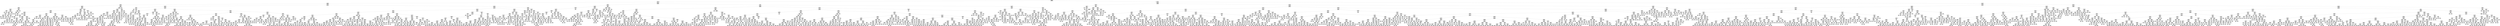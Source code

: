 digraph Tree {
node [shape=box] ;
0 [label="X[7] <= 82022464.0\ngini = 0.4999\nsamples = 44030\nvalue = [21758, 22272]"] ;
1 [label="X[5] <= 91232576.0\ngini = 0.4984\nsamples = 11008\nvalue = [5819, 5189]"] ;
0 -> 1 [labeldistance=2.5, labelangle=45, headlabel="True"] ;
2 [label="X[0] <= 71505360.0\ngini = 0.4935\nsamples = 4403\nvalue = [2452, 1951]"] ;
1 -> 2 ;
3 [label="X[1] <= 113810368.0\ngini = 0.4729\nsamples = 928\nvalue = [572, 356]"] ;
2 -> 3 ;
4 [label="X[6] <= 71303784.0\ngini = 0.4546\nsamples = 604\nvalue = [393, 211]"] ;
3 -> 4 ;
5 [label="X[7] <= 64928940.0\ngini = 0.3599\nsamples = 85\nvalue = [65, 20]"] ;
4 -> 5 ;
6 [label="X[11] <= 66833776.0\ngini = 0.4352\nsamples = 50\nvalue = [34, 16]"] ;
5 -> 6 ;
7 [label="X[11] <= 65597036.0\ngini = 0.32\nsamples = 5\nvalue = [1, 4]"] ;
6 -> 7 ;
8 [label="gini = 0.0\nsamples = 1\nvalue = [1, 0]"] ;
7 -> 8 ;
9 [label="gini = 0.0\nsamples = 4\nvalue = [0, 4]"] ;
7 -> 9 ;
10 [label="X[13] <= 79259984.0\ngini = 0.3911\nsamples = 45\nvalue = [33, 12]"] ;
6 -> 10 ;
11 [label="X[3] <= 120705776.0\ngini = 0.3427\nsamples = 41\nvalue = [32, 9]"] ;
10 -> 11 ;
12 [label="X[4] <= 127222096.0\ngini = 0.4898\nsamples = 14\nvalue = [8, 6]"] ;
11 -> 12 ;
13 [label="X[6] <= 68410056.0\ngini = 0.3967\nsamples = 11\nvalue = [8, 3]"] ;
12 -> 13 ;
14 [label="gini = 0.0\nsamples = 6\nvalue = [6, 0]"] ;
13 -> 14 ;
15 [label="X[8] <= 78086128.0\ngini = 0.48\nsamples = 5\nvalue = [2, 3]"] ;
13 -> 15 ;
16 [label="gini = 0.0\nsamples = 3\nvalue = [0, 3]"] ;
15 -> 16 ;
17 [label="gini = 0.0\nsamples = 2\nvalue = [2, 0]"] ;
15 -> 17 ;
18 [label="gini = 0.0\nsamples = 3\nvalue = [0, 3]"] ;
12 -> 18 ;
19 [label="X[1] <= 100135360.0\ngini = 0.1975\nsamples = 27\nvalue = [24, 3]"] ;
11 -> 19 ;
20 [label="X[5] <= 64698168.0\ngini = 0.0799\nsamples = 24\nvalue = [23, 1]"] ;
19 -> 20 ;
21 [label="X[10] <= 110750864.0\ngini = 0.5\nsamples = 2\nvalue = [1, 1]"] ;
20 -> 21 ;
22 [label="gini = 0.0\nsamples = 1\nvalue = [0, 1]"] ;
21 -> 22 ;
23 [label="gini = 0.0\nsamples = 1\nvalue = [1, 0]"] ;
21 -> 23 ;
24 [label="gini = 0.0\nsamples = 22\nvalue = [22, 0]"] ;
20 -> 24 ;
25 [label="X[2] <= 70977752.0\ngini = 0.4444\nsamples = 3\nvalue = [1, 2]"] ;
19 -> 25 ;
26 [label="gini = 0.0\nsamples = 1\nvalue = [1, 0]"] ;
25 -> 26 ;
27 [label="gini = 0.0\nsamples = 2\nvalue = [0, 2]"] ;
25 -> 27 ;
28 [label="X[9] <= 102638944.0\ngini = 0.375\nsamples = 4\nvalue = [1, 3]"] ;
10 -> 28 ;
29 [label="gini = 0.0\nsamples = 1\nvalue = [1, 0]"] ;
28 -> 29 ;
30 [label="gini = 0.0\nsamples = 3\nvalue = [0, 3]"] ;
28 -> 30 ;
31 [label="X[9] <= 135749824.0\ngini = 0.2024\nsamples = 35\nvalue = [31, 4]"] ;
5 -> 31 ;
32 [label="X[7] <= 77303656.0\ngini = 0.1609\nsamples = 34\nvalue = [31, 3]"] ;
31 -> 32 ;
33 [label="X[8] <= 115444960.0\ngini = 0.1139\nsamples = 33\nvalue = [31, 2]"] ;
32 -> 33 ;
34 [label="gini = 0.0\nsamples = 26\nvalue = [26, 0]"] ;
33 -> 34 ;
35 [label="X[1] <= 103691688.0\ngini = 0.4082\nsamples = 7\nvalue = [5, 2]"] ;
33 -> 35 ;
36 [label="gini = 0.0\nsamples = 5\nvalue = [5, 0]"] ;
35 -> 36 ;
37 [label="gini = 0.0\nsamples = 2\nvalue = [0, 2]"] ;
35 -> 37 ;
38 [label="gini = 0.0\nsamples = 1\nvalue = [0, 1]"] ;
32 -> 38 ;
39 [label="gini = 0.0\nsamples = 1\nvalue = [0, 1]"] ;
31 -> 39 ;
40 [label="X[1] <= 109618688.0\ngini = 0.4652\nsamples = 519\nvalue = [328, 191]"] ;
4 -> 40 ;
41 [label="X[1] <= 92416552.0\ngini = 0.4699\nsamples = 501\nvalue = [312, 189]"] ;
40 -> 41 ;
42 [label="X[3] <= 119635968.0\ngini = 0.4563\nsamples = 406\nvalue = [263, 143]"] ;
41 -> 42 ;
43 [label="X[13] <= 65993812.0\ngini = 0.3954\nsamples = 199\nvalue = [145, 54]"] ;
42 -> 43 ;
44 [label="gini = 0.0\nsamples = 3\nvalue = [0, 3]"] ;
43 -> 44 ;
45 [label="X[9] <= 72349872.0\ngini = 0.385\nsamples = 196\nvalue = [145, 51]"] ;
43 -> 45 ;
46 [label="X[6] <= 128248808.0\ngini = 0.2221\nsamples = 55\nvalue = [48, 7]"] ;
45 -> 46 ;
47 [label="X[20] <= 0.5\ngini = 0.1975\nsamples = 54\nvalue = [48, 6]"] ;
46 -> 47 ;
48 [label="X[0] <= 67377120.0\ngini = 0.1709\nsamples = 53\nvalue = [48, 5]"] ;
47 -> 48 ;
49 [label="X[0] <= 67057036.0\ngini = 0.32\nsamples = 25\nvalue = [20, 5]"] ;
48 -> 49 ;
50 [label="X[29] <= 0.5\ngini = 0.1723\nsamples = 21\nvalue = [19, 2]"] ;
49 -> 50 ;
51 [label="X[5] <= 64318432.0\ngini = 0.095\nsamples = 20\nvalue = [19, 1]"] ;
50 -> 51 ;
52 [label="gini = 0.0\nsamples = 1\nvalue = [0, 1]"] ;
51 -> 52 ;
53 [label="gini = 0.0\nsamples = 19\nvalue = [19, 0]"] ;
51 -> 53 ;
54 [label="gini = 0.0\nsamples = 1\nvalue = [0, 1]"] ;
50 -> 54 ;
55 [label="X[10] <= 74609144.0\ngini = 0.375\nsamples = 4\nvalue = [1, 3]"] ;
49 -> 55 ;
56 [label="gini = 0.0\nsamples = 3\nvalue = [0, 3]"] ;
55 -> 56 ;
57 [label="gini = 0.0\nsamples = 1\nvalue = [1, 0]"] ;
55 -> 57 ;
58 [label="gini = 0.0\nsamples = 28\nvalue = [28, 0]"] ;
48 -> 58 ;
59 [label="gini = 0.0\nsamples = 1\nvalue = [0, 1]"] ;
47 -> 59 ;
60 [label="gini = 0.0\nsamples = 1\nvalue = [0, 1]"] ;
46 -> 60 ;
61 [label="X[3] <= 93929536.0\ngini = 0.4294\nsamples = 141\nvalue = [97, 44]"] ;
45 -> 61 ;
62 [label="X[4] <= 87975152.0\ngini = 0.4933\nsamples = 52\nvalue = [29, 23]"] ;
61 -> 62 ;
63 [label="X[1] <= 70356968.0\ngini = 0.4082\nsamples = 35\nvalue = [25, 10]"] ;
62 -> 63 ;
64 [label="X[2] <= 68376496.0\ngini = 0.32\nsamples = 5\nvalue = [1, 4]"] ;
63 -> 64 ;
65 [label="gini = 0.0\nsamples = 1\nvalue = [1, 0]"] ;
64 -> 65 ;
66 [label="gini = 0.0\nsamples = 4\nvalue = [0, 4]"] ;
64 -> 66 ;
67 [label="X[4] <= 81913040.0\ngini = 0.32\nsamples = 30\nvalue = [24, 6]"] ;
63 -> 67 ;
68 [label="X[10] <= 137396944.0\ngini = 0.1107\nsamples = 17\nvalue = [16, 1]"] ;
67 -> 68 ;
69 [label="gini = 0.0\nsamples = 16\nvalue = [16, 0]"] ;
68 -> 69 ;
70 [label="gini = 0.0\nsamples = 1\nvalue = [0, 1]"] ;
68 -> 70 ;
71 [label="X[0] <= 69718392.0\ngini = 0.4734\nsamples = 13\nvalue = [8, 5]"] ;
67 -> 71 ;
72 [label="X[1] <= 86223104.0\ngini = 0.3967\nsamples = 11\nvalue = [8, 3]"] ;
71 -> 72 ;
73 [label="X[1] <= 81854480.0\ngini = 0.48\nsamples = 5\nvalue = [2, 3]"] ;
72 -> 73 ;
74 [label="gini = 0.0\nsamples = 2\nvalue = [2, 0]"] ;
73 -> 74 ;
75 [label="gini = 0.0\nsamples = 3\nvalue = [0, 3]"] ;
73 -> 75 ;
76 [label="gini = 0.0\nsamples = 6\nvalue = [6, 0]"] ;
72 -> 76 ;
77 [label="gini = 0.0\nsamples = 2\nvalue = [0, 2]"] ;
71 -> 77 ;
78 [label="X[13] <= 130494512.0\ngini = 0.3599\nsamples = 17\nvalue = [4, 13]"] ;
62 -> 78 ;
79 [label="X[7] <= 76908080.0\ngini = 0.2311\nsamples = 15\nvalue = [2, 13]"] ;
78 -> 79 ;
80 [label="gini = 0.0\nsamples = 12\nvalue = [0, 12]"] ;
79 -> 80 ;
81 [label="X[8] <= 106827776.0\ngini = 0.4444\nsamples = 3\nvalue = [2, 1]"] ;
79 -> 81 ;
82 [label="gini = 0.0\nsamples = 2\nvalue = [2, 0]"] ;
81 -> 82 ;
83 [label="gini = 0.0\nsamples = 1\nvalue = [0, 1]"] ;
81 -> 83 ;
84 [label="gini = 0.0\nsamples = 2\nvalue = [2, 0]"] ;
78 -> 84 ;
85 [label="X[11] <= 100176912.0\ngini = 0.3606\nsamples = 89\nvalue = [68, 21]"] ;
61 -> 85 ;
86 [label="X[4] <= 115381712.0\ngini = 0.3414\nsamples = 87\nvalue = [68, 19]"] ;
85 -> 86 ;
87 [label="X[12] <= 96093680.0\ngini = 0.2449\nsamples = 56\nvalue = [48, 8]"] ;
86 -> 87 ;
88 [label="X[2] <= 67863168.0\ngini = 0.2008\nsamples = 53\nvalue = [47, 6]"] ;
87 -> 88 ;
89 [label="gini = 0.0\nsamples = 1\nvalue = [0, 1]"] ;
88 -> 89 ;
90 [label="X[7] <= 71045944.0\ngini = 0.1738\nsamples = 52\nvalue = [47, 5]"] ;
88 -> 90 ;
91 [label="X[15] <= 0.5\ngini = 0.1172\nsamples = 48\nvalue = [45, 3]"] ;
90 -> 91 ;
92 [label="gini = 0.0815\nsamples = 47\nvalue = [45, 2]"] ;
91 -> 92 ;
93 [label="gini = 0.0\nsamples = 1\nvalue = [0, 1]"] ;
91 -> 93 ;
94 [label="X[15] <= 0.5\ngini = 0.5\nsamples = 4\nvalue = [2, 2]"] ;
90 -> 94 ;
95 [label="gini = 0.0\nsamples = 2\nvalue = [0, 2]"] ;
94 -> 95 ;
96 [label="gini = 0.0\nsamples = 2\nvalue = [2, 0]"] ;
94 -> 96 ;
97 [label="X[1] <= 86150664.0\ngini = 0.4444\nsamples = 3\nvalue = [1, 2]"] ;
87 -> 97 ;
98 [label="gini = 0.0\nsamples = 2\nvalue = [0, 2]"] ;
97 -> 98 ;
99 [label="gini = 0.0\nsamples = 1\nvalue = [1, 0]"] ;
97 -> 99 ;
100 [label="X[11] <= 83742656.0\ngini = 0.4579\nsamples = 31\nvalue = [20, 11]"] ;
86 -> 100 ;
101 [label="X[0] <= 71434592.0\ngini = 0.3648\nsamples = 25\nvalue = [19, 6]"] ;
100 -> 101 ;
102 [label="X[10] <= 114859664.0\ngini = 0.2873\nsamples = 23\nvalue = [19, 4]"] ;
101 -> 102 ;
103 [label="X[9] <= 74237424.0\ngini = 0.1723\nsamples = 21\nvalue = [19, 2]"] ;
102 -> 103 ;
104 [label="gini = 0.0\nsamples = 1\nvalue = [0, 1]"] ;
103 -> 104 ;
105 [label="gini = 0.095\nsamples = 20\nvalue = [19, 1]"] ;
103 -> 105 ;
106 [label="gini = 0.0\nsamples = 2\nvalue = [0, 2]"] ;
102 -> 106 ;
107 [label="gini = 0.0\nsamples = 2\nvalue = [0, 2]"] ;
101 -> 107 ;
108 [label="X[5] <= 82850256.0\ngini = 0.2778\nsamples = 6\nvalue = [1, 5]"] ;
100 -> 108 ;
109 [label="gini = 0.0\nsamples = 5\nvalue = [0, 5]"] ;
108 -> 109 ;
110 [label="gini = 0.0\nsamples = 1\nvalue = [1, 0]"] ;
108 -> 110 ;
111 [label="gini = 0.0\nsamples = 2\nvalue = [0, 2]"] ;
85 -> 111 ;
112 [label="X[12] <= 77352896.0\ngini = 0.4902\nsamples = 207\nvalue = [118, 89]"] ;
42 -> 112 ;
113 [label="X[1] <= 66060464.0\ngini = 0.4576\nsamples = 127\nvalue = [82, 45]"] ;
112 -> 113 ;
114 [label="X[13] <= 91705944.0\ngini = 0.4654\nsamples = 19\nvalue = [7, 12]"] ;
113 -> 114 ;
115 [label="X[10] <= 121164048.0\ngini = 0.4444\nsamples = 9\nvalue = [6, 3]"] ;
114 -> 115 ;
116 [label="gini = 0.0\nsamples = 6\nvalue = [6, 0]"] ;
115 -> 116 ;
117 [label="gini = 0.0\nsamples = 3\nvalue = [0, 3]"] ;
115 -> 117 ;
118 [label="X[3] <= 133308456.0\ngini = 0.18\nsamples = 10\nvalue = [1, 9]"] ;
114 -> 118 ;
119 [label="gini = 0.0\nsamples = 9\nvalue = [0, 9]"] ;
118 -> 119 ;
120 [label="gini = 0.0\nsamples = 1\nvalue = [1, 0]"] ;
118 -> 120 ;
121 [label="X[9] <= 91636608.0\ngini = 0.4244\nsamples = 108\nvalue = [75, 33]"] ;
113 -> 121 ;
122 [label="X[7] <= 71474768.0\ngini = 0.4856\nsamples = 53\nvalue = [31, 22]"] ;
121 -> 122 ;
123 [label="X[3] <= 133533248.0\ngini = 0.4575\nsamples = 48\nvalue = [31, 17]"] ;
122 -> 123 ;
124 [label="X[21] <= 0.5\ngini = 0.4286\nsamples = 45\nvalue = [31, 14]"] ;
123 -> 124 ;
125 [label="X[4] <= 115579200.0\ngini = 0.4024\nsamples = 43\nvalue = [31, 12]"] ;
124 -> 125 ;
126 [label="gini = 0.0\nsamples = 2\nvalue = [0, 2]"] ;
125 -> 126 ;
127 [label="X[7] <= 63439076.0\ngini = 0.3688\nsamples = 41\nvalue = [31, 10]"] ;
125 -> 127 ;
128 [label="X[4] <= 127632912.0\ngini = 0.4959\nsamples = 11\nvalue = [5, 6]"] ;
127 -> 128 ;
129 [label="gini = 0.0\nsamples = 4\nvalue = [4, 0]"] ;
128 -> 129 ;
130 [label="gini = 0.2449\nsamples = 7\nvalue = [1, 6]"] ;
128 -> 130 ;
131 [label="X[7] <= 70135472.0\ngini = 0.2311\nsamples = 30\nvalue = [26, 4]"] ;
127 -> 131 ;
132 [label="gini = 0.0799\nsamples = 24\nvalue = [23, 1]"] ;
131 -> 132 ;
133 [label="gini = 0.5\nsamples = 6\nvalue = [3, 3]"] ;
131 -> 133 ;
134 [label="gini = 0.0\nsamples = 2\nvalue = [0, 2]"] ;
124 -> 134 ;
135 [label="gini = 0.0\nsamples = 3\nvalue = [0, 3]"] ;
123 -> 135 ;
136 [label="gini = 0.0\nsamples = 5\nvalue = [0, 5]"] ;
122 -> 136 ;
137 [label="X[9] <= 135552048.0\ngini = 0.32\nsamples = 55\nvalue = [44, 11]"] ;
121 -> 137 ;
138 [label="X[2] <= 68354080.0\ngini = 0.282\nsamples = 53\nvalue = [44, 9]"] ;
137 -> 138 ;
139 [label="X[5] <= 65118620.0\ngini = 0.4688\nsamples = 16\nvalue = [10, 6]"] ;
138 -> 139 ;
140 [label="gini = 0.0\nsamples = 5\nvalue = [5, 0]"] ;
139 -> 140 ;
141 [label="X[12] <= 64568352.0\ngini = 0.4959\nsamples = 11\nvalue = [5, 6]"] ;
139 -> 141 ;
142 [label="gini = 0.0\nsamples = 3\nvalue = [3, 0]"] ;
141 -> 142 ;
143 [label="X[5] <= 69017344.0\ngini = 0.375\nsamples = 8\nvalue = [2, 6]"] ;
141 -> 143 ;
144 [label="gini = 0.0\nsamples = 5\nvalue = [0, 5]"] ;
143 -> 144 ;
145 [label="X[3] <= 129508528.0\ngini = 0.4444\nsamples = 3\nvalue = [2, 1]"] ;
143 -> 145 ;
146 [label="gini = 0.0\nsamples = 2\nvalue = [2, 0]"] ;
145 -> 146 ;
147 [label="gini = 0.0\nsamples = 1\nvalue = [0, 1]"] ;
145 -> 147 ;
148 [label="X[8] <= 136287328.0\ngini = 0.149\nsamples = 37\nvalue = [34, 3]"] ;
138 -> 148 ;
149 [label="X[3] <= 125553456.0\ngini = 0.1049\nsamples = 36\nvalue = [34, 2]"] ;
148 -> 149 ;
150 [label="X[3] <= 125455624.0\ngini = 0.2975\nsamples = 11\nvalue = [9, 2]"] ;
149 -> 150 ;
151 [label="X[11] <= 84227312.0\ngini = 0.18\nsamples = 10\nvalue = [9, 1]"] ;
150 -> 151 ;
152 [label="gini = 0.0\nsamples = 8\nvalue = [8, 0]"] ;
151 -> 152 ;
153 [label="gini = 0.5\nsamples = 2\nvalue = [1, 1]"] ;
151 -> 153 ;
154 [label="gini = 0.0\nsamples = 1\nvalue = [0, 1]"] ;
150 -> 154 ;
155 [label="gini = 0.0\nsamples = 25\nvalue = [25, 0]"] ;
149 -> 155 ;
156 [label="gini = 0.0\nsamples = 1\nvalue = [0, 1]"] ;
148 -> 156 ;
157 [label="gini = 0.0\nsamples = 2\nvalue = [0, 2]"] ;
137 -> 157 ;
158 [label="X[5] <= 79356432.0\ngini = 0.495\nsamples = 80\nvalue = [36, 44]"] ;
112 -> 158 ;
159 [label="X[7] <= 70540192.0\ngini = 0.414\nsamples = 41\nvalue = [12, 29]"] ;
158 -> 159 ;
160 [label="X[5] <= 65842476.0\ngini = 0.3343\nsamples = 33\nvalue = [7, 26]"] ;
159 -> 160 ;
161 [label="gini = 0.0\nsamples = 2\nvalue = [2, 0]"] ;
160 -> 161 ;
162 [label="X[4] <= 113643248.0\ngini = 0.2706\nsamples = 31\nvalue = [5, 26]"] ;
160 -> 162 ;
163 [label="gini = 0.0\nsamples = 2\nvalue = [2, 0]"] ;
162 -> 163 ;
164 [label="X[0] <= 65602808.0\ngini = 0.1855\nsamples = 29\nvalue = [3, 26]"] ;
162 -> 164 ;
165 [label="gini = 0.0\nsamples = 1\nvalue = [1, 0]"] ;
164 -> 165 ;
166 [label="X[0] <= 66651136.0\ngini = 0.1327\nsamples = 28\nvalue = [2, 26]"] ;
164 -> 166 ;
167 [label="X[7] <= 64673032.0\ngini = 0.4082\nsamples = 7\nvalue = [2, 5]"] ;
166 -> 167 ;
168 [label="gini = 0.0\nsamples = 4\nvalue = [0, 4]"] ;
167 -> 168 ;
169 [label="X[12] <= 84412320.0\ngini = 0.4444\nsamples = 3\nvalue = [2, 1]"] ;
167 -> 169 ;
170 [label="gini = 0.0\nsamples = 2\nvalue = [2, 0]"] ;
169 -> 170 ;
171 [label="gini = 0.0\nsamples = 1\nvalue = [0, 1]"] ;
169 -> 171 ;
172 [label="gini = 0.0\nsamples = 21\nvalue = [0, 21]"] ;
166 -> 172 ;
173 [label="X[4] <= 130295040.0\ngini = 0.4688\nsamples = 8\nvalue = [5, 3]"] ;
159 -> 173 ;
174 [label="gini = 0.0\nsamples = 4\nvalue = [4, 0]"] ;
173 -> 174 ;
175 [label="X[1] <= 67840160.0\ngini = 0.375\nsamples = 4\nvalue = [1, 3]"] ;
173 -> 175 ;
176 [label="gini = 0.0\nsamples = 1\nvalue = [1, 0]"] ;
175 -> 176 ;
177 [label="gini = 0.0\nsamples = 3\nvalue = [0, 3]"] ;
175 -> 177 ;
178 [label="X[10] <= 94848368.0\ngini = 0.4734\nsamples = 39\nvalue = [24, 15]"] ;
158 -> 178 ;
179 [label="X[8] <= 68424072.0\ngini = 0.2449\nsamples = 21\nvalue = [18, 3]"] ;
178 -> 179 ;
180 [label="X[0] <= 66784688.0\ngini = 0.4898\nsamples = 7\nvalue = [4, 3]"] ;
179 -> 180 ;
181 [label="gini = 0.0\nsamples = 3\nvalue = [3, 0]"] ;
180 -> 181 ;
182 [label="X[1] <= 78951936.0\ngini = 0.375\nsamples = 4\nvalue = [1, 3]"] ;
180 -> 182 ;
183 [label="gini = 0.0\nsamples = 1\nvalue = [1, 0]"] ;
182 -> 183 ;
184 [label="gini = 0.0\nsamples = 3\nvalue = [0, 3]"] ;
182 -> 184 ;
185 [label="gini = 0.0\nsamples = 14\nvalue = [14, 0]"] ;
179 -> 185 ;
186 [label="X[5] <= 87020912.0\ngini = 0.4444\nsamples = 18\nvalue = [6, 12]"] ;
178 -> 186 ;
187 [label="gini = 0.0\nsamples = 9\nvalue = [0, 9]"] ;
186 -> 187 ;
188 [label="X[19] <= 0.5\ngini = 0.4444\nsamples = 9\nvalue = [6, 3]"] ;
186 -> 188 ;
189 [label="gini = 0.0\nsamples = 5\nvalue = [5, 0]"] ;
188 -> 189 ;
190 [label="X[1] <= 70715808.0\ngini = 0.375\nsamples = 4\nvalue = [1, 3]"] ;
188 -> 190 ;
191 [label="gini = 0.0\nsamples = 1\nvalue = [1, 0]"] ;
190 -> 191 ;
192 [label="gini = 0.0\nsamples = 3\nvalue = [0, 3]"] ;
190 -> 192 ;
193 [label="X[3] <= 108378912.0\ngini = 0.4995\nsamples = 95\nvalue = [49, 46]"] ;
41 -> 193 ;
194 [label="X[5] <= 86928000.0\ngini = 0.4444\nsamples = 39\nvalue = [13, 26]"] ;
193 -> 194 ;
195 [label="X[22] <= 0.5\ngini = 0.3673\nsamples = 33\nvalue = [8, 25]"] ;
194 -> 195 ;
196 [label="X[20] <= 0.5\ngini = 0.3122\nsamples = 31\nvalue = [6, 25]"] ;
195 -> 196 ;
197 [label="X[19] <= 0.5\ngini = 0.2449\nsamples = 28\nvalue = [4, 24]"] ;
196 -> 197 ;
198 [label="X[4] <= 124931560.0\ngini = 0.1975\nsamples = 27\nvalue = [3, 24]"] ;
197 -> 198 ;
199 [label="X[3] <= 81741640.0\ngini = 0.142\nsamples = 26\nvalue = [2, 24]"] ;
198 -> 199 ;
200 [label="X[7] <= 66539628.0\ngini = 0.4082\nsamples = 7\nvalue = [2, 5]"] ;
199 -> 200 ;
201 [label="gini = 0.0\nsamples = 4\nvalue = [0, 4]"] ;
200 -> 201 ;
202 [label="X[11] <= 102264720.0\ngini = 0.4444\nsamples = 3\nvalue = [2, 1]"] ;
200 -> 202 ;
203 [label="gini = 0.0\nsamples = 2\nvalue = [2, 0]"] ;
202 -> 203 ;
204 [label="gini = 0.0\nsamples = 1\nvalue = [0, 1]"] ;
202 -> 204 ;
205 [label="gini = 0.0\nsamples = 19\nvalue = [0, 19]"] ;
199 -> 205 ;
206 [label="gini = 0.0\nsamples = 1\nvalue = [1, 0]"] ;
198 -> 206 ;
207 [label="gini = 0.0\nsamples = 1\nvalue = [1, 0]"] ;
197 -> 207 ;
208 [label="X[5] <= 65680528.0\ngini = 0.4444\nsamples = 3\nvalue = [2, 1]"] ;
196 -> 208 ;
209 [label="gini = 0.0\nsamples = 1\nvalue = [0, 1]"] ;
208 -> 209 ;
210 [label="gini = 0.0\nsamples = 2\nvalue = [2, 0]"] ;
208 -> 210 ;
211 [label="gini = 0.0\nsamples = 2\nvalue = [2, 0]"] ;
195 -> 211 ;
212 [label="X[11] <= 93556384.0\ngini = 0.2778\nsamples = 6\nvalue = [5, 1]"] ;
194 -> 212 ;
213 [label="gini = 0.0\nsamples = 5\nvalue = [5, 0]"] ;
212 -> 213 ;
214 [label="gini = 0.0\nsamples = 1\nvalue = [0, 1]"] ;
212 -> 214 ;
215 [label="X[10] <= 135567200.0\ngini = 0.4592\nsamples = 56\nvalue = [36, 20]"] ;
193 -> 215 ;
216 [label="X[0] <= 67323456.0\ngini = 0.4306\nsamples = 51\nvalue = [35, 16]"] ;
215 -> 216 ;
217 [label="X[12] <= 84578192.0\ngini = 0.4911\nsamples = 30\nvalue = [17, 13]"] ;
216 -> 217 ;
218 [label="X[10] <= 129442904.0\ngini = 0.4688\nsamples = 16\nvalue = [6, 10]"] ;
217 -> 218 ;
219 [label="X[3] <= 109139576.0\ngini = 0.18\nsamples = 10\nvalue = [1, 9]"] ;
218 -> 219 ;
220 [label="gini = 0.0\nsamples = 1\nvalue = [1, 0]"] ;
219 -> 220 ;
221 [label="gini = 0.0\nsamples = 9\nvalue = [0, 9]"] ;
219 -> 221 ;
222 [label="X[10] <= 131355352.0\ngini = 0.2778\nsamples = 6\nvalue = [5, 1]"] ;
218 -> 222 ;
223 [label="gini = 0.0\nsamples = 5\nvalue = [5, 0]"] ;
222 -> 223 ;
224 [label="gini = 0.0\nsamples = 1\nvalue = [0, 1]"] ;
222 -> 224 ;
225 [label="X[5] <= 75694136.0\ngini = 0.3367\nsamples = 14\nvalue = [11, 3]"] ;
217 -> 225 ;
226 [label="X[10] <= 74813280.0\ngini = 0.48\nsamples = 5\nvalue = [2, 3]"] ;
225 -> 226 ;
227 [label="gini = 0.0\nsamples = 3\nvalue = [0, 3]"] ;
226 -> 227 ;
228 [label="gini = 0.0\nsamples = 2\nvalue = [2, 0]"] ;
226 -> 228 ;
229 [label="gini = 0.0\nsamples = 9\nvalue = [9, 0]"] ;
225 -> 229 ;
230 [label="X[2] <= 104643952.0\ngini = 0.2449\nsamples = 21\nvalue = [18, 3]"] ;
216 -> 230 ;
231 [label="X[9] <= 74737296.0\ngini = 0.1049\nsamples = 18\nvalue = [17, 1]"] ;
230 -> 231 ;
232 [label="gini = 0.0\nsamples = 1\nvalue = [0, 1]"] ;
231 -> 232 ;
233 [label="gini = 0.0\nsamples = 17\nvalue = [17, 0]"] ;
231 -> 233 ;
234 [label="X[3] <= 133244224.0\ngini = 0.4444\nsamples = 3\nvalue = [1, 2]"] ;
230 -> 234 ;
235 [label="gini = 0.0\nsamples = 2\nvalue = [0, 2]"] ;
234 -> 235 ;
236 [label="gini = 0.0\nsamples = 1\nvalue = [1, 0]"] ;
234 -> 236 ;
237 [label="X[8] <= 132068928.0\ngini = 0.32\nsamples = 5\nvalue = [1, 4]"] ;
215 -> 237 ;
238 [label="gini = 0.0\nsamples = 4\nvalue = [0, 4]"] ;
237 -> 238 ;
239 [label="gini = 0.0\nsamples = 1\nvalue = [1, 0]"] ;
237 -> 239 ;
240 [label="X[11] <= 86078064.0\ngini = 0.1975\nsamples = 18\nvalue = [16, 2]"] ;
40 -> 240 ;
241 [label="gini = 0.0\nsamples = 1\nvalue = [0, 1]"] ;
240 -> 241 ;
242 [label="X[13] <= 121026816.0\ngini = 0.1107\nsamples = 17\nvalue = [16, 1]"] ;
240 -> 242 ;
243 [label="gini = 0.0\nsamples = 15\nvalue = [15, 0]"] ;
242 -> 243 ;
244 [label="X[3] <= 117022720.0\ngini = 0.5\nsamples = 2\nvalue = [1, 1]"] ;
242 -> 244 ;
245 [label="gini = 0.0\nsamples = 1\nvalue = [0, 1]"] ;
244 -> 245 ;
246 [label="gini = 0.0\nsamples = 1\nvalue = [1, 0]"] ;
244 -> 246 ;
247 [label="X[2] <= 135813136.0\ngini = 0.4945\nsamples = 324\nvalue = [179, 145]"] ;
3 -> 247 ;
248 [label="X[5] <= 84891256.0\ngini = 0.4916\nsamples = 317\nvalue = [179, 138]"] ;
247 -> 248 ;
249 [label="X[1] <= 128189664.0\ngini = 0.4855\nsamples = 294\nvalue = [172, 122]"] ;
248 -> 249 ;
250 [label="X[5] <= 80158448.0\ngini = 0.4988\nsamples = 164\nvalue = [86, 78]"] ;
249 -> 250 ;
251 [label="X[5] <= 79323232.0\ngini = 0.4998\nsamples = 135\nvalue = [66, 69]"] ;
250 -> 251 ;
252 [label="X[11] <= 130678832.0\ngini = 0.4995\nsamples = 126\nvalue = [65, 61]"] ;
251 -> 252 ;
253 [label="X[11] <= 124387048.0\ngini = 0.5\nsamples = 121\nvalue = [60, 61]"] ;
252 -> 253 ;
254 [label="X[12] <= 77133040.0\ngini = 0.4979\nsamples = 109\nvalue = [58, 51]"] ;
253 -> 254 ;
255 [label="X[12] <= 66596540.0\ngini = 0.4851\nsamples = 87\nvalue = [51, 36]"] ;
254 -> 255 ;
256 [label="X[11] <= 123160288.0\ngini = 0.4998\nsamples = 55\nvalue = [27, 28]"] ;
255 -> 256 ;
257 [label="X[10] <= 86787392.0\ngini = 0.4928\nsamples = 50\nvalue = [22, 28]"] ;
256 -> 257 ;
258 [label="gini = 0.0\nsamples = 5\nvalue = [0, 5]"] ;
257 -> 258 ;
259 [label="X[10] <= 121175568.0\ngini = 0.4998\nsamples = 45\nvalue = [22, 23]"] ;
257 -> 259 ;
260 [label="X[2] <= 68751424.0\ngini = 0.355\nsamples = 13\nvalue = [10, 3]"] ;
259 -> 260 ;
261 [label="gini = 0.0\nsamples = 2\nvalue = [0, 2]"] ;
260 -> 261 ;
262 [label="gini = 0.1653\nsamples = 11\nvalue = [10, 1]"] ;
260 -> 262 ;
263 [label="X[7] <= 64381776.0\ngini = 0.4688\nsamples = 32\nvalue = [12, 20]"] ;
259 -> 263 ;
264 [label="gini = 0.48\nsamples = 15\nvalue = [9, 6]"] ;
263 -> 264 ;
265 [label="gini = 0.2907\nsamples = 17\nvalue = [3, 14]"] ;
263 -> 265 ;
266 [label="gini = 0.0\nsamples = 5\nvalue = [5, 0]"] ;
256 -> 266 ;
267 [label="X[3] <= 117079440.0\ngini = 0.375\nsamples = 32\nvalue = [24, 8]"] ;
255 -> 267 ;
268 [label="gini = 0.0\nsamples = 11\nvalue = [11, 0]"] ;
267 -> 268 ;
269 [label="X[3] <= 132425848.0\ngini = 0.4717\nsamples = 21\nvalue = [13, 8]"] ;
267 -> 269 ;
270 [label="X[1] <= 123673160.0\ngini = 0.4898\nsamples = 14\nvalue = [6, 8]"] ;
269 -> 270 ;
271 [label="X[1] <= 118839712.0\ngini = 0.3967\nsamples = 11\nvalue = [3, 8]"] ;
270 -> 271 ;
272 [label="gini = 0.375\nsamples = 4\nvalue = [3, 1]"] ;
271 -> 272 ;
273 [label="gini = 0.0\nsamples = 7\nvalue = [0, 7]"] ;
271 -> 273 ;
274 [label="gini = 0.0\nsamples = 3\nvalue = [3, 0]"] ;
270 -> 274 ;
275 [label="gini = 0.0\nsamples = 7\nvalue = [7, 0]"] ;
269 -> 275 ;
276 [label="X[9] <= 130679496.0\ngini = 0.4339\nsamples = 22\nvalue = [7, 15]"] ;
254 -> 276 ;
277 [label="X[12] <= 84050296.0\ngini = 0.3324\nsamples = 19\nvalue = [4, 15]"] ;
276 -> 277 ;
278 [label="gini = 0.0\nsamples = 9\nvalue = [0, 9]"] ;
277 -> 278 ;
279 [label="X[3] <= 127165456.0\ngini = 0.48\nsamples = 10\nvalue = [4, 6]"] ;
277 -> 279 ;
280 [label="X[9] <= 115240976.0\ngini = 0.4444\nsamples = 6\nvalue = [4, 2]"] ;
279 -> 280 ;
281 [label="gini = 0.0\nsamples = 3\nvalue = [3, 0]"] ;
280 -> 281 ;
282 [label="X[10] <= 129987864.0\ngini = 0.4444\nsamples = 3\nvalue = [1, 2]"] ;
280 -> 282 ;
283 [label="gini = 0.0\nsamples = 2\nvalue = [0, 2]"] ;
282 -> 283 ;
284 [label="gini = 0.0\nsamples = 1\nvalue = [1, 0]"] ;
282 -> 284 ;
285 [label="gini = 0.0\nsamples = 4\nvalue = [0, 4]"] ;
279 -> 285 ;
286 [label="gini = 0.0\nsamples = 3\nvalue = [3, 0]"] ;
276 -> 286 ;
287 [label="X[5] <= 69481296.0\ngini = 0.2778\nsamples = 12\nvalue = [2, 10]"] ;
253 -> 287 ;
288 [label="gini = 0.0\nsamples = 10\nvalue = [0, 10]"] ;
287 -> 288 ;
289 [label="gini = 0.0\nsamples = 2\nvalue = [2, 0]"] ;
287 -> 289 ;
290 [label="gini = 0.0\nsamples = 5\nvalue = [5, 0]"] ;
252 -> 290 ;
291 [label="X[13] <= 65674876.0\ngini = 0.1975\nsamples = 9\nvalue = [1, 8]"] ;
251 -> 291 ;
292 [label="gini = 0.0\nsamples = 1\nvalue = [1, 0]"] ;
291 -> 292 ;
293 [label="gini = 0.0\nsamples = 8\nvalue = [0, 8]"] ;
291 -> 293 ;
294 [label="X[11] <= 122695496.0\ngini = 0.4281\nsamples = 29\nvalue = [20, 9]"] ;
250 -> 294 ;
295 [label="X[5] <= 83923264.0\ngini = 0.4983\nsamples = 17\nvalue = [9, 8]"] ;
294 -> 295 ;
296 [label="X[10] <= 77641728.0\ngini = 0.3457\nsamples = 9\nvalue = [7, 2]"] ;
295 -> 296 ;
297 [label="X[9] <= 78251040.0\ngini = 0.4444\nsamples = 3\nvalue = [1, 2]"] ;
296 -> 297 ;
298 [label="gini = 0.0\nsamples = 1\nvalue = [1, 0]"] ;
297 -> 298 ;
299 [label="gini = 0.0\nsamples = 2\nvalue = [0, 2]"] ;
297 -> 299 ;
300 [label="gini = 0.0\nsamples = 6\nvalue = [6, 0]"] ;
296 -> 300 ;
301 [label="X[9] <= 96476672.0\ngini = 0.375\nsamples = 8\nvalue = [2, 6]"] ;
295 -> 301 ;
302 [label="X[22] <= 0.5\ngini = 0.4444\nsamples = 3\nvalue = [2, 1]"] ;
301 -> 302 ;
303 [label="gini = 0.0\nsamples = 2\nvalue = [2, 0]"] ;
302 -> 303 ;
304 [label="gini = 0.0\nsamples = 1\nvalue = [0, 1]"] ;
302 -> 304 ;
305 [label="gini = 0.0\nsamples = 5\nvalue = [0, 5]"] ;
301 -> 305 ;
306 [label="X[27] <= 0.5\ngini = 0.1528\nsamples = 12\nvalue = [11, 1]"] ;
294 -> 306 ;
307 [label="gini = 0.0\nsamples = 11\nvalue = [11, 0]"] ;
306 -> 307 ;
308 [label="gini = 0.0\nsamples = 1\nvalue = [0, 1]"] ;
306 -> 308 ;
309 [label="X[13] <= 65709992.0\ngini = 0.4478\nsamples = 130\nvalue = [86, 44]"] ;
249 -> 309 ;
310 [label="gini = 0.0\nsamples = 3\nvalue = [0, 3]"] ;
309 -> 310 ;
311 [label="X[13] <= 131281360.0\ngini = 0.4372\nsamples = 127\nvalue = [86, 41]"] ;
309 -> 311 ;
312 [label="X[5] <= 79218216.0\ngini = 0.4251\nsamples = 124\nvalue = [86, 38]"] ;
311 -> 312 ;
313 [label="X[30] <= 0.5\ngini = 0.4527\nsamples = 104\nvalue = [68, 36]"] ;
312 -> 313 ;
314 [label="X[10] <= 79560728.0\ngini = 0.4297\nsamples = 96\nvalue = [66, 30]"] ;
313 -> 314 ;
315 [label="gini = 0.0\nsamples = 3\nvalue = [0, 3]"] ;
314 -> 315 ;
316 [label="X[2] <= 109292736.0\ngini = 0.4121\nsamples = 93\nvalue = [66, 27]"] ;
314 -> 316 ;
317 [label="X[2] <= 84194288.0\ngini = 0.378\nsamples = 83\nvalue = [62, 21]"] ;
316 -> 317 ;
318 [label="X[8] <= 89985256.0\ngini = 0.448\nsamples = 62\nvalue = [41, 21]"] ;
317 -> 318 ;
319 [label="X[4] <= 97689864.0\ngini = 0.4328\nsamples = 60\nvalue = [41, 19]"] ;
318 -> 319 ;
320 [label="X[2] <= 68977392.0\ngini = 0.48\nsamples = 10\nvalue = [4, 6]"] ;
319 -> 320 ;
321 [label="gini = 0.0\nsamples = 4\nvalue = [4, 0]"] ;
320 -> 321 ;
322 [label="gini = 0.0\nsamples = 6\nvalue = [0, 6]"] ;
320 -> 322 ;
323 [label="X[2] <= 77627432.0\ngini = 0.3848\nsamples = 50\nvalue = [37, 13]"] ;
319 -> 323 ;
324 [label="gini = 0.4745\nsamples = 31\nvalue = [19, 12]"] ;
323 -> 324 ;
325 [label="gini = 0.0997\nsamples = 19\nvalue = [18, 1]"] ;
323 -> 325 ;
326 [label="gini = 0.0\nsamples = 2\nvalue = [0, 2]"] ;
318 -> 326 ;
327 [label="gini = 0.0\nsamples = 21\nvalue = [21, 0]"] ;
317 -> 327 ;
328 [label="X[8] <= 125310176.0\ngini = 0.48\nsamples = 10\nvalue = [4, 6]"] ;
316 -> 328 ;
329 [label="gini = 0.0\nsamples = 5\nvalue = [0, 5]"] ;
328 -> 329 ;
330 [label="X[26] <= 0.5\ngini = 0.32\nsamples = 5\nvalue = [4, 1]"] ;
328 -> 330 ;
331 [label="gini = 0.0\nsamples = 4\nvalue = [4, 0]"] ;
330 -> 331 ;
332 [label="gini = 0.0\nsamples = 1\nvalue = [0, 1]"] ;
330 -> 332 ;
333 [label="X[8] <= 88742224.0\ngini = 0.375\nsamples = 8\nvalue = [2, 6]"] ;
313 -> 333 ;
334 [label="X[12] <= 66102324.0\ngini = 0.4444\nsamples = 3\nvalue = [2, 1]"] ;
333 -> 334 ;
335 [label="gini = 0.0\nsamples = 2\nvalue = [2, 0]"] ;
334 -> 335 ;
336 [label="gini = 0.0\nsamples = 1\nvalue = [0, 1]"] ;
334 -> 336 ;
337 [label="gini = 0.0\nsamples = 5\nvalue = [0, 5]"] ;
333 -> 337 ;
338 [label="X[2] <= 68117056.0\ngini = 0.18\nsamples = 20\nvalue = [18, 2]"] ;
312 -> 338 ;
339 [label="gini = 0.0\nsamples = 2\nvalue = [0, 2]"] ;
338 -> 339 ;
340 [label="gini = 0.0\nsamples = 18\nvalue = [18, 0]"] ;
338 -> 340 ;
341 [label="gini = 0.0\nsamples = 3\nvalue = [0, 3]"] ;
311 -> 341 ;
342 [label="X[5] <= 90972744.0\ngini = 0.4234\nsamples = 23\nvalue = [7, 16]"] ;
248 -> 342 ;
343 [label="X[6] <= 77035632.0\ngini = 0.32\nsamples = 20\nvalue = [4, 16]"] ;
342 -> 343 ;
344 [label="gini = 0.0\nsamples = 10\nvalue = [0, 10]"] ;
343 -> 344 ;
345 [label="X[9] <= 97566672.0\ngini = 0.48\nsamples = 10\nvalue = [4, 6]"] ;
343 -> 345 ;
346 [label="gini = 0.0\nsamples = 5\nvalue = [0, 5]"] ;
345 -> 346 ;
347 [label="X[9] <= 121020832.0\ngini = 0.32\nsamples = 5\nvalue = [4, 1]"] ;
345 -> 347 ;
348 [label="gini = 0.0\nsamples = 4\nvalue = [4, 0]"] ;
347 -> 348 ;
349 [label="gini = 0.0\nsamples = 1\nvalue = [0, 1]"] ;
347 -> 349 ;
350 [label="gini = 0.0\nsamples = 3\nvalue = [3, 0]"] ;
342 -> 350 ;
351 [label="gini = 0.0\nsamples = 7\nvalue = [0, 7]"] ;
247 -> 351 ;
352 [label="X[9] <= 91776368.0\ngini = 0.4966\nsamples = 3475\nvalue = [1880, 1595]"] ;
2 -> 352 ;
353 [label="X[12] <= 64371564.0\ngini = 0.4842\nsamples = 1311\nvalue = [772, 539]"] ;
352 -> 353 ;
354 [label="X[3] <= 88469152.0\ngini = 0.375\nsamples = 20\nvalue = [5, 15]"] ;
353 -> 354 ;
355 [label="gini = 0.0\nsamples = 11\nvalue = [0, 11]"] ;
354 -> 355 ;
356 [label="X[11] <= 86211176.0\ngini = 0.4938\nsamples = 9\nvalue = [5, 4]"] ;
354 -> 356 ;
357 [label="X[4] <= 109001616.0\ngini = 0.32\nsamples = 5\nvalue = [1, 4]"] ;
356 -> 357 ;
358 [label="gini = 0.0\nsamples = 1\nvalue = [1, 0]"] ;
357 -> 358 ;
359 [label="gini = 0.0\nsamples = 4\nvalue = [0, 4]"] ;
357 -> 359 ;
360 [label="gini = 0.0\nsamples = 4\nvalue = [4, 0]"] ;
356 -> 360 ;
361 [label="X[6] <= 87960640.0\ngini = 0.4823\nsamples = 1291\nvalue = [767, 524]"] ;
353 -> 361 ;
362 [label="X[12] <= 70626400.0\ngini = 0.4994\nsamples = 288\nvalue = [149, 139]"] ;
361 -> 362 ;
363 [label="X[8] <= 68452448.0\ngini = 0.4416\nsamples = 79\nvalue = [53, 26]"] ;
362 -> 363 ;
364 [label="X[11] <= 80481664.0\ngini = 0.4567\nsamples = 17\nvalue = [6, 11]"] ;
363 -> 364 ;
365 [label="X[1] <= 70092152.0\ngini = 0.3911\nsamples = 15\nvalue = [4, 11]"] ;
364 -> 365 ;
366 [label="X[9] <= 71829712.0\ngini = 0.5\nsamples = 8\nvalue = [4, 4]"] ;
365 -> 366 ;
367 [label="gini = 0.0\nsamples = 3\nvalue = [3, 0]"] ;
366 -> 367 ;
368 [label="X[1] <= 67771600.0\ngini = 0.32\nsamples = 5\nvalue = [1, 4]"] ;
366 -> 368 ;
369 [label="gini = 0.0\nsamples = 4\nvalue = [0, 4]"] ;
368 -> 369 ;
370 [label="gini = 0.0\nsamples = 1\nvalue = [1, 0]"] ;
368 -> 370 ;
371 [label="gini = 0.0\nsamples = 7\nvalue = [0, 7]"] ;
365 -> 371 ;
372 [label="gini = 0.0\nsamples = 2\nvalue = [2, 0]"] ;
364 -> 372 ;
373 [label="X[11] <= 71988096.0\ngini = 0.3668\nsamples = 62\nvalue = [47, 15]"] ;
363 -> 373 ;
374 [label="gini = 0.0\nsamples = 23\nvalue = [23, 0]"] ;
373 -> 374 ;
375 [label="X[6] <= 86978752.0\ngini = 0.4734\nsamples = 39\nvalue = [24, 15]"] ;
373 -> 375 ;
376 [label="X[1] <= 68160128.0\ngini = 0.4152\nsamples = 34\nvalue = [24, 10]"] ;
375 -> 376 ;
377 [label="gini = 0.0\nsamples = 3\nvalue = [0, 3]"] ;
376 -> 377 ;
378 [label="X[2] <= 78004816.0\ngini = 0.3496\nsamples = 31\nvalue = [24, 7]"] ;
376 -> 378 ;
379 [label="X[3] <= 114455840.0\ngini = 0.4938\nsamples = 9\nvalue = [4, 5]"] ;
378 -> 379 ;
380 [label="gini = 0.0\nsamples = 3\nvalue = [3, 0]"] ;
379 -> 380 ;
381 [label="X[10] <= 80086400.0\ngini = 0.2778\nsamples = 6\nvalue = [1, 5]"] ;
379 -> 381 ;
382 [label="X[3] <= 120361872.0\ngini = 0.5\nsamples = 2\nvalue = [1, 1]"] ;
381 -> 382 ;
383 [label="gini = 0.0\nsamples = 1\nvalue = [0, 1]"] ;
382 -> 383 ;
384 [label="gini = 0.0\nsamples = 1\nvalue = [1, 0]"] ;
382 -> 384 ;
385 [label="gini = 0.0\nsamples = 4\nvalue = [0, 4]"] ;
381 -> 385 ;
386 [label="X[3] <= 77653152.0\ngini = 0.1653\nsamples = 22\nvalue = [20, 2]"] ;
378 -> 386 ;
387 [label="gini = 0.0\nsamples = 1\nvalue = [0, 1]"] ;
386 -> 387 ;
388 [label="X[7] <= 62791228.0\ngini = 0.0907\nsamples = 21\nvalue = [20, 1]"] ;
386 -> 388 ;
389 [label="X[2] <= 127727808.0\ngini = 0.5\nsamples = 2\nvalue = [1, 1]"] ;
388 -> 389 ;
390 [label="gini = 0.0\nsamples = 1\nvalue = [0, 1]"] ;
389 -> 390 ;
391 [label="gini = 0.0\nsamples = 1\nvalue = [1, 0]"] ;
389 -> 391 ;
392 [label="gini = 0.0\nsamples = 19\nvalue = [19, 0]"] ;
388 -> 392 ;
393 [label="gini = 0.0\nsamples = 5\nvalue = [0, 5]"] ;
375 -> 393 ;
394 [label="X[0] <= 81466304.0\ngini = 0.4967\nsamples = 209\nvalue = [96, 113]"] ;
362 -> 394 ;
395 [label="X[8] <= 135582688.0\ngini = 0.4991\nsamples = 144\nvalue = [75, 69]"] ;
394 -> 395 ;
396 [label="X[12] <= 104112144.0\ngini = 0.4962\nsamples = 138\nvalue = [75, 63]"] ;
395 -> 396 ;
397 [label="X[5] <= 71497968.0\ngini = 0.4997\nsamples = 129\nvalue = [66, 63]"] ;
396 -> 397 ;
398 [label="X[7] <= 70778880.0\ngini = 0.3324\nsamples = 19\nvalue = [15, 4]"] ;
397 -> 398 ;
399 [label="X[10] <= 103697792.0\ngini = 0.4938\nsamples = 9\nvalue = [5, 4]"] ;
398 -> 399 ;
400 [label="gini = 0.0\nsamples = 4\nvalue = [0, 4]"] ;
399 -> 400 ;
401 [label="gini = 0.0\nsamples = 5\nvalue = [5, 0]"] ;
399 -> 401 ;
402 [label="gini = 0.0\nsamples = 10\nvalue = [10, 0]"] ;
398 -> 402 ;
403 [label="X[12] <= 76919936.0\ngini = 0.4974\nsamples = 110\nvalue = [51, 59]"] ;
397 -> 403 ;
404 [label="X[8] <= 127863568.0\ngini = 0.3512\nsamples = 22\nvalue = [5, 17]"] ;
403 -> 404 ;
405 [label="X[9] <= 89345968.0\ngini = 0.1884\nsamples = 19\nvalue = [2, 17]"] ;
404 -> 405 ;
406 [label="X[4] <= 127718896.0\ngini = 0.1049\nsamples = 18\nvalue = [1, 17]"] ;
405 -> 406 ;
407 [label="gini = 0.0\nsamples = 16\nvalue = [0, 16]"] ;
406 -> 407 ;
408 [label="X[0] <= 78448528.0\ngini = 0.5\nsamples = 2\nvalue = [1, 1]"] ;
406 -> 408 ;
409 [label="gini = 0.0\nsamples = 1\nvalue = [1, 0]"] ;
408 -> 409 ;
410 [label="gini = 0.0\nsamples = 1\nvalue = [0, 1]"] ;
408 -> 410 ;
411 [label="gini = 0.0\nsamples = 1\nvalue = [1, 0]"] ;
405 -> 411 ;
412 [label="gini = 0.0\nsamples = 3\nvalue = [3, 0]"] ;
404 -> 412 ;
413 [label="X[5] <= 80542720.0\ngini = 0.499\nsamples = 88\nvalue = [46, 42]"] ;
403 -> 413 ;
414 [label="X[11] <= 72488832.0\ngini = 0.477\nsamples = 56\nvalue = [22, 34]"] ;
413 -> 414 ;
415 [label="X[11] <= 68821056.0\ngini = 0.4938\nsamples = 27\nvalue = [15, 12]"] ;
414 -> 415 ;
416 [label="X[2] <= 73161048.0\ngini = 0.2449\nsamples = 7\nvalue = [1, 6]"] ;
415 -> 416 ;
417 [label="gini = 0.0\nsamples = 6\nvalue = [0, 6]"] ;
416 -> 417 ;
418 [label="gini = 0.0\nsamples = 1\nvalue = [1, 0]"] ;
416 -> 418 ;
419 [label="X[9] <= 72315704.0\ngini = 0.42\nsamples = 20\nvalue = [14, 6]"] ;
415 -> 419 ;
420 [label="X[10] <= 69304688.0\ngini = 0.4444\nsamples = 6\nvalue = [2, 4]"] ;
419 -> 420 ;
421 [label="gini = 0.0\nsamples = 2\nvalue = [2, 0]"] ;
420 -> 421 ;
422 [label="gini = 0.0\nsamples = 4\nvalue = [0, 4]"] ;
420 -> 422 ;
423 [label="X[9] <= 90904672.0\ngini = 0.2449\nsamples = 14\nvalue = [12, 2]"] ;
419 -> 423 ;
424 [label="gini = 0.142\nsamples = 13\nvalue = [12, 1]"] ;
423 -> 424 ;
425 [label="gini = 0.0\nsamples = 1\nvalue = [0, 1]"] ;
423 -> 425 ;
426 [label="X[12] <= 102839872.0\ngini = 0.3662\nsamples = 29\nvalue = [7, 22]"] ;
414 -> 426 ;
427 [label="X[5] <= 75923904.0\ngini = 0.2688\nsamples = 25\nvalue = [4, 21]"] ;
426 -> 427 ;
428 [label="X[2] <= 81421328.0\ngini = 0.4938\nsamples = 9\nvalue = [4, 5]"] ;
427 -> 428 ;
429 [label="gini = 0.0\nsamples = 5\nvalue = [0, 5]"] ;
428 -> 429 ;
430 [label="gini = 0.0\nsamples = 4\nvalue = [4, 0]"] ;
428 -> 430 ;
431 [label="gini = 0.0\nsamples = 16\nvalue = [0, 16]"] ;
427 -> 431 ;
432 [label="X[27] <= 0.5\ngini = 0.375\nsamples = 4\nvalue = [3, 1]"] ;
426 -> 432 ;
433 [label="gini = 0.0\nsamples = 3\nvalue = [3, 0]"] ;
432 -> 433 ;
434 [label="gini = 0.0\nsamples = 1\nvalue = [0, 1]"] ;
432 -> 434 ;
435 [label="X[12] <= 96813680.0\ngini = 0.375\nsamples = 32\nvalue = [24, 8]"] ;
413 -> 435 ;
436 [label="X[12] <= 78252256.0\ngini = 0.2112\nsamples = 25\nvalue = [22, 3]"] ;
435 -> 436 ;
437 [label="X[5] <= 89347440.0\ngini = 0.4898\nsamples = 7\nvalue = [4, 3]"] ;
436 -> 437 ;
438 [label="gini = 0.0\nsamples = 3\nvalue = [3, 0]"] ;
437 -> 438 ;
439 [label="X[4] <= 121945840.0\ngini = 0.375\nsamples = 4\nvalue = [1, 3]"] ;
437 -> 439 ;
440 [label="gini = 0.0\nsamples = 3\nvalue = [0, 3]"] ;
439 -> 440 ;
441 [label="gini = 0.0\nsamples = 1\nvalue = [1, 0]"] ;
439 -> 441 ;
442 [label="gini = 0.0\nsamples = 18\nvalue = [18, 0]"] ;
436 -> 442 ;
443 [label="X[9] <= 81287040.0\ngini = 0.4082\nsamples = 7\nvalue = [2, 5]"] ;
435 -> 443 ;
444 [label="X[30] <= 0.5\ngini = 0.4444\nsamples = 3\nvalue = [2, 1]"] ;
443 -> 444 ;
445 [label="gini = 0.0\nsamples = 2\nvalue = [2, 0]"] ;
444 -> 445 ;
446 [label="gini = 0.0\nsamples = 1\nvalue = [0, 1]"] ;
444 -> 446 ;
447 [label="gini = 0.0\nsamples = 4\nvalue = [0, 4]"] ;
443 -> 447 ;
448 [label="gini = 0.0\nsamples = 9\nvalue = [9, 0]"] ;
396 -> 448 ;
449 [label="gini = 0.0\nsamples = 6\nvalue = [0, 6]"] ;
395 -> 449 ;
450 [label="X[3] <= 132655264.0\ngini = 0.4374\nsamples = 65\nvalue = [21, 44]"] ;
394 -> 450 ;
451 [label="X[3] <= 104821288.0\ngini = 0.4213\nsamples = 63\nvalue = [19, 44]"] ;
450 -> 451 ;
452 [label="X[4] <= 99389392.0\ngini = 0.497\nsamples = 26\nvalue = [12, 14]"] ;
451 -> 452 ;
453 [label="X[4] <= 75841408.0\ngini = 0.4321\nsamples = 19\nvalue = [6, 13]"] ;
452 -> 453 ;
454 [label="gini = 0.0\nsamples = 2\nvalue = [2, 0]"] ;
453 -> 454 ;
455 [label="X[30] <= 0.5\ngini = 0.3599\nsamples = 17\nvalue = [4, 13]"] ;
453 -> 455 ;
456 [label="X[5] <= 90814176.0\ngini = 0.2311\nsamples = 15\nvalue = [2, 13]"] ;
455 -> 456 ;
457 [label="X[12] <= 71274576.0\ngini = 0.1327\nsamples = 14\nvalue = [1, 13]"] ;
456 -> 457 ;
458 [label="X[6] <= 67660448.0\ngini = 0.5\nsamples = 2\nvalue = [1, 1]"] ;
457 -> 458 ;
459 [label="gini = 0.0\nsamples = 1\nvalue = [0, 1]"] ;
458 -> 459 ;
460 [label="gini = 0.0\nsamples = 1\nvalue = [1, 0]"] ;
458 -> 460 ;
461 [label="gini = 0.0\nsamples = 12\nvalue = [0, 12]"] ;
457 -> 461 ;
462 [label="gini = 0.0\nsamples = 1\nvalue = [1, 0]"] ;
456 -> 462 ;
463 [label="gini = 0.0\nsamples = 2\nvalue = [2, 0]"] ;
455 -> 463 ;
464 [label="X[4] <= 107330656.0\ngini = 0.2449\nsamples = 7\nvalue = [6, 1]"] ;
452 -> 464 ;
465 [label="gini = 0.0\nsamples = 6\nvalue = [6, 0]"] ;
464 -> 465 ;
466 [label="gini = 0.0\nsamples = 1\nvalue = [0, 1]"] ;
464 -> 466 ;
467 [label="X[0] <= 92484784.0\ngini = 0.3068\nsamples = 37\nvalue = [7, 30]"] ;
451 -> 467 ;
468 [label="X[35] <= 0.5\ngini = 0.1855\nsamples = 29\nvalue = [3, 26]"] ;
467 -> 468 ;
469 [label="X[12] <= 103975328.0\ngini = 0.1327\nsamples = 28\nvalue = [2, 26]"] ;
468 -> 469 ;
470 [label="X[13] <= 111674288.0\ngini = 0.0713\nsamples = 27\nvalue = [1, 26]"] ;
469 -> 470 ;
471 [label="gini = 0.0\nsamples = 25\nvalue = [0, 25]"] ;
470 -> 471 ;
472 [label="X[8] <= 80483552.0\ngini = 0.5\nsamples = 2\nvalue = [1, 1]"] ;
470 -> 472 ;
473 [label="gini = 0.0\nsamples = 1\nvalue = [0, 1]"] ;
472 -> 473 ;
474 [label="gini = 0.0\nsamples = 1\nvalue = [1, 0]"] ;
472 -> 474 ;
475 [label="gini = 0.0\nsamples = 1\nvalue = [1, 0]"] ;
469 -> 475 ;
476 [label="gini = 0.0\nsamples = 1\nvalue = [1, 0]"] ;
468 -> 476 ;
477 [label="X[10] <= 80660496.0\ngini = 0.5\nsamples = 8\nvalue = [4, 4]"] ;
467 -> 477 ;
478 [label="gini = 0.0\nsamples = 3\nvalue = [3, 0]"] ;
477 -> 478 ;
479 [label="X[0] <= 107901416.0\ngini = 0.32\nsamples = 5\nvalue = [1, 4]"] ;
477 -> 479 ;
480 [label="gini = 0.0\nsamples = 4\nvalue = [0, 4]"] ;
479 -> 480 ;
481 [label="gini = 0.0\nsamples = 1\nvalue = [1, 0]"] ;
479 -> 481 ;
482 [label="gini = 0.0\nsamples = 2\nvalue = [2, 0]"] ;
450 -> 482 ;
483 [label="X[13] <= 91593128.0\ngini = 0.473\nsamples = 1003\nvalue = [618, 385]"] ;
361 -> 483 ;
484 [label="X[5] <= 84666920.0\ngini = 0.3122\nsamples = 62\nvalue = [50, 12]"] ;
483 -> 484 ;
485 [label="X[4] <= 81667312.0\ngini = 0.233\nsamples = 52\nvalue = [45, 7]"] ;
484 -> 485 ;
486 [label="X[11] <= 77249952.0\ngini = 0.48\nsamples = 5\nvalue = [2, 3]"] ;
485 -> 486 ;
487 [label="X[3] <= 75177096.0\ngini = 0.4444\nsamples = 3\nvalue = [2, 1]"] ;
486 -> 487 ;
488 [label="gini = 0.0\nsamples = 1\nvalue = [0, 1]"] ;
487 -> 488 ;
489 [label="gini = 0.0\nsamples = 2\nvalue = [2, 0]"] ;
487 -> 489 ;
490 [label="gini = 0.0\nsamples = 2\nvalue = [0, 2]"] ;
486 -> 490 ;
491 [label="X[1] <= 65029760.0\ngini = 0.1557\nsamples = 47\nvalue = [43, 4]"] ;
485 -> 491 ;
492 [label="gini = 0.0\nsamples = 1\nvalue = [0, 1]"] ;
491 -> 492 ;
493 [label="X[11] <= 126859696.0\ngini = 0.1219\nsamples = 46\nvalue = [43, 3]"] ;
491 -> 493 ;
494 [label="X[1] <= 104138016.0\ngini = 0.0849\nsamples = 45\nvalue = [43, 2]"] ;
493 -> 494 ;
495 [label="gini = 0.0\nsamples = 37\nvalue = [37, 0]"] ;
494 -> 495 ;
496 [label="X[1] <= 109112336.0\ngini = 0.375\nsamples = 8\nvalue = [6, 2]"] ;
494 -> 496 ;
497 [label="gini = 0.0\nsamples = 2\nvalue = [0, 2]"] ;
496 -> 497 ;
498 [label="gini = 0.0\nsamples = 6\nvalue = [6, 0]"] ;
496 -> 498 ;
499 [label="gini = 0.0\nsamples = 1\nvalue = [0, 1]"] ;
493 -> 499 ;
500 [label="X[5] <= 90224816.0\ngini = 0.5\nsamples = 10\nvalue = [5, 5]"] ;
484 -> 500 ;
501 [label="gini = 0.0\nsamples = 5\nvalue = [0, 5]"] ;
500 -> 501 ;
502 [label="gini = 0.0\nsamples = 5\nvalue = [5, 0]"] ;
500 -> 502 ;
503 [label="X[8] <= 98617488.0\ngini = 0.4785\nsamples = 941\nvalue = [568, 373]"] ;
483 -> 503 ;
504 [label="X[2] <= 83361808.0\ngini = 0.4619\nsamples = 616\nvalue = [393, 223]"] ;
503 -> 504 ;
505 [label="X[8] <= 74503216.0\ngini = 0.4835\nsamples = 391\nvalue = [231, 160]"] ;
504 -> 505 ;
506 [label="X[7] <= 75539360.0\ngini = 0.4476\nsamples = 210\nvalue = [139, 71]"] ;
505 -> 506 ;
507 [label="X[3] <= 91818472.0\ngini = 0.4824\nsamples = 128\nvalue = [76, 52]"] ;
506 -> 507 ;
508 [label="X[9] <= 67551664.0\ngini = 0.327\nsamples = 34\nvalue = [27, 7]"] ;
507 -> 508 ;
509 [label="gini = 0.0\nsamples = 2\nvalue = [0, 2]"] ;
508 -> 509 ;
510 [label="X[5] <= 64398888.0\ngini = 0.2637\nsamples = 32\nvalue = [27, 5]"] ;
508 -> 510 ;
511 [label="gini = 0.0\nsamples = 2\nvalue = [0, 2]"] ;
510 -> 511 ;
512 [label="X[8] <= 74465312.0\ngini = 0.18\nsamples = 30\nvalue = [27, 3]"] ;
510 -> 512 ;
513 [label="X[35] <= 0.5\ngini = 0.1284\nsamples = 29\nvalue = [27, 2]"] ;
512 -> 513 ;
514 [label="X[13] <= 131643288.0\ngini = 0.0689\nsamples = 28\nvalue = [27, 1]"] ;
513 -> 514 ;
515 [label="gini = 0.0\nsamples = 27\nvalue = [27, 0]"] ;
514 -> 515 ;
516 [label="gini = 0.0\nsamples = 1\nvalue = [0, 1]"] ;
514 -> 516 ;
517 [label="gini = 0.0\nsamples = 1\nvalue = [0, 1]"] ;
513 -> 517 ;
518 [label="gini = 0.0\nsamples = 1\nvalue = [0, 1]"] ;
512 -> 518 ;
519 [label="X[3] <= 102149520.0\ngini = 0.4991\nsamples = 94\nvalue = [49, 45]"] ;
507 -> 519 ;
520 [label="X[10] <= 83903280.0\ngini = 0.2907\nsamples = 17\nvalue = [3, 14]"] ;
519 -> 520 ;
521 [label="X[9] <= 68061664.0\ngini = 0.1327\nsamples = 14\nvalue = [1, 13]"] ;
520 -> 521 ;
522 [label="gini = 0.0\nsamples = 1\nvalue = [1, 0]"] ;
521 -> 522 ;
523 [label="gini = 0.0\nsamples = 13\nvalue = [0, 13]"] ;
521 -> 523 ;
524 [label="X[10] <= 86754640.0\ngini = 0.4444\nsamples = 3\nvalue = [2, 1]"] ;
520 -> 524 ;
525 [label="gini = 0.0\nsamples = 2\nvalue = [2, 0]"] ;
524 -> 525 ;
526 [label="gini = 0.0\nsamples = 1\nvalue = [0, 1]"] ;
524 -> 526 ;
527 [label="X[6] <= 112253224.0\ngini = 0.481\nsamples = 77\nvalue = [46, 31]"] ;
519 -> 527 ;
528 [label="X[0] <= 81404720.0\ngini = 0.499\nsamples = 44\nvalue = [21, 23]"] ;
527 -> 528 ;
529 [label="X[2] <= 68612576.0\ngini = 0.4909\nsamples = 37\nvalue = [21, 16]"] ;
528 -> 529 ;
530 [label="X[3] <= 132238624.0\ngini = 0.375\nsamples = 12\nvalue = [3, 9]"] ;
529 -> 530 ;
531 [label="gini = 0.0\nsamples = 8\nvalue = [0, 8]"] ;
530 -> 531 ;
532 [label="gini = 0.375\nsamples = 4\nvalue = [3, 1]"] ;
530 -> 532 ;
533 [label="X[6] <= 98807696.0\ngini = 0.4032\nsamples = 25\nvalue = [18, 7]"] ;
529 -> 533 ;
534 [label="gini = 0.0\nsamples = 7\nvalue = [7, 0]"] ;
533 -> 534 ;
535 [label="gini = 0.4753\nsamples = 18\nvalue = [11, 7]"] ;
533 -> 535 ;
536 [label="gini = 0.0\nsamples = 7\nvalue = [0, 7]"] ;
528 -> 536 ;
537 [label="X[2] <= 73931912.0\ngini = 0.3673\nsamples = 33\nvalue = [25, 8]"] ;
527 -> 537 ;
538 [label="X[1] <= 97194344.0\ngini = 0.3122\nsamples = 31\nvalue = [25, 6]"] ;
537 -> 538 ;
539 [label="X[7] <= 62862500.0\ngini = 0.2378\nsamples = 29\nvalue = [25, 4]"] ;
538 -> 539 ;
540 [label="gini = 0.0\nsamples = 1\nvalue = [0, 1]"] ;
539 -> 540 ;
541 [label="gini = 0.1913\nsamples = 28\nvalue = [25, 3]"] ;
539 -> 541 ;
542 [label="gini = 0.0\nsamples = 2\nvalue = [0, 2]"] ;
538 -> 542 ;
543 [label="gini = 0.0\nsamples = 2\nvalue = [0, 2]"] ;
537 -> 543 ;
544 [label="X[4] <= 76067664.0\ngini = 0.356\nsamples = 82\nvalue = [63, 19]"] ;
506 -> 544 ;
545 [label="X[7] <= 76272000.0\ngini = 0.32\nsamples = 5\nvalue = [1, 4]"] ;
544 -> 545 ;
546 [label="gini = 0.0\nsamples = 1\nvalue = [1, 0]"] ;
545 -> 546 ;
547 [label="gini = 0.0\nsamples = 4\nvalue = [0, 4]"] ;
545 -> 547 ;
548 [label="X[4] <= 102608752.0\ngini = 0.3137\nsamples = 77\nvalue = [62, 15]"] ;
544 -> 548 ;
549 [label="gini = 0.0\nsamples = 22\nvalue = [22, 0]"] ;
548 -> 549 ;
550 [label="X[1] <= 82841536.0\ngini = 0.3967\nsamples = 55\nvalue = [40, 15]"] ;
548 -> 550 ;
551 [label="X[0] <= 76087832.0\ngini = 0.3084\nsamples = 42\nvalue = [34, 8]"] ;
550 -> 551 ;
552 [label="X[5] <= 68995496.0\ngini = 0.4938\nsamples = 9\nvalue = [5, 4]"] ;
551 -> 552 ;
553 [label="gini = 0.0\nsamples = 4\nvalue = [4, 0]"] ;
552 -> 553 ;
554 [label="X[4] <= 133581728.0\ngini = 0.32\nsamples = 5\nvalue = [1, 4]"] ;
552 -> 554 ;
555 [label="gini = 0.0\nsamples = 4\nvalue = [0, 4]"] ;
554 -> 555 ;
556 [label="gini = 0.0\nsamples = 1\nvalue = [1, 0]"] ;
554 -> 556 ;
557 [label="X[11] <= 65287452.0\ngini = 0.213\nsamples = 33\nvalue = [29, 4]"] ;
551 -> 557 ;
558 [label="gini = 0.0\nsamples = 1\nvalue = [0, 1]"] ;
557 -> 558 ;
559 [label="X[3] <= 133357312.0\ngini = 0.1699\nsamples = 32\nvalue = [29, 3]"] ;
557 -> 559 ;
560 [label="gini = 0.1207\nsamples = 31\nvalue = [29, 2]"] ;
559 -> 560 ;
561 [label="gini = 0.0\nsamples = 1\nvalue = [0, 1]"] ;
559 -> 561 ;
562 [label="X[4] <= 108003200.0\ngini = 0.497\nsamples = 13\nvalue = [6, 7]"] ;
550 -> 562 ;
563 [label="gini = 0.0\nsamples = 5\nvalue = [0, 5]"] ;
562 -> 563 ;
564 [label="X[9] <= 84022944.0\ngini = 0.375\nsamples = 8\nvalue = [6, 2]"] ;
562 -> 564 ;
565 [label="gini = 0.0\nsamples = 6\nvalue = [6, 0]"] ;
564 -> 565 ;
566 [label="gini = 0.0\nsamples = 2\nvalue = [0, 2]"] ;
564 -> 566 ;
567 [label="X[5] <= 65159384.0\ngini = 0.4999\nsamples = 181\nvalue = [92, 89]"] ;
505 -> 567 ;
568 [label="X[3] <= 68596272.0\ngini = 0.2188\nsamples = 16\nvalue = [14, 2]"] ;
567 -> 568 ;
569 [label="gini = 0.0\nsamples = 1\nvalue = [0, 1]"] ;
568 -> 569 ;
570 [label="X[32] <= 0.5\ngini = 0.1244\nsamples = 15\nvalue = [14, 1]"] ;
568 -> 570 ;
571 [label="gini = 0.0\nsamples = 14\nvalue = [14, 0]"] ;
570 -> 571 ;
572 [label="gini = 0.0\nsamples = 1\nvalue = [0, 1]"] ;
570 -> 572 ;
573 [label="X[10] <= 86137504.0\ngini = 0.4985\nsamples = 165\nvalue = [78, 87]"] ;
567 -> 573 ;
574 [label="X[13] <= 121150992.0\ngini = 0.4814\nsamples = 109\nvalue = [44, 65]"] ;
573 -> 574 ;
575 [label="X[1] <= 76791200.0\ngini = 0.4444\nsamples = 78\nvalue = [26, 52]"] ;
574 -> 575 ;
576 [label="X[12] <= 84215808.0\ngini = 0.4965\nsamples = 24\nvalue = [13, 11]"] ;
575 -> 576 ;
577 [label="X[10] <= 83796616.0\ngini = 0.3367\nsamples = 14\nvalue = [11, 3]"] ;
576 -> 577 ;
578 [label="X[4] <= 71328352.0\ngini = 0.1528\nsamples = 12\nvalue = [11, 1]"] ;
577 -> 578 ;
579 [label="gini = 0.0\nsamples = 1\nvalue = [0, 1]"] ;
578 -> 579 ;
580 [label="gini = 0.0\nsamples = 11\nvalue = [11, 0]"] ;
578 -> 580 ;
581 [label="gini = 0.0\nsamples = 2\nvalue = [0, 2]"] ;
577 -> 581 ;
582 [label="X[7] <= 79705160.0\ngini = 0.32\nsamples = 10\nvalue = [2, 8]"] ;
576 -> 582 ;
583 [label="gini = 0.0\nsamples = 8\nvalue = [0, 8]"] ;
582 -> 583 ;
584 [label="gini = 0.0\nsamples = 2\nvalue = [2, 0]"] ;
582 -> 584 ;
585 [label="X[10] <= 74915456.0\ngini = 0.3656\nsamples = 54\nvalue = [13, 41]"] ;
575 -> 585 ;
586 [label="X[2] <= 68310920.0\ngini = 0.1372\nsamples = 27\nvalue = [2, 25]"] ;
585 -> 586 ;
587 [label="gini = 0.0\nsamples = 1\nvalue = [1, 0]"] ;
586 -> 587 ;
588 [label="X[1] <= 119294992.0\ngini = 0.074\nsamples = 26\nvalue = [1, 25]"] ;
586 -> 588 ;
589 [label="gini = 0.0\nsamples = 24\nvalue = [0, 24]"] ;
588 -> 589 ;
590 [label="gini = 0.5\nsamples = 2\nvalue = [1, 1]"] ;
588 -> 590 ;
591 [label="X[5] <= 66730728.0\ngini = 0.4829\nsamples = 27\nvalue = [11, 16]"] ;
585 -> 591 ;
592 [label="gini = 0.0\nsamples = 4\nvalue = [4, 0]"] ;
591 -> 592 ;
593 [label="X[5] <= 84664496.0\ngini = 0.4234\nsamples = 23\nvalue = [7, 16]"] ;
591 -> 593 ;
594 [label="gini = 0.3628\nsamples = 21\nvalue = [5, 16]"] ;
593 -> 594 ;
595 [label="gini = 0.0\nsamples = 2\nvalue = [2, 0]"] ;
593 -> 595 ;
596 [label="X[10] <= 80385184.0\ngini = 0.487\nsamples = 31\nvalue = [18, 13]"] ;
574 -> 596 ;
597 [label="X[5] <= 79847872.0\ngini = 0.4444\nsamples = 27\nvalue = [18, 9]"] ;
596 -> 597 ;
598 [label="X[0] <= 76087760.0\ngini = 0.5\nsamples = 16\nvalue = [8, 8]"] ;
597 -> 598 ;
599 [label="X[10] <= 73481008.0\ngini = 0.2778\nsamples = 6\nvalue = [5, 1]"] ;
598 -> 599 ;
600 [label="gini = 0.0\nsamples = 1\nvalue = [0, 1]"] ;
599 -> 600 ;
601 [label="gini = 0.0\nsamples = 5\nvalue = [5, 0]"] ;
599 -> 601 ;
602 [label="X[10] <= 69332960.0\ngini = 0.42\nsamples = 10\nvalue = [3, 7]"] ;
598 -> 602 ;
603 [label="gini = 0.0\nsamples = 3\nvalue = [3, 0]"] ;
602 -> 603 ;
604 [label="gini = 0.0\nsamples = 7\nvalue = [0, 7]"] ;
602 -> 604 ;
605 [label="X[7] <= 81899248.0\ngini = 0.1653\nsamples = 11\nvalue = [10, 1]"] ;
597 -> 605 ;
606 [label="gini = 0.0\nsamples = 10\nvalue = [10, 0]"] ;
605 -> 606 ;
607 [label="gini = 0.0\nsamples = 1\nvalue = [0, 1]"] ;
605 -> 607 ;
608 [label="gini = 0.0\nsamples = 4\nvalue = [0, 4]"] ;
596 -> 608 ;
609 [label="X[7] <= 64625308.0\ngini = 0.477\nsamples = 56\nvalue = [34, 22]"] ;
573 -> 609 ;
610 [label="gini = 0.0\nsamples = 4\nvalue = [0, 4]"] ;
609 -> 610 ;
611 [label="X[4] <= 116821728.0\ngini = 0.4527\nsamples = 52\nvalue = [34, 18]"] ;
609 -> 611 ;
612 [label="X[5] <= 71517552.0\ngini = 0.4945\nsamples = 38\nvalue = [21, 17]"] ;
611 -> 612 ;
613 [label="gini = 0.0\nsamples = 5\nvalue = [0, 5]"] ;
612 -> 613 ;
614 [label="X[4] <= 111413120.0\ngini = 0.4628\nsamples = 33\nvalue = [21, 12]"] ;
612 -> 614 ;
615 [label="X[1] <= 103442416.0\ngini = 0.3841\nsamples = 27\nvalue = [20, 7]"] ;
614 -> 615 ;
616 [label="gini = 0.2873\nsamples = 23\nvalue = [19, 4]"] ;
615 -> 616 ;
617 [label="gini = 0.375\nsamples = 4\nvalue = [1, 3]"] ;
615 -> 617 ;
618 [label="X[13] <= 116588960.0\ngini = 0.2778\nsamples = 6\nvalue = [1, 5]"] ;
614 -> 618 ;
619 [label="gini = 0.0\nsamples = 1\nvalue = [1, 0]"] ;
618 -> 619 ;
620 [label="gini = 0.0\nsamples = 5\nvalue = [0, 5]"] ;
618 -> 620 ;
621 [label="X[13] <= 103663648.0\ngini = 0.1327\nsamples = 14\nvalue = [13, 1]"] ;
611 -> 621 ;
622 [label="gini = 0.0\nsamples = 1\nvalue = [0, 1]"] ;
621 -> 622 ;
623 [label="gini = 0.0\nsamples = 13\nvalue = [13, 0]"] ;
621 -> 623 ;
624 [label="X[13] <= 92419776.0\ngini = 0.4032\nsamples = 225\nvalue = [162, 63]"] ;
504 -> 624 ;
625 [label="X[2] <= 87118352.0\ngini = 0.2778\nsamples = 6\nvalue = [1, 5]"] ;
624 -> 625 ;
626 [label="gini = 0.0\nsamples = 1\nvalue = [1, 0]"] ;
625 -> 626 ;
627 [label="gini = 0.0\nsamples = 5\nvalue = [0, 5]"] ;
625 -> 627 ;
628 [label="X[15] <= 0.5\ngini = 0.3894\nsamples = 219\nvalue = [161, 58]"] ;
624 -> 628 ;
629 [label="X[9] <= 90785128.0\ngini = 0.3714\nsamples = 211\nvalue = [159, 52]"] ;
628 -> 629 ;
630 [label="X[9] <= 69800984.0\ngini = 0.341\nsamples = 188\nvalue = [147, 41]"] ;
629 -> 630 ;
631 [label="X[12] <= 109384224.0\ngini = 0.4928\nsamples = 25\nvalue = [14, 11]"] ;
630 -> 631 ;
632 [label="X[1] <= 76649136.0\ngini = 0.32\nsamples = 15\nvalue = [12, 3]"] ;
631 -> 632 ;
633 [label="X[0] <= 79601424.0\ngini = 0.5\nsamples = 6\nvalue = [3, 3]"] ;
632 -> 633 ;
634 [label="gini = 0.0\nsamples = 2\nvalue = [0, 2]"] ;
633 -> 634 ;
635 [label="X[3] <= 78206720.0\ngini = 0.375\nsamples = 4\nvalue = [3, 1]"] ;
633 -> 635 ;
636 [label="gini = 0.0\nsamples = 3\nvalue = [3, 0]"] ;
635 -> 636 ;
637 [label="gini = 0.0\nsamples = 1\nvalue = [0, 1]"] ;
635 -> 637 ;
638 [label="gini = 0.0\nsamples = 9\nvalue = [9, 0]"] ;
632 -> 638 ;
639 [label="X[8] <= 90940320.0\ngini = 0.32\nsamples = 10\nvalue = [2, 8]"] ;
631 -> 639 ;
640 [label="gini = 0.0\nsamples = 8\nvalue = [0, 8]"] ;
639 -> 640 ;
641 [label="gini = 0.0\nsamples = 2\nvalue = [2, 0]"] ;
639 -> 641 ;
642 [label="X[7] <= 63014064.0\ngini = 0.3004\nsamples = 163\nvalue = [133, 30]"] ;
630 -> 642 ;
643 [label="X[8] <= 81144328.0\ngini = 0.48\nsamples = 5\nvalue = [2, 3]"] ;
642 -> 643 ;
644 [label="gini = 0.0\nsamples = 3\nvalue = [0, 3]"] ;
643 -> 644 ;
645 [label="gini = 0.0\nsamples = 2\nvalue = [2, 0]"] ;
643 -> 645 ;
646 [label="X[7] <= 69077792.0\ngini = 0.2834\nsamples = 158\nvalue = [131, 27]"] ;
642 -> 646 ;
647 [label="gini = 0.0\nsamples = 26\nvalue = [26, 0]"] ;
646 -> 647 ;
648 [label="X[6] <= 93714304.0\ngini = 0.3254\nsamples = 132\nvalue = [105, 27]"] ;
646 -> 648 ;
649 [label="X[3] <= 81925984.0\ngini = 0.4444\nsamples = 6\nvalue = [2, 4]"] ;
648 -> 649 ;
650 [label="gini = 0.0\nsamples = 2\nvalue = [2, 0]"] ;
649 -> 650 ;
651 [label="gini = 0.0\nsamples = 4\nvalue = [0, 4]"] ;
649 -> 651 ;
652 [label="X[3] <= 65311344.0\ngini = 0.2984\nsamples = 126\nvalue = [103, 23]"] ;
648 -> 652 ;
653 [label="gini = 0.0\nsamples = 2\nvalue = [0, 2]"] ;
652 -> 653 ;
654 [label="gini = 0.2813\nsamples = 124\nvalue = [103, 21]"] ;
652 -> 654 ;
655 [label="X[8] <= 91146352.0\ngini = 0.4991\nsamples = 23\nvalue = [12, 11]"] ;
629 -> 655 ;
656 [label="X[5] <= 83774368.0\ngini = 0.4152\nsamples = 17\nvalue = [12, 5]"] ;
655 -> 656 ;
657 [label="X[24] <= 0.5\ngini = 0.1528\nsamples = 12\nvalue = [11, 1]"] ;
656 -> 657 ;
658 [label="gini = 0.0\nsamples = 11\nvalue = [11, 0]"] ;
657 -> 658 ;
659 [label="gini = 0.0\nsamples = 1\nvalue = [0, 1]"] ;
657 -> 659 ;
660 [label="X[13] <= 102052944.0\ngini = 0.32\nsamples = 5\nvalue = [1, 4]"] ;
656 -> 660 ;
661 [label="gini = 0.0\nsamples = 1\nvalue = [1, 0]"] ;
660 -> 661 ;
662 [label="gini = 0.0\nsamples = 4\nvalue = [0, 4]"] ;
660 -> 662 ;
663 [label="gini = 0.0\nsamples = 6\nvalue = [0, 6]"] ;
655 -> 663 ;
664 [label="X[1] <= 91489408.0\ngini = 0.375\nsamples = 8\nvalue = [2, 6]"] ;
628 -> 664 ;
665 [label="gini = 0.0\nsamples = 6\nvalue = [0, 6]"] ;
664 -> 665 ;
666 [label="gini = 0.0\nsamples = 2\nvalue = [2, 0]"] ;
664 -> 666 ;
667 [label="X[1] <= 77599464.0\ngini = 0.497\nsamples = 325\nvalue = [175, 150]"] ;
503 -> 667 ;
668 [label="X[10] <= 73233232.0\ngini = 0.452\nsamples = 113\nvalue = [74, 39]"] ;
667 -> 668 ;
669 [label="X[5] <= 87034544.0\ngini = 0.4998\nsamples = 47\nvalue = [23, 24]"] ;
668 -> 669 ;
670 [label="X[6] <= 116585696.0\ngini = 0.4932\nsamples = 43\nvalue = [19, 24]"] ;
669 -> 670 ;
671 [label="X[11] <= 77910144.0\ngini = 0.3457\nsamples = 18\nvalue = [4, 14]"] ;
670 -> 671 ;
672 [label="X[34] <= 0.5\ngini = 0.2188\nsamples = 16\nvalue = [2, 14]"] ;
671 -> 672 ;
673 [label="gini = 0.0\nsamples = 14\nvalue = [0, 14]"] ;
672 -> 673 ;
674 [label="gini = 0.0\nsamples = 2\nvalue = [2, 0]"] ;
672 -> 674 ;
675 [label="gini = 0.0\nsamples = 2\nvalue = [2, 0]"] ;
671 -> 675 ;
676 [label="X[7] <= 73341088.0\ngini = 0.48\nsamples = 25\nvalue = [15, 10]"] ;
670 -> 676 ;
677 [label="X[0] <= 83188720.0\ngini = 0.2778\nsamples = 12\nvalue = [10, 2]"] ;
676 -> 677 ;
678 [label="gini = 0.0\nsamples = 10\nvalue = [10, 0]"] ;
677 -> 678 ;
679 [label="gini = 0.0\nsamples = 2\nvalue = [0, 2]"] ;
677 -> 679 ;
680 [label="X[0] <= 81138512.0\ngini = 0.4734\nsamples = 13\nvalue = [5, 8]"] ;
676 -> 680 ;
681 [label="X[5] <= 69013472.0\ngini = 0.1975\nsamples = 9\nvalue = [1, 8]"] ;
680 -> 681 ;
682 [label="gini = 0.0\nsamples = 1\nvalue = [1, 0]"] ;
681 -> 682 ;
683 [label="gini = 0.0\nsamples = 8\nvalue = [0, 8]"] ;
681 -> 683 ;
684 [label="gini = 0.0\nsamples = 4\nvalue = [4, 0]"] ;
680 -> 684 ;
685 [label="gini = 0.0\nsamples = 4\nvalue = [4, 0]"] ;
669 -> 685 ;
686 [label="X[11] <= 72493928.0\ngini = 0.3512\nsamples = 66\nvalue = [51, 15]"] ;
668 -> 686 ;
687 [label="X[7] <= 76106416.0\ngini = 0.4775\nsamples = 33\nvalue = [20, 13]"] ;
686 -> 687 ;
688 [label="X[12] <= 93866240.0\ngini = 0.2778\nsamples = 18\nvalue = [15, 3]"] ;
687 -> 688 ;
689 [label="X[6] <= 116608128.0\ngini = 0.2076\nsamples = 17\nvalue = [15, 2]"] ;
688 -> 689 ;
690 [label="X[13] <= 96855832.0\ngini = 0.1172\nsamples = 16\nvalue = [15, 1]"] ;
689 -> 690 ;
691 [label="X[9] <= 70236040.0\ngini = 0.5\nsamples = 2\nvalue = [1, 1]"] ;
690 -> 691 ;
692 [label="gini = 0.0\nsamples = 1\nvalue = [1, 0]"] ;
691 -> 692 ;
693 [label="gini = 0.0\nsamples = 1\nvalue = [0, 1]"] ;
691 -> 693 ;
694 [label="gini = 0.0\nsamples = 14\nvalue = [14, 0]"] ;
690 -> 694 ;
695 [label="gini = 0.0\nsamples = 1\nvalue = [0, 1]"] ;
689 -> 695 ;
696 [label="gini = 0.0\nsamples = 1\nvalue = [0, 1]"] ;
688 -> 696 ;
697 [label="X[6] <= 116981296.0\ngini = 0.4444\nsamples = 15\nvalue = [5, 10]"] ;
687 -> 697 ;
698 [label="X[10] <= 77264432.0\ngini = 0.2778\nsamples = 12\nvalue = [2, 10]"] ;
697 -> 698 ;
699 [label="X[13] <= 119091240.0\ngini = 0.4444\nsamples = 3\nvalue = [2, 1]"] ;
698 -> 699 ;
700 [label="gini = 0.0\nsamples = 2\nvalue = [2, 0]"] ;
699 -> 700 ;
701 [label="gini = 0.0\nsamples = 1\nvalue = [0, 1]"] ;
699 -> 701 ;
702 [label="gini = 0.0\nsamples = 9\nvalue = [0, 9]"] ;
698 -> 702 ;
703 [label="gini = 0.0\nsamples = 3\nvalue = [3, 0]"] ;
697 -> 703 ;
704 [label="X[0] <= 71558376.0\ngini = 0.1139\nsamples = 33\nvalue = [31, 2]"] ;
686 -> 704 ;
705 [label="gini = 0.0\nsamples = 1\nvalue = [0, 1]"] ;
704 -> 705 ;
706 [label="X[8] <= 104146448.0\ngini = 0.0605\nsamples = 32\nvalue = [31, 1]"] ;
704 -> 706 ;
707 [label="X[12] <= 80613200.0\ngini = 0.4444\nsamples = 3\nvalue = [2, 1]"] ;
706 -> 707 ;
708 [label="gini = 0.0\nsamples = 2\nvalue = [2, 0]"] ;
707 -> 708 ;
709 [label="gini = 0.0\nsamples = 1\nvalue = [0, 1]"] ;
707 -> 709 ;
710 [label="gini = 0.0\nsamples = 29\nvalue = [29, 0]"] ;
706 -> 710 ;
711 [label="X[2] <= 94933960.0\ngini = 0.4989\nsamples = 212\nvalue = [101, 111]"] ;
667 -> 711 ;
712 [label="X[12] <= 121254224.0\ngini = 0.2311\nsamples = 15\nvalue = [2, 13]"] ;
711 -> 712 ;
713 [label="X[0] <= 72551800.0\ngini = 0.1327\nsamples = 14\nvalue = [1, 13]"] ;
712 -> 713 ;
714 [label="X[8] <= 99072456.0\ngini = 0.5\nsamples = 2\nvalue = [1, 1]"] ;
713 -> 714 ;
715 [label="gini = 0.0\nsamples = 1\nvalue = [1, 0]"] ;
714 -> 715 ;
716 [label="gini = 0.0\nsamples = 1\nvalue = [0, 1]"] ;
714 -> 716 ;
717 [label="gini = 0.0\nsamples = 12\nvalue = [0, 12]"] ;
713 -> 717 ;
718 [label="gini = 0.0\nsamples = 1\nvalue = [1, 0]"] ;
712 -> 718 ;
719 [label="X[9] <= 91026384.0\ngini = 0.5\nsamples = 197\nvalue = [99, 98]"] ;
711 -> 719 ;
720 [label="X[25] <= 0.5\ngini = 0.4991\nsamples = 184\nvalue = [88, 96]"] ;
719 -> 720 ;
721 [label="X[10] <= 68453912.0\ngini = 0.5\nsamples = 173\nvalue = [87, 86]"] ;
720 -> 721 ;
722 [label="gini = 0.0\nsamples = 7\nvalue = [7, 0]"] ;
721 -> 722 ;
723 [label="X[13] <= 111018128.0\ngini = 0.4993\nsamples = 166\nvalue = [80, 86]"] ;
721 -> 723 ;
724 [label="X[10] <= 86806656.0\ngini = 0.4704\nsamples = 74\nvalue = [28, 46]"] ;
723 -> 724 ;
725 [label="X[13] <= 101044432.0\ngini = 0.4974\nsamples = 56\nvalue = [26, 30]"] ;
724 -> 725 ;
726 [label="X[13] <= 97204768.0\ngini = 0.4608\nsamples = 25\nvalue = [16, 9]"] ;
725 -> 726 ;
727 [label="gini = 0.4592\nsamples = 14\nvalue = [5, 9]"] ;
726 -> 727 ;
728 [label="gini = 0.0\nsamples = 11\nvalue = [11, 0]"] ;
726 -> 728 ;
729 [label="X[2] <= 131668320.0\ngini = 0.437\nsamples = 31\nvalue = [10, 21]"] ;
725 -> 729 ;
730 [label="gini = 0.3403\nsamples = 23\nvalue = [5, 18]"] ;
729 -> 730 ;
731 [label="gini = 0.4688\nsamples = 8\nvalue = [5, 3]"] ;
729 -> 731 ;
732 [label="X[7] <= 69489864.0\ngini = 0.1975\nsamples = 18\nvalue = [2, 16]"] ;
724 -> 732 ;
733 [label="X[4] <= 102593648.0\ngini = 0.4444\nsamples = 3\nvalue = [2, 1]"] ;
732 -> 733 ;
734 [label="gini = 0.0\nsamples = 2\nvalue = [2, 0]"] ;
733 -> 734 ;
735 [label="gini = 0.0\nsamples = 1\nvalue = [0, 1]"] ;
733 -> 735 ;
736 [label="gini = 0.0\nsamples = 15\nvalue = [0, 15]"] ;
732 -> 736 ;
737 [label="X[2] <= 115418992.0\ngini = 0.4915\nsamples = 92\nvalue = [52, 40]"] ;
723 -> 737 ;
738 [label="X[11] <= 87762576.0\ngini = 0.4688\nsamples = 32\nvalue = [12, 20]"] ;
737 -> 738 ;
739 [label="X[11] <= 71076632.0\ngini = 0.2778\nsamples = 18\nvalue = [3, 15]"] ;
738 -> 739 ;
740 [label="gini = 0.4444\nsamples = 3\nvalue = [2, 1]"] ;
739 -> 740 ;
741 [label="gini = 0.1244\nsamples = 15\nvalue = [1, 14]"] ;
739 -> 741 ;
742 [label="X[13] <= 111544640.0\ngini = 0.4592\nsamples = 14\nvalue = [9, 5]"] ;
738 -> 742 ;
743 [label="gini = 0.0\nsamples = 2\nvalue = [0, 2]"] ;
742 -> 743 ;
744 [label="gini = 0.375\nsamples = 12\nvalue = [9, 3]"] ;
742 -> 744 ;
745 [label="X[2] <= 131646744.0\ngini = 0.4444\nsamples = 60\nvalue = [40, 20]"] ;
737 -> 745 ;
746 [label="X[12] <= 90190712.0\ngini = 0.3935\nsamples = 52\nvalue = [38, 14]"] ;
745 -> 746 ;
747 [label="gini = 0.2887\nsamples = 40\nvalue = [33, 7]"] ;
746 -> 747 ;
748 [label="gini = 0.4861\nsamples = 12\nvalue = [5, 7]"] ;
746 -> 748 ;
749 [label="X[6] <= 124728872.0\ngini = 0.375\nsamples = 8\nvalue = [2, 6]"] ;
745 -> 749 ;
750 [label="gini = 0.2449\nsamples = 7\nvalue = [1, 6]"] ;
749 -> 750 ;
751 [label="gini = 0.0\nsamples = 1\nvalue = [1, 0]"] ;
749 -> 751 ;
752 [label="X[3] <= 68255248.0\ngini = 0.1653\nsamples = 11\nvalue = [1, 10]"] ;
720 -> 752 ;
753 [label="X[11] <= 77236928.0\ngini = 0.5\nsamples = 2\nvalue = [1, 1]"] ;
752 -> 753 ;
754 [label="gini = 0.0\nsamples = 1\nvalue = [1, 0]"] ;
753 -> 754 ;
755 [label="gini = 0.0\nsamples = 1\nvalue = [0, 1]"] ;
753 -> 755 ;
756 [label="gini = 0.0\nsamples = 9\nvalue = [0, 9]"] ;
752 -> 756 ;
757 [label="X[7] <= 75234112.0\ngini = 0.2604\nsamples = 13\nvalue = [11, 2]"] ;
719 -> 757 ;
758 [label="X[30] <= 0.5\ngini = 0.4444\nsamples = 3\nvalue = [1, 2]"] ;
757 -> 758 ;
759 [label="gini = 0.0\nsamples = 2\nvalue = [0, 2]"] ;
758 -> 759 ;
760 [label="gini = 0.0\nsamples = 1\nvalue = [1, 0]"] ;
758 -> 760 ;
761 [label="gini = 0.0\nsamples = 10\nvalue = [10, 0]"] ;
757 -> 761 ;
762 [label="X[4] <= 133440016.0\ngini = 0.4997\nsamples = 2164\nvalue = [1108, 1056]"] ;
352 -> 762 ;
763 [label="X[2] <= 129837960.0\ngini = 0.4999\nsamples = 2114\nvalue = [1070, 1044]"] ;
762 -> 763 ;
764 [label="X[9] <= 120717600.0\ngini = 0.4994\nsamples = 1861\nvalue = [962, 899]"] ;
763 -> 764 ;
765 [label="X[9] <= 109057120.0\ngini = 0.4997\nsamples = 1142\nvalue = [558, 584]"] ;
764 -> 765 ;
766 [label="X[1] <= 100283984.0\ngini = 0.498\nsamples = 623\nvalue = [331, 292]"] ;
765 -> 766 ;
767 [label="X[2] <= 92146024.0\ngini = 0.4988\nsamples = 343\nvalue = [163, 180]"] ;
766 -> 767 ;
768 [label="X[6] <= 80740528.0\ngini = 0.494\nsamples = 200\nvalue = [111, 89]"] ;
767 -> 768 ;
769 [label="X[10] <= 89352760.0\ngini = 0.4178\nsamples = 37\nvalue = [11, 26]"] ;
768 -> 769 ;
770 [label="gini = 0.0\nsamples = 3\nvalue = [3, 0]"] ;
769 -> 770 ;
771 [label="X[0] <= 87163520.0\ngini = 0.3599\nsamples = 34\nvalue = [8, 26]"] ;
769 -> 771 ;
772 [label="X[3] <= 121111808.0\ngini = 0.3047\nsamples = 32\nvalue = [6, 26]"] ;
771 -> 772 ;
773 [label="X[14] <= 0.5\ngini = 0.1588\nsamples = 23\nvalue = [2, 21]"] ;
772 -> 773 ;
774 [label="X[11] <= 96676128.0\ngini = 0.0868\nsamples = 22\nvalue = [1, 21]"] ;
773 -> 774 ;
775 [label="gini = 0.0\nsamples = 20\nvalue = [0, 20]"] ;
774 -> 775 ;
776 [label="X[8] <= 77758688.0\ngini = 0.5\nsamples = 2\nvalue = [1, 1]"] ;
774 -> 776 ;
777 [label="gini = 0.0\nsamples = 1\nvalue = [1, 0]"] ;
776 -> 777 ;
778 [label="gini = 0.0\nsamples = 1\nvalue = [0, 1]"] ;
776 -> 778 ;
779 [label="gini = 0.0\nsamples = 1\nvalue = [1, 0]"] ;
773 -> 779 ;
780 [label="X[6] <= 77407888.0\ngini = 0.4938\nsamples = 9\nvalue = [4, 5]"] ;
772 -> 780 ;
781 [label="X[11] <= 69108016.0\ngini = 0.32\nsamples = 5\nvalue = [4, 1]"] ;
780 -> 781 ;
782 [label="gini = 0.0\nsamples = 1\nvalue = [0, 1]"] ;
781 -> 782 ;
783 [label="gini = 0.0\nsamples = 4\nvalue = [4, 0]"] ;
781 -> 783 ;
784 [label="gini = 0.0\nsamples = 4\nvalue = [0, 4]"] ;
780 -> 784 ;
785 [label="gini = 0.0\nsamples = 2\nvalue = [2, 0]"] ;
771 -> 785 ;
786 [label="X[1] <= 70295504.0\ngini = 0.4742\nsamples = 163\nvalue = [100, 63]"] ;
768 -> 786 ;
787 [label="X[3] <= 133562856.0\ngini = 0.0997\nsamples = 19\nvalue = [18, 1]"] ;
786 -> 787 ;
788 [label="gini = 0.0\nsamples = 18\nvalue = [18, 0]"] ;
787 -> 788 ;
789 [label="gini = 0.0\nsamples = 1\nvalue = [0, 1]"] ;
787 -> 789 ;
790 [label="X[28] <= 0.5\ngini = 0.4904\nsamples = 144\nvalue = [82, 62]"] ;
786 -> 790 ;
791 [label="X[11] <= 84061312.0\ngini = 0.4823\nsamples = 138\nvalue = [82, 56]"] ;
790 -> 791 ;
792 [label="X[12] <= 90442864.0\ngini = 0.4999\nsamples = 91\nvalue = [46, 45]"] ;
791 -> 792 ;
793 [label="X[3] <= 101449392.0\ngini = 0.4898\nsamples = 77\nvalue = [44, 33]"] ;
792 -> 793 ;
794 [label="X[8] <= 80431008.0\ngini = 0.3403\nsamples = 23\nvalue = [18, 5]"] ;
793 -> 794 ;
795 [label="gini = 0.4734\nsamples = 13\nvalue = [8, 5]"] ;
794 -> 795 ;
796 [label="gini = 0.0\nsamples = 10\nvalue = [10, 0]"] ;
794 -> 796 ;
797 [label="X[7] <= 70379952.0\ngini = 0.4993\nsamples = 54\nvalue = [26, 28]"] ;
793 -> 797 ;
798 [label="gini = 0.4234\nsamples = 23\nvalue = [16, 7]"] ;
797 -> 798 ;
799 [label="gini = 0.437\nsamples = 31\nvalue = [10, 21]"] ;
797 -> 799 ;
800 [label="X[11] <= 71213904.0\ngini = 0.2449\nsamples = 14\nvalue = [2, 12]"] ;
792 -> 800 ;
801 [label="gini = 0.0\nsamples = 1\nvalue = [1, 0]"] ;
800 -> 801 ;
802 [label="X[1] <= 84310400.0\ngini = 0.142\nsamples = 13\nvalue = [1, 12]"] ;
800 -> 802 ;
803 [label="gini = 0.0\nsamples = 11\nvalue = [0, 11]"] ;
802 -> 803 ;
804 [label="gini = 0.5\nsamples = 2\nvalue = [1, 1]"] ;
802 -> 804 ;
805 [label="X[9] <= 97461040.0\ngini = 0.3585\nsamples = 47\nvalue = [36, 11]"] ;
791 -> 805 ;
806 [label="X[0] <= 76684464.0\ngini = 0.4938\nsamples = 18\nvalue = [10, 8]"] ;
805 -> 806 ;
807 [label="X[9] <= 96787968.0\ngini = 0.375\nsamples = 12\nvalue = [9, 3]"] ;
806 -> 807 ;
808 [label="gini = 0.0\nsamples = 7\nvalue = [7, 0]"] ;
807 -> 808 ;
809 [label="gini = 0.48\nsamples = 5\nvalue = [2, 3]"] ;
807 -> 809 ;
810 [label="X[2] <= 89582608.0\ngini = 0.2778\nsamples = 6\nvalue = [1, 5]"] ;
806 -> 810 ;
811 [label="gini = 0.0\nsamples = 5\nvalue = [0, 5]"] ;
810 -> 811 ;
812 [label="gini = 0.0\nsamples = 1\nvalue = [1, 0]"] ;
810 -> 812 ;
813 [label="X[7] <= 68821312.0\ngini = 0.1855\nsamples = 29\nvalue = [26, 3]"] ;
805 -> 813 ;
814 [label="gini = 0.0\nsamples = 2\nvalue = [0, 2]"] ;
813 -> 814 ;
815 [label="X[1] <= 97346976.0\ngini = 0.0713\nsamples = 27\nvalue = [26, 1]"] ;
813 -> 815 ;
816 [label="gini = 0.0\nsamples = 24\nvalue = [24, 0]"] ;
815 -> 816 ;
817 [label="gini = 0.4444\nsamples = 3\nvalue = [2, 1]"] ;
815 -> 817 ;
818 [label="gini = 0.0\nsamples = 6\nvalue = [0, 6]"] ;
790 -> 818 ;
819 [label="X[7] <= 79579080.0\ngini = 0.4628\nsamples = 143\nvalue = [52, 91]"] ;
767 -> 819 ;
820 [label="X[28] <= 0.5\ngini = 0.4321\nsamples = 114\nvalue = [36, 78]"] ;
819 -> 820 ;
821 [label="X[5] <= 90224816.0\ngini = 0.407\nsamples = 109\nvalue = [31, 78]"] ;
820 -> 821 ;
822 [label="X[7] <= 76265768.0\ngini = 0.3724\nsamples = 97\nvalue = [24, 73]"] ;
821 -> 822 ;
823 [label="X[1] <= 92443920.0\ngini = 0.4377\nsamples = 68\nvalue = [22, 46]"] ;
822 -> 823 ;
824 [label="X[13] <= 89472576.0\ngini = 0.4915\nsamples = 46\nvalue = [20, 26]"] ;
823 -> 824 ;
825 [label="gini = 0.0\nsamples = 8\nvalue = [0, 8]"] ;
824 -> 825 ;
826 [label="X[13] <= 118942248.0\ngini = 0.4986\nsamples = 38\nvalue = [20, 18]"] ;
824 -> 826 ;
827 [label="gini = 0.4579\nsamples = 31\nvalue = [20, 11]"] ;
826 -> 827 ;
828 [label="gini = 0.0\nsamples = 7\nvalue = [0, 7]"] ;
826 -> 828 ;
829 [label="X[5] <= 65039812.0\ngini = 0.1653\nsamples = 22\nvalue = [2, 20]"] ;
823 -> 829 ;
830 [label="gini = 0.0\nsamples = 1\nvalue = [1, 0]"] ;
829 -> 830 ;
831 [label="X[13] <= 113529000.0\ngini = 0.0907\nsamples = 21\nvalue = [1, 20]"] ;
829 -> 831 ;
832 [label="gini = 0.0\nsamples = 17\nvalue = [0, 17]"] ;
831 -> 832 ;
833 [label="gini = 0.375\nsamples = 4\nvalue = [1, 3]"] ;
831 -> 833 ;
834 [label="X[13] <= 74780784.0\ngini = 0.1284\nsamples = 29\nvalue = [2, 27]"] ;
822 -> 834 ;
835 [label="gini = 0.0\nsamples = 1\nvalue = [1, 0]"] ;
834 -> 835 ;
836 [label="X[12] <= 109374352.0\ngini = 0.0689\nsamples = 28\nvalue = [1, 27]"] ;
834 -> 836 ;
837 [label="gini = 0.0\nsamples = 26\nvalue = [0, 26]"] ;
836 -> 837 ;
838 [label="X[7] <= 77628072.0\ngini = 0.5\nsamples = 2\nvalue = [1, 1]"] ;
836 -> 838 ;
839 [label="gini = 0.0\nsamples = 1\nvalue = [0, 1]"] ;
838 -> 839 ;
840 [label="gini = 0.0\nsamples = 1\nvalue = [1, 0]"] ;
838 -> 840 ;
841 [label="X[10] <= 118185056.0\ngini = 0.4861\nsamples = 12\nvalue = [7, 5]"] ;
821 -> 841 ;
842 [label="X[7] <= 76773840.0\ngini = 0.3457\nsamples = 9\nvalue = [7, 2]"] ;
841 -> 842 ;
843 [label="gini = 0.0\nsamples = 6\nvalue = [6, 0]"] ;
842 -> 843 ;
844 [label="X[6] <= 79356304.0\ngini = 0.4444\nsamples = 3\nvalue = [1, 2]"] ;
842 -> 844 ;
845 [label="gini = 0.0\nsamples = 1\nvalue = [1, 0]"] ;
844 -> 845 ;
846 [label="gini = 0.0\nsamples = 2\nvalue = [0, 2]"] ;
844 -> 846 ;
847 [label="gini = 0.0\nsamples = 3\nvalue = [0, 3]"] ;
841 -> 847 ;
848 [label="gini = 0.0\nsamples = 5\nvalue = [5, 0]"] ;
820 -> 848 ;
849 [label="X[13] <= 96455968.0\ngini = 0.4946\nsamples = 29\nvalue = [16, 13]"] ;
819 -> 849 ;
850 [label="gini = 0.0\nsamples = 7\nvalue = [7, 0]"] ;
849 -> 850 ;
851 [label="X[6] <= 113803888.0\ngini = 0.4835\nsamples = 22\nvalue = [9, 13]"] ;
849 -> 851 ;
852 [label="X[13] <= 108658896.0\ngini = 0.375\nsamples = 16\nvalue = [4, 12]"] ;
851 -> 852 ;
853 [label="X[9] <= 103227872.0\ngini = 0.5\nsamples = 8\nvalue = [4, 4]"] ;
852 -> 853 ;
854 [label="X[4] <= 87493400.0\ngini = 0.32\nsamples = 5\nvalue = [1, 4]"] ;
853 -> 854 ;
855 [label="gini = 0.0\nsamples = 1\nvalue = [1, 0]"] ;
854 -> 855 ;
856 [label="gini = 0.0\nsamples = 4\nvalue = [0, 4]"] ;
854 -> 856 ;
857 [label="gini = 0.0\nsamples = 3\nvalue = [3, 0]"] ;
853 -> 857 ;
858 [label="gini = 0.0\nsamples = 8\nvalue = [0, 8]"] ;
852 -> 858 ;
859 [label="X[7] <= 81986704.0\ngini = 0.2778\nsamples = 6\nvalue = [5, 1]"] ;
851 -> 859 ;
860 [label="gini = 0.0\nsamples = 5\nvalue = [5, 0]"] ;
859 -> 860 ;
861 [label="gini = 0.0\nsamples = 1\nvalue = [0, 1]"] ;
859 -> 861 ;
862 [label="X[6] <= 127333520.0\ngini = 0.48\nsamples = 280\nvalue = [168, 112]"] ;
766 -> 862 ;
863 [label="X[3] <= 78872864.0\ngini = 0.4754\nsamples = 275\nvalue = [168, 107]"] ;
862 -> 863 ;
864 [label="X[9] <= 102538624.0\ngini = 0.4608\nsamples = 25\nvalue = [9, 16]"] ;
863 -> 864 ;
865 [label="X[3] <= 78502016.0\ngini = 0.4898\nsamples = 14\nvalue = [8, 6]"] ;
864 -> 865 ;
866 [label="X[6] <= 88398376.0\ngini = 0.2188\nsamples = 8\nvalue = [7, 1]"] ;
865 -> 866 ;
867 [label="gini = 0.0\nsamples = 1\nvalue = [0, 1]"] ;
866 -> 867 ;
868 [label="gini = 0.0\nsamples = 7\nvalue = [7, 0]"] ;
866 -> 868 ;
869 [label="X[12] <= 65075648.0\ngini = 0.2778\nsamples = 6\nvalue = [1, 5]"] ;
865 -> 869 ;
870 [label="gini = 0.0\nsamples = 1\nvalue = [1, 0]"] ;
869 -> 870 ;
871 [label="gini = 0.0\nsamples = 5\nvalue = [0, 5]"] ;
869 -> 871 ;
872 [label="X[4] <= 91920496.0\ngini = 0.1653\nsamples = 11\nvalue = [1, 10]"] ;
864 -> 872 ;
873 [label="gini = 0.0\nsamples = 10\nvalue = [0, 10]"] ;
872 -> 873 ;
874 [label="gini = 0.0\nsamples = 1\nvalue = [1, 0]"] ;
872 -> 874 ;
875 [label="X[1] <= 109973328.0\ngini = 0.463\nsamples = 250\nvalue = [159, 91]"] ;
863 -> 875 ;
876 [label="X[35] <= 0.5\ngini = 0.3868\nsamples = 103\nvalue = [76, 27]"] ;
875 -> 876 ;
877 [label="X[13] <= 96958896.0\ngini = 0.3592\nsamples = 98\nvalue = [75, 23]"] ;
876 -> 877 ;
878 [label="X[2] <= 101858912.0\ngini = 0.1454\nsamples = 38\nvalue = [35, 3]"] ;
877 -> 878 ;
879 [label="gini = 0.0\nsamples = 27\nvalue = [27, 0]"] ;
878 -> 879 ;
880 [label="X[6] <= 87794192.0\ngini = 0.3967\nsamples = 11\nvalue = [8, 3]"] ;
878 -> 880 ;
881 [label="X[3] <= 114269384.0\ngini = 0.5\nsamples = 6\nvalue = [3, 3]"] ;
880 -> 881 ;
882 [label="gini = 0.0\nsamples = 3\nvalue = [0, 3]"] ;
881 -> 882 ;
883 [label="gini = 0.0\nsamples = 3\nvalue = [3, 0]"] ;
881 -> 883 ;
884 [label="gini = 0.0\nsamples = 5\nvalue = [5, 0]"] ;
880 -> 884 ;
885 [label="X[10] <= 117539840.0\ngini = 0.4444\nsamples = 60\nvalue = [40, 20]"] ;
877 -> 885 ;
886 [label="X[0] <= 81594416.0\ngini = 0.497\nsamples = 39\nvalue = [21, 18]"] ;
885 -> 886 ;
887 [label="X[10] <= 93039264.0\ngini = 0.426\nsamples = 26\nvalue = [18, 8]"] ;
886 -> 887 ;
888 [label="gini = 0.32\nsamples = 5\nvalue = [1, 4]"] ;
887 -> 888 ;
889 [label="gini = 0.3084\nsamples = 21\nvalue = [17, 4]"] ;
887 -> 889 ;
890 [label="X[12] <= 80548688.0\ngini = 0.355\nsamples = 13\nvalue = [3, 10]"] ;
886 -> 890 ;
891 [label="gini = 0.48\nsamples = 5\nvalue = [3, 2]"] ;
890 -> 891 ;
892 [label="gini = 0.0\nsamples = 8\nvalue = [0, 8]"] ;
890 -> 892 ;
893 [label="X[4] <= 127834784.0\ngini = 0.1723\nsamples = 21\nvalue = [19, 2]"] ;
885 -> 893 ;
894 [label="X[8] <= 67518080.0\ngini = 0.095\nsamples = 20\nvalue = [19, 1]"] ;
893 -> 894 ;
895 [label="gini = 0.0\nsamples = 1\nvalue = [0, 1]"] ;
894 -> 895 ;
896 [label="gini = 0.0\nsamples = 19\nvalue = [19, 0]"] ;
894 -> 896 ;
897 [label="gini = 0.0\nsamples = 1\nvalue = [0, 1]"] ;
893 -> 897 ;
898 [label="X[7] <= 79178424.0\ngini = 0.32\nsamples = 5\nvalue = [1, 4]"] ;
876 -> 898 ;
899 [label="gini = 0.0\nsamples = 4\nvalue = [0, 4]"] ;
898 -> 899 ;
900 [label="gini = 0.0\nsamples = 1\nvalue = [1, 0]"] ;
898 -> 900 ;
901 [label="X[4] <= 87533848.0\ngini = 0.4916\nsamples = 147\nvalue = [83, 64]"] ;
875 -> 901 ;
902 [label="gini = 0.0\nsamples = 10\nvalue = [10, 0]"] ;
901 -> 902 ;
903 [label="X[6] <= 115844848.0\ngini = 0.4978\nsamples = 137\nvalue = [73, 64]"] ;
901 -> 903 ;
904 [label="X[6] <= 87657120.0\ngini = 0.4994\nsamples = 116\nvalue = [56, 60]"] ;
903 -> 904 ;
905 [label="X[0] <= 71713432.0\ngini = 0.4829\nsamples = 54\nvalue = [32, 22]"] ;
904 -> 905 ;
906 [label="gini = 0.0\nsamples = 4\nvalue = [0, 4]"] ;
905 -> 906 ;
907 [label="X[12] <= 97650416.0\ngini = 0.4608\nsamples = 50\nvalue = [32, 18]"] ;
905 -> 907 ;
908 [label="gini = 0.4286\nsamples = 45\nvalue = [31, 14]"] ;
907 -> 908 ;
909 [label="gini = 0.32\nsamples = 5\nvalue = [1, 4]"] ;
907 -> 909 ;
910 [label="X[9] <= 96531248.0\ngini = 0.4745\nsamples = 62\nvalue = [24, 38]"] ;
904 -> 910 ;
911 [label="X[12] <= 102916360.0\ngini = 0.142\nsamples = 13\nvalue = [1, 12]"] ;
910 -> 911 ;
912 [label="gini = 0.0\nsamples = 12\nvalue = [0, 12]"] ;
911 -> 912 ;
913 [label="gini = 0.0\nsamples = 1\nvalue = [1, 0]"] ;
911 -> 913 ;
914 [label="X[2] <= 105385136.0\ngini = 0.4981\nsamples = 49\nvalue = [23, 26]"] ;
910 -> 914 ;
915 [label="gini = 0.4614\nsamples = 36\nvalue = [13, 23]"] ;
914 -> 915 ;
916 [label="gini = 0.355\nsamples = 13\nvalue = [10, 3]"] ;
914 -> 916 ;
917 [label="X[13] <= 131209424.0\ngini = 0.3084\nsamples = 21\nvalue = [17, 4]"] ;
903 -> 917 ;
918 [label="X[5] <= 90585088.0\ngini = 0.1884\nsamples = 19\nvalue = [17, 2]"] ;
917 -> 918 ;
919 [label="X[7] <= 65766288.0\ngini = 0.1049\nsamples = 18\nvalue = [17, 1]"] ;
918 -> 919 ;
920 [label="gini = 0.4444\nsamples = 3\nvalue = [2, 1]"] ;
919 -> 920 ;
921 [label="gini = 0.0\nsamples = 15\nvalue = [15, 0]"] ;
919 -> 921 ;
922 [label="gini = 0.0\nsamples = 1\nvalue = [0, 1]"] ;
918 -> 922 ;
923 [label="gini = 0.0\nsamples = 2\nvalue = [0, 2]"] ;
917 -> 923 ;
924 [label="gini = 0.0\nsamples = 5\nvalue = [0, 5]"] ;
862 -> 924 ;
925 [label="X[10] <= 104900168.0\ngini = 0.4922\nsamples = 519\nvalue = [227, 292]"] ;
765 -> 925 ;
926 [label="X[8] <= 103940784.0\ngini = 0.4214\nsamples = 116\nvalue = [35, 81]"] ;
925 -> 926 ;
927 [label="X[11] <= 127336560.0\ngini = 0.3585\nsamples = 94\nvalue = [22, 72]"] ;
926 -> 927 ;
928 [label="X[10] <= 69435344.0\ngini = 0.3117\nsamples = 88\nvalue = [17, 71]"] ;
927 -> 928 ;
929 [label="X[22] <= 0.5\ngini = 0.4444\nsamples = 6\nvalue = [4, 2]"] ;
928 -> 929 ;
930 [label="gini = 0.0\nsamples = 4\nvalue = [4, 0]"] ;
929 -> 930 ;
931 [label="gini = 0.0\nsamples = 2\nvalue = [0, 2]"] ;
929 -> 931 ;
932 [label="X[9] <= 110706016.0\ngini = 0.2668\nsamples = 82\nvalue = [13, 69]"] ;
928 -> 932 ;
933 [label="X[4] <= 128091368.0\ngini = 0.3988\nsamples = 40\nvalue = [11, 29]"] ;
932 -> 933 ;
934 [label="X[10] <= 98926528.0\ngini = 0.3615\nsamples = 38\nvalue = [9, 29]"] ;
933 -> 934 ;
935 [label="X[12] <= 66622216.0\ngini = 0.48\nsamples = 20\nvalue = [8, 12]"] ;
934 -> 935 ;
936 [label="gini = 0.0\nsamples = 7\nvalue = [0, 7]"] ;
935 -> 936 ;
937 [label="X[10] <= 80294184.0\ngini = 0.4734\nsamples = 13\nvalue = [8, 5]"] ;
935 -> 937 ;
938 [label="gini = 0.0\nsamples = 3\nvalue = [0, 3]"] ;
937 -> 938 ;
939 [label="gini = 0.32\nsamples = 10\nvalue = [8, 2]"] ;
937 -> 939 ;
940 [label="X[33] <= 0.5\ngini = 0.1049\nsamples = 18\nvalue = [1, 17]"] ;
934 -> 940 ;
941 [label="gini = 0.0\nsamples = 16\nvalue = [0, 16]"] ;
940 -> 941 ;
942 [label="X[9] <= 109663760.0\ngini = 0.5\nsamples = 2\nvalue = [1, 1]"] ;
940 -> 942 ;
943 [label="gini = 0.0\nsamples = 1\nvalue = [1, 0]"] ;
942 -> 943 ;
944 [label="gini = 0.0\nsamples = 1\nvalue = [0, 1]"] ;
942 -> 944 ;
945 [label="gini = 0.0\nsamples = 2\nvalue = [2, 0]"] ;
933 -> 945 ;
946 [label="X[4] <= 66829880.0\ngini = 0.0907\nsamples = 42\nvalue = [2, 40]"] ;
932 -> 946 ;
947 [label="gini = 0.0\nsamples = 1\nvalue = [1, 0]"] ;
946 -> 947 ;
948 [label="X[20] <= 0.5\ngini = 0.0476\nsamples = 41\nvalue = [1, 40]"] ;
946 -> 948 ;
949 [label="gini = 0.0\nsamples = 34\nvalue = [0, 34]"] ;
948 -> 949 ;
950 [label="X[8] <= 75030144.0\ngini = 0.2449\nsamples = 7\nvalue = [1, 6]"] ;
948 -> 950 ;
951 [label="gini = 0.0\nsamples = 1\nvalue = [1, 0]"] ;
950 -> 951 ;
952 [label="gini = 0.0\nsamples = 6\nvalue = [0, 6]"] ;
950 -> 952 ;
953 [label="X[8] <= 68578736.0\ngini = 0.2778\nsamples = 6\nvalue = [5, 1]"] ;
927 -> 953 ;
954 [label="gini = 0.0\nsamples = 1\nvalue = [0, 1]"] ;
953 -> 954 ;
955 [label="gini = 0.0\nsamples = 5\nvalue = [5, 0]"] ;
953 -> 955 ;
956 [label="X[10] <= 104331440.0\ngini = 0.4835\nsamples = 22\nvalue = [13, 9]"] ;
926 -> 956 ;
957 [label="X[4] <= 97910800.0\ngini = 0.375\nsamples = 16\nvalue = [12, 4]"] ;
956 -> 957 ;
958 [label="X[7] <= 76283904.0\ngini = 0.375\nsamples = 4\nvalue = [1, 3]"] ;
957 -> 958 ;
959 [label="gini = 0.0\nsamples = 1\nvalue = [1, 0]"] ;
958 -> 959 ;
960 [label="gini = 0.0\nsamples = 3\nvalue = [0, 3]"] ;
958 -> 960 ;
961 [label="X[4] <= 127993056.0\ngini = 0.1528\nsamples = 12\nvalue = [11, 1]"] ;
957 -> 961 ;
962 [label="gini = 0.0\nsamples = 11\nvalue = [11, 0]"] ;
961 -> 962 ;
963 [label="gini = 0.0\nsamples = 1\nvalue = [0, 1]"] ;
961 -> 963 ;
964 [label="X[32] <= 0.5\ngini = 0.2778\nsamples = 6\nvalue = [1, 5]"] ;
956 -> 964 ;
965 [label="gini = 0.0\nsamples = 5\nvalue = [0, 5]"] ;
964 -> 965 ;
966 [label="gini = 0.0\nsamples = 1\nvalue = [1, 0]"] ;
964 -> 966 ;
967 [label="X[11] <= 71864400.0\ngini = 0.4989\nsamples = 403\nvalue = [192, 211]"] ;
925 -> 967 ;
968 [label="X[7] <= 77432640.0\ngini = 0.3628\nsamples = 42\nvalue = [10, 32]"] ;
967 -> 968 ;
969 [label="X[8] <= 67323824.0\ngini = 0.2509\nsamples = 34\nvalue = [5, 29]"] ;
968 -> 969 ;
970 [label="gini = 0.0\nsamples = 2\nvalue = [2, 0]"] ;
969 -> 970 ;
971 [label="X[12] <= 64503312.0\ngini = 0.1699\nsamples = 32\nvalue = [3, 29]"] ;
969 -> 971 ;
972 [label="gini = 0.0\nsamples = 1\nvalue = [1, 0]"] ;
971 -> 972 ;
973 [label="X[5] <= 89960592.0\ngini = 0.1207\nsamples = 31\nvalue = [2, 29]"] ;
971 -> 973 ;
974 [label="X[24] <= 0.5\ngini = 0.0666\nsamples = 29\nvalue = [1, 28]"] ;
973 -> 974 ;
975 [label="gini = 0.0\nsamples = 26\nvalue = [0, 26]"] ;
974 -> 975 ;
976 [label="X[2] <= 70199832.0\ngini = 0.4444\nsamples = 3\nvalue = [1, 2]"] ;
974 -> 976 ;
977 [label="gini = 0.0\nsamples = 1\nvalue = [1, 0]"] ;
976 -> 977 ;
978 [label="gini = 0.0\nsamples = 2\nvalue = [0, 2]"] ;
976 -> 978 ;
979 [label="X[6] <= 75646096.0\ngini = 0.5\nsamples = 2\nvalue = [1, 1]"] ;
973 -> 979 ;
980 [label="gini = 0.0\nsamples = 1\nvalue = [1, 0]"] ;
979 -> 980 ;
981 [label="gini = 0.0\nsamples = 1\nvalue = [0, 1]"] ;
979 -> 981 ;
982 [label="X[11] <= 70982576.0\ngini = 0.4688\nsamples = 8\nvalue = [5, 3]"] ;
968 -> 982 ;
983 [label="X[5] <= 64763792.0\ngini = 0.2778\nsamples = 6\nvalue = [5, 1]"] ;
982 -> 983 ;
984 [label="gini = 0.0\nsamples = 1\nvalue = [0, 1]"] ;
983 -> 984 ;
985 [label="gini = 0.0\nsamples = 5\nvalue = [5, 0]"] ;
983 -> 985 ;
986 [label="gini = 0.0\nsamples = 2\nvalue = [0, 2]"] ;
982 -> 986 ;
987 [label="X[1] <= 132157296.0\ngini = 0.5\nsamples = 361\nvalue = [182, 179]"] ;
967 -> 987 ;
988 [label="X[3] <= 90767488.0\ngini = 0.4992\nsamples = 342\nvalue = [178, 164]"] ;
987 -> 988 ;
989 [label="X[13] <= 115512184.0\ngini = 0.4444\nsamples = 42\nvalue = [14, 28]"] ;
988 -> 989 ;
990 [label="X[12] <= 65939424.0\ngini = 0.3496\nsamples = 31\nvalue = [7, 24]"] ;
989 -> 990 ;
991 [label="X[0] <= 76589112.0\ngini = 0.4444\nsamples = 6\nvalue = [4, 2]"] ;
990 -> 991 ;
992 [label="gini = 0.0\nsamples = 2\nvalue = [0, 2]"] ;
991 -> 992 ;
993 [label="gini = 0.0\nsamples = 4\nvalue = [4, 0]"] ;
991 -> 993 ;
994 [label="X[2] <= 122866440.0\ngini = 0.2112\nsamples = 25\nvalue = [3, 22]"] ;
990 -> 994 ;
995 [label="X[9] <= 109190304.0\ngini = 0.1528\nsamples = 24\nvalue = [2, 22]"] ;
994 -> 995 ;
996 [label="gini = 0.0\nsamples = 1\nvalue = [1, 0]"] ;
995 -> 996 ;
997 [label="X[12] <= 109895104.0\ngini = 0.0832\nsamples = 23\nvalue = [1, 22]"] ;
995 -> 997 ;
998 [label="gini = 0.0\nsamples = 21\nvalue = [0, 21]"] ;
997 -> 998 ;
999 [label="gini = 0.5\nsamples = 2\nvalue = [1, 1]"] ;
997 -> 999 ;
1000 [label="gini = 0.0\nsamples = 1\nvalue = [1, 0]"] ;
994 -> 1000 ;
1001 [label="X[6] <= 115750672.0\ngini = 0.4628\nsamples = 11\nvalue = [7, 4]"] ;
989 -> 1001 ;
1002 [label="X[2] <= 125580048.0\ngini = 0.2188\nsamples = 8\nvalue = [7, 1]"] ;
1001 -> 1002 ;
1003 [label="gini = 0.0\nsamples = 7\nvalue = [7, 0]"] ;
1002 -> 1003 ;
1004 [label="gini = 0.0\nsamples = 1\nvalue = [0, 1]"] ;
1002 -> 1004 ;
1005 [label="gini = 0.0\nsamples = 3\nvalue = [0, 3]"] ;
1001 -> 1005 ;
1006 [label="X[0] <= 87656192.0\ngini = 0.4956\nsamples = 300\nvalue = [164, 136]"] ;
988 -> 1006 ;
1007 [label="X[9] <= 120007568.0\ngini = 0.4905\nsamples = 269\nvalue = [153, 116]"] ;
1006 -> 1007 ;
1008 [label="X[6] <= 80740528.0\ngini = 0.4826\nsamples = 241\nvalue = [143, 98]"] ;
1007 -> 1008 ;
1009 [label="X[3] <= 108185880.0\ngini = 0.4379\nsamples = 105\nvalue = [71, 34]"] ;
1008 -> 1009 ;
1010 [label="X[9] <= 110181152.0\ngini = 0.1975\nsamples = 27\nvalue = [24, 3]"] ;
1009 -> 1010 ;
1011 [label="gini = 0.4444\nsamples = 3\nvalue = [1, 2]"] ;
1010 -> 1011 ;
1012 [label="gini = 0.0799\nsamples = 24\nvalue = [23, 1]"] ;
1010 -> 1012 ;
1013 [label="X[9] <= 119800944.0\ngini = 0.479\nsamples = 78\nvalue = [47, 31]"] ;
1009 -> 1013 ;
1014 [label="gini = 0.492\nsamples = 71\nvalue = [40, 31]"] ;
1013 -> 1014 ;
1015 [label="gini = 0.0\nsamples = 7\nvalue = [7, 0]"] ;
1013 -> 1015 ;
1016 [label="X[1] <= 89077744.0\ngini = 0.4983\nsamples = 136\nvalue = [72, 64]"] ;
1008 -> 1016 ;
1017 [label="X[6] <= 111474192.0\ngini = 0.4224\nsamples = 33\nvalue = [23, 10]"] ;
1016 -> 1017 ;
1018 [label="gini = 0.2778\nsamples = 24\nvalue = [20, 4]"] ;
1017 -> 1018 ;
1019 [label="gini = 0.4444\nsamples = 9\nvalue = [3, 6]"] ;
1017 -> 1019 ;
1020 [label="X[3] <= 126950216.0\ngini = 0.4988\nsamples = 103\nvalue = [49, 54]"] ;
1016 -> 1020 ;
1021 [label="gini = 0.4906\nsamples = 95\nvalue = [41, 54]"] ;
1020 -> 1021 ;
1022 [label="gini = 0.0\nsamples = 8\nvalue = [8, 0]"] ;
1020 -> 1022 ;
1023 [label="X[4] <= 115875432.0\ngini = 0.4592\nsamples = 28\nvalue = [10, 18]"] ;
1007 -> 1023 ;
1024 [label="X[1] <= 100554744.0\ngini = 0.1528\nsamples = 12\nvalue = [1, 11]"] ;
1023 -> 1024 ;
1025 [label="gini = 0.0\nsamples = 1\nvalue = [1, 0]"] ;
1024 -> 1025 ;
1026 [label="gini = 0.0\nsamples = 11\nvalue = [0, 11]"] ;
1024 -> 1026 ;
1027 [label="X[0] <= 75056208.0\ngini = 0.4922\nsamples = 16\nvalue = [9, 7]"] ;
1023 -> 1027 ;
1028 [label="gini = 0.0\nsamples = 5\nvalue = [0, 5]"] ;
1027 -> 1028 ;
1029 [label="X[13] <= 66083392.0\ngini = 0.2975\nsamples = 11\nvalue = [9, 2]"] ;
1027 -> 1029 ;
1030 [label="gini = 0.0\nsamples = 2\nvalue = [0, 2]"] ;
1029 -> 1030 ;
1031 [label="gini = 0.0\nsamples = 9\nvalue = [9, 0]"] ;
1029 -> 1031 ;
1032 [label="X[1] <= 97689984.0\ngini = 0.4579\nsamples = 31\nvalue = [11, 20]"] ;
1006 -> 1032 ;
1033 [label="X[0] <= 96012696.0\ngini = 0.4444\nsamples = 12\nvalue = [8, 4]"] ;
1032 -> 1033 ;
1034 [label="gini = 0.0\nsamples = 6\nvalue = [6, 0]"] ;
1033 -> 1034 ;
1035 [label="X[4] <= 88228528.0\ngini = 0.4444\nsamples = 6\nvalue = [2, 4]"] ;
1033 -> 1035 ;
1036 [label="gini = 0.0\nsamples = 2\nvalue = [2, 0]"] ;
1035 -> 1036 ;
1037 [label="gini = 0.0\nsamples = 4\nvalue = [0, 4]"] ;
1035 -> 1037 ;
1038 [label="X[0] <= 99106464.0\ngini = 0.2659\nsamples = 19\nvalue = [3, 16]"] ;
1032 -> 1038 ;
1039 [label="X[9] <= 110433216.0\ngini = 0.1107\nsamples = 17\nvalue = [1, 16]"] ;
1038 -> 1039 ;
1040 [label="gini = 0.0\nsamples = 1\nvalue = [1, 0]"] ;
1039 -> 1040 ;
1041 [label="gini = 0.0\nsamples = 16\nvalue = [0, 16]"] ;
1039 -> 1041 ;
1042 [label="gini = 0.0\nsamples = 2\nvalue = [2, 0]"] ;
1038 -> 1042 ;
1043 [label="X[5] <= 64424176.0\ngini = 0.3324\nsamples = 19\nvalue = [4, 15]"] ;
987 -> 1043 ;
1044 [label="gini = 0.0\nsamples = 2\nvalue = [2, 0]"] ;
1043 -> 1044 ;
1045 [label="X[6] <= 104238776.0\ngini = 0.2076\nsamples = 17\nvalue = [2, 15]"] ;
1043 -> 1045 ;
1046 [label="gini = 0.0\nsamples = 13\nvalue = [0, 13]"] ;
1045 -> 1046 ;
1047 [label="X[5] <= 70444960.0\ngini = 0.5\nsamples = 4\nvalue = [2, 2]"] ;
1045 -> 1047 ;
1048 [label="gini = 0.0\nsamples = 2\nvalue = [0, 2]"] ;
1047 -> 1048 ;
1049 [label="gini = 0.0\nsamples = 2\nvalue = [2, 0]"] ;
1047 -> 1049 ;
1050 [label="X[0] <= 87630456.0\ngini = 0.4923\nsamples = 719\nvalue = [404, 315]"] ;
764 -> 1050 ;
1051 [label="X[4] <= 71204592.0\ngini = 0.497\nsamples = 642\nvalue = [346, 296]"] ;
1050 -> 1051 ;
1052 [label="X[4] <= 66258696.0\ngini = 0.1244\nsamples = 15\nvalue = [14, 1]"] ;
1051 -> 1052 ;
1053 [label="gini = 0.0\nsamples = 1\nvalue = [0, 1]"] ;
1052 -> 1053 ;
1054 [label="gini = 0.0\nsamples = 14\nvalue = [14, 0]"] ;
1052 -> 1054 ;
1055 [label="X[11] <= 111254000.0\ngini = 0.4983\nsamples = 627\nvalue = [332, 295]"] ;
1051 -> 1055 ;
1056 [label="X[2] <= 83068536.0\ngini = 0.4879\nsamples = 353\nvalue = [204, 149]"] ;
1055 -> 1056 ;
1057 [label="X[13] <= 105924320.0\ngini = 0.4995\nsamples = 186\nvalue = [96, 90]"] ;
1056 -> 1057 ;
1058 [label="X[11] <= 106366064.0\ngini = 0.4978\nsamples = 180\nvalue = [96, 84]"] ;
1057 -> 1058 ;
1059 [label="X[1] <= 110186336.0\ngini = 0.4945\nsamples = 172\nvalue = [95, 77]"] ;
1058 -> 1059 ;
1060 [label="X[1] <= 92278880.0\ngini = 0.4995\nsamples = 153\nvalue = [79, 74]"] ;
1059 -> 1060 ;
1061 [label="X[1] <= 83230976.0\ngini = 0.483\nsamples = 103\nvalue = [61, 42]"] ;
1060 -> 1061 ;
1062 [label="X[24] <= 0.5\ngini = 0.4986\nsamples = 76\nvalue = [40, 36]"] ;
1061 -> 1062 ;
1063 [label="gini = 0.4991\nsamples = 69\nvalue = [33, 36]"] ;
1062 -> 1063 ;
1064 [label="gini = 0.0\nsamples = 7\nvalue = [7, 0]"] ;
1062 -> 1064 ;
1065 [label="X[11] <= 93367216.0\ngini = 0.3457\nsamples = 27\nvalue = [21, 6]"] ;
1061 -> 1065 ;
1066 [label="gini = 0.1653\nsamples = 22\nvalue = [20, 2]"] ;
1065 -> 1066 ;
1067 [label="gini = 0.32\nsamples = 5\nvalue = [1, 4]"] ;
1065 -> 1067 ;
1068 [label="X[9] <= 126245920.0\ngini = 0.4608\nsamples = 50\nvalue = [18, 32]"] ;
1060 -> 1068 ;
1069 [label="X[4] <= 127222152.0\ngini = 0.2449\nsamples = 7\nvalue = [6, 1]"] ;
1068 -> 1069 ;
1070 [label="gini = 0.0\nsamples = 6\nvalue = [6, 0]"] ;
1069 -> 1070 ;
1071 [label="gini = 0.0\nsamples = 1\nvalue = [0, 1]"] ;
1069 -> 1071 ;
1072 [label="X[13] <= 81418768.0\ngini = 0.4024\nsamples = 43\nvalue = [12, 31]"] ;
1068 -> 1072 ;
1073 [label="gini = 0.4829\nsamples = 27\nvalue = [11, 16]"] ;
1072 -> 1073 ;
1074 [label="gini = 0.1172\nsamples = 16\nvalue = [1, 15]"] ;
1072 -> 1074 ;
1075 [label="X[10] <= 124333984.0\ngini = 0.2659\nsamples = 19\nvalue = [16, 3]"] ;
1059 -> 1075 ;
1076 [label="X[13] <= 83870224.0\ngini = 0.48\nsamples = 5\nvalue = [2, 3]"] ;
1075 -> 1076 ;
1077 [label="gini = 0.0\nsamples = 3\nvalue = [0, 3]"] ;
1076 -> 1077 ;
1078 [label="gini = 0.0\nsamples = 2\nvalue = [2, 0]"] ;
1076 -> 1078 ;
1079 [label="gini = 0.0\nsamples = 14\nvalue = [14, 0]"] ;
1075 -> 1079 ;
1080 [label="X[20] <= 0.5\ngini = 0.2188\nsamples = 8\nvalue = [1, 7]"] ;
1058 -> 1080 ;
1081 [label="gini = 0.0\nsamples = 7\nvalue = [0, 7]"] ;
1080 -> 1081 ;
1082 [label="gini = 0.0\nsamples = 1\nvalue = [1, 0]"] ;
1080 -> 1082 ;
1083 [label="gini = 0.0\nsamples = 6\nvalue = [0, 6]"] ;
1057 -> 1083 ;
1084 [label="X[5] <= 90809960.0\ngini = 0.457\nsamples = 167\nvalue = [108, 59]"] ;
1056 -> 1084 ;
1085 [label="X[2] <= 119276080.0\ngini = 0.4444\nsamples = 162\nvalue = [108, 54]"] ;
1084 -> 1085 ;
1086 [label="X[9] <= 135909728.0\ngini = 0.4082\nsamples = 133\nvalue = [95, 38]"] ;
1085 -> 1086 ;
1087 [label="X[3] <= 102252864.0\ngini = 0.3935\nsamples = 130\nvalue = [95, 35]"] ;
1086 -> 1087 ;
1088 [label="X[4] <= 107169728.0\ngini = 0.4748\nsamples = 49\nvalue = [30, 19]"] ;
1087 -> 1088 ;
1089 [label="X[35] <= 0.5\ngini = 0.375\nsamples = 36\nvalue = [27, 9]"] ;
1088 -> 1089 ;
1090 [label="gini = 0.327\nsamples = 34\nvalue = [27, 7]"] ;
1089 -> 1090 ;
1091 [label="gini = 0.0\nsamples = 2\nvalue = [0, 2]"] ;
1089 -> 1091 ;
1092 [label="X[9] <= 135102816.0\ngini = 0.355\nsamples = 13\nvalue = [3, 10]"] ;
1088 -> 1092 ;
1093 [label="gini = 0.1653\nsamples = 11\nvalue = [1, 10]"] ;
1092 -> 1093 ;
1094 [label="gini = 0.0\nsamples = 2\nvalue = [2, 0]"] ;
1092 -> 1094 ;
1095 [label="X[9] <= 131169504.0\ngini = 0.317\nsamples = 81\nvalue = [65, 16]"] ;
1087 -> 1095 ;
1096 [label="X[36] <= 0.5\ngini = 0.2217\nsamples = 63\nvalue = [55, 8]"] ;
1095 -> 1096 ;
1097 [label="gini = 0.2003\nsamples = 62\nvalue = [55, 7]"] ;
1096 -> 1097 ;
1098 [label="gini = 0.0\nsamples = 1\nvalue = [0, 1]"] ;
1096 -> 1098 ;
1099 [label="X[4] <= 127751392.0\ngini = 0.4938\nsamples = 18\nvalue = [10, 8]"] ;
1095 -> 1099 ;
1100 [label="gini = 0.375\nsamples = 12\nvalue = [9, 3]"] ;
1099 -> 1100 ;
1101 [label="gini = 0.2778\nsamples = 6\nvalue = [1, 5]"] ;
1099 -> 1101 ;
1102 [label="gini = 0.0\nsamples = 3\nvalue = [0, 3]"] ;
1086 -> 1102 ;
1103 [label="X[2] <= 125710904.0\ngini = 0.4946\nsamples = 29\nvalue = [13, 16]"] ;
1085 -> 1103 ;
1104 [label="X[10] <= 125933968.0\ngini = 0.42\nsamples = 20\nvalue = [6, 14]"] ;
1103 -> 1104 ;
1105 [label="gini = 0.0\nsamples = 8\nvalue = [0, 8]"] ;
1104 -> 1105 ;
1106 [label="X[5] <= 84333112.0\ngini = 0.5\nsamples = 12\nvalue = [6, 6]"] ;
1104 -> 1106 ;
1107 [label="X[7] <= 74027056.0\ngini = 0.4444\nsamples = 9\nvalue = [3, 6]"] ;
1106 -> 1107 ;
1108 [label="gini = 0.48\nsamples = 5\nvalue = [3, 2]"] ;
1107 -> 1108 ;
1109 [label="gini = 0.0\nsamples = 4\nvalue = [0, 4]"] ;
1107 -> 1109 ;
1110 [label="gini = 0.0\nsamples = 3\nvalue = [3, 0]"] ;
1106 -> 1110 ;
1111 [label="X[8] <= 121785360.0\ngini = 0.3457\nsamples = 9\nvalue = [7, 2]"] ;
1103 -> 1111 ;
1112 [label="X[29] <= 0.5\ngini = 0.4444\nsamples = 3\nvalue = [1, 2]"] ;
1111 -> 1112 ;
1113 [label="gini = 0.0\nsamples = 2\nvalue = [0, 2]"] ;
1112 -> 1113 ;
1114 [label="gini = 0.0\nsamples = 1\nvalue = [1, 0]"] ;
1112 -> 1114 ;
1115 [label="gini = 0.0\nsamples = 6\nvalue = [6, 0]"] ;
1111 -> 1115 ;
1116 [label="gini = 0.0\nsamples = 5\nvalue = [0, 5]"] ;
1084 -> 1116 ;
1117 [label="X[23] <= 0.5\ngini = 0.4978\nsamples = 274\nvalue = [128, 146]"] ;
1055 -> 1117 ;
1118 [label="X[3] <= 125842240.0\ngini = 0.4946\nsamples = 261\nvalue = [117, 144]"] ;
1117 -> 1118 ;
1119 [label="X[0] <= 81893416.0\ngini = 0.4995\nsamples = 225\nvalue = [109, 116]"] ;
1118 -> 1119 ;
1120 [label="X[0] <= 74776816.0\ngini = 0.4936\nsamples = 194\nvalue = [86, 108]"] ;
1119 -> 1120 ;
1121 [label="X[9] <= 131306352.0\ngini = 0.4952\nsamples = 82\nvalue = [45, 37]"] ;
1120 -> 1121 ;
1122 [label="X[4] <= 103048184.0\ngini = 0.4658\nsamples = 65\nvalue = [41, 24]"] ;
1121 -> 1122 ;
1123 [label="X[9] <= 131164056.0\ngini = 0.426\nsamples = 13\nvalue = [4, 9]"] ;
1122 -> 1123 ;
1124 [label="gini = 0.2975\nsamples = 11\nvalue = [2, 9]"] ;
1123 -> 1124 ;
1125 [label="gini = 0.0\nsamples = 2\nvalue = [2, 0]"] ;
1123 -> 1125 ;
1126 [label="X[1] <= 121000768.0\ngini = 0.4105\nsamples = 52\nvalue = [37, 15]"] ;
1122 -> 1126 ;
1127 [label="gini = 0.4444\nsamples = 9\nvalue = [3, 6]"] ;
1126 -> 1127 ;
1128 [label="gini = 0.331\nsamples = 43\nvalue = [34, 9]"] ;
1126 -> 1128 ;
1129 [label="X[9] <= 135960256.0\ngini = 0.3599\nsamples = 17\nvalue = [4, 13]"] ;
1121 -> 1129 ;
1130 [label="X[5] <= 84204176.0\ngini = 0.2311\nsamples = 15\nvalue = [2, 13]"] ;
1129 -> 1130 ;
1131 [label="gini = 0.1327\nsamples = 14\nvalue = [1, 13]"] ;
1130 -> 1131 ;
1132 [label="gini = 0.0\nsamples = 1\nvalue = [1, 0]"] ;
1130 -> 1132 ;
1133 [label="gini = 0.0\nsamples = 2\nvalue = [2, 0]"] ;
1129 -> 1133 ;
1134 [label="X[9] <= 135737024.0\ngini = 0.4641\nsamples = 112\nvalue = [41, 71]"] ;
1120 -> 1134 ;
1135 [label="X[7] <= 81891144.0\ngini = 0.4423\nsamples = 103\nvalue = [34, 69]"] ;
1134 -> 1135 ;
1136 [label="X[8] <= 110722392.0\ngini = 0.4278\nsamples = 100\nvalue = [31, 69]"] ;
1135 -> 1136 ;
1137 [label="gini = 0.4587\nsamples = 87\nvalue = [31, 56]"] ;
1136 -> 1137 ;
1138 [label="gini = 0.0\nsamples = 13\nvalue = [0, 13]"] ;
1136 -> 1138 ;
1139 [label="gini = 0.0\nsamples = 3\nvalue = [3, 0]"] ;
1135 -> 1139 ;
1140 [label="X[3] <= 91011488.0\ngini = 0.3457\nsamples = 9\nvalue = [7, 2]"] ;
1134 -> 1140 ;
1141 [label="X[9] <= 135896912.0\ngini = 0.4444\nsamples = 3\nvalue = [1, 2]"] ;
1140 -> 1141 ;
1142 [label="gini = 0.0\nsamples = 1\nvalue = [1, 0]"] ;
1141 -> 1142 ;
1143 [label="gini = 0.0\nsamples = 2\nvalue = [0, 2]"] ;
1141 -> 1143 ;
1144 [label="gini = 0.0\nsamples = 6\nvalue = [6, 0]"] ;
1140 -> 1144 ;
1145 [label="X[9] <= 131077456.0\ngini = 0.3829\nsamples = 31\nvalue = [23, 8]"] ;
1119 -> 1145 ;
1146 [label="X[1] <= 119026784.0\ngini = 0.4875\nsamples = 19\nvalue = [11, 8]"] ;
1145 -> 1146 ;
1147 [label="X[11] <= 123872040.0\ngini = 0.2778\nsamples = 6\nvalue = [1, 5]"] ;
1146 -> 1147 ;
1148 [label="gini = 0.0\nsamples = 5\nvalue = [0, 5]"] ;
1147 -> 1148 ;
1149 [label="gini = 0.0\nsamples = 1\nvalue = [1, 0]"] ;
1147 -> 1149 ;
1150 [label="X[11] <= 127223296.0\ngini = 0.355\nsamples = 13\nvalue = [10, 3]"] ;
1146 -> 1150 ;
1151 [label="X[9] <= 130944784.0\ngini = 0.1653\nsamples = 11\nvalue = [10, 1]"] ;
1150 -> 1151 ;
1152 [label="gini = 0.0\nsamples = 10\nvalue = [10, 0]"] ;
1151 -> 1152 ;
1153 [label="gini = 0.0\nsamples = 1\nvalue = [0, 1]"] ;
1151 -> 1153 ;
1154 [label="gini = 0.0\nsamples = 2\nvalue = [0, 2]"] ;
1150 -> 1154 ;
1155 [label="gini = 0.0\nsamples = 12\nvalue = [12, 0]"] ;
1145 -> 1155 ;
1156 [label="X[11] <= 114981584.0\ngini = 0.3457\nsamples = 36\nvalue = [8, 28]"] ;
1118 -> 1156 ;
1157 [label="X[24] <= 0.5\ngini = 0.4444\nsamples = 6\nvalue = [4, 2]"] ;
1156 -> 1157 ;
1158 [label="gini = 0.0\nsamples = 4\nvalue = [4, 0]"] ;
1157 -> 1158 ;
1159 [label="gini = 0.0\nsamples = 2\nvalue = [0, 2]"] ;
1157 -> 1159 ;
1160 [label="X[6] <= 97003392.0\ngini = 0.2311\nsamples = 30\nvalue = [4, 26]"] ;
1156 -> 1160 ;
1161 [label="X[7] <= 81678208.0\ngini = 0.074\nsamples = 26\nvalue = [1, 25]"] ;
1160 -> 1161 ;
1162 [label="gini = 0.0\nsamples = 25\nvalue = [0, 25]"] ;
1161 -> 1162 ;
1163 [label="gini = 0.0\nsamples = 1\nvalue = [1, 0]"] ;
1161 -> 1163 ;
1164 [label="X[1] <= 133245440.0\ngini = 0.375\nsamples = 4\nvalue = [3, 1]"] ;
1160 -> 1164 ;
1165 [label="gini = 0.0\nsamples = 3\nvalue = [3, 0]"] ;
1164 -> 1165 ;
1166 [label="gini = 0.0\nsamples = 1\nvalue = [0, 1]"] ;
1164 -> 1166 ;
1167 [label="X[7] <= 79260080.0\ngini = 0.2604\nsamples = 13\nvalue = [11, 2]"] ;
1117 -> 1167 ;
1168 [label="X[2] <= 73187624.0\ngini = 0.1528\nsamples = 12\nvalue = [11, 1]"] ;
1167 -> 1168 ;
1169 [label="gini = 0.0\nsamples = 1\nvalue = [0, 1]"] ;
1168 -> 1169 ;
1170 [label="gini = 0.0\nsamples = 11\nvalue = [11, 0]"] ;
1168 -> 1170 ;
1171 [label="gini = 0.0\nsamples = 1\nvalue = [0, 1]"] ;
1167 -> 1171 ;
1172 [label="X[9] <= 121784064.0\ngini = 0.3717\nsamples = 77\nvalue = [58, 19]"] ;
1050 -> 1172 ;
1173 [label="gini = 0.0\nsamples = 3\nvalue = [0, 3]"] ;
1172 -> 1173 ;
1174 [label="X[5] <= 64812816.0\ngini = 0.3389\nsamples = 74\nvalue = [58, 16]"] ;
1172 -> 1174 ;
1175 [label="gini = 0.0\nsamples = 3\nvalue = [0, 3]"] ;
1174 -> 1175 ;
1176 [label="X[13] <= 111737456.0\ngini = 0.2991\nsamples = 71\nvalue = [58, 13]"] ;
1174 -> 1176 ;
1177 [label="X[27] <= 0.5\ngini = 0.268\nsamples = 69\nvalue = [58, 11]"] ;
1176 -> 1177 ;
1178 [label="X[10] <= 135302304.0\ngini = 0.2188\nsamples = 64\nvalue = [56, 8]"] ;
1177 -> 1178 ;
1179 [label="X[9] <= 121912768.0\ngini = 0.0832\nsamples = 46\nvalue = [44, 2]"] ;
1178 -> 1179 ;
1180 [label="X[0] <= 89714840.0\ngini = 0.5\nsamples = 2\nvalue = [1, 1]"] ;
1179 -> 1180 ;
1181 [label="gini = 0.0\nsamples = 1\nvalue = [1, 0]"] ;
1180 -> 1181 ;
1182 [label="gini = 0.0\nsamples = 1\nvalue = [0, 1]"] ;
1180 -> 1182 ;
1183 [label="X[35] <= 0.5\ngini = 0.0444\nsamples = 44\nvalue = [43, 1]"] ;
1179 -> 1183 ;
1184 [label="gini = 0.0\nsamples = 39\nvalue = [39, 0]"] ;
1183 -> 1184 ;
1185 [label="X[2] <= 89317536.0\ngini = 0.32\nsamples = 5\nvalue = [4, 1]"] ;
1183 -> 1185 ;
1186 [label="gini = 0.0\nsamples = 1\nvalue = [0, 1]"] ;
1185 -> 1186 ;
1187 [label="gini = 0.0\nsamples = 4\nvalue = [4, 0]"] ;
1185 -> 1187 ;
1188 [label="X[8] <= 85991512.0\ngini = 0.4444\nsamples = 18\nvalue = [12, 6]"] ;
1178 -> 1188 ;
1189 [label="gini = 0.0\nsamples = 7\nvalue = [7, 0]"] ;
1188 -> 1189 ;
1190 [label="X[8] <= 104377528.0\ngini = 0.4959\nsamples = 11\nvalue = [5, 6]"] ;
1188 -> 1190 ;
1191 [label="X[30] <= 0.5\ngini = 0.2449\nsamples = 7\nvalue = [1, 6]"] ;
1190 -> 1191 ;
1192 [label="gini = 0.0\nsamples = 6\nvalue = [0, 6]"] ;
1191 -> 1192 ;
1193 [label="gini = 0.0\nsamples = 1\nvalue = [1, 0]"] ;
1191 -> 1193 ;
1194 [label="gini = 0.0\nsamples = 4\nvalue = [4, 0]"] ;
1190 -> 1194 ;
1195 [label="X[6] <= 104220248.0\ngini = 0.48\nsamples = 5\nvalue = [2, 3]"] ;
1177 -> 1195 ;
1196 [label="gini = 0.0\nsamples = 3\nvalue = [0, 3]"] ;
1195 -> 1196 ;
1197 [label="gini = 0.0\nsamples = 2\nvalue = [2, 0]"] ;
1195 -> 1197 ;
1198 [label="gini = 0.0\nsamples = 2\nvalue = [0, 2]"] ;
1176 -> 1198 ;
1199 [label="X[4] <= 128199768.0\ngini = 0.4893\nsamples = 253\nvalue = [108, 145]"] ;
763 -> 1199 ;
1200 [label="X[0] <= 76114616.0\ngini = 0.4803\nsamples = 232\nvalue = [93, 139]"] ;
1199 -> 1200 ;
1201 [label="X[3] <= 120893600.0\ngini = 0.3901\nsamples = 64\nvalue = [17, 47]"] ;
1200 -> 1201 ;
1202 [label="X[5] <= 65565600.0\ngini = 0.4531\nsamples = 49\nvalue = [17, 32]"] ;
1201 -> 1202 ;
1203 [label="X[2] <= 131089256.0\ngini = 0.4688\nsamples = 16\nvalue = [10, 6]"] ;
1202 -> 1203 ;
1204 [label="X[1] <= 125841808.0\ngini = 0.32\nsamples = 5\nvalue = [1, 4]"] ;
1203 -> 1204 ;
1205 [label="gini = 0.0\nsamples = 4\nvalue = [0, 4]"] ;
1204 -> 1205 ;
1206 [label="gini = 0.0\nsamples = 1\nvalue = [1, 0]"] ;
1204 -> 1206 ;
1207 [label="X[0] <= 74746832.0\ngini = 0.2975\nsamples = 11\nvalue = [9, 2]"] ;
1203 -> 1207 ;
1208 [label="gini = 0.0\nsamples = 8\nvalue = [8, 0]"] ;
1207 -> 1208 ;
1209 [label="X[2] <= 135286880.0\ngini = 0.4444\nsamples = 3\nvalue = [1, 2]"] ;
1207 -> 1209 ;
1210 [label="gini = 0.0\nsamples = 2\nvalue = [0, 2]"] ;
1209 -> 1210 ;
1211 [label="gini = 0.0\nsamples = 1\nvalue = [1, 0]"] ;
1209 -> 1211 ;
1212 [label="X[1] <= 74123968.0\ngini = 0.3343\nsamples = 33\nvalue = [7, 26]"] ;
1202 -> 1212 ;
1213 [label="X[1] <= 70484720.0\ngini = 0.48\nsamples = 5\nvalue = [3, 2]"] ;
1212 -> 1213 ;
1214 [label="gini = 0.0\nsamples = 2\nvalue = [0, 2]"] ;
1213 -> 1214 ;
1215 [label="gini = 0.0\nsamples = 3\nvalue = [3, 0]"] ;
1213 -> 1215 ;
1216 [label="X[28] <= 0.5\ngini = 0.2449\nsamples = 28\nvalue = [4, 24]"] ;
1212 -> 1216 ;
1217 [label="X[0] <= 71597680.0\ngini = 0.1975\nsamples = 27\nvalue = [3, 24]"] ;
1216 -> 1217 ;
1218 [label="gini = 0.0\nsamples = 1\nvalue = [1, 0]"] ;
1217 -> 1218 ;
1219 [label="X[14] <= 0.5\ngini = 0.142\nsamples = 26\nvalue = [2, 24]"] ;
1217 -> 1219 ;
1220 [label="X[30] <= 0.5\ngini = 0.0799\nsamples = 24\nvalue = [1, 23]"] ;
1219 -> 1220 ;
1221 [label="gini = 0.0\nsamples = 21\nvalue = [0, 21]"] ;
1220 -> 1221 ;
1222 [label="X[4] <= 113901840.0\ngini = 0.4444\nsamples = 3\nvalue = [1, 2]"] ;
1220 -> 1222 ;
1223 [label="gini = 0.0\nsamples = 2\nvalue = [0, 2]"] ;
1222 -> 1223 ;
1224 [label="gini = 0.0\nsamples = 1\nvalue = [1, 0]"] ;
1222 -> 1224 ;
1225 [label="X[5] <= 70686328.0\ngini = 0.5\nsamples = 2\nvalue = [1, 1]"] ;
1219 -> 1225 ;
1226 [label="gini = 0.0\nsamples = 1\nvalue = [1, 0]"] ;
1225 -> 1226 ;
1227 [label="gini = 0.0\nsamples = 1\nvalue = [0, 1]"] ;
1225 -> 1227 ;
1228 [label="gini = 0.0\nsamples = 1\nvalue = [1, 0]"] ;
1216 -> 1228 ;
1229 [label="gini = 0.0\nsamples = 15\nvalue = [0, 15]"] ;
1201 -> 1229 ;
1230 [label="X[12] <= 84134784.0\ngini = 0.4955\nsamples = 168\nvalue = [76, 92]"] ;
1200 -> 1230 ;
1231 [label="X[12] <= 77080608.0\ngini = 0.4781\nsamples = 129\nvalue = [51, 78]"] ;
1230 -> 1231 ;
1232 [label="X[13] <= 66215196.0\ngini = 0.4956\nsamples = 106\nvalue = [48, 58]"] ;
1231 -> 1232 ;
1233 [label="gini = 0.0\nsamples = 6\nvalue = [6, 0]"] ;
1232 -> 1233 ;
1234 [label="X[3] <= 75501120.0\ngini = 0.4872\nsamples = 100\nvalue = [42, 58]"] ;
1232 -> 1234 ;
1235 [label="gini = 0.0\nsamples = 7\nvalue = [0, 7]"] ;
1234 -> 1235 ;
1236 [label="X[8] <= 127690192.0\ngini = 0.4953\nsamples = 93\nvalue = [42, 51]"] ;
1234 -> 1236 ;
1237 [label="X[7] <= 81888336.0\ngini = 0.1975\nsamples = 9\nvalue = [1, 8]"] ;
1236 -> 1237 ;
1238 [label="gini = 0.0\nsamples = 8\nvalue = [0, 8]"] ;
1237 -> 1238 ;
1239 [label="gini = 0.0\nsamples = 1\nvalue = [1, 0]"] ;
1237 -> 1239 ;
1240 [label="X[8] <= 128772424.0\ngini = 0.4997\nsamples = 84\nvalue = [41, 43]"] ;
1236 -> 1240 ;
1241 [label="X[35] <= 0.5\ngini = 0.3367\nsamples = 14\nvalue = [11, 3]"] ;
1240 -> 1241 ;
1242 [label="X[30] <= 0.5\ngini = 0.1528\nsamples = 12\nvalue = [11, 1]"] ;
1241 -> 1242 ;
1243 [label="gini = 0.0\nsamples = 11\nvalue = [11, 0]"] ;
1242 -> 1243 ;
1244 [label="gini = 0.0\nsamples = 1\nvalue = [0, 1]"] ;
1242 -> 1244 ;
1245 [label="gini = 0.0\nsamples = 2\nvalue = [0, 2]"] ;
1241 -> 1245 ;
1246 [label="X[12] <= 76564608.0\ngini = 0.4898\nsamples = 70\nvalue = [30, 40]"] ;
1240 -> 1246 ;
1247 [label="X[12] <= 70978568.0\ngini = 0.4761\nsamples = 64\nvalue = [25, 39]"] ;
1246 -> 1247 ;
1248 [label="X[7] <= 77072704.0\ngini = 0.4983\nsamples = 51\nvalue = [24, 27]"] ;
1247 -> 1248 ;
1249 [label="gini = 0.4614\nsamples = 36\nvalue = [13, 23]"] ;
1248 -> 1249 ;
1250 [label="gini = 0.3911\nsamples = 15\nvalue = [11, 4]"] ;
1248 -> 1250 ;
1251 [label="X[11] <= 108648528.0\ngini = 0.142\nsamples = 13\nvalue = [1, 12]"] ;
1247 -> 1251 ;
1252 [label="gini = 0.0\nsamples = 12\nvalue = [0, 12]"] ;
1251 -> 1252 ;
1253 [label="gini = 0.0\nsamples = 1\nvalue = [1, 0]"] ;
1251 -> 1253 ;
1254 [label="X[6] <= 118287520.0\ngini = 0.2778\nsamples = 6\nvalue = [5, 1]"] ;
1246 -> 1254 ;
1255 [label="gini = 0.0\nsamples = 5\nvalue = [5, 0]"] ;
1254 -> 1255 ;
1256 [label="gini = 0.0\nsamples = 1\nvalue = [0, 1]"] ;
1254 -> 1256 ;
1257 [label="X[5] <= 75570192.0\ngini = 0.2268\nsamples = 23\nvalue = [3, 20]"] ;
1231 -> 1257 ;
1258 [label="X[2] <= 133010224.0\ngini = 0.4898\nsamples = 7\nvalue = [3, 4]"] ;
1257 -> 1258 ;
1259 [label="gini = 0.0\nsamples = 3\nvalue = [0, 3]"] ;
1258 -> 1259 ;
1260 [label="X[4] <= 102695024.0\ngini = 0.375\nsamples = 4\nvalue = [3, 1]"] ;
1258 -> 1260 ;
1261 [label="gini = 0.0\nsamples = 3\nvalue = [3, 0]"] ;
1260 -> 1261 ;
1262 [label="gini = 0.0\nsamples = 1\nvalue = [0, 1]"] ;
1260 -> 1262 ;
1263 [label="gini = 0.0\nsamples = 16\nvalue = [0, 16]"] ;
1257 -> 1263 ;
1264 [label="X[4] <= 106844272.0\ngini = 0.4602\nsamples = 39\nvalue = [25, 14]"] ;
1230 -> 1264 ;
1265 [label="X[0] <= 76756352.0\ngini = 0.142\nsamples = 13\nvalue = [12, 1]"] ;
1264 -> 1265 ;
1266 [label="gini = 0.0\nsamples = 1\nvalue = [0, 1]"] ;
1265 -> 1266 ;
1267 [label="gini = 0.0\nsamples = 12\nvalue = [12, 0]"] ;
1265 -> 1267 ;
1268 [label="X[12] <= 89495856.0\ngini = 0.5\nsamples = 26\nvalue = [13, 13]"] ;
1264 -> 1268 ;
1269 [label="gini = 0.0\nsamples = 6\nvalue = [6, 0]"] ;
1268 -> 1269 ;
1270 [label="X[2] <= 130843888.0\ngini = 0.455\nsamples = 20\nvalue = [7, 13]"] ;
1268 -> 1270 ;
1271 [label="gini = 0.0\nsamples = 4\nvalue = [4, 0]"] ;
1270 -> 1271 ;
1272 [label="X[0] <= 93467232.0\ngini = 0.3047\nsamples = 16\nvalue = [3, 13]"] ;
1270 -> 1272 ;
1273 [label="X[3] <= 133017808.0\ngini = 0.142\nsamples = 13\nvalue = [1, 12]"] ;
1272 -> 1273 ;
1274 [label="gini = 0.0\nsamples = 12\nvalue = [0, 12]"] ;
1273 -> 1274 ;
1275 [label="gini = 0.0\nsamples = 1\nvalue = [1, 0]"] ;
1273 -> 1275 ;
1276 [label="X[13] <= 94114400.0\ngini = 0.4444\nsamples = 3\nvalue = [2, 1]"] ;
1272 -> 1276 ;
1277 [label="gini = 0.0\nsamples = 2\nvalue = [2, 0]"] ;
1276 -> 1277 ;
1278 [label="gini = 0.0\nsamples = 1\nvalue = [0, 1]"] ;
1276 -> 1278 ;
1279 [label="X[4] <= 133270576.0\ngini = 0.4082\nsamples = 21\nvalue = [15, 6]"] ;
1199 -> 1279 ;
1280 [label="X[5] <= 71838896.0\ngini = 0.3324\nsamples = 19\nvalue = [15, 4]"] ;
1279 -> 1280 ;
1281 [label="gini = 0.0\nsamples = 9\nvalue = [9, 0]"] ;
1280 -> 1281 ;
1282 [label="X[7] <= 76986936.0\ngini = 0.48\nsamples = 10\nvalue = [6, 4]"] ;
1280 -> 1282 ;
1283 [label="X[9] <= 98130448.0\ngini = 0.32\nsamples = 5\nvalue = [1, 4]"] ;
1282 -> 1283 ;
1284 [label="gini = 0.0\nsamples = 1\nvalue = [1, 0]"] ;
1283 -> 1284 ;
1285 [label="gini = 0.0\nsamples = 4\nvalue = [0, 4]"] ;
1283 -> 1285 ;
1286 [label="gini = 0.0\nsamples = 5\nvalue = [5, 0]"] ;
1282 -> 1286 ;
1287 [label="gini = 0.0\nsamples = 2\nvalue = [0, 2]"] ;
1279 -> 1287 ;
1288 [label="X[8] <= 80103760.0\ngini = 0.3648\nsamples = 50\nvalue = [38, 12]"] ;
762 -> 1288 ;
1289 [label="X[2] <= 67901640.0\ngini = 0.1472\nsamples = 25\nvalue = [23, 2]"] ;
1288 -> 1289 ;
1290 [label="gini = 0.0\nsamples = 1\nvalue = [0, 1]"] ;
1289 -> 1290 ;
1291 [label="X[33] <= 0.5\ngini = 0.0799\nsamples = 24\nvalue = [23, 1]"] ;
1289 -> 1291 ;
1292 [label="gini = 0.0\nsamples = 23\nvalue = [23, 0]"] ;
1291 -> 1292 ;
1293 [label="gini = 0.0\nsamples = 1\nvalue = [0, 1]"] ;
1291 -> 1293 ;
1294 [label="X[10] <= 105332352.0\ngini = 0.48\nsamples = 25\nvalue = [15, 10]"] ;
1288 -> 1294 ;
1295 [label="gini = 0.0\nsamples = 3\nvalue = [0, 3]"] ;
1294 -> 1295 ;
1296 [label="X[13] <= 75955792.0\ngini = 0.4339\nsamples = 22\nvalue = [15, 7]"] ;
1294 -> 1296 ;
1297 [label="X[1] <= 116511288.0\ngini = 0.48\nsamples = 10\nvalue = [4, 6]"] ;
1296 -> 1297 ;
1298 [label="X[7] <= 63338940.0\ngini = 0.32\nsamples = 5\nvalue = [4, 1]"] ;
1297 -> 1298 ;
1299 [label="gini = 0.0\nsamples = 1\nvalue = [0, 1]"] ;
1298 -> 1299 ;
1300 [label="gini = 0.0\nsamples = 4\nvalue = [4, 0]"] ;
1298 -> 1300 ;
1301 [label="gini = 0.0\nsamples = 5\nvalue = [0, 5]"] ;
1297 -> 1301 ;
1302 [label="X[7] <= 62796076.0\ngini = 0.1528\nsamples = 12\nvalue = [11, 1]"] ;
1296 -> 1302 ;
1303 [label="gini = 0.0\nsamples = 1\nvalue = [0, 1]"] ;
1302 -> 1303 ;
1304 [label="gini = 0.0\nsamples = 11\nvalue = [11, 0]"] ;
1302 -> 1304 ;
1305 [label="X[13] <= 70404240.0\ngini = 0.4998\nsamples = 6605\nvalue = [3367, 3238]"] ;
1 -> 1305 ;
1306 [label="X[8] <= 103940784.0\ngini = 0.4932\nsamples = 575\nvalue = [254, 321]"] ;
1305 -> 1306 ;
1307 [label="X[1] <= 118893232.0\ngini = 0.4985\nsamples = 463\nvalue = [219, 244]"] ;
1306 -> 1307 ;
1308 [label="X[13] <= 70281728.0\ngini = 0.48\nsamples = 215\nvalue = [86, 129]"] ;
1307 -> 1308 ;
1309 [label="X[10] <= 124364568.0\ngini = 0.4883\nsamples = 203\nvalue = [86, 117]"] ;
1308 -> 1309 ;
1310 [label="X[7] <= 81858992.0\ngini = 0.4998\nsamples = 102\nvalue = [52, 50]"] ;
1309 -> 1310 ;
1311 [label="X[10] <= 123751072.0\ngini = 0.4986\nsamples = 95\nvalue = [45, 50]"] ;
1310 -> 1311 ;
1312 [label="X[4] <= 122767440.0\ngini = 0.4924\nsamples = 89\nvalue = [39, 50]"] ;
1311 -> 1312 ;
1313 [label="X[3] <= 93785104.0\ngini = 0.4515\nsamples = 61\nvalue = [21, 40]"] ;
1312 -> 1313 ;
1314 [label="X[6] <= 66460192.0\ngini = 0.48\nsamples = 15\nvalue = [9, 6]"] ;
1313 -> 1314 ;
1315 [label="gini = 0.0\nsamples = 6\nvalue = [6, 0]"] ;
1314 -> 1315 ;
1316 [label="X[13] <= 70196640.0\ngini = 0.4444\nsamples = 9\nvalue = [3, 6]"] ;
1314 -> 1316 ;
1317 [label="X[12] <= 123733280.0\ngini = 0.2449\nsamples = 7\nvalue = [1, 6]"] ;
1316 -> 1317 ;
1318 [label="gini = 0.0\nsamples = 5\nvalue = [0, 5]"] ;
1317 -> 1318 ;
1319 [label="X[2] <= 99725712.0\ngini = 0.5\nsamples = 2\nvalue = [1, 1]"] ;
1317 -> 1319 ;
1320 [label="gini = 0.0\nsamples = 1\nvalue = [1, 0]"] ;
1319 -> 1320 ;
1321 [label="gini = 0.0\nsamples = 1\nvalue = [0, 1]"] ;
1319 -> 1321 ;
1322 [label="gini = 0.0\nsamples = 2\nvalue = [2, 0]"] ;
1316 -> 1322 ;
1323 [label="X[5] <= 95813480.0\ngini = 0.3856\nsamples = 46\nvalue = [12, 34]"] ;
1313 -> 1323 ;
1324 [label="gini = 0.0\nsamples = 2\nvalue = [2, 0]"] ;
1323 -> 1324 ;
1325 [label="X[26] <= 0.5\ngini = 0.3512\nsamples = 44\nvalue = [10, 34]"] ;
1323 -> 1325 ;
1326 [label="X[7] <= 73402832.0\ngini = 0.3084\nsamples = 42\nvalue = [8, 34]"] ;
1325 -> 1326 ;
1327 [label="X[0] <= 83437328.0\ngini = 0.4567\nsamples = 17\nvalue = [6, 11]"] ;
1326 -> 1327 ;
1328 [label="X[5] <= 119557200.0\ngini = 0.3367\nsamples = 14\nvalue = [3, 11]"] ;
1327 -> 1328 ;
1329 [label="gini = 0.0\nsamples = 8\nvalue = [0, 8]"] ;
1328 -> 1329 ;
1330 [label="X[12] <= 120162288.0\ngini = 0.5\nsamples = 6\nvalue = [3, 3]"] ;
1328 -> 1330 ;
1331 [label="gini = 0.0\nsamples = 3\nvalue = [3, 0]"] ;
1330 -> 1331 ;
1332 [label="gini = 0.0\nsamples = 3\nvalue = [0, 3]"] ;
1330 -> 1332 ;
1333 [label="gini = 0.0\nsamples = 3\nvalue = [3, 0]"] ;
1327 -> 1333 ;
1334 [label="X[3] <= 121333056.0\ngini = 0.1472\nsamples = 25\nvalue = [2, 23]"] ;
1326 -> 1334 ;
1335 [label="X[0] <= 71502416.0\ngini = 0.0799\nsamples = 24\nvalue = [1, 23]"] ;
1334 -> 1335 ;
1336 [label="gini = 0.0\nsamples = 1\nvalue = [1, 0]"] ;
1335 -> 1336 ;
1337 [label="gini = 0.0\nsamples = 23\nvalue = [0, 23]"] ;
1335 -> 1337 ;
1338 [label="gini = 0.0\nsamples = 1\nvalue = [1, 0]"] ;
1334 -> 1338 ;
1339 [label="gini = 0.0\nsamples = 2\nvalue = [2, 0]"] ;
1325 -> 1339 ;
1340 [label="X[0] <= 72556184.0\ngini = 0.4592\nsamples = 28\nvalue = [18, 10]"] ;
1312 -> 1340 ;
1341 [label="gini = 0.0\nsamples = 8\nvalue = [8, 0]"] ;
1340 -> 1341 ;
1342 [label="X[4] <= 127139840.0\ngini = 0.5\nsamples = 20\nvalue = [10, 10]"] ;
1340 -> 1342 ;
1343 [label="gini = 0.0\nsamples = 6\nvalue = [6, 0]"] ;
1342 -> 1343 ;
1344 [label="X[0] <= 77402040.0\ngini = 0.4082\nsamples = 14\nvalue = [4, 10]"] ;
1342 -> 1344 ;
1345 [label="gini = 0.0\nsamples = 8\nvalue = [0, 8]"] ;
1344 -> 1345 ;
1346 [label="X[11] <= 105838992.0\ngini = 0.4444\nsamples = 6\nvalue = [4, 2]"] ;
1344 -> 1346 ;
1347 [label="gini = 0.0\nsamples = 4\nvalue = [4, 0]"] ;
1346 -> 1347 ;
1348 [label="gini = 0.0\nsamples = 2\nvalue = [0, 2]"] ;
1346 -> 1348 ;
1349 [label="gini = 0.0\nsamples = 6\nvalue = [6, 0]"] ;
1311 -> 1349 ;
1350 [label="gini = 0.0\nsamples = 7\nvalue = [7, 0]"] ;
1310 -> 1350 ;
1351 [label="X[10] <= 130432656.0\ngini = 0.4466\nsamples = 101\nvalue = [34, 67]"] ;
1309 -> 1351 ;
1352 [label="X[11] <= 76541176.0\ngini = 0.3336\nsamples = 52\nvalue = [11, 41]"] ;
1351 -> 1352 ;
1353 [label="gini = 0.0\nsamples = 2\nvalue = [2, 0]"] ;
1352 -> 1353 ;
1354 [label="X[0] <= 94023248.0\ngini = 0.2952\nsamples = 50\nvalue = [9, 41]"] ;
1352 -> 1354 ;
1355 [label="X[30] <= 0.5\ngini = 0.2491\nsamples = 48\nvalue = [7, 41]"] ;
1354 -> 1355 ;
1356 [label="X[7] <= 62534096.0\ngini = 0.1687\nsamples = 43\nvalue = [4, 39]"] ;
1355 -> 1356 ;
1357 [label="gini = 0.0\nsamples = 1\nvalue = [1, 0]"] ;
1356 -> 1357 ;
1358 [label="X[2] <= 73092000.0\ngini = 0.1327\nsamples = 42\nvalue = [3, 39]"] ;
1356 -> 1358 ;
1359 [label="X[3] <= 104803912.0\ngini = 0.375\nsamples = 12\nvalue = [3, 9]"] ;
1358 -> 1359 ;
1360 [label="X[1] <= 97702088.0\ngini = 0.4444\nsamples = 3\nvalue = [2, 1]"] ;
1359 -> 1360 ;
1361 [label="gini = 0.0\nsamples = 1\nvalue = [0, 1]"] ;
1360 -> 1361 ;
1362 [label="gini = 0.0\nsamples = 2\nvalue = [2, 0]"] ;
1360 -> 1362 ;
1363 [label="X[11] <= 88098240.0\ngini = 0.1975\nsamples = 9\nvalue = [1, 8]"] ;
1359 -> 1363 ;
1364 [label="gini = 0.0\nsamples = 1\nvalue = [1, 0]"] ;
1363 -> 1364 ;
1365 [label="gini = 0.0\nsamples = 8\nvalue = [0, 8]"] ;
1363 -> 1365 ;
1366 [label="gini = 0.0\nsamples = 30\nvalue = [0, 30]"] ;
1358 -> 1366 ;
1367 [label="X[11] <= 100841264.0\ngini = 0.48\nsamples = 5\nvalue = [3, 2]"] ;
1355 -> 1367 ;
1368 [label="gini = 0.0\nsamples = 3\nvalue = [3, 0]"] ;
1367 -> 1368 ;
1369 [label="gini = 0.0\nsamples = 2\nvalue = [0, 2]"] ;
1367 -> 1369 ;
1370 [label="gini = 0.0\nsamples = 2\nvalue = [2, 0]"] ;
1354 -> 1370 ;
1371 [label="X[12] <= 126382160.0\ngini = 0.4981\nsamples = 49\nvalue = [23, 26]"] ;
1351 -> 1371 ;
1372 [label="X[0] <= 76448064.0\ngini = 0.4926\nsamples = 41\nvalue = [23, 18]"] ;
1371 -> 1372 ;
1373 [label="X[5] <= 95895680.0\ngini = 0.32\nsamples = 20\nvalue = [16, 4]"] ;
1372 -> 1373 ;
1374 [label="X[4] <= 133370832.0\ngini = 0.375\nsamples = 4\nvalue = [1, 3]"] ;
1373 -> 1374 ;
1375 [label="gini = 0.0\nsamples = 3\nvalue = [0, 3]"] ;
1374 -> 1375 ;
1376 [label="gini = 0.0\nsamples = 1\nvalue = [1, 0]"] ;
1374 -> 1376 ;
1377 [label="X[7] <= 77101648.0\ngini = 0.1172\nsamples = 16\nvalue = [15, 1]"] ;
1373 -> 1377 ;
1378 [label="gini = 0.0\nsamples = 15\nvalue = [15, 0]"] ;
1377 -> 1378 ;
1379 [label="gini = 0.0\nsamples = 1\nvalue = [0, 1]"] ;
1377 -> 1379 ;
1380 [label="X[1] <= 76657384.0\ngini = 0.4444\nsamples = 21\nvalue = [7, 14]"] ;
1372 -> 1380 ;
1381 [label="gini = 0.0\nsamples = 2\nvalue = [2, 0]"] ;
1380 -> 1381 ;
1382 [label="X[10] <= 137567808.0\ngini = 0.3878\nsamples = 19\nvalue = [5, 14]"] ;
1380 -> 1382 ;
1383 [label="X[10] <= 130578592.0\ngini = 0.2449\nsamples = 14\nvalue = [2, 12]"] ;
1382 -> 1383 ;
1384 [label="gini = 0.0\nsamples = 1\nvalue = [1, 0]"] ;
1383 -> 1384 ;
1385 [label="X[12] <= 123980824.0\ngini = 0.142\nsamples = 13\nvalue = [1, 12]"] ;
1383 -> 1385 ;
1386 [label="gini = 0.0\nsamples = 11\nvalue = [0, 11]"] ;
1385 -> 1386 ;
1387 [label="X[1] <= 100777136.0\ngini = 0.5\nsamples = 2\nvalue = [1, 1]"] ;
1385 -> 1387 ;
1388 [label="gini = 0.0\nsamples = 1\nvalue = [0, 1]"] ;
1387 -> 1388 ;
1389 [label="gini = 0.0\nsamples = 1\nvalue = [1, 0]"] ;
1387 -> 1389 ;
1390 [label="X[6] <= 65511232.0\ngini = 0.48\nsamples = 5\nvalue = [3, 2]"] ;
1382 -> 1390 ;
1391 [label="gini = 0.0\nsamples = 2\nvalue = [0, 2]"] ;
1390 -> 1391 ;
1392 [label="gini = 0.0\nsamples = 3\nvalue = [3, 0]"] ;
1390 -> 1392 ;
1393 [label="gini = 0.0\nsamples = 8\nvalue = [0, 8]"] ;
1371 -> 1393 ;
1394 [label="gini = 0.0\nsamples = 12\nvalue = [0, 12]"] ;
1308 -> 1394 ;
1395 [label="X[10] <= 135862480.0\ngini = 0.4974\nsamples = 248\nvalue = [133, 115]"] ;
1307 -> 1395 ;
1396 [label="X[11] <= 129109296.0\ngini = 0.4839\nsamples = 195\nvalue = [115, 80]"] ;
1395 -> 1396 ;
1397 [label="X[9] <= 135270352.0\ngini = 0.4922\nsamples = 176\nvalue = [99, 77]"] ;
1396 -> 1397 ;
1398 [label="X[3] <= 127068848.0\ngini = 0.4998\nsamples = 139\nvalue = [71, 68]"] ;
1397 -> 1398 ;
1399 [label="X[1] <= 132419328.0\ngini = 0.4938\nsamples = 126\nvalue = [70, 56]"] ;
1398 -> 1399 ;
1400 [label="X[3] <= 125386968.0\ngini = 0.4785\nsamples = 111\nvalue = [67, 44]"] ;
1399 -> 1400 ;
1401 [label="X[5] <= 115746624.0\ngini = 0.4949\nsamples = 89\nvalue = [49, 40]"] ;
1400 -> 1401 ;
1402 [label="X[5] <= 103549696.0\ngini = 0.355\nsamples = 26\nvalue = [20, 6]"] ;
1401 -> 1402 ;
1403 [label="X[13] <= 68001248.0\ngini = 0.4082\nsamples = 7\nvalue = [2, 5]"] ;
1402 -> 1403 ;
1404 [label="gini = 0.0\nsamples = 2\nvalue = [2, 0]"] ;
1403 -> 1404 ;
1405 [label="gini = 0.0\nsamples = 5\nvalue = [0, 5]"] ;
1403 -> 1405 ;
1406 [label="X[33] <= 0.5\ngini = 0.0997\nsamples = 19\nvalue = [18, 1]"] ;
1402 -> 1406 ;
1407 [label="gini = 0.0\nsamples = 18\nvalue = [18, 0]"] ;
1406 -> 1407 ;
1408 [label="gini = 0.0\nsamples = 1\nvalue = [0, 1]"] ;
1406 -> 1408 ;
1409 [label="X[1] <= 118974512.0\ngini = 0.4969\nsamples = 63\nvalue = [29, 34]"] ;
1401 -> 1409 ;
1410 [label="gini = 0.0\nsamples = 4\nvalue = [4, 0]"] ;
1409 -> 1410 ;
1411 [label="X[1] <= 121209512.0\ngini = 0.4884\nsamples = 59\nvalue = [25, 34]"] ;
1409 -> 1411 ;
1412 [label="gini = 0.0\nsamples = 6\nvalue = [0, 6]"] ;
1411 -> 1412 ;
1413 [label="X[5] <= 132706104.0\ngini = 0.4984\nsamples = 53\nvalue = [25, 28]"] ;
1411 -> 1413 ;
1414 [label="X[7] <= 81870368.0\ngini = 0.4849\nsamples = 46\nvalue = [19, 27]"] ;
1413 -> 1414 ;
1415 [label="X[4] <= 84955096.0\ngini = 0.4673\nsamples = 43\nvalue = [16, 27]"] ;
1414 -> 1415 ;
1416 [label="gini = 0.0\nsamples = 2\nvalue = [2, 0]"] ;
1415 -> 1416 ;
1417 [label="gini = 0.4497\nsamples = 41\nvalue = [14, 27]"] ;
1415 -> 1417 ;
1418 [label="gini = 0.0\nsamples = 3\nvalue = [3, 0]"] ;
1414 -> 1418 ;
1419 [label="X[8] <= 74728368.0\ngini = 0.2449\nsamples = 7\nvalue = [6, 1]"] ;
1413 -> 1419 ;
1420 [label="gini = 0.0\nsamples = 1\nvalue = [0, 1]"] ;
1419 -> 1420 ;
1421 [label="gini = 0.0\nsamples = 6\nvalue = [6, 0]"] ;
1419 -> 1421 ;
1422 [label="X[5] <= 112248328.0\ngini = 0.2975\nsamples = 22\nvalue = [18, 4]"] ;
1400 -> 1422 ;
1423 [label="X[13] <= 66011464.0\ngini = 0.4628\nsamples = 11\nvalue = [7, 4]"] ;
1422 -> 1423 ;
1424 [label="gini = 0.0\nsamples = 3\nvalue = [0, 3]"] ;
1423 -> 1424 ;
1425 [label="X[12] <= 103882096.0\ngini = 0.2188\nsamples = 8\nvalue = [7, 1]"] ;
1423 -> 1425 ;
1426 [label="gini = 0.0\nsamples = 1\nvalue = [0, 1]"] ;
1425 -> 1426 ;
1427 [label="gini = 0.0\nsamples = 7\nvalue = [7, 0]"] ;
1425 -> 1427 ;
1428 [label="gini = 0.0\nsamples = 11\nvalue = [11, 0]"] ;
1422 -> 1428 ;
1429 [label="X[10] <= 129770032.0\ngini = 0.32\nsamples = 15\nvalue = [3, 12]"] ;
1399 -> 1429 ;
1430 [label="gini = 0.0\nsamples = 12\nvalue = [0, 12]"] ;
1429 -> 1430 ;
1431 [label="gini = 0.0\nsamples = 3\nvalue = [3, 0]"] ;
1429 -> 1431 ;
1432 [label="X[1] <= 131086512.0\ngini = 0.142\nsamples = 13\nvalue = [1, 12]"] ;
1398 -> 1432 ;
1433 [label="gini = 0.0\nsamples = 12\nvalue = [0, 12]"] ;
1432 -> 1433 ;
1434 [label="gini = 0.0\nsamples = 1\nvalue = [1, 0]"] ;
1432 -> 1434 ;
1435 [label="X[8] <= 92552224.0\ngini = 0.3682\nsamples = 37\nvalue = [28, 9]"] ;
1397 -> 1435 ;
1436 [label="X[13] <= 66414696.0\ngini = 0.2311\nsamples = 30\nvalue = [26, 4]"] ;
1435 -> 1436 ;
1437 [label="X[6] <= 64384304.0\ngini = 0.0832\nsamples = 23\nvalue = [22, 1]"] ;
1436 -> 1437 ;
1438 [label="gini = 0.0\nsamples = 1\nvalue = [0, 1]"] ;
1437 -> 1438 ;
1439 [label="gini = 0.0\nsamples = 22\nvalue = [22, 0]"] ;
1437 -> 1439 ;
1440 [label="X[5] <= 116994240.0\ngini = 0.4898\nsamples = 7\nvalue = [4, 3]"] ;
1436 -> 1440 ;
1441 [label="gini = 0.0\nsamples = 3\nvalue = [3, 0]"] ;
1440 -> 1441 ;
1442 [label="X[6] <= 90008992.0\ngini = 0.375\nsamples = 4\nvalue = [1, 3]"] ;
1440 -> 1442 ;
1443 [label="gini = 0.0\nsamples = 3\nvalue = [0, 3]"] ;
1442 -> 1443 ;
1444 [label="gini = 0.0\nsamples = 1\nvalue = [1, 0]"] ;
1442 -> 1444 ;
1445 [label="X[0] <= 73796096.0\ngini = 0.4082\nsamples = 7\nvalue = [2, 5]"] ;
1435 -> 1445 ;
1446 [label="gini = 0.0\nsamples = 2\nvalue = [2, 0]"] ;
1445 -> 1446 ;
1447 [label="gini = 0.0\nsamples = 5\nvalue = [0, 5]"] ;
1445 -> 1447 ;
1448 [label="X[8] <= 74914872.0\ngini = 0.2659\nsamples = 19\nvalue = [16, 3]"] ;
1396 -> 1448 ;
1449 [label="X[10] <= 130155320.0\ngini = 0.5\nsamples = 6\nvalue = [3, 3]"] ;
1448 -> 1449 ;
1450 [label="gini = 0.0\nsamples = 2\nvalue = [0, 2]"] ;
1449 -> 1450 ;
1451 [label="X[9] <= 132244984.0\ngini = 0.375\nsamples = 4\nvalue = [3, 1]"] ;
1449 -> 1451 ;
1452 [label="gini = 0.0\nsamples = 1\nvalue = [0, 1]"] ;
1451 -> 1452 ;
1453 [label="gini = 0.0\nsamples = 3\nvalue = [3, 0]"] ;
1451 -> 1453 ;
1454 [label="gini = 0.0\nsamples = 13\nvalue = [13, 0]"] ;
1448 -> 1454 ;
1455 [label="X[12] <= 103524912.0\ngini = 0.4486\nsamples = 53\nvalue = [18, 35]"] ;
1395 -> 1455 ;
1456 [label="gini = 0.0\nsamples = 3\nvalue = [3, 0]"] ;
1455 -> 1456 ;
1457 [label="X[12] <= 132581792.0\ngini = 0.42\nsamples = 50\nvalue = [15, 35]"] ;
1455 -> 1457 ;
1458 [label="X[0] <= 77744240.0\ngini = 0.3803\nsamples = 47\nvalue = [12, 35]"] ;
1457 -> 1458 ;
1459 [label="X[0] <= 72823904.0\ngini = 0.4512\nsamples = 32\nvalue = [11, 21]"] ;
1458 -> 1459 ;
1460 [label="X[6] <= 71606048.0\ngini = 0.3648\nsamples = 25\nvalue = [6, 19]"] ;
1459 -> 1460 ;
1461 [label="X[7] <= 62925456.0\ngini = 0.2975\nsamples = 22\nvalue = [4, 18]"] ;
1460 -> 1461 ;
1462 [label="gini = 0.0\nsamples = 1\nvalue = [1, 0]"] ;
1461 -> 1462 ;
1463 [label="X[8] <= 67965008.0\ngini = 0.2449\nsamples = 21\nvalue = [3, 18]"] ;
1461 -> 1463 ;
1464 [label="gini = 0.0\nsamples = 1\nvalue = [1, 0]"] ;
1463 -> 1464 ;
1465 [label="X[6] <= 64889720.0\ngini = 0.18\nsamples = 20\nvalue = [2, 18]"] ;
1463 -> 1465 ;
1466 [label="X[3] <= 123691840.0\ngini = 0.48\nsamples = 5\nvalue = [2, 3]"] ;
1465 -> 1466 ;
1467 [label="gini = 0.0\nsamples = 2\nvalue = [2, 0]"] ;
1466 -> 1467 ;
1468 [label="gini = 0.0\nsamples = 3\nvalue = [0, 3]"] ;
1466 -> 1468 ;
1469 [label="gini = 0.0\nsamples = 15\nvalue = [0, 15]"] ;
1465 -> 1469 ;
1470 [label="X[13] <= 66215196.0\ngini = 0.4444\nsamples = 3\nvalue = [2, 1]"] ;
1460 -> 1470 ;
1471 [label="gini = 0.0\nsamples = 2\nvalue = [2, 0]"] ;
1470 -> 1471 ;
1472 [label="gini = 0.0\nsamples = 1\nvalue = [0, 1]"] ;
1470 -> 1472 ;
1473 [label="X[11] <= 120721256.0\ngini = 0.4082\nsamples = 7\nvalue = [5, 2]"] ;
1459 -> 1473 ;
1474 [label="gini = 0.0\nsamples = 2\nvalue = [0, 2]"] ;
1473 -> 1474 ;
1475 [label="gini = 0.0\nsamples = 5\nvalue = [5, 0]"] ;
1473 -> 1475 ;
1476 [label="X[13] <= 65146860.0\ngini = 0.1244\nsamples = 15\nvalue = [1, 14]"] ;
1458 -> 1476 ;
1477 [label="gini = 0.0\nsamples = 1\nvalue = [1, 0]"] ;
1476 -> 1477 ;
1478 [label="gini = 0.0\nsamples = 14\nvalue = [0, 14]"] ;
1476 -> 1478 ;
1479 [label="gini = 0.0\nsamples = 3\nvalue = [3, 0]"] ;
1457 -> 1479 ;
1480 [label="X[7] <= 64168696.0\ngini = 0.4297\nsamples = 112\nvalue = [35, 77]"] ;
1306 -> 1480 ;
1481 [label="X[10] <= 137360144.0\ngini = 0.4592\nsamples = 14\nvalue = [9, 5]"] ;
1480 -> 1481 ;
1482 [label="X[13] <= 66242620.0\ngini = 0.2975\nsamples = 11\nvalue = [9, 2]"] ;
1481 -> 1482 ;
1483 [label="gini = 0.0\nsamples = 9\nvalue = [9, 0]"] ;
1482 -> 1483 ;
1484 [label="gini = 0.0\nsamples = 2\nvalue = [0, 2]"] ;
1482 -> 1484 ;
1485 [label="gini = 0.0\nsamples = 3\nvalue = [0, 3]"] ;
1481 -> 1485 ;
1486 [label="X[2] <= 136017888.0\ngini = 0.3898\nsamples = 98\nvalue = [26, 72]"] ;
1480 -> 1486 ;
1487 [label="X[10] <= 131378528.0\ngini = 0.367\nsamples = 95\nvalue = [23, 72]"] ;
1486 -> 1487 ;
1488 [label="X[13] <= 65065696.0\ngini = 0.4221\nsamples = 76\nvalue = [23, 53]"] ;
1487 -> 1488 ;
1489 [label="gini = 0.0\nsamples = 2\nvalue = [2, 0]"] ;
1488 -> 1489 ;
1490 [label="X[12] <= 125823744.0\ngini = 0.4065\nsamples = 74\nvalue = [21, 53]"] ;
1488 -> 1490 ;
1491 [label="X[5] <= 95816080.0\ngini = 0.3367\nsamples = 56\nvalue = [12, 44]"] ;
1490 -> 1491 ;
1492 [label="X[3] <= 93574816.0\ngini = 0.4444\nsamples = 6\nvalue = [4, 2]"] ;
1491 -> 1492 ;
1493 [label="gini = 0.0\nsamples = 2\nvalue = [0, 2]"] ;
1492 -> 1493 ;
1494 [label="gini = 0.0\nsamples = 4\nvalue = [4, 0]"] ;
1492 -> 1494 ;
1495 [label="X[3] <= 84903376.0\ngini = 0.2688\nsamples = 50\nvalue = [8, 42]"] ;
1491 -> 1495 ;
1496 [label="gini = 0.0\nsamples = 2\nvalue = [2, 0]"] ;
1495 -> 1496 ;
1497 [label="X[12] <= 84263680.0\ngini = 0.2188\nsamples = 48\nvalue = [6, 42]"] ;
1495 -> 1497 ;
1498 [label="X[10] <= 114328584.0\ngini = 0.48\nsamples = 5\nvalue = [3, 2]"] ;
1497 -> 1498 ;
1499 [label="gini = 0.0\nsamples = 3\nvalue = [3, 0]"] ;
1498 -> 1499 ;
1500 [label="gini = 0.0\nsamples = 2\nvalue = [0, 2]"] ;
1498 -> 1500 ;
1501 [label="X[7] <= 81841392.0\ngini = 0.1298\nsamples = 43\nvalue = [3, 40]"] ;
1497 -> 1501 ;
1502 [label="X[13] <= 65077368.0\ngini = 0.054\nsamples = 36\nvalue = [1, 35]"] ;
1501 -> 1502 ;
1503 [label="X[2] <= 133249600.0\ngini = 0.4444\nsamples = 3\nvalue = [1, 2]"] ;
1502 -> 1503 ;
1504 [label="gini = 0.0\nsamples = 1\nvalue = [1, 0]"] ;
1503 -> 1504 ;
1505 [label="gini = 0.0\nsamples = 2\nvalue = [0, 2]"] ;
1503 -> 1505 ;
1506 [label="gini = 0.0\nsamples = 33\nvalue = [0, 33]"] ;
1502 -> 1506 ;
1507 [label="X[13] <= 69913744.0\ngini = 0.4082\nsamples = 7\nvalue = [2, 5]"] ;
1501 -> 1507 ;
1508 [label="gini = 0.0\nsamples = 2\nvalue = [2, 0]"] ;
1507 -> 1508 ;
1509 [label="gini = 0.0\nsamples = 5\nvalue = [0, 5]"] ;
1507 -> 1509 ;
1510 [label="X[13] <= 65926808.0\ngini = 0.5\nsamples = 18\nvalue = [9, 9]"] ;
1490 -> 1510 ;
1511 [label="gini = 0.0\nsamples = 7\nvalue = [0, 7]"] ;
1510 -> 1511 ;
1512 [label="X[0] <= 88442208.0\ngini = 0.2975\nsamples = 11\nvalue = [9, 2]"] ;
1510 -> 1512 ;
1513 [label="X[9] <= 133275200.0\ngini = 0.18\nsamples = 10\nvalue = [9, 1]"] ;
1512 -> 1513 ;
1514 [label="gini = 0.0\nsamples = 9\nvalue = [9, 0]"] ;
1513 -> 1514 ;
1515 [label="gini = 0.0\nsamples = 1\nvalue = [0, 1]"] ;
1513 -> 1515 ;
1516 [label="gini = 0.0\nsamples = 1\nvalue = [0, 1]"] ;
1512 -> 1516 ;
1517 [label="gini = 0.0\nsamples = 19\nvalue = [0, 19]"] ;
1487 -> 1517 ;
1518 [label="gini = 0.0\nsamples = 3\nvalue = [3, 0]"] ;
1486 -> 1518 ;
1519 [label="X[20] <= 0.5\ngini = 0.4995\nsamples = 6030\nvalue = [3113, 2917]"] ;
1305 -> 1519 ;
1520 [label="X[3] <= 90388040.0\ngini = 0.4998\nsamples = 5559\nvalue = [2839, 2720]"] ;
1519 -> 1520 ;
1521 [label="X[7] <= 81279480.0\ngini = 0.4985\nsamples = 1383\nvalue = [653, 730]"] ;
1520 -> 1521 ;
1522 [label="X[11] <= 71326000.0\ngini = 0.5\nsamples = 1123\nvalue = [557, 566]"] ;
1521 -> 1522 ;
1523 [label="X[7] <= 63488828.0\ngini = 0.3628\nsamples = 42\nvalue = [10, 32]"] ;
1522 -> 1523 ;
1524 [label="gini = 0.0\nsamples = 2\nvalue = [2, 0]"] ;
1523 -> 1524 ;
1525 [label="X[2] <= 89393472.0\ngini = 0.32\nsamples = 40\nvalue = [8, 32]"] ;
1523 -> 1525 ;
1526 [label="X[0] <= 71681576.0\ngini = 0.0997\nsamples = 19\nvalue = [1, 18]"] ;
1525 -> 1526 ;
1527 [label="gini = 0.0\nsamples = 1\nvalue = [1, 0]"] ;
1526 -> 1527 ;
1528 [label="gini = 0.0\nsamples = 18\nvalue = [0, 18]"] ;
1526 -> 1528 ;
1529 [label="X[2] <= 103799048.0\ngini = 0.4444\nsamples = 21\nvalue = [7, 14]"] ;
1525 -> 1529 ;
1530 [label="X[6] <= 113371568.0\ngini = 0.4444\nsamples = 9\nvalue = [6, 3]"] ;
1529 -> 1530 ;
1531 [label="X[2] <= 100019264.0\ngini = 0.375\nsamples = 4\nvalue = [1, 3]"] ;
1530 -> 1531 ;
1532 [label="gini = 0.0\nsamples = 3\nvalue = [0, 3]"] ;
1531 -> 1532 ;
1533 [label="gini = 0.0\nsamples = 1\nvalue = [1, 0]"] ;
1531 -> 1533 ;
1534 [label="gini = 0.0\nsamples = 5\nvalue = [5, 0]"] ;
1530 -> 1534 ;
1535 [label="X[8] <= 134449408.0\ngini = 0.1528\nsamples = 12\nvalue = [1, 11]"] ;
1529 -> 1535 ;
1536 [label="gini = 0.0\nsamples = 10\nvalue = [0, 10]"] ;
1535 -> 1536 ;
1537 [label="X[8] <= 135152288.0\ngini = 0.5\nsamples = 2\nvalue = [1, 1]"] ;
1535 -> 1537 ;
1538 [label="gini = 0.0\nsamples = 1\nvalue = [1, 0]"] ;
1537 -> 1538 ;
1539 [label="gini = 0.0\nsamples = 1\nvalue = [0, 1]"] ;
1537 -> 1539 ;
1540 [label="X[8] <= 128609632.0\ngini = 0.4999\nsamples = 1081\nvalue = [547, 534]"] ;
1522 -> 1540 ;
1541 [label="X[10] <= 69075056.0\ngini = 0.4998\nsamples = 1072\nvalue = [547, 525]"] ;
1540 -> 1541 ;
1542 [label="gini = 0.0\nsamples = 9\nvalue = [9, 0]"] ;
1541 -> 1542 ;
1543 [label="X[8] <= 91443232.0\ngini = 0.4999\nsamples = 1063\nvalue = [538, 525]"] ;
1541 -> 1543 ;
1544 [label="X[8] <= 91249328.0\ngini = 0.4967\nsamples = 640\nvalue = [346, 294]"] ;
1543 -> 1544 ;
1545 [label="X[9] <= 130355280.0\ngini = 0.4984\nsamples = 619\nvalue = [327, 292]"] ;
1544 -> 1545 ;
1546 [label="X[1] <= 81298576.0\ngini = 0.4964\nsamples = 590\nvalue = [320, 270]"] ;
1545 -> 1546 ;
1547 [label="X[2] <= 74173192.0\ngini = 0.4383\nsamples = 37\nvalue = [12, 25]"] ;
1546 -> 1547 ;
1548 [label="gini = 0.0\nsamples = 11\nvalue = [0, 11]"] ;
1547 -> 1548 ;
1549 [label="X[2] <= 83623952.0\ngini = 0.497\nsamples = 26\nvalue = [12, 14]"] ;
1547 -> 1549 ;
1550 [label="X[5] <= 127758976.0\ngini = 0.375\nsamples = 12\nvalue = [9, 3]"] ;
1549 -> 1550 ;
1551 [label="X[28] <= 0.5\ngini = 0.2975\nsamples = 11\nvalue = [9, 2]"] ;
1550 -> 1551 ;
1552 [label="gini = 0.18\nsamples = 10\nvalue = [9, 1]"] ;
1551 -> 1552 ;
1553 [label="gini = 0.0\nsamples = 1\nvalue = [0, 1]"] ;
1551 -> 1553 ;
1554 [label="gini = 0.0\nsamples = 1\nvalue = [0, 1]"] ;
1550 -> 1554 ;
1555 [label="X[7] <= 77267856.0\ngini = 0.3367\nsamples = 14\nvalue = [3, 11]"] ;
1549 -> 1555 ;
1556 [label="X[3] <= 84168008.0\ngini = 0.1528\nsamples = 12\nvalue = [1, 11]"] ;
1555 -> 1556 ;
1557 [label="gini = 0.0\nsamples = 11\nvalue = [0, 11]"] ;
1556 -> 1557 ;
1558 [label="gini = 0.0\nsamples = 1\nvalue = [1, 0]"] ;
1556 -> 1558 ;
1559 [label="gini = 0.0\nsamples = 2\nvalue = [2, 0]"] ;
1555 -> 1559 ;
1560 [label="X[9] <= 76767008.0\ngini = 0.4935\nsamples = 553\nvalue = [308, 245]"] ;
1546 -> 1560 ;
1561 [label="X[11] <= 109249168.0\ngini = 0.3688\nsamples = 41\nvalue = [31, 10]"] ;
1560 -> 1561 ;
1562 [label="X[4] <= 67274776.0\ngini = 0.3068\nsamples = 37\nvalue = [30, 7]"] ;
1561 -> 1562 ;
1563 [label="X[1] <= 94505072.0\ngini = 0.4938\nsamples = 9\nvalue = [5, 4]"] ;
1562 -> 1563 ;
1564 [label="gini = 0.4444\nsamples = 6\nvalue = [2, 4]"] ;
1563 -> 1564 ;
1565 [label="gini = 0.0\nsamples = 3\nvalue = [3, 0]"] ;
1563 -> 1565 ;
1566 [label="X[9] <= 70880784.0\ngini = 0.1913\nsamples = 28\nvalue = [25, 3]"] ;
1562 -> 1566 ;
1567 [label="gini = 0.0\nsamples = 1\nvalue = [0, 1]"] ;
1566 -> 1567 ;
1568 [label="gini = 0.1372\nsamples = 27\nvalue = [25, 2]"] ;
1566 -> 1568 ;
1569 [label="X[2] <= 78256448.0\ngini = 0.375\nsamples = 4\nvalue = [1, 3]"] ;
1561 -> 1569 ;
1570 [label="gini = 0.0\nsamples = 1\nvalue = [1, 0]"] ;
1569 -> 1570 ;
1571 [label="gini = 0.0\nsamples = 3\nvalue = [0, 3]"] ;
1569 -> 1571 ;
1572 [label="X[10] <= 117178608.0\ngini = 0.4966\nsamples = 512\nvalue = [277, 235]"] ;
1560 -> 1572 ;
1573 [label="X[4] <= 102606416.0\ngini = 0.5\nsamples = 367\nvalue = [184, 183]"] ;
1572 -> 1573 ;
1574 [label="X[6] <= 106433576.0\ngini = 0.4995\nsamples = 349\nvalue = [169, 180]"] ;
1573 -> 1574 ;
1575 [label="gini = 0.4907\nsamples = 220\nvalue = [95, 125]"] ;
1574 -> 1575 ;
1576 [label="gini = 0.4892\nsamples = 129\nvalue = [74, 55]"] ;
1574 -> 1576 ;
1577 [label="X[8] <= 90914896.0\ngini = 0.2778\nsamples = 18\nvalue = [15, 3]"] ;
1573 -> 1577 ;
1578 [label="gini = 0.1172\nsamples = 16\nvalue = [15, 1]"] ;
1577 -> 1578 ;
1579 [label="gini = 0.0\nsamples = 2\nvalue = [0, 2]"] ;
1577 -> 1579 ;
1580 [label="X[6] <= 88496192.0\ngini = 0.46\nsamples = 145\nvalue = [93, 52]"] ;
1572 -> 1580 ;
1581 [label="X[1] <= 128855456.0\ngini = 0.3787\nsamples = 67\nvalue = [50, 17]"] ;
1580 -> 1581 ;
1582 [label="gini = 0.3275\nsamples = 63\nvalue = [50, 13]"] ;
1581 -> 1582 ;
1583 [label="gini = 0.0\nsamples = 4\nvalue = [0, 4]"] ;
1581 -> 1583 ;
1584 [label="X[6] <= 105781472.0\ngini = 0.4947\nsamples = 78\nvalue = [43, 35]"] ;
1580 -> 1584 ;
1585 [label="gini = 0.4898\nsamples = 49\nvalue = [21, 28]"] ;
1584 -> 1585 ;
1586 [label="gini = 0.3662\nsamples = 29\nvalue = [22, 7]"] ;
1584 -> 1586 ;
1587 [label="X[0] <= 67725840.0\ngini = 0.3662\nsamples = 29\nvalue = [7, 22]"] ;
1545 -> 1587 ;
1588 [label="X[10] <= 137399200.0\ngini = 0.4688\nsamples = 8\nvalue = [5, 3]"] ;
1587 -> 1588 ;
1589 [label="gini = 0.0\nsamples = 5\nvalue = [5, 0]"] ;
1588 -> 1589 ;
1590 [label="gini = 0.0\nsamples = 3\nvalue = [0, 3]"] ;
1588 -> 1590 ;
1591 [label="X[4] <= 107071568.0\ngini = 0.1723\nsamples = 21\nvalue = [2, 19]"] ;
1587 -> 1591 ;
1592 [label="X[6] <= 116582912.0\ngini = 0.095\nsamples = 20\nvalue = [1, 19]"] ;
1591 -> 1592 ;
1593 [label="gini = 0.0\nsamples = 19\nvalue = [0, 19]"] ;
1592 -> 1593 ;
1594 [label="gini = 0.0\nsamples = 1\nvalue = [1, 0]"] ;
1592 -> 1594 ;
1595 [label="gini = 0.0\nsamples = 1\nvalue = [1, 0]"] ;
1591 -> 1595 ;
1596 [label="X[15] <= 0.5\ngini = 0.1723\nsamples = 21\nvalue = [19, 2]"] ;
1544 -> 1596 ;
1597 [label="X[21] <= 0.5\ngini = 0.095\nsamples = 20\nvalue = [19, 1]"] ;
1596 -> 1597 ;
1598 [label="gini = 0.0\nsamples = 18\nvalue = [18, 0]"] ;
1597 -> 1598 ;
1599 [label="X[7] <= 77368392.0\ngini = 0.5\nsamples = 2\nvalue = [1, 1]"] ;
1597 -> 1599 ;
1600 [label="gini = 0.0\nsamples = 1\nvalue = [1, 0]"] ;
1599 -> 1600 ;
1601 [label="gini = 0.0\nsamples = 1\nvalue = [0, 1]"] ;
1599 -> 1601 ;
1602 [label="gini = 0.0\nsamples = 1\nvalue = [0, 1]"] ;
1596 -> 1602 ;
1603 [label="X[8] <= 91769952.0\ngini = 0.4957\nsamples = 423\nvalue = [192, 231]"] ;
1543 -> 1603 ;
1604 [label="X[11] <= 123473904.0\ngini = 0.142\nsamples = 13\nvalue = [1, 12]"] ;
1603 -> 1604 ;
1605 [label="gini = 0.0\nsamples = 11\nvalue = [0, 11]"] ;
1604 -> 1605 ;
1606 [label="X[11] <= 127097128.0\ngini = 0.5\nsamples = 2\nvalue = [1, 1]"] ;
1604 -> 1606 ;
1607 [label="gini = 0.0\nsamples = 1\nvalue = [1, 0]"] ;
1606 -> 1607 ;
1608 [label="gini = 0.0\nsamples = 1\nvalue = [0, 1]"] ;
1606 -> 1608 ;
1609 [label="X[1] <= 109838416.0\ngini = 0.4977\nsamples = 410\nvalue = [191, 219]"] ;
1603 -> 1609 ;
1610 [label="X[4] <= 81850384.0\ngini = 0.4993\nsamples = 233\nvalue = [121, 112]"] ;
1609 -> 1610 ;
1611 [label="X[12] <= 84428288.0\ngini = 0.4932\nsamples = 129\nvalue = [57, 72]"] ;
1610 -> 1611 ;
1612 [label="X[4] <= 67313696.0\ngini = 0.3047\nsamples = 16\nvalue = [13, 3]"] ;
1611 -> 1612 ;
1613 [label="X[2] <= 103817568.0\ngini = 0.4444\nsamples = 3\nvalue = [1, 2]"] ;
1612 -> 1613 ;
1614 [label="gini = 0.0\nsamples = 1\nvalue = [1, 0]"] ;
1613 -> 1614 ;
1615 [label="gini = 0.0\nsamples = 2\nvalue = [0, 2]"] ;
1613 -> 1615 ;
1616 [label="X[13] <= 102068608.0\ngini = 0.142\nsamples = 13\nvalue = [12, 1]"] ;
1612 -> 1616 ;
1617 [label="gini = 0.0\nsamples = 1\nvalue = [0, 1]"] ;
1616 -> 1617 ;
1618 [label="gini = 0.0\nsamples = 12\nvalue = [12, 0]"] ;
1616 -> 1618 ;
1619 [label="X[0] <= 91642792.0\ngini = 0.4755\nsamples = 113\nvalue = [44, 69]"] ;
1611 -> 1619 ;
1620 [label="X[1] <= 82841824.0\ngini = 0.4444\nsamples = 96\nvalue = [32, 64]"] ;
1619 -> 1620 ;
1621 [label="X[12] <= 120824384.0\ngini = 0.5\nsamples = 36\nvalue = [18, 18]"] ;
1620 -> 1621 ;
1622 [label="gini = 0.4608\nsamples = 25\nvalue = [9, 16]"] ;
1621 -> 1622 ;
1623 [label="gini = 0.2975\nsamples = 11\nvalue = [9, 2]"] ;
1621 -> 1623 ;
1624 [label="X[9] <= 72246272.0\ngini = 0.3578\nsamples = 60\nvalue = [14, 46]"] ;
1620 -> 1624 ;
1625 [label="gini = 0.0\nsamples = 3\nvalue = [3, 0]"] ;
1624 -> 1625 ;
1626 [label="gini = 0.3115\nsamples = 57\nvalue = [11, 46]"] ;
1624 -> 1626 ;
1627 [label="X[2] <= 102174832.0\ngini = 0.4152\nsamples = 17\nvalue = [12, 5]"] ;
1619 -> 1627 ;
1628 [label="X[0] <= 91969376.0\ngini = 0.375\nsamples = 4\nvalue = [1, 3]"] ;
1627 -> 1628 ;
1629 [label="gini = 0.0\nsamples = 1\nvalue = [1, 0]"] ;
1628 -> 1629 ;
1630 [label="gini = 0.0\nsamples = 3\nvalue = [0, 3]"] ;
1628 -> 1630 ;
1631 [label="X[12] <= 102939984.0\ngini = 0.2604\nsamples = 13\nvalue = [11, 2]"] ;
1627 -> 1631 ;
1632 [label="gini = 0.4444\nsamples = 3\nvalue = [1, 2]"] ;
1631 -> 1632 ;
1633 [label="gini = 0.0\nsamples = 10\nvalue = [10, 0]"] ;
1631 -> 1633 ;
1634 [label="X[2] <= 114694120.0\ngini = 0.4734\nsamples = 104\nvalue = [64, 40]"] ;
1610 -> 1634 ;
1635 [label="X[8] <= 103361792.0\ngini = 0.4065\nsamples = 74\nvalue = [53, 21]"] ;
1634 -> 1635 ;
1636 [label="X[8] <= 97685152.0\ngini = 0.4742\nsamples = 44\nvalue = [27, 17]"] ;
1635 -> 1636 ;
1637 [label="X[9] <= 112387872.0\ngini = 0.3299\nsamples = 24\nvalue = [19, 5]"] ;
1636 -> 1637 ;
1638 [label="gini = 0.2355\nsamples = 22\nvalue = [19, 3]"] ;
1637 -> 1638 ;
1639 [label="gini = 0.0\nsamples = 2\nvalue = [0, 2]"] ;
1637 -> 1639 ;
1640 [label="X[5] <= 101508384.0\ngini = 0.48\nsamples = 20\nvalue = [8, 12]"] ;
1636 -> 1640 ;
1641 [label="gini = 0.1975\nsamples = 9\nvalue = [1, 8]"] ;
1640 -> 1641 ;
1642 [label="gini = 0.4628\nsamples = 11\nvalue = [7, 4]"] ;
1640 -> 1642 ;
1643 [label="X[7] <= 63556492.0\ngini = 0.2311\nsamples = 30\nvalue = [26, 4]"] ;
1635 -> 1643 ;
1644 [label="gini = 0.0\nsamples = 1\nvalue = [0, 1]"] ;
1643 -> 1644 ;
1645 [label="X[3] <= 71717040.0\ngini = 0.1855\nsamples = 29\nvalue = [26, 3]"] ;
1643 -> 1645 ;
1646 [label="gini = 0.5\nsamples = 4\nvalue = [2, 2]"] ;
1645 -> 1646 ;
1647 [label="gini = 0.0768\nsamples = 25\nvalue = [24, 1]"] ;
1645 -> 1647 ;
1648 [label="X[2] <= 130236008.0\ngini = 0.4644\nsamples = 30\nvalue = [11, 19]"] ;
1634 -> 1648 ;
1649 [label="X[26] <= 0.5\ngini = 0.3935\nsamples = 26\nvalue = [7, 19]"] ;
1648 -> 1649 ;
1650 [label="X[5] <= 95043496.0\ngini = 0.3299\nsamples = 24\nvalue = [5, 19]"] ;
1649 -> 1650 ;
1651 [label="gini = 0.4444\nsamples = 3\nvalue = [2, 1]"] ;
1650 -> 1651 ;
1652 [label="gini = 0.2449\nsamples = 21\nvalue = [3, 18]"] ;
1650 -> 1652 ;
1653 [label="gini = 0.0\nsamples = 2\nvalue = [2, 0]"] ;
1649 -> 1653 ;
1654 [label="gini = 0.0\nsamples = 4\nvalue = [4, 0]"] ;
1648 -> 1654 ;
1655 [label="X[5] <= 111160448.0\ngini = 0.4782\nsamples = 177\nvalue = [70, 107]"] ;
1609 -> 1655 ;
1656 [label="X[6] <= 73999440.0\ngini = 0.3787\nsamples = 67\nvalue = [17, 50]"] ;
1655 -> 1656 ;
1657 [label="gini = 0.0\nsamples = 3\nvalue = [3, 0]"] ;
1656 -> 1657 ;
1658 [label="X[3] <= 77995568.0\ngini = 0.3418\nsamples = 64\nvalue = [14, 50]"] ;
1656 -> 1658 ;
1659 [label="X[7] <= 75410832.0\ngini = 0.5\nsamples = 16\nvalue = [8, 8]"] ;
1658 -> 1659 ;
1660 [label="X[8] <= 118738288.0\ngini = 0.3457\nsamples = 9\nvalue = [7, 2]"] ;
1659 -> 1660 ;
1661 [label="gini = 0.0\nsamples = 6\nvalue = [6, 0]"] ;
1660 -> 1661 ;
1662 [label="gini = 0.4444\nsamples = 3\nvalue = [1, 2]"] ;
1660 -> 1662 ;
1663 [label="X[7] <= 79576304.0\ngini = 0.2449\nsamples = 7\nvalue = [1, 6]"] ;
1659 -> 1663 ;
1664 [label="gini = 0.0\nsamples = 6\nvalue = [0, 6]"] ;
1663 -> 1664 ;
1665 [label="gini = 0.0\nsamples = 1\nvalue = [1, 0]"] ;
1663 -> 1665 ;
1666 [label="X[7] <= 76109952.0\ngini = 0.2188\nsamples = 48\nvalue = [6, 42]"] ;
1658 -> 1666 ;
1667 [label="gini = 0.0\nsamples = 36\nvalue = [0, 36]"] ;
1666 -> 1667 ;
1668 [label="X[8] <= 110844064.0\ngini = 0.5\nsamples = 12\nvalue = [6, 6]"] ;
1666 -> 1668 ;
1669 [label="gini = 0.2449\nsamples = 7\nvalue = [6, 1]"] ;
1668 -> 1669 ;
1670 [label="gini = 0.0\nsamples = 5\nvalue = [0, 5]"] ;
1668 -> 1670 ;
1671 [label="X[0] <= 66994928.0\ngini = 0.4993\nsamples = 110\nvalue = [53, 57]"] ;
1655 -> 1671 ;
1672 [label="gini = 0.0\nsamples = 7\nvalue = [7, 0]"] ;
1671 -> 1672 ;
1673 [label="X[8] <= 115245656.0\ngini = 0.4943\nsamples = 103\nvalue = [46, 57]"] ;
1671 -> 1673 ;
1674 [label="X[13] <= 125606704.0\ngini = 0.4772\nsamples = 89\nvalue = [35, 54]"] ;
1673 -> 1674 ;
1675 [label="X[4] <= 87542672.0\ngini = 0.4572\nsamples = 82\nvalue = [29, 53]"] ;
1674 -> 1675 ;
1676 [label="gini = 0.3599\nsamples = 51\nvalue = [12, 39]"] ;
1675 -> 1676 ;
1677 [label="gini = 0.4953\nsamples = 31\nvalue = [17, 14]"] ;
1675 -> 1677 ;
1678 [label="X[3] <= 85013472.0\ngini = 0.2449\nsamples = 7\nvalue = [6, 1]"] ;
1674 -> 1678 ;
1679 [label="gini = 0.0\nsamples = 6\nvalue = [6, 0]"] ;
1678 -> 1679 ;
1680 [label="gini = 0.0\nsamples = 1\nvalue = [0, 1]"] ;
1678 -> 1680 ;
1681 [label="X[7] <= 77628704.0\ngini = 0.3367\nsamples = 14\nvalue = [11, 3]"] ;
1673 -> 1681 ;
1682 [label="X[33] <= 0.5\ngini = 0.1528\nsamples = 12\nvalue = [11, 1]"] ;
1681 -> 1682 ;
1683 [label="gini = 0.0\nsamples = 11\nvalue = [11, 0]"] ;
1682 -> 1683 ;
1684 [label="gini = 0.0\nsamples = 1\nvalue = [0, 1]"] ;
1682 -> 1684 ;
1685 [label="gini = 0.0\nsamples = 2\nvalue = [0, 2]"] ;
1681 -> 1685 ;
1686 [label="gini = 0.0\nsamples = 9\nvalue = [0, 9]"] ;
1540 -> 1686 ;
1687 [label="X[5] <= 94407728.0\ngini = 0.4658\nsamples = 260\nvalue = [96, 164]"] ;
1521 -> 1687 ;
1688 [label="gini = 0.0\nsamples = 11\nvalue = [0, 11]"] ;
1687 -> 1688 ;
1689 [label="X[0] <= 92406368.0\ngini = 0.4738\nsamples = 249\nvalue = [96, 153]"] ;
1687 -> 1689 ;
1690 [label="X[30] <= 0.5\ngini = 0.4531\nsamples = 196\nvalue = [68, 128]"] ;
1689 -> 1690 ;
1691 [label="X[3] <= 73466688.0\ngini = 0.4143\nsamples = 157\nvalue = [46, 111]"] ;
1690 -> 1691 ;
1692 [label="X[0] <= 76927968.0\ngini = 0.4851\nsamples = 58\nvalue = [24, 34]"] ;
1691 -> 1692 ;
1693 [label="gini = 0.0\nsamples = 6\nvalue = [6, 0]"] ;
1692 -> 1693 ;
1694 [label="X[5] <= 106311984.0\ngini = 0.4527\nsamples = 52\nvalue = [18, 34]"] ;
1692 -> 1694 ;
1695 [label="X[11] <= 70784928.0\ngini = 0.0997\nsamples = 19\nvalue = [1, 18]"] ;
1694 -> 1695 ;
1696 [label="gini = 0.0\nsamples = 1\nvalue = [1, 0]"] ;
1695 -> 1696 ;
1697 [label="gini = 0.0\nsamples = 18\nvalue = [0, 18]"] ;
1695 -> 1697 ;
1698 [label="X[0] <= 91652424.0\ngini = 0.4995\nsamples = 33\nvalue = [17, 16]"] ;
1694 -> 1698 ;
1699 [label="X[0] <= 87065008.0\ngini = 0.477\nsamples = 28\nvalue = [17, 11]"] ;
1698 -> 1699 ;
1700 [label="X[3] <= 71065776.0\ngini = 0.495\nsamples = 20\nvalue = [9, 11]"] ;
1699 -> 1700 ;
1701 [label="X[21] <= 0.5\ngini = 0.2188\nsamples = 8\nvalue = [1, 7]"] ;
1700 -> 1701 ;
1702 [label="gini = 0.0\nsamples = 7\nvalue = [0, 7]"] ;
1701 -> 1702 ;
1703 [label="gini = 0.0\nsamples = 1\nvalue = [1, 0]"] ;
1701 -> 1703 ;
1704 [label="X[10] <= 97063288.0\ngini = 0.4444\nsamples = 12\nvalue = [8, 4]"] ;
1700 -> 1704 ;
1705 [label="gini = 0.0\nsamples = 6\nvalue = [6, 0]"] ;
1704 -> 1705 ;
1706 [label="X[2] <= 99236440.0\ngini = 0.4444\nsamples = 6\nvalue = [2, 4]"] ;
1704 -> 1706 ;
1707 [label="gini = 0.0\nsamples = 4\nvalue = [0, 4]"] ;
1706 -> 1707 ;
1708 [label="gini = 0.0\nsamples = 2\nvalue = [2, 0]"] ;
1706 -> 1708 ;
1709 [label="gini = 0.0\nsamples = 8\nvalue = [8, 0]"] ;
1699 -> 1709 ;
1710 [label="gini = 0.0\nsamples = 5\nvalue = [0, 5]"] ;
1698 -> 1710 ;
1711 [label="X[9] <= 68640896.0\ngini = 0.3457\nsamples = 99\nvalue = [22, 77]"] ;
1691 -> 1711 ;
1712 [label="gini = 0.0\nsamples = 2\nvalue = [2, 0]"] ;
1711 -> 1712 ;
1713 [label="X[25] <= 0.5\ngini = 0.3273\nsamples = 97\nvalue = [20, 77]"] ;
1711 -> 1713 ;
1714 [label="X[19] <= 0.5\ngini = 0.2988\nsamples = 93\nvalue = [17, 76]"] ;
1713 -> 1714 ;
1715 [label="X[13] <= 106300416.0\ngini = 0.2566\nsamples = 86\nvalue = [13, 73]"] ;
1714 -> 1715 ;
1716 [label="X[35] <= 0.5\ngini = 0.3457\nsamples = 54\nvalue = [12, 42]"] ;
1715 -> 1716 ;
1717 [label="X[13] <= 105715160.0\ngini = 0.2952\nsamples = 50\nvalue = [9, 41]"] ;
1716 -> 1717 ;
1718 [label="X[4] <= 102848296.0\ngini = 0.2535\nsamples = 47\nvalue = [7, 40]"] ;
1717 -> 1718 ;
1719 [label="gini = 0.2014\nsamples = 44\nvalue = [5, 39]"] ;
1718 -> 1719 ;
1720 [label="gini = 0.4444\nsamples = 3\nvalue = [2, 1]"] ;
1718 -> 1720 ;
1721 [label="X[2] <= 75793608.0\ngini = 0.4444\nsamples = 3\nvalue = [2, 1]"] ;
1717 -> 1721 ;
1722 [label="gini = 0.0\nsamples = 1\nvalue = [0, 1]"] ;
1721 -> 1722 ;
1723 [label="gini = 0.0\nsamples = 2\nvalue = [2, 0]"] ;
1721 -> 1723 ;
1724 [label="X[0] <= 91815936.0\ngini = 0.375\nsamples = 4\nvalue = [3, 1]"] ;
1716 -> 1724 ;
1725 [label="gini = 0.0\nsamples = 3\nvalue = [3, 0]"] ;
1724 -> 1725 ;
1726 [label="gini = 0.0\nsamples = 1\nvalue = [0, 1]"] ;
1724 -> 1726 ;
1727 [label="X[31] <= 0.5\ngini = 0.0605\nsamples = 32\nvalue = [1, 31]"] ;
1715 -> 1727 ;
1728 [label="gini = 0.0\nsamples = 30\nvalue = [0, 30]"] ;
1727 -> 1728 ;
1729 [label="X[3] <= 85328608.0\ngini = 0.5\nsamples = 2\nvalue = [1, 1]"] ;
1727 -> 1729 ;
1730 [label="gini = 0.0\nsamples = 1\nvalue = [1, 0]"] ;
1729 -> 1730 ;
1731 [label="gini = 0.0\nsamples = 1\nvalue = [0, 1]"] ;
1729 -> 1731 ;
1732 [label="X[8] <= 83185240.0\ngini = 0.4898\nsamples = 7\nvalue = [4, 3]"] ;
1714 -> 1732 ;
1733 [label="gini = 0.0\nsamples = 2\nvalue = [2, 0]"] ;
1732 -> 1733 ;
1734 [label="X[4] <= 82104016.0\ngini = 0.48\nsamples = 5\nvalue = [2, 3]"] ;
1732 -> 1734 ;
1735 [label="gini = 0.0\nsamples = 2\nvalue = [0, 2]"] ;
1734 -> 1735 ;
1736 [label="X[3] <= 83435296.0\ngini = 0.4444\nsamples = 3\nvalue = [2, 1]"] ;
1734 -> 1736 ;
1737 [label="gini = 0.0\nsamples = 1\nvalue = [0, 1]"] ;
1736 -> 1737 ;
1738 [label="gini = 0.0\nsamples = 2\nvalue = [2, 0]"] ;
1736 -> 1738 ;
1739 [label="X[3] <= 81464112.0\ngini = 0.375\nsamples = 4\nvalue = [3, 1]"] ;
1713 -> 1739 ;
1740 [label="gini = 0.0\nsamples = 1\nvalue = [0, 1]"] ;
1739 -> 1740 ;
1741 [label="gini = 0.0\nsamples = 3\nvalue = [3, 0]"] ;
1739 -> 1741 ;
1742 [label="X[8] <= 87178488.0\ngini = 0.4918\nsamples = 39\nvalue = [22, 17]"] ;
1690 -> 1742 ;
1743 [label="X[10] <= 121077704.0\ngini = 0.32\nsamples = 10\nvalue = [2, 8]"] ;
1742 -> 1743 ;
1744 [label="gini = 0.0\nsamples = 8\nvalue = [0, 8]"] ;
1743 -> 1744 ;
1745 [label="gini = 0.0\nsamples = 2\nvalue = [2, 0]"] ;
1743 -> 1745 ;
1746 [label="X[0] <= 81121656.0\ngini = 0.4281\nsamples = 29\nvalue = [20, 9]"] ;
1742 -> 1746 ;
1747 [label="X[3] <= 78911808.0\ngini = 0.4444\nsamples = 9\nvalue = [3, 6]"] ;
1746 -> 1747 ;
1748 [label="X[3] <= 65068448.0\ngini = 0.2449\nsamples = 7\nvalue = [1, 6]"] ;
1747 -> 1748 ;
1749 [label="gini = 0.0\nsamples = 1\nvalue = [1, 0]"] ;
1748 -> 1749 ;
1750 [label="gini = 0.0\nsamples = 6\nvalue = [0, 6]"] ;
1748 -> 1750 ;
1751 [label="gini = 0.0\nsamples = 2\nvalue = [2, 0]"] ;
1747 -> 1751 ;
1752 [label="X[13] <= 126774552.0\ngini = 0.255\nsamples = 20\nvalue = [17, 3]"] ;
1746 -> 1752 ;
1753 [label="X[8] <= 135340064.0\ngini = 0.1884\nsamples = 19\nvalue = [17, 2]"] ;
1752 -> 1753 ;
1754 [label="X[11] <= 88280240.0\ngini = 0.1049\nsamples = 18\nvalue = [17, 1]"] ;
1753 -> 1754 ;
1755 [label="X[10] <= 96279568.0\ngini = 0.4444\nsamples = 3\nvalue = [2, 1]"] ;
1754 -> 1755 ;
1756 [label="gini = 0.0\nsamples = 2\nvalue = [2, 0]"] ;
1755 -> 1756 ;
1757 [label="gini = 0.0\nsamples = 1\nvalue = [0, 1]"] ;
1755 -> 1757 ;
1758 [label="gini = 0.0\nsamples = 15\nvalue = [15, 0]"] ;
1754 -> 1758 ;
1759 [label="gini = 0.0\nsamples = 1\nvalue = [0, 1]"] ;
1753 -> 1759 ;
1760 [label="gini = 0.0\nsamples = 1\nvalue = [0, 1]"] ;
1752 -> 1760 ;
1761 [label="X[5] <= 128451408.0\ngini = 0.4984\nsamples = 53\nvalue = [28, 25]"] ;
1689 -> 1761 ;
1762 [label="X[13] <= 99000816.0\ngini = 0.4861\nsamples = 48\nvalue = [28, 20]"] ;
1761 -> 1762 ;
1763 [label="X[10] <= 99235568.0\ngini = 0.4444\nsamples = 18\nvalue = [6, 12]"] ;
1762 -> 1763 ;
1764 [label="X[3] <= 72568688.0\ngini = 0.32\nsamples = 5\nvalue = [4, 1]"] ;
1763 -> 1764 ;
1765 [label="gini = 0.0\nsamples = 1\nvalue = [0, 1]"] ;
1764 -> 1765 ;
1766 [label="gini = 0.0\nsamples = 4\nvalue = [4, 0]"] ;
1764 -> 1766 ;
1767 [label="X[6] <= 76849616.0\ngini = 0.2604\nsamples = 13\nvalue = [2, 11]"] ;
1763 -> 1767 ;
1768 [label="X[9] <= 87036432.0\ngini = 0.4444\nsamples = 3\nvalue = [2, 1]"] ;
1767 -> 1768 ;
1769 [label="gini = 0.0\nsamples = 1\nvalue = [0, 1]"] ;
1768 -> 1769 ;
1770 [label="gini = 0.0\nsamples = 2\nvalue = [2, 0]"] ;
1768 -> 1770 ;
1771 [label="gini = 0.0\nsamples = 10\nvalue = [0, 10]"] ;
1767 -> 1771 ;
1772 [label="X[9] <= 81230856.0\ngini = 0.3911\nsamples = 30\nvalue = [22, 8]"] ;
1762 -> 1772 ;
1773 [label="X[9] <= 72046128.0\ngini = 0.5\nsamples = 14\nvalue = [7, 7]"] ;
1772 -> 1773 ;
1774 [label="gini = 0.0\nsamples = 4\nvalue = [4, 0]"] ;
1773 -> 1774 ;
1775 [label="X[12] <= 90222320.0\ngini = 0.42\nsamples = 10\nvalue = [3, 7]"] ;
1773 -> 1775 ;
1776 [label="gini = 0.0\nsamples = 4\nvalue = [0, 4]"] ;
1775 -> 1776 ;
1777 [label="X[9] <= 77021416.0\ngini = 0.5\nsamples = 6\nvalue = [3, 3]"] ;
1775 -> 1777 ;
1778 [label="gini = 0.0\nsamples = 2\nvalue = [0, 2]"] ;
1777 -> 1778 ;
1779 [label="X[0] <= 99080624.0\ngini = 0.375\nsamples = 4\nvalue = [3, 1]"] ;
1777 -> 1779 ;
1780 [label="gini = 0.0\nsamples = 3\nvalue = [3, 0]"] ;
1779 -> 1780 ;
1781 [label="gini = 0.0\nsamples = 1\nvalue = [0, 1]"] ;
1779 -> 1781 ;
1782 [label="X[7] <= 81547696.0\ngini = 0.1172\nsamples = 16\nvalue = [15, 1]"] ;
1772 -> 1782 ;
1783 [label="gini = 0.0\nsamples = 1\nvalue = [0, 1]"] ;
1782 -> 1783 ;
1784 [label="gini = 0.0\nsamples = 15\nvalue = [15, 0]"] ;
1782 -> 1784 ;
1785 [label="gini = 0.0\nsamples = 5\nvalue = [0, 5]"] ;
1761 -> 1785 ;
1786 [label="X[0] <= 100891936.0\ngini = 0.4989\nsamples = 4176\nvalue = [2186, 1990]"] ;
1520 -> 1786 ;
1787 [label="X[3] <= 107989456.0\ngini = 0.4992\nsamples = 4087\nvalue = [2123, 1964]"] ;
1786 -> 1787 ;
1788 [label="X[7] <= 81808000.0\ngini = 0.4938\nsamples = 1431\nvalue = [795, 636]"] ;
1787 -> 1788 ;
1789 [label="X[0] <= 97519360.0\ngini = 0.4964\nsamples = 1266\nvalue = [687, 579]"] ;
1788 -> 1789 ;
1790 [label="X[9] <= 77423392.0\ngini = 0.496\nsamples = 1261\nvalue = [687, 574]"] ;
1789 -> 1790 ;
1791 [label="X[9] <= 76681904.0\ngini = 0.4487\nsamples = 103\nvalue = [68, 35]"] ;
1790 -> 1791 ;
1792 [label="X[9] <= 74101384.0\ngini = 0.4837\nsamples = 83\nvalue = [49, 34]"] ;
1791 -> 1792 ;
1793 [label="X[1] <= 128258616.0\ngini = 0.4228\nsamples = 56\nvalue = [39, 17]"] ;
1792 -> 1793 ;
1794 [label="X[4] <= 87848944.0\ngini = 0.3888\nsamples = 53\nvalue = [39, 14]"] ;
1793 -> 1794 ;
1795 [label="X[7] <= 76850928.0\ngini = 0.32\nsamples = 5\nvalue = [1, 4]"] ;
1794 -> 1795 ;
1796 [label="gini = 0.0\nsamples = 4\nvalue = [0, 4]"] ;
1795 -> 1796 ;
1797 [label="gini = 0.0\nsamples = 1\nvalue = [1, 0]"] ;
1795 -> 1797 ;
1798 [label="X[1] <= 79421480.0\ngini = 0.3299\nsamples = 48\nvalue = [38, 10]"] ;
1794 -> 1798 ;
1799 [label="X[13] <= 101873936.0\ngini = 0.4654\nsamples = 19\nvalue = [12, 7]"] ;
1798 -> 1799 ;
1800 [label="X[1] <= 77240536.0\ngini = 0.1975\nsamples = 9\nvalue = [8, 1]"] ;
1799 -> 1800 ;
1801 [label="gini = 0.0\nsamples = 8\nvalue = [8, 0]"] ;
1800 -> 1801 ;
1802 [label="gini = 0.0\nsamples = 1\nvalue = [0, 1]"] ;
1800 -> 1802 ;
1803 [label="X[13] <= 126570472.0\ngini = 0.48\nsamples = 10\nvalue = [4, 6]"] ;
1799 -> 1803 ;
1804 [label="gini = 0.375\nsamples = 8\nvalue = [2, 6]"] ;
1803 -> 1804 ;
1805 [label="gini = 0.0\nsamples = 2\nvalue = [2, 0]"] ;
1803 -> 1805 ;
1806 [label="X[10] <= 67987640.0\ngini = 0.1855\nsamples = 29\nvalue = [26, 3]"] ;
1798 -> 1806 ;
1807 [label="X[7] <= 72402864.0\ngini = 0.4444\nsamples = 3\nvalue = [1, 2]"] ;
1806 -> 1807 ;
1808 [label="gini = 0.0\nsamples = 1\nvalue = [1, 0]"] ;
1807 -> 1808 ;
1809 [label="gini = 0.0\nsamples = 2\nvalue = [0, 2]"] ;
1807 -> 1809 ;
1810 [label="X[7] <= 81279480.0\ngini = 0.074\nsamples = 26\nvalue = [25, 1]"] ;
1806 -> 1810 ;
1811 [label="gini = 0.0\nsamples = 25\nvalue = [25, 0]"] ;
1810 -> 1811 ;
1812 [label="gini = 0.0\nsamples = 1\nvalue = [0, 1]"] ;
1810 -> 1812 ;
1813 [label="gini = 0.0\nsamples = 3\nvalue = [0, 3]"] ;
1793 -> 1813 ;
1814 [label="X[12] <= 84880368.0\ngini = 0.4664\nsamples = 27\nvalue = [10, 17]"] ;
1792 -> 1814 ;
1815 [label="gini = 0.0\nsamples = 4\nvalue = [4, 0]"] ;
1814 -> 1815 ;
1816 [label="X[11] <= 87051120.0\ngini = 0.3856\nsamples = 23\nvalue = [6, 17]"] ;
1814 -> 1816 ;
1817 [label="gini = 0.0\nsamples = 11\nvalue = [0, 11]"] ;
1816 -> 1817 ;
1818 [label="X[5] <= 108664792.0\ngini = 0.5\nsamples = 12\nvalue = [6, 6]"] ;
1816 -> 1818 ;
1819 [label="gini = 0.0\nsamples = 5\nvalue = [0, 5]"] ;
1818 -> 1819 ;
1820 [label="X[8] <= 106664456.0\ngini = 0.2449\nsamples = 7\nvalue = [6, 1]"] ;
1818 -> 1820 ;
1821 [label="gini = 0.0\nsamples = 6\nvalue = [6, 0]"] ;
1820 -> 1821 ;
1822 [label="gini = 0.0\nsamples = 1\nvalue = [0, 1]"] ;
1820 -> 1822 ;
1823 [label="X[2] <= 72894592.0\ngini = 0.095\nsamples = 20\nvalue = [19, 1]"] ;
1791 -> 1823 ;
1824 [label="X[34] <= 0.5\ngini = 0.5\nsamples = 2\nvalue = [1, 1]"] ;
1823 -> 1824 ;
1825 [label="gini = 0.0\nsamples = 1\nvalue = [0, 1]"] ;
1824 -> 1825 ;
1826 [label="gini = 0.0\nsamples = 1\nvalue = [1, 0]"] ;
1824 -> 1826 ;
1827 [label="gini = 0.0\nsamples = 18\nvalue = [18, 0]"] ;
1823 -> 1827 ;
1828 [label="X[10] <= 87652832.0\ngini = 0.4976\nsamples = 1158\nvalue = [619, 539]"] ;
1790 -> 1828 ;
1829 [label="X[5] <= 96120944.0\ngini = 0.4807\nsamples = 107\nvalue = [43, 64]"] ;
1828 -> 1829 ;
1830 [label="X[8] <= 68705520.0\ngini = 0.2076\nsamples = 17\nvalue = [2, 15]"] ;
1829 -> 1830 ;
1831 [label="gini = 0.0\nsamples = 1\nvalue = [1, 0]"] ;
1830 -> 1831 ;
1832 [label="X[2] <= 134641280.0\ngini = 0.1172\nsamples = 16\nvalue = [1, 15]"] ;
1830 -> 1832 ;
1833 [label="gini = 0.0\nsamples = 15\nvalue = [0, 15]"] ;
1832 -> 1833 ;
1834 [label="gini = 0.0\nsamples = 1\nvalue = [1, 0]"] ;
1832 -> 1834 ;
1835 [label="X[9] <= 96857424.0\ngini = 0.496\nsamples = 90\nvalue = [41, 49]"] ;
1829 -> 1835 ;
1836 [label="X[2] <= 120260120.0\ngini = 0.495\nsamples = 60\nvalue = [33, 27]"] ;
1835 -> 1836 ;
1837 [label="X[0] <= 91947472.0\ngini = 0.4734\nsamples = 52\nvalue = [32, 20]"] ;
1836 -> 1837 ;
1838 [label="X[0] <= 77166672.0\ngini = 0.4531\nsamples = 49\nvalue = [32, 17]"] ;
1837 -> 1838 ;
1839 [label="X[13] <= 111346128.0\ngini = 0.4992\nsamples = 25\nvalue = [12, 13]"] ;
1838 -> 1839 ;
1840 [label="gini = 0.4444\nsamples = 18\nvalue = [12, 6]"] ;
1839 -> 1840 ;
1841 [label="gini = 0.0\nsamples = 7\nvalue = [0, 7]"] ;
1839 -> 1841 ;
1842 [label="X[11] <= 99796944.0\ngini = 0.2778\nsamples = 24\nvalue = [20, 4]"] ;
1838 -> 1842 ;
1843 [label="gini = 0.1049\nsamples = 18\nvalue = [17, 1]"] ;
1842 -> 1843 ;
1844 [label="gini = 0.5\nsamples = 6\nvalue = [3, 3]"] ;
1842 -> 1844 ;
1845 [label="gini = 0.0\nsamples = 3\nvalue = [0, 3]"] ;
1837 -> 1845 ;
1846 [label="X[5] <= 130653120.0\ngini = 0.2188\nsamples = 8\nvalue = [1, 7]"] ;
1836 -> 1846 ;
1847 [label="gini = 0.0\nsamples = 7\nvalue = [0, 7]"] ;
1846 -> 1847 ;
1848 [label="gini = 0.0\nsamples = 1\nvalue = [1, 0]"] ;
1846 -> 1848 ;
1849 [label="X[7] <= 81405560.0\ngini = 0.3911\nsamples = 30\nvalue = [8, 22]"] ;
1835 -> 1849 ;
1850 [label="X[3] <= 91629360.0\ngini = 0.3367\nsamples = 28\nvalue = [6, 22]"] ;
1849 -> 1850 ;
1851 [label="X[11] <= 77409208.0\ngini = 0.48\nsamples = 5\nvalue = [3, 2]"] ;
1850 -> 1851 ;
1852 [label="gini = 0.0\nsamples = 2\nvalue = [0, 2]"] ;
1851 -> 1852 ;
1853 [label="gini = 0.0\nsamples = 3\nvalue = [3, 0]"] ;
1851 -> 1853 ;
1854 [label="X[1] <= 128025776.0\ngini = 0.2268\nsamples = 23\nvalue = [3, 20]"] ;
1850 -> 1854 ;
1855 [label="X[19] <= 0.5\ngini = 0.1653\nsamples = 22\nvalue = [2, 20]"] ;
1854 -> 1855 ;
1856 [label="gini = 0.0907\nsamples = 21\nvalue = [1, 20]"] ;
1855 -> 1856 ;
1857 [label="gini = 0.0\nsamples = 1\nvalue = [1, 0]"] ;
1855 -> 1857 ;
1858 [label="gini = 0.0\nsamples = 1\nvalue = [1, 0]"] ;
1854 -> 1858 ;
1859 [label="gini = 0.0\nsamples = 2\nvalue = [2, 0]"] ;
1849 -> 1859 ;
1860 [label="X[9] <= 80609504.0\ngini = 0.4954\nsamples = 1051\nvalue = [576, 475]"] ;
1828 -> 1860 ;
1861 [label="gini = 0.0\nsamples = 7\nvalue = [7, 0]"] ;
1860 -> 1861 ;
1862 [label="X[12] <= 119727720.0\ngini = 0.4959\nsamples = 1044\nvalue = [569, 475]"] ;
1860 -> 1862 ;
1863 [label="X[6] <= 68236256.0\ngini = 0.4994\nsamples = 697\nvalue = [361, 336]"] ;
1862 -> 1863 ;
1864 [label="X[9] <= 121797104.0\ngini = 0.3512\nsamples = 22\nvalue = [17, 5]"] ;
1863 -> 1864 ;
1865 [label="gini = 0.0\nsamples = 14\nvalue = [14, 0]"] ;
1864 -> 1865 ;
1866 [label="X[8] <= 80417024.0\ngini = 0.4688\nsamples = 8\nvalue = [3, 5]"] ;
1864 -> 1866 ;
1867 [label="gini = 0.0\nsamples = 4\nvalue = [0, 4]"] ;
1866 -> 1867 ;
1868 [label="X[2] <= 99865008.0\ngini = 0.375\nsamples = 4\nvalue = [3, 1]"] ;
1866 -> 1868 ;
1869 [label="gini = 0.0\nsamples = 3\nvalue = [3, 0]"] ;
1868 -> 1869 ;
1870 [label="gini = 0.0\nsamples = 1\nvalue = [0, 1]"] ;
1868 -> 1870 ;
1871 [label="X[2] <= 78764848.0\ngini = 0.4998\nsamples = 675\nvalue = [344, 331]"] ;
1863 -> 1871 ;
1872 [label="X[10] <= 118768160.0\ngini = 0.4848\nsamples = 201\nvalue = [118, 83]"] ;
1871 -> 1872 ;
1873 [label="X[10] <= 117587264.0\ngini = 0.4537\nsamples = 138\nvalue = [90, 48]"] ;
1872 -> 1873 ;
1874 [label="gini = 0.4772\nsamples = 117\nvalue = [71, 46]"] ;
1873 -> 1874 ;
1875 [label="gini = 0.1723\nsamples = 21\nvalue = [19, 2]"] ;
1873 -> 1875 ;
1876 [label="X[3] <= 107467680.0\ngini = 0.4938\nsamples = 63\nvalue = [28, 35]"] ;
1872 -> 1876 ;
1877 [label="gini = 0.4814\nsamples = 57\nvalue = [23, 34]"] ;
1876 -> 1877 ;
1878 [label="gini = 0.2778\nsamples = 6\nvalue = [5, 1]"] ;
1876 -> 1878 ;
1879 [label="X[9] <= 87454824.0\ngini = 0.4989\nsamples = 474\nvalue = [226, 248]"] ;
1871 -> 1879 ;
1880 [label="X[0] <= 91962136.0\ngini = 0.3944\nsamples = 37\nvalue = [10, 27]"] ;
1879 -> 1880 ;
1881 [label="gini = 0.327\nsamples = 34\nvalue = [7, 27]"] ;
1880 -> 1881 ;
1882 [label="gini = 0.0\nsamples = 3\nvalue = [3, 0]"] ;
1880 -> 1882 ;
1883 [label="X[9] <= 91076552.0\ngini = 0.4999\nsamples = 437\nvalue = [216, 221]"] ;
1879 -> 1883 ;
1884 [label="gini = 0.0\nsamples = 11\nvalue = [11, 0]"] ;
1883 -> 1884 ;
1885 [label="gini = 0.4993\nsamples = 426\nvalue = [205, 221]"] ;
1883 -> 1885 ;
1886 [label="X[4] <= 116559584.0\ngini = 0.4802\nsamples = 347\nvalue = [208, 139]"] ;
1862 -> 1886 ;
1887 [label="X[13] <= 102244680.0\ngini = 0.4858\nsamples = 332\nvalue = [194, 138]"] ;
1886 -> 1887 ;
1888 [label="X[13] <= 92244656.0\ngini = 0.4961\nsamples = 259\nvalue = [141, 118]"] ;
1887 -> 1888 ;
1889 [label="X[6] <= 66126048.0\ngini = 0.482\nsamples = 190\nvalue = [113, 77]"] ;
1888 -> 1889 ;
1890 [label="gini = 0.0\nsamples = 4\nvalue = [0, 4]"] ;
1889 -> 1890 ;
1891 [label="gini = 0.4769\nsamples = 186\nvalue = [113, 73]"] ;
1889 -> 1891 ;
1892 [label="X[9] <= 125964200.0\ngini = 0.4823\nsamples = 69\nvalue = [28, 41]"] ;
1888 -> 1892 ;
1893 [label="gini = 0.4994\nsamples = 56\nvalue = [27, 29]"] ;
1892 -> 1893 ;
1894 [label="gini = 0.142\nsamples = 13\nvalue = [1, 12]"] ;
1892 -> 1894 ;
1895 [label="X[4] <= 102190568.0\ngini = 0.3978\nsamples = 73\nvalue = [53, 20]"] ;
1887 -> 1895 ;
1896 [label="X[0] <= 92080296.0\ngini = 0.2676\nsamples = 44\nvalue = [37, 7]"] ;
1895 -> 1896 ;
1897 [label="gini = 0.2098\nsamples = 42\nvalue = [37, 5]"] ;
1896 -> 1897 ;
1898 [label="gini = 0.0\nsamples = 2\nvalue = [0, 2]"] ;
1896 -> 1898 ;
1899 [label="X[3] <= 101501808.0\ngini = 0.4946\nsamples = 29\nvalue = [16, 13]"] ;
1895 -> 1899 ;
1900 [label="gini = 0.455\nsamples = 20\nvalue = [7, 13]"] ;
1899 -> 1900 ;
1901 [label="gini = 0.0\nsamples = 9\nvalue = [9, 0]"] ;
1899 -> 1901 ;
1902 [label="X[5] <= 122302184.0\ngini = 0.1244\nsamples = 15\nvalue = [14, 1]"] ;
1886 -> 1902 ;
1903 [label="gini = 0.0\nsamples = 1\nvalue = [0, 1]"] ;
1902 -> 1903 ;
1904 [label="gini = 0.0\nsamples = 14\nvalue = [14, 0]"] ;
1902 -> 1904 ;
1905 [label="gini = 0.0\nsamples = 5\nvalue = [0, 5]"] ;
1789 -> 1905 ;
1906 [label="X[13] <= 123123008.0\ngini = 0.4522\nsamples = 165\nvalue = [108, 57]"] ;
1788 -> 1906 ;
1907 [label="X[5] <= 133091896.0\ngini = 0.4416\nsamples = 161\nvalue = [108, 53]"] ;
1906 -> 1907 ;
1908 [label="X[0] <= 83771720.0\ngini = 0.4326\nsamples = 158\nvalue = [108, 50]"] ;
1907 -> 1908 ;
1909 [label="X[13] <= 121101984.0\ngini = 0.316\nsamples = 61\nvalue = [49, 12]"] ;
1908 -> 1909 ;
1910 [label="X[0] <= 74716640.0\ngini = 0.2815\nsamples = 59\nvalue = [49, 10]"] ;
1909 -> 1910 ;
1911 [label="X[12] <= 96024336.0\ngini = 0.48\nsamples = 5\nvalue = [2, 3]"] ;
1910 -> 1911 ;
1912 [label="gini = 0.0\nsamples = 2\nvalue = [2, 0]"] ;
1911 -> 1912 ;
1913 [label="gini = 0.0\nsamples = 3\nvalue = [0, 3]"] ;
1911 -> 1913 ;
1914 [label="X[9] <= 126079112.0\ngini = 0.2257\nsamples = 54\nvalue = [47, 7]"] ;
1910 -> 1914 ;
1915 [label="X[10] <= 99754976.0\ngini = 0.0907\nsamples = 42\nvalue = [40, 2]"] ;
1914 -> 1915 ;
1916 [label="X[10] <= 99545616.0\ngini = 0.2604\nsamples = 13\nvalue = [11, 2]"] ;
1915 -> 1916 ;
1917 [label="X[12] <= 123263632.0\ngini = 0.1528\nsamples = 12\nvalue = [11, 1]"] ;
1916 -> 1917 ;
1918 [label="gini = 0.0\nsamples = 11\nvalue = [11, 0]"] ;
1917 -> 1918 ;
1919 [label="gini = 0.0\nsamples = 1\nvalue = [0, 1]"] ;
1917 -> 1919 ;
1920 [label="gini = 0.0\nsamples = 1\nvalue = [0, 1]"] ;
1916 -> 1920 ;
1921 [label="gini = 0.0\nsamples = 29\nvalue = [29, 0]"] ;
1915 -> 1921 ;
1922 [label="X[4] <= 103286712.0\ngini = 0.4861\nsamples = 12\nvalue = [7, 5]"] ;
1914 -> 1922 ;
1923 [label="gini = 0.0\nsamples = 5\nvalue = [5, 0]"] ;
1922 -> 1923 ;
1924 [label="X[2] <= 81332816.0\ngini = 0.4082\nsamples = 7\nvalue = [2, 5]"] ;
1922 -> 1924 ;
1925 [label="gini = 0.0\nsamples = 2\nvalue = [2, 0]"] ;
1924 -> 1925 ;
1926 [label="gini = 0.0\nsamples = 5\nvalue = [0, 5]"] ;
1924 -> 1926 ;
1927 [label="gini = 0.0\nsamples = 2\nvalue = [0, 2]"] ;
1909 -> 1927 ;
1928 [label="X[10] <= 85774048.0\ngini = 0.4766\nsamples = 97\nvalue = [59, 38]"] ;
1908 -> 1928 ;
1929 [label="X[4] <= 91939120.0\ngini = 0.426\nsamples = 13\nvalue = [4, 9]"] ;
1928 -> 1929 ;
1930 [label="gini = 0.0\nsamples = 3\nvalue = [3, 0]"] ;
1929 -> 1930 ;
1931 [label="X[8] <= 119955648.0\ngini = 0.18\nsamples = 10\nvalue = [1, 9]"] ;
1929 -> 1931 ;
1932 [label="gini = 0.0\nsamples = 9\nvalue = [0, 9]"] ;
1931 -> 1932 ;
1933 [label="gini = 0.0\nsamples = 1\nvalue = [1, 0]"] ;
1931 -> 1933 ;
1934 [label="X[11] <= 89020632.0\ngini = 0.4521\nsamples = 84\nvalue = [55, 29]"] ;
1928 -> 1934 ;
1935 [label="gini = 0.0\nsamples = 14\nvalue = [14, 0]"] ;
1934 -> 1935 ;
1936 [label="X[4] <= 115440944.0\ngini = 0.4853\nsamples = 70\nvalue = [41, 29]"] ;
1934 -> 1936 ;
1937 [label="X[5] <= 101074224.0\ngini = 0.4979\nsamples = 62\nvalue = [33, 29]"] ;
1936 -> 1937 ;
1938 [label="X[2] <= 125795920.0\ngini = 0.32\nsamples = 10\nvalue = [2, 8]"] ;
1937 -> 1938 ;
1939 [label="X[10] <= 130914960.0\ngini = 0.1975\nsamples = 9\nvalue = [1, 8]"] ;
1938 -> 1939 ;
1940 [label="gini = 0.0\nsamples = 8\nvalue = [0, 8]"] ;
1939 -> 1940 ;
1941 [label="gini = 0.0\nsamples = 1\nvalue = [1, 0]"] ;
1939 -> 1941 ;
1942 [label="gini = 0.0\nsamples = 1\nvalue = [1, 0]"] ;
1938 -> 1942 ;
1943 [label="X[5] <= 110731896.0\ngini = 0.4815\nsamples = 52\nvalue = [31, 21]"] ;
1937 -> 1943 ;
1944 [label="X[4] <= 89293632.0\ngini = 0.1653\nsamples = 11\nvalue = [10, 1]"] ;
1943 -> 1944 ;
1945 [label="gini = 0.0\nsamples = 1\nvalue = [0, 1]"] ;
1944 -> 1945 ;
1946 [label="gini = 0.0\nsamples = 10\nvalue = [10, 0]"] ;
1944 -> 1946 ;
1947 [label="X[7] <= 81986704.0\ngini = 0.4997\nsamples = 41\nvalue = [21, 20]"] ;
1943 -> 1947 ;
1948 [label="gini = 0.4938\nsamples = 36\nvalue = [16, 20]"] ;
1947 -> 1948 ;
1949 [label="gini = 0.0\nsamples = 5\nvalue = [5, 0]"] ;
1947 -> 1949 ;
1950 [label="gini = 0.0\nsamples = 8\nvalue = [8, 0]"] ;
1936 -> 1950 ;
1951 [label="gini = 0.0\nsamples = 3\nvalue = [0, 3]"] ;
1907 -> 1951 ;
1952 [label="gini = 0.0\nsamples = 4\nvalue = [0, 4]"] ;
1906 -> 1952 ;
1953 [label="X[12] <= 89854616.0\ngini = 0.5\nsamples = 2656\nvalue = [1328, 1328]"] ;
1787 -> 1953 ;
1954 [label="X[10] <= 137764000.0\ngini = 0.4712\nsamples = 250\nvalue = [155, 95]"] ;
1953 -> 1954 ;
1955 [label="X[1] <= 133179232.0\ngini = 0.4662\nsamples = 246\nvalue = [155, 91]"] ;
1954 -> 1955 ;
1956 [label="X[3] <= 133402592.0\ngini = 0.462\nsamples = 243\nvalue = [155, 88]"] ;
1955 -> 1956 ;
1957 [label="X[13] <= 97300816.0\ngini = 0.4536\nsamples = 233\nvalue = [152, 81]"] ;
1956 -> 1957 ;
1958 [label="X[0] <= 76153808.0\ngini = 0.409\nsamples = 150\nvalue = [107, 43]"] ;
1957 -> 1958 ;
1959 [label="X[6] <= 70287992.0\ngini = 0.2706\nsamples = 62\nvalue = [52, 10]"] ;
1958 -> 1959 ;
1960 [label="X[12] <= 83820848.0\ngini = 0.48\nsamples = 5\nvalue = [2, 3]"] ;
1959 -> 1960 ;
1961 [label="gini = 0.0\nsamples = 2\nvalue = [2, 0]"] ;
1960 -> 1961 ;
1962 [label="gini = 0.0\nsamples = 3\nvalue = [0, 3]"] ;
1960 -> 1962 ;
1963 [label="X[0] <= 66651136.0\ngini = 0.2155\nsamples = 57\nvalue = [50, 7]"] ;
1959 -> 1963 ;
1964 [label="X[11] <= 72418704.0\ngini = 0.48\nsamples = 5\nvalue = [2, 3]"] ;
1963 -> 1964 ;
1965 [label="gini = 0.0\nsamples = 2\nvalue = [2, 0]"] ;
1964 -> 1965 ;
1966 [label="gini = 0.0\nsamples = 3\nvalue = [0, 3]"] ;
1964 -> 1966 ;
1967 [label="X[13] <= 96860760.0\ngini = 0.142\nsamples = 52\nvalue = [48, 4]"] ;
1963 -> 1967 ;
1968 [label="X[4] <= 133440016.0\ngini = 0.1107\nsamples = 51\nvalue = [48, 3]"] ;
1967 -> 1968 ;
1969 [label="gini = 0.0416\nsamples = 47\nvalue = [46, 1]"] ;
1968 -> 1969 ;
1970 [label="gini = 0.5\nsamples = 4\nvalue = [2, 2]"] ;
1968 -> 1970 ;
1971 [label="gini = 0.0\nsamples = 1\nvalue = [0, 1]"] ;
1967 -> 1971 ;
1972 [label="X[12] <= 77025552.0\ngini = 0.4688\nsamples = 88\nvalue = [55, 33]"] ;
1958 -> 1972 ;
1973 [label="X[3] <= 111626296.0\ngini = 0.4835\nsamples = 22\nvalue = [9, 13]"] ;
1972 -> 1973 ;
1974 [label="gini = 0.0\nsamples = 4\nvalue = [4, 0]"] ;
1973 -> 1974 ;
1975 [label="X[5] <= 94082680.0\ngini = 0.4012\nsamples = 18\nvalue = [5, 13]"] ;
1973 -> 1975 ;
1976 [label="gini = 0.0\nsamples = 2\nvalue = [2, 0]"] ;
1975 -> 1976 ;
1977 [label="X[11] <= 124093616.0\ngini = 0.3047\nsamples = 16\nvalue = [3, 13]"] ;
1975 -> 1977 ;
1978 [label="gini = 0.1327\nsamples = 14\nvalue = [1, 13]"] ;
1977 -> 1978 ;
1979 [label="gini = 0.0\nsamples = 2\nvalue = [2, 0]"] ;
1977 -> 1979 ;
1980 [label="X[12] <= 83581264.0\ngini = 0.4224\nsamples = 66\nvalue = [46, 20]"] ;
1972 -> 1980 ;
1981 [label="gini = 0.0\nsamples = 17\nvalue = [17, 0]"] ;
1980 -> 1981 ;
1982 [label="X[9] <= 114304752.0\ngini = 0.4831\nsamples = 49\nvalue = [29, 20]"] ;
1980 -> 1982 ;
1983 [label="X[1] <= 85926592.0\ngini = 0.32\nsamples = 25\nvalue = [20, 5]"] ;
1982 -> 1983 ;
1984 [label="gini = 0.48\nsamples = 5\nvalue = [2, 3]"] ;
1983 -> 1984 ;
1985 [label="gini = 0.18\nsamples = 20\nvalue = [18, 2]"] ;
1983 -> 1985 ;
1986 [label="X[6] <= 72049312.0\ngini = 0.4688\nsamples = 24\nvalue = [9, 15]"] ;
1982 -> 1986 ;
1987 [label="gini = 0.0\nsamples = 5\nvalue = [5, 0]"] ;
1986 -> 1987 ;
1988 [label="gini = 0.3324\nsamples = 19\nvalue = [4, 15]"] ;
1986 -> 1988 ;
1989 [label="X[3] <= 126556528.0\ngini = 0.4964\nsamples = 83\nvalue = [45, 38]"] ;
1957 -> 1989 ;
1990 [label="X[2] <= 68977392.0\ngini = 0.48\nsamples = 70\nvalue = [42, 28]"] ;
1989 -> 1990 ;
1991 [label="gini = 0.0\nsamples = 11\nvalue = [11, 0]"] ;
1990 -> 1991 ;
1992 [label="X[7] <= 77336016.0\ngini = 0.4987\nsamples = 59\nvalue = [31, 28]"] ;
1990 -> 1992 ;
1993 [label="X[2] <= 77397488.0\ngini = 0.4882\nsamples = 52\nvalue = [30, 22]"] ;
1992 -> 1993 ;
1994 [label="X[9] <= 120494432.0\ngini = 0.3967\nsamples = 11\nvalue = [3, 8]"] ;
1993 -> 1994 ;
1995 [label="gini = 0.1975\nsamples = 9\nvalue = [1, 8]"] ;
1994 -> 1995 ;
1996 [label="gini = 0.0\nsamples = 2\nvalue = [2, 0]"] ;
1994 -> 1996 ;
1997 [label="X[1] <= 86933840.0\ngini = 0.4497\nsamples = 41\nvalue = [27, 14]"] ;
1993 -> 1997 ;
1998 [label="gini = 0.0\nsamples = 8\nvalue = [8, 0]"] ;
1997 -> 1998 ;
1999 [label="gini = 0.4885\nsamples = 33\nvalue = [19, 14]"] ;
1997 -> 1999 ;
2000 [label="X[7] <= 81952816.0\ngini = 0.2449\nsamples = 7\nvalue = [1, 6]"] ;
1992 -> 2000 ;
2001 [label="gini = 0.0\nsamples = 6\nvalue = [0, 6]"] ;
2000 -> 2001 ;
2002 [label="gini = 0.0\nsamples = 1\nvalue = [1, 0]"] ;
2000 -> 2002 ;
2003 [label="X[1] <= 118524752.0\ngini = 0.355\nsamples = 13\nvalue = [3, 10]"] ;
1989 -> 2003 ;
2004 [label="X[4] <= 111831224.0\ngini = 0.18\nsamples = 10\nvalue = [1, 9]"] ;
2003 -> 2004 ;
2005 [label="gini = 0.0\nsamples = 1\nvalue = [1, 0]"] ;
2004 -> 2005 ;
2006 [label="gini = 0.0\nsamples = 9\nvalue = [0, 9]"] ;
2004 -> 2006 ;
2007 [label="X[8] <= 74461816.0\ngini = 0.4444\nsamples = 3\nvalue = [2, 1]"] ;
2003 -> 2007 ;
2008 [label="gini = 0.0\nsamples = 1\nvalue = [0, 1]"] ;
2007 -> 2008 ;
2009 [label="gini = 0.0\nsamples = 2\nvalue = [2, 0]"] ;
2007 -> 2009 ;
2010 [label="X[13] <= 88998744.0\ngini = 0.42\nsamples = 10\nvalue = [3, 7]"] ;
1956 -> 2010 ;
2011 [label="X[6] <= 71955896.0\ngini = 0.2188\nsamples = 8\nvalue = [1, 7]"] ;
2010 -> 2011 ;
2012 [label="gini = 0.0\nsamples = 1\nvalue = [1, 0]"] ;
2011 -> 2012 ;
2013 [label="gini = 0.0\nsamples = 7\nvalue = [0, 7]"] ;
2011 -> 2013 ;
2014 [label="gini = 0.0\nsamples = 2\nvalue = [2, 0]"] ;
2010 -> 2014 ;
2015 [label="gini = 0.0\nsamples = 3\nvalue = [0, 3]"] ;
1955 -> 2015 ;
2016 [label="gini = 0.0\nsamples = 4\nvalue = [0, 4]"] ;
1954 -> 2016 ;
2017 [label="X[0] <= 72613496.0\ngini = 0.4997\nsamples = 2406\nvalue = [1173, 1233]"] ;
1953 -> 2017 ;
2018 [label="X[14] <= 0.5\ngini = 0.497\nsamples = 763\nvalue = [411, 352]"] ;
2017 -> 2018 ;
2019 [label="X[15] <= 0.5\ngini = 0.4958\nsamples = 746\nvalue = [407, 339]"] ;
2018 -> 2019 ;
2020 [label="X[8] <= 115554400.0\ngini = 0.4926\nsamples = 672\nvalue = [377, 295]"] ;
2019 -> 2020 ;
2021 [label="X[7] <= 70135952.0\ngini = 0.4959\nsamples = 605\nvalue = [330, 275]"] ;
2020 -> 2021 ;
2022 [label="X[12] <= 132767632.0\ngini = 0.4863\nsamples = 369\nvalue = [215, 154]"] ;
2021 -> 2022 ;
2023 [label="X[12] <= 126625704.0\ngini = 0.4815\nsamples = 359\nvalue = [214, 145]"] ;
2022 -> 2023 ;
2024 [label="X[12] <= 125823744.0\ngini = 0.4917\nsamples = 310\nvalue = [175, 135]"] ;
2023 -> 2024 ;
2025 [label="X[6] <= 66125840.0\ngini = 0.4833\nsamples = 279\nvalue = [165, 114]"] ;
2024 -> 2025 ;
2026 [label="gini = 0.0\nsamples = 9\nvalue = [9, 0]"] ;
2025 -> 2026 ;
2027 [label="gini = 0.4879\nsamples = 270\nvalue = [156, 114]"] ;
2025 -> 2027 ;
2028 [label="X[13] <= 97302328.0\ngini = 0.437\nsamples = 31\nvalue = [10, 21]"] ;
2024 -> 2028 ;
2029 [label="gini = 0.1327\nsamples = 14\nvalue = [1, 13]"] ;
2028 -> 2029 ;
2030 [label="gini = 0.4983\nsamples = 17\nvalue = [9, 8]"] ;
2028 -> 2030 ;
2031 [label="X[3] <= 133533248.0\ngini = 0.3249\nsamples = 49\nvalue = [39, 10]"] ;
2023 -> 2031 ;
2032 [label="X[1] <= 133441456.0\ngini = 0.258\nsamples = 46\nvalue = [39, 7]"] ;
2031 -> 2032 ;
2033 [label="gini = 0.18\nsamples = 40\nvalue = [36, 4]"] ;
2032 -> 2033 ;
2034 [label="gini = 0.5\nsamples = 6\nvalue = [3, 3]"] ;
2032 -> 2034 ;
2035 [label="gini = 0.0\nsamples = 3\nvalue = [0, 3]"] ;
2031 -> 2035 ;
2036 [label="X[12] <= 133202096.0\ngini = 0.18\nsamples = 10\nvalue = [1, 9]"] ;
2022 -> 2036 ;
2037 [label="gini = 0.0\nsamples = 9\nvalue = [0, 9]"] ;
2036 -> 2037 ;
2038 [label="gini = 0.0\nsamples = 1\nvalue = [1, 0]"] ;
2036 -> 2038 ;
2039 [label="X[3] <= 132252544.0\ngini = 0.4997\nsamples = 236\nvalue = [115, 121]"] ;
2021 -> 2039 ;
2040 [label="X[0] <= 72457824.0\ngini = 0.4935\nsamples = 201\nvalue = [89, 112]"] ;
2039 -> 2040 ;
2041 [label="X[10] <= 130295312.0\ngini = 0.4826\nsamples = 182\nvalue = [74, 108]"] ;
2040 -> 2041 ;
2042 [label="X[22] <= 0.5\ngini = 0.4676\nsamples = 161\nvalue = [60, 101]"] ;
2041 -> 2042 ;
2043 [label="gini = 0.4542\nsamples = 152\nvalue = [53, 99]"] ;
2042 -> 2043 ;
2044 [label="gini = 0.3457\nsamples = 9\nvalue = [7, 2]"] ;
2042 -> 2044 ;
2045 [label="X[3] <= 119635968.0\ngini = 0.4444\nsamples = 21\nvalue = [14, 7]"] ;
2041 -> 2045 ;
2046 [label="gini = 0.0\nsamples = 7\nvalue = [7, 0]"] ;
2045 -> 2046 ;
2047 [label="gini = 0.5\nsamples = 14\nvalue = [7, 7]"] ;
2045 -> 2047 ;
2048 [label="X[4] <= 107471840.0\ngini = 0.3324\nsamples = 19\nvalue = [15, 4]"] ;
2040 -> 2048 ;
2049 [label="gini = 0.0\nsamples = 2\nvalue = [0, 2]"] ;
2048 -> 2049 ;
2050 [label="X[10] <= 131273568.0\ngini = 0.2076\nsamples = 17\nvalue = [15, 2]"] ;
2048 -> 2050 ;
2051 [label="gini = 0.1172\nsamples = 16\nvalue = [15, 1]"] ;
2050 -> 2051 ;
2052 [label="gini = 0.0\nsamples = 1\nvalue = [0, 1]"] ;
2050 -> 2052 ;
2053 [label="X[3] <= 133693512.0\ngini = 0.382\nsamples = 35\nvalue = [26, 9]"] ;
2039 -> 2053 ;
2054 [label="X[6] <= 70930608.0\ngini = 0.2778\nsamples = 30\nvalue = [25, 5]"] ;
2053 -> 2054 ;
2055 [label="X[10] <= 126439040.0\ngini = 0.4444\nsamples = 3\nvalue = [1, 2]"] ;
2054 -> 2055 ;
2056 [label="gini = 0.0\nsamples = 2\nvalue = [0, 2]"] ;
2055 -> 2056 ;
2057 [label="gini = 0.0\nsamples = 1\nvalue = [1, 0]"] ;
2055 -> 2057 ;
2058 [label="X[4] <= 133371984.0\ngini = 0.1975\nsamples = 27\nvalue = [24, 3]"] ;
2054 -> 2058 ;
2059 [label="gini = 0.0\nsamples = 21\nvalue = [21, 0]"] ;
2058 -> 2059 ;
2060 [label="gini = 0.5\nsamples = 6\nvalue = [3, 3]"] ;
2058 -> 2060 ;
2061 [label="X[32] <= 0.5\ngini = 0.32\nsamples = 5\nvalue = [1, 4]"] ;
2053 -> 2061 ;
2062 [label="gini = 0.0\nsamples = 4\nvalue = [0, 4]"] ;
2061 -> 2062 ;
2063 [label="gini = 0.0\nsamples = 1\nvalue = [1, 0]"] ;
2061 -> 2063 ;
2064 [label="X[12] <= 131566752.0\ngini = 0.4188\nsamples = 67\nvalue = [47, 20]"] ;
2020 -> 2064 ;
2065 [label="X[6] <= 76858240.0\ngini = 0.3478\nsamples = 58\nvalue = [45, 13]"] ;
2064 -> 2065 ;
2066 [label="X[8] <= 117438704.0\ngini = 0.5\nsamples = 20\nvalue = [10, 10]"] ;
2065 -> 2066 ;
2067 [label="gini = 0.0\nsamples = 5\nvalue = [5, 0]"] ;
2066 -> 2067 ;
2068 [label="X[9] <= 107901552.0\ngini = 0.4444\nsamples = 15\nvalue = [5, 10]"] ;
2066 -> 2068 ;
2069 [label="gini = 0.0\nsamples = 2\nvalue = [2, 0]"] ;
2068 -> 2069 ;
2070 [label="X[12] <= 110268208.0\ngini = 0.355\nsamples = 13\nvalue = [3, 10]"] ;
2068 -> 2070 ;
2071 [label="gini = 0.5\nsamples = 6\nvalue = [3, 3]"] ;
2070 -> 2071 ;
2072 [label="gini = 0.0\nsamples = 7\nvalue = [0, 7]"] ;
2070 -> 2072 ;
2073 [label="X[9] <= 75973608.0\ngini = 0.1454\nsamples = 38\nvalue = [35, 3]"] ;
2065 -> 2073 ;
2074 [label="X[4] <= 122519552.0\ngini = 0.4444\nsamples = 3\nvalue = [1, 2]"] ;
2073 -> 2074 ;
2075 [label="gini = 0.0\nsamples = 2\nvalue = [0, 2]"] ;
2074 -> 2075 ;
2076 [label="gini = 0.0\nsamples = 1\nvalue = [1, 0]"] ;
2074 -> 2076 ;
2077 [label="X[1] <= 133566144.0\ngini = 0.0555\nsamples = 35\nvalue = [34, 1]"] ;
2073 -> 2077 ;
2078 [label="gini = 0.0\nsamples = 34\nvalue = [34, 0]"] ;
2077 -> 2078 ;
2079 [label="gini = 0.0\nsamples = 1\nvalue = [0, 1]"] ;
2077 -> 2079 ;
2080 [label="X[8] <= 120407752.0\ngini = 0.3457\nsamples = 9\nvalue = [2, 7]"] ;
2064 -> 2080 ;
2081 [label="gini = 0.0\nsamples = 2\nvalue = [2, 0]"] ;
2080 -> 2081 ;
2082 [label="gini = 0.0\nsamples = 7\nvalue = [0, 7]"] ;
2080 -> 2082 ;
2083 [label="X[0] <= 71505360.0\ngini = 0.4821\nsamples = 74\nvalue = [30, 44]"] ;
2019 -> 2083 ;
2084 [label="X[2] <= 78208544.0\ngini = 0.3856\nsamples = 46\nvalue = [12, 34]"] ;
2083 -> 2084 ;
2085 [label="X[0] <= 67582880.0\ngini = 0.4628\nsamples = 33\nvalue = [12, 21]"] ;
2084 -> 2085 ;
2086 [label="X[5] <= 117374032.0\ngini = 0.4986\nsamples = 19\nvalue = [10, 9]"] ;
2085 -> 2086 ;
2087 [label="X[8] <= 77467968.0\ngini = 0.2188\nsamples = 8\nvalue = [7, 1]"] ;
2086 -> 2087 ;
2088 [label="gini = 0.0\nsamples = 7\nvalue = [7, 0]"] ;
2087 -> 2088 ;
2089 [label="gini = 0.0\nsamples = 1\nvalue = [0, 1]"] ;
2087 -> 2089 ;
2090 [label="X[11] <= 118463376.0\ngini = 0.3967\nsamples = 11\nvalue = [3, 8]"] ;
2086 -> 2090 ;
2091 [label="gini = 0.0\nsamples = 7\nvalue = [0, 7]"] ;
2090 -> 2091 ;
2092 [label="X[8] <= 71433168.0\ngini = 0.375\nsamples = 4\nvalue = [3, 1]"] ;
2090 -> 2092 ;
2093 [label="gini = 0.0\nsamples = 1\nvalue = [0, 1]"] ;
2092 -> 2093 ;
2094 [label="gini = 0.0\nsamples = 3\nvalue = [3, 0]"] ;
2092 -> 2094 ;
2095 [label="X[2] <= 72903616.0\ngini = 0.2449\nsamples = 14\nvalue = [2, 12]"] ;
2085 -> 2095 ;
2096 [label="gini = 0.0\nsamples = 11\nvalue = [0, 11]"] ;
2095 -> 2096 ;
2097 [label="X[11] <= 111935488.0\ngini = 0.4444\nsamples = 3\nvalue = [2, 1]"] ;
2095 -> 2097 ;
2098 [label="gini = 0.0\nsamples = 2\nvalue = [2, 0]"] ;
2097 -> 2098 ;
2099 [label="gini = 0.0\nsamples = 1\nvalue = [0, 1]"] ;
2097 -> 2099 ;
2100 [label="gini = 0.0\nsamples = 13\nvalue = [0, 13]"] ;
2084 -> 2100 ;
2101 [label="X[5] <= 111019584.0\ngini = 0.4592\nsamples = 28\nvalue = [18, 10]"] ;
2083 -> 2101 ;
2102 [label="X[0] <= 71630256.0\ngini = 0.2778\nsamples = 6\nvalue = [1, 5]"] ;
2101 -> 2102 ;
2103 [label="gini = 0.0\nsamples = 1\nvalue = [1, 0]"] ;
2102 -> 2103 ;
2104 [label="gini = 0.0\nsamples = 5\nvalue = [0, 5]"] ;
2102 -> 2104 ;
2105 [label="X[13] <= 71016640.0\ngini = 0.3512\nsamples = 22\nvalue = [17, 5]"] ;
2101 -> 2105 ;
2106 [label="gini = 0.0\nsamples = 2\nvalue = [0, 2]"] ;
2105 -> 2106 ;
2107 [label="X[2] <= 96510752.0\ngini = 0.255\nsamples = 20\nvalue = [17, 3]"] ;
2105 -> 2107 ;
2108 [label="X[9] <= 130941600.0\ngini = 0.1107\nsamples = 17\nvalue = [16, 1]"] ;
2107 -> 2108 ;
2109 [label="gini = 0.0\nsamples = 16\nvalue = [16, 0]"] ;
2108 -> 2109 ;
2110 [label="gini = 0.0\nsamples = 1\nvalue = [0, 1]"] ;
2108 -> 2110 ;
2111 [label="X[9] <= 89784784.0\ngini = 0.4444\nsamples = 3\nvalue = [1, 2]"] ;
2107 -> 2111 ;
2112 [label="gini = 0.0\nsamples = 1\nvalue = [1, 0]"] ;
2111 -> 2112 ;
2113 [label="gini = 0.0\nsamples = 2\nvalue = [0, 2]"] ;
2111 -> 2113 ;
2114 [label="X[4] <= 122048200.0\ngini = 0.3599\nsamples = 17\nvalue = [4, 13]"] ;
2018 -> 2114 ;
2115 [label="X[3] <= 122854224.0\ngini = 0.4898\nsamples = 7\nvalue = [4, 3]"] ;
2114 -> 2115 ;
2116 [label="gini = 0.0\nsamples = 3\nvalue = [3, 0]"] ;
2115 -> 2116 ;
2117 [label="X[7] <= 63235484.0\ngini = 0.375\nsamples = 4\nvalue = [1, 3]"] ;
2115 -> 2117 ;
2118 [label="gini = 0.0\nsamples = 1\nvalue = [1, 0]"] ;
2117 -> 2118 ;
2119 [label="gini = 0.0\nsamples = 3\nvalue = [0, 3]"] ;
2117 -> 2119 ;
2120 [label="gini = 0.0\nsamples = 10\nvalue = [0, 10]"] ;
2114 -> 2120 ;
2121 [label="X[9] <= 74099072.0\ngini = 0.4974\nsamples = 1643\nvalue = [762, 881]"] ;
2017 -> 2121 ;
2122 [label="X[0] <= 77367280.0\ngini = 0.4764\nsamples = 92\nvalue = [56, 36]"] ;
2121 -> 2122 ;
2123 [label="X[11] <= 65635116.0\ngini = 0.3803\nsamples = 47\nvalue = [35, 12]"] ;
2122 -> 2123 ;
2124 [label="gini = 0.0\nsamples = 2\nvalue = [0, 2]"] ;
2123 -> 2124 ;
2125 [label="X[12] <= 108146584.0\ngini = 0.3457\nsamples = 45\nvalue = [35, 10]"] ;
2123 -> 2125 ;
2126 [label="X[9] <= 71688376.0\ngini = 0.4898\nsamples = 7\nvalue = [3, 4]"] ;
2125 -> 2126 ;
2127 [label="gini = 0.0\nsamples = 4\nvalue = [0, 4]"] ;
2126 -> 2127 ;
2128 [label="gini = 0.0\nsamples = 3\nvalue = [3, 0]"] ;
2126 -> 2128 ;
2129 [label="X[9] <= 71599776.0\ngini = 0.2659\nsamples = 38\nvalue = [32, 6]"] ;
2125 -> 2129 ;
2130 [label="X[13] <= 126983408.0\ngini = 0.0799\nsamples = 24\nvalue = [23, 1]"] ;
2129 -> 2130 ;
2131 [label="gini = 0.0\nsamples = 22\nvalue = [22, 0]"] ;
2130 -> 2131 ;
2132 [label="X[30] <= 0.5\ngini = 0.5\nsamples = 2\nvalue = [1, 1]"] ;
2130 -> 2132 ;
2133 [label="gini = 0.0\nsamples = 1\nvalue = [1, 0]"] ;
2132 -> 2133 ;
2134 [label="gini = 0.0\nsamples = 1\nvalue = [0, 1]"] ;
2132 -> 2134 ;
2135 [label="X[8] <= 91523664.0\ngini = 0.4592\nsamples = 14\nvalue = [9, 5]"] ;
2129 -> 2135 ;
2136 [label="X[7] <= 70551736.0\ngini = 0.2975\nsamples = 11\nvalue = [9, 2]"] ;
2135 -> 2136 ;
2137 [label="X[6] <= 113428272.0\ngini = 0.4444\nsamples = 3\nvalue = [1, 2]"] ;
2136 -> 2137 ;
2138 [label="gini = 0.0\nsamples = 2\nvalue = [0, 2]"] ;
2137 -> 2138 ;
2139 [label="gini = 0.0\nsamples = 1\nvalue = [1, 0]"] ;
2137 -> 2139 ;
2140 [label="gini = 0.0\nsamples = 8\nvalue = [8, 0]"] ;
2136 -> 2140 ;
2141 [label="gini = 0.0\nsamples = 3\nvalue = [0, 3]"] ;
2135 -> 2141 ;
2142 [label="X[3] <= 125637440.0\ngini = 0.4978\nsamples = 45\nvalue = [21, 24]"] ;
2122 -> 2142 ;
2143 [label="X[6] <= 94442808.0\ngini = 0.3628\nsamples = 21\nvalue = [5, 16]"] ;
2142 -> 2143 ;
2144 [label="X[3] <= 120112552.0\ngini = 0.4938\nsamples = 9\nvalue = [5, 4]"] ;
2143 -> 2144 ;
2145 [label="X[13] <= 106694024.0\ngini = 0.4444\nsamples = 6\nvalue = [2, 4]"] ;
2144 -> 2145 ;
2146 [label="X[8] <= 103871864.0\ngini = 0.32\nsamples = 5\nvalue = [1, 4]"] ;
2145 -> 2146 ;
2147 [label="gini = 0.0\nsamples = 4\nvalue = [0, 4]"] ;
2146 -> 2147 ;
2148 [label="gini = 0.0\nsamples = 1\nvalue = [1, 0]"] ;
2146 -> 2148 ;
2149 [label="gini = 0.0\nsamples = 1\nvalue = [1, 0]"] ;
2145 -> 2149 ;
2150 [label="gini = 0.0\nsamples = 3\nvalue = [3, 0]"] ;
2144 -> 2150 ;
2151 [label="gini = 0.0\nsamples = 12\nvalue = [0, 12]"] ;
2143 -> 2151 ;
2152 [label="X[2] <= 68852744.0\ngini = 0.4444\nsamples = 24\nvalue = [16, 8]"] ;
2142 -> 2152 ;
2153 [label="gini = 0.0\nsamples = 3\nvalue = [0, 3]"] ;
2152 -> 2153 ;
2154 [label="X[0] <= 77499824.0\ngini = 0.3628\nsamples = 21\nvalue = [16, 5]"] ;
2152 -> 2154 ;
2155 [label="gini = 0.0\nsamples = 2\nvalue = [0, 2]"] ;
2154 -> 2155 ;
2156 [label="X[0] <= 86979120.0\ngini = 0.2659\nsamples = 19\nvalue = [16, 3]"] ;
2154 -> 2156 ;
2157 [label="gini = 0.0\nsamples = 12\nvalue = [12, 0]"] ;
2156 -> 2157 ;
2158 [label="X[8] <= 75210520.0\ngini = 0.4898\nsamples = 7\nvalue = [4, 3]"] ;
2156 -> 2158 ;
2159 [label="gini = 0.0\nsamples = 2\nvalue = [0, 2]"] ;
2158 -> 2159 ;
2160 [label="X[8] <= 104411008.0\ngini = 0.32\nsamples = 5\nvalue = [4, 1]"] ;
2158 -> 2160 ;
2161 [label="gini = 0.0\nsamples = 4\nvalue = [4, 0]"] ;
2160 -> 2161 ;
2162 [label="gini = 0.0\nsamples = 1\nvalue = [0, 1]"] ;
2160 -> 2162 ;
2163 [label="X[11] <= 131217280.0\ngini = 0.496\nsamples = 1551\nvalue = [706, 845]"] ;
2121 -> 2163 ;
2164 [label="X[9] <= 87454824.0\ngini = 0.4952\nsamples = 1534\nvalue = [692, 842]"] ;
2163 -> 2164 ;
2165 [label="X[4] <= 109467048.0\ngini = 0.4669\nsamples = 237\nvalue = [88, 149]"] ;
2164 -> 2165 ;
2166 [label="X[5] <= 94503120.0\ngini = 0.3403\nsamples = 46\nvalue = [10, 36]"] ;
2165 -> 2166 ;
2167 [label="gini = 0.0\nsamples = 2\nvalue = [2, 0]"] ;
2166 -> 2167 ;
2168 [label="X[10] <= 68705760.0\ngini = 0.2975\nsamples = 44\nvalue = [8, 36]"] ;
2166 -> 2168 ;
2169 [label="gini = 0.0\nsamples = 2\nvalue = [2, 0]"] ;
2168 -> 2169 ;
2170 [label="X[2] <= 119898528.0\ngini = 0.2449\nsamples = 42\nvalue = [6, 36]"] ;
2168 -> 2170 ;
2171 [label="X[34] <= 0.5\ngini = 0.1841\nsamples = 39\nvalue = [4, 35]"] ;
2170 -> 2171 ;
2172 [label="gini = 0.1049\nsamples = 36\nvalue = [2, 34]"] ;
2171 -> 2172 ;
2173 [label="gini = 0.4444\nsamples = 3\nvalue = [2, 1]"] ;
2171 -> 2173 ;
2174 [label="X[22] <= 0.5\ngini = 0.4444\nsamples = 3\nvalue = [2, 1]"] ;
2170 -> 2174 ;
2175 [label="gini = 0.0\nsamples = 2\nvalue = [2, 0]"] ;
2174 -> 2175 ;
2176 [label="gini = 0.0\nsamples = 1\nvalue = [0, 1]"] ;
2174 -> 2176 ;
2177 [label="X[9] <= 77072288.0\ngini = 0.4832\nsamples = 191\nvalue = [78, 113]"] ;
2165 -> 2177 ;
2178 [label="X[5] <= 108796800.0\ngini = 0.4854\nsamples = 41\nvalue = [24, 17]"] ;
2177 -> 2178 ;
2179 [label="X[10] <= 73925120.0\ngini = 0.2778\nsamples = 12\nvalue = [10, 2]"] ;
2178 -> 2179 ;
2180 [label="gini = 0.0\nsamples = 1\nvalue = [0, 1]"] ;
2179 -> 2180 ;
2181 [label="X[12] <= 96408288.0\ngini = 0.1653\nsamples = 11\nvalue = [10, 1]"] ;
2179 -> 2181 ;
2182 [label="gini = 0.0\nsamples = 1\nvalue = [0, 1]"] ;
2181 -> 2182 ;
2183 [label="gini = 0.0\nsamples = 10\nvalue = [10, 0]"] ;
2181 -> 2183 ;
2184 [label="X[4] <= 127147200.0\ngini = 0.4994\nsamples = 29\nvalue = [14, 15]"] ;
2178 -> 2184 ;
2185 [label="X[12] <= 121155840.0\ngini = 0.4861\nsamples = 24\nvalue = [14, 10]"] ;
2184 -> 2185 ;
2186 [label="gini = 0.4938\nsamples = 18\nvalue = [8, 10]"] ;
2185 -> 2186 ;
2187 [label="gini = 0.0\nsamples = 6\nvalue = [6, 0]"] ;
2185 -> 2187 ;
2188 [label="gini = 0.0\nsamples = 5\nvalue = [0, 5]"] ;
2184 -> 2188 ;
2189 [label="X[1] <= 132833144.0\ngini = 0.4608\nsamples = 150\nvalue = [54, 96]"] ;
2177 -> 2189 ;
2190 [label="X[4] <= 111334464.0\ngini = 0.4475\nsamples = 145\nvalue = [49, 96]"] ;
2189 -> 2190 ;
2191 [label="X[19] <= 0.5\ngini = 0.4734\nsamples = 13\nvalue = [8, 5]"] ;
2190 -> 2191 ;
2192 [label="gini = 0.3967\nsamples = 11\nvalue = [8, 3]"] ;
2191 -> 2192 ;
2193 [label="gini = 0.0\nsamples = 2\nvalue = [0, 2]"] ;
2191 -> 2193 ;
2194 [label="X[0] <= 76824600.0\ngini = 0.4283\nsamples = 132\nvalue = [41, 91]"] ;
2190 -> 2194 ;
2195 [label="gini = 0.2778\nsamples = 36\nvalue = [6, 30]"] ;
2194 -> 2195 ;
2196 [label="gini = 0.4633\nsamples = 96\nvalue = [35, 61]"] ;
2194 -> 2196 ;
2197 [label="gini = 0.0\nsamples = 5\nvalue = [5, 0]"] ;
2189 -> 2197 ;
2198 [label="X[13] <= 111732576.0\ngini = 0.4976\nsamples = 1297\nvalue = [604, 693]"] ;
2164 -> 2198 ;
2199 [label="X[13] <= 102213064.0\ngini = 0.4957\nsamples = 1157\nvalue = [525, 632]"] ;
2198 -> 2199 ;
2200 [label="X[11] <= 66326416.0\ngini = 0.4978\nsamples = 1033\nvalue = [482, 551]"] ;
2199 -> 2200 ;
2201 [label="gini = 0.0\nsamples = 7\nvalue = [0, 7]"] ;
2200 -> 2201 ;
2202 [label="X[9] <= 115438304.0\ngini = 0.4982\nsamples = 1026\nvalue = [482, 544]"] ;
2200 -> 2202 ;
2203 [label="X[9] <= 109925456.0\ngini = 0.4993\nsamples = 382\nvalue = [198, 184]"] ;
2202 -> 2203 ;
2204 [label="gini = 0.4985\nsamples = 256\nvalue = [121, 135]"] ;
2203 -> 2204 ;
2205 [label="gini = 0.4753\nsamples = 126\nvalue = [77, 49]"] ;
2203 -> 2205 ;
2206 [label="X[5] <= 91241424.0\ngini = 0.493\nsamples = 644\nvalue = [284, 360]"] ;
2202 -> 2206 ;
2207 [label="gini = 0.0\nsamples = 5\nvalue = [5, 0]"] ;
2206 -> 2207 ;
2208 [label="gini = 0.492\nsamples = 639\nvalue = [279, 360]"] ;
2206 -> 2208 ;
2209 [label="X[10] <= 119018224.0\ngini = 0.453\nsamples = 124\nvalue = [43, 81]"] ;
2199 -> 2209 ;
2210 [label="X[2] <= 84720688.0\ngini = 0.4968\nsamples = 87\nvalue = [40, 47]"] ;
2209 -> 2210 ;
2211 [label="X[12] <= 112218000.0\ngini = 0.4764\nsamples = 46\nvalue = [28, 18]"] ;
2210 -> 2211 ;
2212 [label="gini = 0.142\nsamples = 13\nvalue = [12, 1]"] ;
2211 -> 2212 ;
2213 [label="gini = 0.4995\nsamples = 33\nvalue = [16, 17]"] ;
2211 -> 2213 ;
2214 [label="X[8] <= 132302480.0\ngini = 0.414\nsamples = 41\nvalue = [12, 29]"] ;
2210 -> 2214 ;
2215 [label="gini = 0.3615\nsamples = 38\nvalue = [9, 29]"] ;
2214 -> 2215 ;
2216 [label="gini = 0.0\nsamples = 3\nvalue = [3, 0]"] ;
2214 -> 2216 ;
2217 [label="X[1] <= 133213896.0\ngini = 0.149\nsamples = 37\nvalue = [3, 34]"] ;
2209 -> 2217 ;
2218 [label="X[7] <= 81899248.0\ngini = 0.1049\nsamples = 36\nvalue = [2, 34]"] ;
2217 -> 2218 ;
2219 [label="gini = 0.0555\nsamples = 35\nvalue = [1, 34]"] ;
2218 -> 2219 ;
2220 [label="gini = 0.0\nsamples = 1\nvalue = [1, 0]"] ;
2218 -> 2220 ;
2221 [label="gini = 0.0\nsamples = 1\nvalue = [1, 0]"] ;
2217 -> 2221 ;
2222 [label="X[10] <= 125010032.0\ngini = 0.4917\nsamples = 140\nvalue = [79, 61]"] ;
2198 -> 2222 ;
2223 [label="X[0] <= 76713328.0\ngini = 0.4994\nsamples = 116\nvalue = [60, 56]"] ;
2222 -> 2223 ;
2224 [label="X[9] <= 92429800.0\ngini = 0.455\nsamples = 40\nvalue = [14, 26]"] ;
2223 -> 2224 ;
2225 [label="X[8] <= 74499488.0\ngini = 0.375\nsamples = 8\nvalue = [6, 2]"] ;
2224 -> 2225 ;
2226 [label="gini = 0.0\nsamples = 1\nvalue = [0, 1]"] ;
2225 -> 2226 ;
2227 [label="gini = 0.2449\nsamples = 7\nvalue = [6, 1]"] ;
2225 -> 2227 ;
2228 [label="X[6] <= 116535616.0\ngini = 0.375\nsamples = 32\nvalue = [8, 24]"] ;
2224 -> 2228 ;
2229 [label="gini = 0.1107\nsamples = 17\nvalue = [1, 16]"] ;
2228 -> 2229 ;
2230 [label="gini = 0.4978\nsamples = 15\nvalue = [7, 8]"] ;
2228 -> 2230 ;
2231 [label="X[2] <= 94646272.0\ngini = 0.4778\nsamples = 76\nvalue = [46, 30]"] ;
2223 -> 2231 ;
2232 [label="X[12] <= 125772672.0\ngini = 0.4024\nsamples = 43\nvalue = [31, 12]"] ;
2231 -> 2232 ;
2233 [label="gini = 0.4628\nsamples = 33\nvalue = [21, 12]"] ;
2232 -> 2233 ;
2234 [label="gini = 0.0\nsamples = 10\nvalue = [10, 0]"] ;
2232 -> 2234 ;
2235 [label="X[2] <= 108822416.0\ngini = 0.4959\nsamples = 33\nvalue = [15, 18]"] ;
2231 -> 2235 ;
2236 [label="gini = 0.2778\nsamples = 18\nvalue = [3, 15]"] ;
2235 -> 2236 ;
2237 [label="gini = 0.32\nsamples = 15\nvalue = [12, 3]"] ;
2235 -> 2237 ;
2238 [label="X[6] <= 118457488.0\ngini = 0.3299\nsamples = 24\nvalue = [19, 5]"] ;
2222 -> 2238 ;
2239 [label="X[3] <= 109086608.0\ngini = 0.2355\nsamples = 22\nvalue = [19, 3]"] ;
2238 -> 2239 ;
2240 [label="gini = 0.0\nsamples = 1\nvalue = [0, 1]"] ;
2239 -> 2240 ;
2241 [label="X[7] <= 77108224.0\ngini = 0.1723\nsamples = 21\nvalue = [19, 2]"] ;
2239 -> 2241 ;
2242 [label="gini = 0.0\nsamples = 14\nvalue = [14, 0]"] ;
2241 -> 2242 ;
2243 [label="gini = 0.4082\nsamples = 7\nvalue = [5, 2]"] ;
2241 -> 2243 ;
2244 [label="gini = 0.0\nsamples = 2\nvalue = [0, 2]"] ;
2238 -> 2244 ;
2245 [label="X[6] <= 68146256.0\ngini = 0.2907\nsamples = 17\nvalue = [14, 3]"] ;
2163 -> 2245 ;
2246 [label="gini = 0.0\nsamples = 1\nvalue = [0, 1]"] ;
2245 -> 2246 ;
2247 [label="X[14] <= 0.5\ngini = 0.2188\nsamples = 16\nvalue = [14, 2]"] ;
2245 -> 2247 ;
2248 [label="X[34] <= 0.5\ngini = 0.1244\nsamples = 15\nvalue = [14, 1]"] ;
2247 -> 2248 ;
2249 [label="gini = 0.0\nsamples = 14\nvalue = [14, 0]"] ;
2248 -> 2249 ;
2250 [label="gini = 0.0\nsamples = 1\nvalue = [0, 1]"] ;
2248 -> 2250 ;
2251 [label="gini = 0.0\nsamples = 1\nvalue = [0, 1]"] ;
2247 -> 2251 ;
2252 [label="X[9] <= 72341808.0\ngini = 0.4136\nsamples = 89\nvalue = [63, 26]"] ;
1786 -> 2252 ;
2253 [label="gini = 0.0\nsamples = 3\nvalue = [0, 3]"] ;
2252 -> 2253 ;
2254 [label="X[5] <= 122464080.0\ngini = 0.3918\nsamples = 86\nvalue = [63, 23]"] ;
2252 -> 2254 ;
2255 [label="X[4] <= 87321408.0\ngini = 0.3299\nsamples = 72\nvalue = [57, 15]"] ;
2254 -> 2255 ;
2256 [label="X[13] <= 120482040.0\ngini = 0.375\nsamples = 4\nvalue = [1, 3]"] ;
2255 -> 2256 ;
2257 [label="gini = 0.0\nsamples = 3\nvalue = [0, 3]"] ;
2256 -> 2257 ;
2258 [label="gini = 0.0\nsamples = 1\nvalue = [1, 0]"] ;
2256 -> 2258 ;
2259 [label="X[5] <= 94206168.0\ngini = 0.2907\nsamples = 68\nvalue = [56, 12]"] ;
2255 -> 2259 ;
2260 [label="gini = 0.0\nsamples = 1\nvalue = [0, 1]"] ;
2259 -> 2260 ;
2261 [label="X[13] <= 106224392.0\ngini = 0.2744\nsamples = 67\nvalue = [56, 11]"] ;
2259 -> 2261 ;
2262 [label="X[7] <= 81920104.0\ngini = 0.375\nsamples = 44\nvalue = [33, 11]"] ;
2261 -> 2262 ;
2263 [label="X[7] <= 76199256.0\ngini = 0.2717\nsamples = 37\nvalue = [31, 6]"] ;
2262 -> 2263 ;
2264 [label="X[5] <= 112372784.0\ngini = 0.48\nsamples = 10\nvalue = [6, 4]"] ;
2263 -> 2264 ;
2265 [label="X[5] <= 108795064.0\ngini = 0.2449\nsamples = 7\nvalue = [6, 1]"] ;
2264 -> 2265 ;
2266 [label="gini = 0.0\nsamples = 1\nvalue = [0, 1]"] ;
2265 -> 2266 ;
2267 [label="gini = 0.0\nsamples = 6\nvalue = [6, 0]"] ;
2265 -> 2267 ;
2268 [label="gini = 0.0\nsamples = 3\nvalue = [0, 3]"] ;
2264 -> 2268 ;
2269 [label="X[9] <= 126778496.0\ngini = 0.1372\nsamples = 27\nvalue = [25, 2]"] ;
2263 -> 2269 ;
2270 [label="X[0] <= 101056944.0\ngini = 0.0768\nsamples = 25\nvalue = [24, 1]"] ;
2269 -> 2270 ;
2271 [label="X[7] <= 79236912.0\ngini = 0.4444\nsamples = 3\nvalue = [2, 1]"] ;
2270 -> 2271 ;
2272 [label="gini = 0.0\nsamples = 1\nvalue = [0, 1]"] ;
2271 -> 2272 ;
2273 [label="gini = 0.0\nsamples = 2\nvalue = [2, 0]"] ;
2271 -> 2273 ;
2274 [label="gini = 0.0\nsamples = 22\nvalue = [22, 0]"] ;
2270 -> 2274 ;
2275 [label="X[11] <= 117637184.0\ngini = 0.5\nsamples = 2\nvalue = [1, 1]"] ;
2269 -> 2275 ;
2276 [label="gini = 0.0\nsamples = 1\nvalue = [0, 1]"] ;
2275 -> 2276 ;
2277 [label="gini = 0.0\nsamples = 1\nvalue = [1, 0]"] ;
2275 -> 2277 ;
2278 [label="X[11] <= 112758800.0\ngini = 0.4082\nsamples = 7\nvalue = [2, 5]"] ;
2262 -> 2278 ;
2279 [label="gini = 0.0\nsamples = 5\nvalue = [0, 5]"] ;
2278 -> 2279 ;
2280 [label="gini = 0.0\nsamples = 2\nvalue = [2, 0]"] ;
2278 -> 2280 ;
2281 [label="gini = 0.0\nsamples = 23\nvalue = [23, 0]"] ;
2261 -> 2281 ;
2282 [label="X[12] <= 126067544.0\ngini = 0.4898\nsamples = 14\nvalue = [6, 8]"] ;
2254 -> 2282 ;
2283 [label="X[0] <= 101584096.0\ngini = 0.32\nsamples = 10\nvalue = [2, 8]"] ;
2282 -> 2283 ;
2284 [label="gini = 0.0\nsamples = 2\nvalue = [2, 0]"] ;
2283 -> 2284 ;
2285 [label="gini = 0.0\nsamples = 8\nvalue = [0, 8]"] ;
2283 -> 2285 ;
2286 [label="gini = 0.0\nsamples = 4\nvalue = [4, 0]"] ;
2282 -> 2286 ;
2287 [label="X[5] <= 128995208.0\ngini = 0.4866\nsamples = 471\nvalue = [274, 197]"] ;
1519 -> 2287 ;
2288 [label="X[1] <= 97526552.0\ngini = 0.4939\nsamples = 398\nvalue = [221, 177]"] ;
2287 -> 2288 ;
2289 [label="X[9] <= 70880784.0\ngini = 0.4444\nsamples = 159\nvalue = [106, 53]"] ;
2288 -> 2289 ;
2290 [label="X[7] <= 76130304.0\ngini = 0.42\nsamples = 10\nvalue = [3, 7]"] ;
2289 -> 2290 ;
2291 [label="gini = 0.0\nsamples = 7\nvalue = [0, 7]"] ;
2290 -> 2291 ;
2292 [label="gini = 0.0\nsamples = 3\nvalue = [3, 0]"] ;
2290 -> 2292 ;
2293 [label="X[5] <= 122421952.0\ngini = 0.4268\nsamples = 149\nvalue = [103, 46]"] ;
2289 -> 2293 ;
2294 [label="X[10] <= 72838416.0\ngini = 0.3604\nsamples = 106\nvalue = [81, 25]"] ;
2293 -> 2294 ;
2295 [label="gini = 0.0\nsamples = 2\nvalue = [0, 2]"] ;
2294 -> 2295 ;
2296 [label="X[0] <= 74803664.0\ngini = 0.3445\nsamples = 104\nvalue = [81, 23]"] ;
2294 -> 2296 ;
2297 [label="X[13] <= 96487360.0\ngini = 0.4583\nsamples = 45\nvalue = [29, 16]"] ;
2296 -> 2297 ;
2298 [label="X[7] <= 64849872.0\ngini = 0.4444\nsamples = 12\nvalue = [4, 8]"] ;
2297 -> 2298 ;
2299 [label="gini = 0.0\nsamples = 5\nvalue = [0, 5]"] ;
2298 -> 2299 ;
2300 [label="X[1] <= 86223104.0\ngini = 0.4898\nsamples = 7\nvalue = [4, 3]"] ;
2298 -> 2300 ;
2301 [label="gini = 0.0\nsamples = 3\nvalue = [3, 0]"] ;
2300 -> 2301 ;
2302 [label="X[11] <= 91319664.0\ngini = 0.375\nsamples = 4\nvalue = [1, 3]"] ;
2300 -> 2302 ;
2303 [label="gini = 0.0\nsamples = 3\nvalue = [0, 3]"] ;
2302 -> 2303 ;
2304 [label="gini = 0.0\nsamples = 1\nvalue = [1, 0]"] ;
2302 -> 2304 ;
2305 [label="X[11] <= 88764464.0\ngini = 0.3673\nsamples = 33\nvalue = [25, 8]"] ;
2297 -> 2305 ;
2306 [label="X[5] <= 122225712.0\ngini = 0.2524\nsamples = 27\nvalue = [23, 4]"] ;
2305 -> 2306 ;
2307 [label="X[13] <= 121523824.0\ngini = 0.2041\nsamples = 26\nvalue = [23, 3]"] ;
2306 -> 2307 ;
2308 [label="X[10] <= 74479864.0\ngini = 0.1472\nsamples = 25\nvalue = [23, 2]"] ;
2307 -> 2308 ;
2309 [label="gini = 0.0\nsamples = 1\nvalue = [0, 1]"] ;
2308 -> 2309 ;
2310 [label="X[7] <= 76193632.0\ngini = 0.0799\nsamples = 24\nvalue = [23, 1]"] ;
2308 -> 2310 ;
2311 [label="gini = 0.0\nsamples = 22\nvalue = [22, 0]"] ;
2310 -> 2311 ;
2312 [label="X[3] <= 85239616.0\ngini = 0.5\nsamples = 2\nvalue = [1, 1]"] ;
2310 -> 2312 ;
2313 [label="gini = 0.0\nsamples = 1\nvalue = [1, 0]"] ;
2312 -> 2313 ;
2314 [label="gini = 0.0\nsamples = 1\nvalue = [0, 1]"] ;
2312 -> 2314 ;
2315 [label="gini = 0.0\nsamples = 1\nvalue = [0, 1]"] ;
2307 -> 2315 ;
2316 [label="gini = 0.0\nsamples = 1\nvalue = [0, 1]"] ;
2306 -> 2316 ;
2317 [label="X[3] <= 101692736.0\ngini = 0.4444\nsamples = 6\nvalue = [2, 4]"] ;
2305 -> 2317 ;
2318 [label="X[1] <= 81558240.0\ngini = 0.4444\nsamples = 3\nvalue = [2, 1]"] ;
2317 -> 2318 ;
2319 [label="gini = 0.0\nsamples = 1\nvalue = [0, 1]"] ;
2318 -> 2319 ;
2320 [label="gini = 0.0\nsamples = 2\nvalue = [2, 0]"] ;
2318 -> 2320 ;
2321 [label="gini = 0.0\nsamples = 3\nvalue = [0, 3]"] ;
2317 -> 2321 ;
2322 [label="X[8] <= 75656976.0\ngini = 0.2091\nsamples = 59\nvalue = [52, 7]"] ;
2296 -> 2322 ;
2323 [label="gini = 0.0\nsamples = 22\nvalue = [22, 0]"] ;
2322 -> 2323 ;
2324 [label="X[8] <= 80496576.0\ngini = 0.3068\nsamples = 37\nvalue = [30, 7]"] ;
2322 -> 2324 ;
2325 [label="X[1] <= 94891600.0\ngini = 0.375\nsamples = 4\nvalue = [1, 3]"] ;
2324 -> 2325 ;
2326 [label="gini = 0.0\nsamples = 3\nvalue = [0, 3]"] ;
2325 -> 2326 ;
2327 [label="gini = 0.0\nsamples = 1\nvalue = [1, 0]"] ;
2325 -> 2327 ;
2328 [label="X[8] <= 124986112.0\ngini = 0.213\nsamples = 33\nvalue = [29, 4]"] ;
2324 -> 2328 ;
2329 [label="X[5] <= 116933584.0\ngini = 0.1327\nsamples = 28\nvalue = [26, 2]"] ;
2328 -> 2329 ;
2330 [label="gini = 0.0\nsamples = 23\nvalue = [23, 0]"] ;
2329 -> 2330 ;
2331 [label="X[0] <= 79829696.0\ngini = 0.48\nsamples = 5\nvalue = [3, 2]"] ;
2329 -> 2331 ;
2332 [label="gini = 0.0\nsamples = 3\nvalue = [3, 0]"] ;
2331 -> 2332 ;
2333 [label="gini = 0.0\nsamples = 2\nvalue = [0, 2]"] ;
2331 -> 2333 ;
2334 [label="X[9] <= 94506256.0\ngini = 0.48\nsamples = 5\nvalue = [3, 2]"] ;
2328 -> 2334 ;
2335 [label="gini = 0.0\nsamples = 3\nvalue = [3, 0]"] ;
2334 -> 2335 ;
2336 [label="gini = 0.0\nsamples = 2\nvalue = [0, 2]"] ;
2334 -> 2336 ;
2337 [label="X[1] <= 96700304.0\ngini = 0.4997\nsamples = 43\nvalue = [22, 21]"] ;
2293 -> 2337 ;
2338 [label="X[13] <= 121160328.0\ngini = 0.4824\nsamples = 32\nvalue = [13, 19]"] ;
2337 -> 2338 ;
2339 [label="X[13] <= 86049696.0\ngini = 0.4518\nsamples = 29\nvalue = [10, 19]"] ;
2338 -> 2339 ;
2340 [label="gini = 0.0\nsamples = 2\nvalue = [2, 0]"] ;
2339 -> 2340 ;
2341 [label="X[12] <= 133052096.0\ngini = 0.417\nsamples = 27\nvalue = [8, 19]"] ;
2339 -> 2341 ;
2342 [label="X[10] <= 85874792.0\ngini = 0.3648\nsamples = 25\nvalue = [6, 19]"] ;
2341 -> 2342 ;
2343 [label="gini = 0.0\nsamples = 2\nvalue = [2, 0]"] ;
2342 -> 2343 ;
2344 [label="X[12] <= 115435856.0\ngini = 0.2873\nsamples = 23\nvalue = [4, 19]"] ;
2342 -> 2344 ;
2345 [label="X[2] <= 78450768.0\ngini = 0.4444\nsamples = 3\nvalue = [2, 1]"] ;
2344 -> 2345 ;
2346 [label="gini = 0.0\nsamples = 1\nvalue = [0, 1]"] ;
2345 -> 2346 ;
2347 [label="gini = 0.0\nsamples = 2\nvalue = [2, 0]"] ;
2345 -> 2347 ;
2348 [label="X[7] <= 76750648.0\ngini = 0.18\nsamples = 20\nvalue = [2, 18]"] ;
2344 -> 2348 ;
2349 [label="gini = 0.0\nsamples = 13\nvalue = [0, 13]"] ;
2348 -> 2349 ;
2350 [label="X[7] <= 77072912.0\ngini = 0.4082\nsamples = 7\nvalue = [2, 5]"] ;
2348 -> 2350 ;
2351 [label="gini = 0.0\nsamples = 2\nvalue = [2, 0]"] ;
2350 -> 2351 ;
2352 [label="gini = 0.0\nsamples = 5\nvalue = [0, 5]"] ;
2350 -> 2352 ;
2353 [label="gini = 0.0\nsamples = 2\nvalue = [2, 0]"] ;
2341 -> 2353 ;
2354 [label="gini = 0.0\nsamples = 3\nvalue = [3, 0]"] ;
2338 -> 2354 ;
2355 [label="X[11] <= 87843416.0\ngini = 0.2975\nsamples = 11\nvalue = [9, 2]"] ;
2337 -> 2355 ;
2356 [label="gini = 0.0\nsamples = 2\nvalue = [0, 2]"] ;
2355 -> 2356 ;
2357 [label="gini = 0.0\nsamples = 9\nvalue = [9, 0]"] ;
2355 -> 2357 ;
2358 [label="X[1] <= 109551160.0\ngini = 0.4993\nsamples = 239\nvalue = [115, 124]"] ;
2288 -> 2358 ;
2359 [label="X[6] <= 110136528.0\ngini = 0.4657\nsamples = 84\nvalue = [31, 53]"] ;
2358 -> 2359 ;
2360 [label="X[4] <= 113804152.0\ngini = 0.4234\nsamples = 69\nvalue = [21, 48]"] ;
2359 -> 2360 ;
2361 [label="X[10] <= 74485984.0\ngini = 0.362\nsamples = 59\nvalue = [14, 45]"] ;
2360 -> 2361 ;
2362 [label="gini = 0.0\nsamples = 2\nvalue = [2, 0]"] ;
2361 -> 2362 ;
2363 [label="X[10] <= 136675840.0\ngini = 0.3324\nsamples = 57\nvalue = [12, 45]"] ;
2361 -> 2363 ;
2364 [label="X[0] <= 86252400.0\ngini = 0.2975\nsamples = 55\nvalue = [10, 45]"] ;
2363 -> 2364 ;
2365 [label="X[7] <= 63359304.0\ngini = 0.1841\nsamples = 39\nvalue = [4, 35]"] ;
2364 -> 2365 ;
2366 [label="gini = 0.0\nsamples = 1\nvalue = [1, 0]"] ;
2365 -> 2366 ;
2367 [label="X[12] <= 132128304.0\ngini = 0.1454\nsamples = 38\nvalue = [3, 35]"] ;
2365 -> 2367 ;
2368 [label="X[11] <= 105714400.0\ngini = 0.0588\nsamples = 33\nvalue = [1, 32]"] ;
2367 -> 2368 ;
2369 [label="gini = 0.0\nsamples = 29\nvalue = [0, 29]"] ;
2368 -> 2369 ;
2370 [label="X[3] <= 102433968.0\ngini = 0.375\nsamples = 4\nvalue = [1, 3]"] ;
2368 -> 2370 ;
2371 [label="gini = 0.0\nsamples = 3\nvalue = [0, 3]"] ;
2370 -> 2371 ;
2372 [label="gini = 0.0\nsamples = 1\nvalue = [1, 0]"] ;
2370 -> 2372 ;
2373 [label="X[13] <= 101520800.0\ngini = 0.48\nsamples = 5\nvalue = [2, 3]"] ;
2367 -> 2373 ;
2374 [label="gini = 0.0\nsamples = 2\nvalue = [2, 0]"] ;
2373 -> 2374 ;
2375 [label="gini = 0.0\nsamples = 3\nvalue = [0, 3]"] ;
2373 -> 2375 ;
2376 [label="X[0] <= 92484784.0\ngini = 0.4688\nsamples = 16\nvalue = [6, 10]"] ;
2364 -> 2376 ;
2377 [label="X[2] <= 85941408.0\ngini = 0.4959\nsamples = 11\nvalue = [6, 5]"] ;
2376 -> 2377 ;
2378 [label="gini = 0.0\nsamples = 4\nvalue = [0, 4]"] ;
2377 -> 2378 ;
2379 [label="X[11] <= 106846560.0\ngini = 0.2449\nsamples = 7\nvalue = [6, 1]"] ;
2377 -> 2379 ;
2380 [label="gini = 0.0\nsamples = 6\nvalue = [6, 0]"] ;
2379 -> 2380 ;
2381 [label="gini = 0.0\nsamples = 1\nvalue = [0, 1]"] ;
2379 -> 2381 ;
2382 [label="gini = 0.0\nsamples = 5\nvalue = [0, 5]"] ;
2376 -> 2382 ;
2383 [label="gini = 0.0\nsamples = 2\nvalue = [2, 0]"] ;
2363 -> 2383 ;
2384 [label="X[7] <= 70386488.0\ngini = 0.42\nsamples = 10\nvalue = [7, 3]"] ;
2360 -> 2384 ;
2385 [label="gini = 0.0\nsamples = 3\nvalue = [0, 3]"] ;
2384 -> 2385 ;
2386 [label="gini = 0.0\nsamples = 7\nvalue = [7, 0]"] ;
2384 -> 2386 ;
2387 [label="X[2] <= 89071832.0\ngini = 0.4444\nsamples = 15\nvalue = [10, 5]"] ;
2359 -> 2387 ;
2388 [label="X[9] <= 135166016.0\ngini = 0.32\nsamples = 5\nvalue = [1, 4]"] ;
2387 -> 2388 ;
2389 [label="gini = 0.0\nsamples = 4\nvalue = [0, 4]"] ;
2388 -> 2389 ;
2390 [label="gini = 0.0\nsamples = 1\nvalue = [1, 0]"] ;
2388 -> 2390 ;
2391 [label="X[5] <= 122379776.0\ngini = 0.18\nsamples = 10\nvalue = [9, 1]"] ;
2387 -> 2391 ;
2392 [label="gini = 0.0\nsamples = 1\nvalue = [0, 1]"] ;
2391 -> 2392 ;
2393 [label="gini = 0.0\nsamples = 9\nvalue = [9, 0]"] ;
2391 -> 2393 ;
2394 [label="X[9] <= 123649744.0\ngini = 0.4965\nsamples = 155\nvalue = [84, 71]"] ;
2358 -> 2394 ;
2395 [label="X[7] <= 69334152.0\ngini = 0.5\nsamples = 133\nvalue = [66, 67]"] ;
2394 -> 2395 ;
2396 [label="X[7] <= 62878768.0\ngini = 0.3457\nsamples = 18\nvalue = [14, 4]"] ;
2395 -> 2396 ;
2397 [label="X[9] <= 103508832.0\ngini = 0.375\nsamples = 4\nvalue = [1, 3]"] ;
2396 -> 2397 ;
2398 [label="gini = 0.0\nsamples = 1\nvalue = [1, 0]"] ;
2397 -> 2398 ;
2399 [label="gini = 0.0\nsamples = 3\nvalue = [0, 3]"] ;
2397 -> 2399 ;
2400 [label="X[13] <= 129419504.0\ngini = 0.1327\nsamples = 14\nvalue = [13, 1]"] ;
2396 -> 2400 ;
2401 [label="gini = 0.0\nsamples = 13\nvalue = [13, 0]"] ;
2400 -> 2401 ;
2402 [label="gini = 0.0\nsamples = 1\nvalue = [0, 1]"] ;
2400 -> 2402 ;
2403 [label="X[5] <= 128513392.0\ngini = 0.4954\nsamples = 115\nvalue = [52, 63]"] ;
2395 -> 2403 ;
2404 [label="X[11] <= 100860176.0\ngini = 0.4993\nsamples = 108\nvalue = [52, 56]"] ;
2403 -> 2404 ;
2405 [label="X[3] <= 101259952.0\ngini = 0.2975\nsamples = 11\nvalue = [9, 2]"] ;
2404 -> 2405 ;
2406 [label="gini = 0.0\nsamples = 8\nvalue = [8, 0]"] ;
2405 -> 2406 ;
2407 [label="X[8] <= 79795912.0\ngini = 0.4444\nsamples = 3\nvalue = [1, 2]"] ;
2405 -> 2407 ;
2408 [label="gini = 0.0\nsamples = 1\nvalue = [1, 0]"] ;
2407 -> 2408 ;
2409 [label="gini = 0.0\nsamples = 2\nvalue = [0, 2]"] ;
2407 -> 2409 ;
2410 [label="X[12] <= 132927000.0\ngini = 0.4936\nsamples = 97\nvalue = [43, 54]"] ;
2404 -> 2410 ;
2411 [label="X[10] <= 93855232.0\ngini = 0.487\nsamples = 93\nvalue = [39, 54]"] ;
2410 -> 2411 ;
2412 [label="X[10] <= 83005128.0\ngini = 0.3457\nsamples = 18\nvalue = [4, 14]"] ;
2411 -> 2412 ;
2413 [label="gini = 0.0\nsamples = 2\nvalue = [2, 0]"] ;
2412 -> 2413 ;
2414 [label="X[13] <= 89785304.0\ngini = 0.2188\nsamples = 16\nvalue = [2, 14]"] ;
2412 -> 2414 ;
2415 [label="gini = 0.0\nsamples = 1\nvalue = [1, 0]"] ;
2414 -> 2415 ;
2416 [label="X[12] <= 87240872.0\ngini = 0.1244\nsamples = 15\nvalue = [1, 14]"] ;
2414 -> 2416 ;
2417 [label="gini = 0.0\nsamples = 1\nvalue = [1, 0]"] ;
2416 -> 2417 ;
2418 [label="gini = 0.0\nsamples = 14\nvalue = [0, 14]"] ;
2416 -> 2418 ;
2419 [label="X[1] <= 113480456.0\ngini = 0.4978\nsamples = 75\nvalue = [35, 40]"] ;
2411 -> 2419 ;
2420 [label="X[4] <= 96789312.0\ngini = 0.2449\nsamples = 7\nvalue = [6, 1]"] ;
2419 -> 2420 ;
2421 [label="gini = 0.0\nsamples = 1\nvalue = [0, 1]"] ;
2420 -> 2421 ;
2422 [label="gini = 0.0\nsamples = 6\nvalue = [6, 0]"] ;
2420 -> 2422 ;
2423 [label="X[1] <= 114343920.0\ngini = 0.4892\nsamples = 68\nvalue = [29, 39]"] ;
2419 -> 2423 ;
2424 [label="gini = 0.0\nsamples = 7\nvalue = [0, 7]"] ;
2423 -> 2424 ;
2425 [label="X[3] <= 108722152.0\ngini = 0.4988\nsamples = 61\nvalue = [29, 32]"] ;
2423 -> 2425 ;
2426 [label="X[0] <= 89656400.0\ngini = 0.4775\nsamples = 33\nvalue = [20, 13]"] ;
2425 -> 2426 ;
2427 [label="gini = 0.4362\nsamples = 28\nvalue = [19, 9]"] ;
2426 -> 2427 ;
2428 [label="gini = 0.32\nsamples = 5\nvalue = [1, 4]"] ;
2426 -> 2428 ;
2429 [label="X[11] <= 122757904.0\ngini = 0.4362\nsamples = 28\nvalue = [9, 19]"] ;
2425 -> 2429 ;
2430 [label="gini = 0.5\nsamples = 16\nvalue = [8, 8]"] ;
2429 -> 2430 ;
2431 [label="gini = 0.1528\nsamples = 12\nvalue = [1, 11]"] ;
2429 -> 2431 ;
2432 [label="gini = 0.0\nsamples = 4\nvalue = [4, 0]"] ;
2410 -> 2432 ;
2433 [label="gini = 0.0\nsamples = 7\nvalue = [0, 7]"] ;
2403 -> 2433 ;
2434 [label="X[7] <= 69077544.0\ngini = 0.2975\nsamples = 22\nvalue = [18, 4]"] ;
2394 -> 2434 ;
2435 [label="gini = 0.0\nsamples = 2\nvalue = [0, 2]"] ;
2434 -> 2435 ;
2436 [label="X[12] <= 133054016.0\ngini = 0.18\nsamples = 20\nvalue = [18, 2]"] ;
2434 -> 2436 ;
2437 [label="X[8] <= 74856432.0\ngini = 0.0997\nsamples = 19\nvalue = [18, 1]"] ;
2436 -> 2437 ;
2438 [label="X[12] <= 126238912.0\ngini = 0.5\nsamples = 2\nvalue = [1, 1]"] ;
2437 -> 2438 ;
2439 [label="gini = 0.0\nsamples = 1\nvalue = [1, 0]"] ;
2438 -> 2439 ;
2440 [label="gini = 0.0\nsamples = 1\nvalue = [0, 1]"] ;
2438 -> 2440 ;
2441 [label="gini = 0.0\nsamples = 17\nvalue = [17, 0]"] ;
2437 -> 2441 ;
2442 [label="gini = 0.0\nsamples = 1\nvalue = [0, 1]"] ;
2436 -> 2442 ;
2443 [label="X[3] <= 132277792.0\ngini = 0.3978\nsamples = 73\nvalue = [53, 20]"] ;
2287 -> 2443 ;
2444 [label="X[7] <= 63045716.0\ngini = 0.3678\nsamples = 70\nvalue = [53, 17]"] ;
2443 -> 2444 ;
2445 [label="X[3] <= 117872504.0\ngini = 0.32\nsamples = 5\nvalue = [1, 4]"] ;
2444 -> 2445 ;
2446 [label="gini = 0.0\nsamples = 4\nvalue = [0, 4]"] ;
2445 -> 2446 ;
2447 [label="gini = 0.0\nsamples = 1\nvalue = [1, 0]"] ;
2445 -> 2447 ;
2448 [label="X[6] <= 121261552.0\ngini = 0.32\nsamples = 65\nvalue = [52, 13]"] ;
2444 -> 2448 ;
2449 [label="X[1] <= 133169688.0\ngini = 0.2882\nsamples = 63\nvalue = [52, 11]"] ;
2448 -> 2449 ;
2450 [label="X[10] <= 110722008.0\ngini = 0.2378\nsamples = 58\nvalue = [50, 8]"] ;
2449 -> 2450 ;
2451 [label="gini = 0.0\nsamples = 25\nvalue = [25, 0]"] ;
2450 -> 2451 ;
2452 [label="X[11] <= 129045520.0\ngini = 0.3673\nsamples = 33\nvalue = [25, 8]"] ;
2450 -> 2452 ;
2453 [label="X[6] <= 110628232.0\ngini = 0.2854\nsamples = 29\nvalue = [24, 5]"] ;
2452 -> 2453 ;
2454 [label="X[0] <= 71505360.0\ngini = 0.2041\nsamples = 26\nvalue = [23, 3]"] ;
2453 -> 2454 ;
2455 [label="X[5] <= 133807568.0\ngini = 0.48\nsamples = 5\nvalue = [2, 3]"] ;
2454 -> 2455 ;
2456 [label="X[7] <= 69863488.0\ngini = 0.4444\nsamples = 3\nvalue = [2, 1]"] ;
2455 -> 2456 ;
2457 [label="gini = 0.0\nsamples = 2\nvalue = [2, 0]"] ;
2456 -> 2457 ;
2458 [label="gini = 0.0\nsamples = 1\nvalue = [0, 1]"] ;
2456 -> 2458 ;
2459 [label="gini = 0.0\nsamples = 2\nvalue = [0, 2]"] ;
2455 -> 2459 ;
2460 [label="gini = 0.0\nsamples = 21\nvalue = [21, 0]"] ;
2454 -> 2460 ;
2461 [label="X[7] <= 69873616.0\ngini = 0.4444\nsamples = 3\nvalue = [1, 2]"] ;
2453 -> 2461 ;
2462 [label="gini = 0.0\nsamples = 1\nvalue = [1, 0]"] ;
2461 -> 2462 ;
2463 [label="gini = 0.0\nsamples = 2\nvalue = [0, 2]"] ;
2461 -> 2463 ;
2464 [label="X[0] <= 66896640.0\ngini = 0.375\nsamples = 4\nvalue = [1, 3]"] ;
2452 -> 2464 ;
2465 [label="gini = 0.0\nsamples = 1\nvalue = [1, 0]"] ;
2464 -> 2465 ;
2466 [label="gini = 0.0\nsamples = 3\nvalue = [0, 3]"] ;
2464 -> 2466 ;
2467 [label="X[11] <= 129586608.0\ngini = 0.48\nsamples = 5\nvalue = [2, 3]"] ;
2449 -> 2467 ;
2468 [label="gini = 0.0\nsamples = 3\nvalue = [0, 3]"] ;
2467 -> 2468 ;
2469 [label="gini = 0.0\nsamples = 2\nvalue = [2, 0]"] ;
2467 -> 2469 ;
2470 [label="gini = 0.0\nsamples = 2\nvalue = [0, 2]"] ;
2448 -> 2470 ;
2471 [label="gini = 0.0\nsamples = 3\nvalue = [0, 3]"] ;
2443 -> 2471 ;
2472 [label="X[4] <= 98364192.0\ngini = 0.4994\nsamples = 33022\nvalue = [15939, 17083]"] ;
0 -> 2472 [labeldistance=2.5, labelangle=-45, headlabel="False"] ;
2473 [label="X[2] <= 73466488.0\ngini = 0.4981\nsamples = 18431\nvalue = [8648, 9783]"] ;
2472 -> 2473 ;
2474 [label="X[10] <= 68453912.0\ngini = 0.489\nsamples = 451\nvalue = [259, 192]"] ;
2473 -> 2474 ;
2475 [label="X[1] <= 65417928.0\ngini = 0.2604\nsamples = 13\nvalue = [2, 11]"] ;
2474 -> 2475 ;
2476 [label="gini = 0.0\nsamples = 1\nvalue = [1, 0]"] ;
2475 -> 2476 ;
2477 [label="X[6] <= 102240992.0\ngini = 0.1528\nsamples = 12\nvalue = [1, 11]"] ;
2475 -> 2477 ;
2478 [label="gini = 0.0\nsamples = 1\nvalue = [1, 0]"] ;
2477 -> 2478 ;
2479 [label="gini = 0.0\nsamples = 11\nvalue = [0, 11]"] ;
2477 -> 2479 ;
2480 [label="X[29] <= 0.5\ngini = 0.4849\nsamples = 438\nvalue = [257, 181]"] ;
2474 -> 2480 ;
2481 [label="X[4] <= 92603144.0\ngini = 0.48\nsamples = 420\nvalue = [252, 168]"] ;
2480 -> 2481 ;
2482 [label="X[6] <= 122686976.0\ngini = 0.4929\nsamples = 318\nvalue = [178, 140]"] ;
2481 -> 2482 ;
2483 [label="X[6] <= 116854248.0\ngini = 0.4972\nsamples = 296\nvalue = [159, 137]"] ;
2482 -> 2483 ;
2484 [label="X[11] <= 71513528.0\ngini = 0.491\nsamples = 261\nvalue = [148, 113]"] ;
2483 -> 2484 ;
2485 [label="X[12] <= 65881504.0\ngini = 0.4352\nsamples = 25\nvalue = [8, 17]"] ;
2484 -> 2485 ;
2486 [label="gini = 0.0\nsamples = 3\nvalue = [3, 0]"] ;
2485 -> 2486 ;
2487 [label="X[10] <= 77413200.0\ngini = 0.3512\nsamples = 22\nvalue = [5, 17]"] ;
2485 -> 2487 ;
2488 [label="X[6] <= 105919032.0\ngini = 0.4959\nsamples = 11\nvalue = [5, 6]"] ;
2487 -> 2488 ;
2489 [label="X[1] <= 65312780.0\ngini = 0.2778\nsamples = 6\nvalue = [5, 1]"] ;
2488 -> 2489 ;
2490 [label="gini = 0.0\nsamples = 1\nvalue = [0, 1]"] ;
2489 -> 2490 ;
2491 [label="gini = 0.0\nsamples = 5\nvalue = [5, 0]"] ;
2489 -> 2491 ;
2492 [label="gini = 0.0\nsamples = 5\nvalue = [0, 5]"] ;
2488 -> 2492 ;
2493 [label="gini = 0.0\nsamples = 11\nvalue = [0, 11]"] ;
2487 -> 2493 ;
2494 [label="X[12] <= 66913476.0\ngini = 0.4826\nsamples = 236\nvalue = [140, 96]"] ;
2484 -> 2494 ;
2495 [label="X[3] <= 84605504.0\ngini = 0.355\nsamples = 13\nvalue = [3, 10]"] ;
2494 -> 2495 ;
2496 [label="gini = 0.0\nsamples = 8\nvalue = [0, 8]"] ;
2495 -> 2496 ;
2497 [label="X[0] <= 122167208.0\ngini = 0.48\nsamples = 5\nvalue = [3, 2]"] ;
2495 -> 2497 ;
2498 [label="gini = 0.0\nsamples = 3\nvalue = [3, 0]"] ;
2497 -> 2498 ;
2499 [label="gini = 0.0\nsamples = 2\nvalue = [0, 2]"] ;
2497 -> 2499 ;
2500 [label="X[1] <= 81472848.0\ngini = 0.4738\nsamples = 223\nvalue = [137, 86]"] ;
2494 -> 2500 ;
2501 [label="X[3] <= 90767488.0\ngini = 0.213\nsamples = 33\nvalue = [29, 4]"] ;
2500 -> 2501 ;
2502 [label="X[17] <= 0.5\ngini = 0.0666\nsamples = 29\nvalue = [28, 1]"] ;
2501 -> 2502 ;
2503 [label="gini = 0.0\nsamples = 26\nvalue = [26, 0]"] ;
2502 -> 2503 ;
2504 [label="X[12] <= 83465808.0\ngini = 0.4444\nsamples = 3\nvalue = [2, 1]"] ;
2502 -> 2504 ;
2505 [label="gini = 0.0\nsamples = 1\nvalue = [0, 1]"] ;
2504 -> 2505 ;
2506 [label="gini = 0.0\nsamples = 2\nvalue = [2, 0]"] ;
2504 -> 2506 ;
2507 [label="X[10] <= 79898672.0\ngini = 0.375\nsamples = 4\nvalue = [1, 3]"] ;
2501 -> 2507 ;
2508 [label="gini = 0.0\nsamples = 1\nvalue = [1, 0]"] ;
2507 -> 2508 ;
2509 [label="gini = 0.0\nsamples = 3\nvalue = [0, 3]"] ;
2507 -> 2509 ;
2510 [label="X[5] <= 79218216.0\ngini = 0.4906\nsamples = 190\nvalue = [108, 82]"] ;
2500 -> 2510 ;
2511 [label="X[7] <= 82201584.0\ngini = 0.1172\nsamples = 16\nvalue = [15, 1]"] ;
2510 -> 2511 ;
2512 [label="gini = 0.0\nsamples = 1\nvalue = [0, 1]"] ;
2511 -> 2512 ;
2513 [label="gini = 0.0\nsamples = 15\nvalue = [15, 0]"] ;
2511 -> 2513 ;
2514 [label="X[2] <= 67901640.0\ngini = 0.4976\nsamples = 174\nvalue = [93, 81]"] ;
2510 -> 2514 ;
2515 [label="gini = 0.0\nsamples = 5\nvalue = [0, 5]"] ;
2514 -> 2515 ;
2516 [label="X[8] <= 68455888.0\ngini = 0.4949\nsamples = 169\nvalue = [93, 76]"] ;
2514 -> 2516 ;
2517 [label="X[13] <= 97085920.0\ngini = 0.375\nsamples = 28\nvalue = [21, 7]"] ;
2516 -> 2517 ;
2518 [label="X[11] <= 94454536.0\ngini = 0.4898\nsamples = 14\nvalue = [8, 6]"] ;
2517 -> 2518 ;
2519 [label="X[3] <= 72417232.0\ngini = 0.2778\nsamples = 6\nvalue = [1, 5]"] ;
2518 -> 2519 ;
2520 [label="gini = 0.0\nsamples = 1\nvalue = [1, 0]"] ;
2519 -> 2520 ;
2521 [label="gini = 0.0\nsamples = 5\nvalue = [0, 5]"] ;
2519 -> 2521 ;
2522 [label="X[8] <= 67518080.0\ngini = 0.2188\nsamples = 8\nvalue = [7, 1]"] ;
2518 -> 2522 ;
2523 [label="gini = 0.0\nsamples = 1\nvalue = [0, 1]"] ;
2522 -> 2523 ;
2524 [label="gini = 0.0\nsamples = 7\nvalue = [7, 0]"] ;
2522 -> 2524 ;
2525 [label="X[6] <= 116526176.0\ngini = 0.1327\nsamples = 14\nvalue = [13, 1]"] ;
2517 -> 2525 ;
2526 [label="gini = 0.0\nsamples = 13\nvalue = [13, 0]"] ;
2525 -> 2526 ;
2527 [label="gini = 0.0\nsamples = 1\nvalue = [0, 1]"] ;
2525 -> 2527 ;
2528 [label="X[13] <= 111744896.0\ngini = 0.4998\nsamples = 141\nvalue = [72, 69]"] ;
2516 -> 2528 ;
2529 [label="X[9] <= 91107072.0\ngini = 0.496\nsamples = 123\nvalue = [67, 56]"] ;
2528 -> 2529 ;
2530 [label="X[21] <= 0.5\ngini = 0.3403\nsamples = 23\nvalue = [18, 5]"] ;
2529 -> 2530 ;
2531 [label="gini = 0.2449\nsamples = 21\nvalue = [18, 3]"] ;
2530 -> 2531 ;
2532 [label="gini = 0.0\nsamples = 2\nvalue = [0, 2]"] ;
2530 -> 2532 ;
2533 [label="X[0] <= 112754024.0\ngini = 0.4998\nsamples = 100\nvalue = [49, 51]"] ;
2529 -> 2533 ;
2534 [label="gini = 0.4908\nsamples = 81\nvalue = [35, 46]"] ;
2533 -> 2534 ;
2535 [label="gini = 0.3878\nsamples = 19\nvalue = [14, 5]"] ;
2533 -> 2535 ;
2536 [label="X[13] <= 121010760.0\ngini = 0.4012\nsamples = 18\nvalue = [5, 13]"] ;
2528 -> 2536 ;
2537 [label="gini = 0.0\nsamples = 9\nvalue = [0, 9]"] ;
2536 -> 2537 ;
2538 [label="X[10] <= 82782600.0\ngini = 0.4938\nsamples = 9\nvalue = [5, 4]"] ;
2536 -> 2538 ;
2539 [label="gini = 0.0\nsamples = 3\nvalue = [0, 3]"] ;
2538 -> 2539 ;
2540 [label="gini = 0.2778\nsamples = 6\nvalue = [5, 1]"] ;
2538 -> 2540 ;
2541 [label="X[12] <= 68821208.0\ngini = 0.431\nsamples = 35\nvalue = [11, 24]"] ;
2483 -> 2541 ;
2542 [label="X[1] <= 66068116.0\ngini = 0.2778\nsamples = 6\nvalue = [5, 1]"] ;
2541 -> 2542 ;
2543 [label="gini = 0.0\nsamples = 1\nvalue = [0, 1]"] ;
2542 -> 2543 ;
2544 [label="gini = 0.0\nsamples = 5\nvalue = [5, 0]"] ;
2542 -> 2544 ;
2545 [label="X[0] <= 80252096.0\ngini = 0.3282\nsamples = 29\nvalue = [6, 23]"] ;
2541 -> 2545 ;
2546 [label="X[10] <= 96298096.0\ngini = 0.375\nsamples = 4\nvalue = [3, 1]"] ;
2545 -> 2546 ;
2547 [label="gini = 0.0\nsamples = 3\nvalue = [3, 0]"] ;
2546 -> 2547 ;
2548 [label="gini = 0.0\nsamples = 1\nvalue = [0, 1]"] ;
2546 -> 2548 ;
2549 [label="X[1] <= 65424980.0\ngini = 0.2112\nsamples = 25\nvalue = [3, 22]"] ;
2545 -> 2549 ;
2550 [label="gini = 0.0\nsamples = 1\nvalue = [1, 0]"] ;
2549 -> 2550 ;
2551 [label="X[8] <= 88991424.0\ngini = 0.1528\nsamples = 24\nvalue = [2, 22]"] ;
2549 -> 2551 ;
2552 [label="X[7] <= 86318416.0\ngini = 0.0832\nsamples = 23\nvalue = [1, 22]"] ;
2551 -> 2552 ;
2553 [label="X[0] <= 83127920.0\ngini = 0.5\nsamples = 2\nvalue = [1, 1]"] ;
2552 -> 2553 ;
2554 [label="gini = 0.0\nsamples = 1\nvalue = [0, 1]"] ;
2553 -> 2554 ;
2555 [label="gini = 0.0\nsamples = 1\nvalue = [1, 0]"] ;
2553 -> 2555 ;
2556 [label="gini = 0.0\nsamples = 21\nvalue = [0, 21]"] ;
2552 -> 2556 ;
2557 [label="gini = 0.0\nsamples = 1\nvalue = [1, 0]"] ;
2551 -> 2557 ;
2558 [label="X[13] <= 116736400.0\ngini = 0.2355\nsamples = 22\nvalue = [19, 3]"] ;
2482 -> 2558 ;
2559 [label="X[10] <= 74598032.0\ngini = 0.5\nsamples = 6\nvalue = [3, 3]"] ;
2558 -> 2559 ;
2560 [label="gini = 0.0\nsamples = 3\nvalue = [0, 3]"] ;
2559 -> 2560 ;
2561 [label="gini = 0.0\nsamples = 3\nvalue = [3, 0]"] ;
2559 -> 2561 ;
2562 [label="gini = 0.0\nsamples = 16\nvalue = [16, 0]"] ;
2558 -> 2562 ;
2563 [label="X[0] <= 95978768.0\ngini = 0.3983\nsamples = 102\nvalue = [74, 28]"] ;
2481 -> 2563 ;
2564 [label="X[3] <= 99588880.0\ngini = 0.4835\nsamples = 44\nvalue = [26, 18]"] ;
2563 -> 2564 ;
2565 [label="X[10] <= 130849400.0\ngini = 0.4383\nsamples = 37\nvalue = [25, 12]"] ;
2564 -> 2565 ;
2566 [label="X[7] <= 85691032.0\ngini = 0.4082\nsamples = 35\nvalue = [25, 10]"] ;
2565 -> 2566 ;
2567 [label="gini = 0.0\nsamples = 8\nvalue = [8, 0]"] ;
2566 -> 2567 ;
2568 [label="X[7] <= 106027072.0\ngini = 0.4664\nsamples = 27\nvalue = [17, 10]"] ;
2566 -> 2568 ;
2569 [label="X[6] <= 79907272.0\ngini = 0.4989\nsamples = 21\nvalue = [11, 10]"] ;
2568 -> 2569 ;
2570 [label="X[3] <= 83543640.0\ngini = 0.2188\nsamples = 8\nvalue = [7, 1]"] ;
2569 -> 2570 ;
2571 [label="gini = 0.0\nsamples = 1\nvalue = [0, 1]"] ;
2570 -> 2571 ;
2572 [label="gini = 0.0\nsamples = 7\nvalue = [7, 0]"] ;
2570 -> 2572 ;
2573 [label="X[1] <= 84640080.0\ngini = 0.426\nsamples = 13\nvalue = [4, 9]"] ;
2569 -> 2573 ;
2574 [label="X[6] <= 96807928.0\ngini = 0.32\nsamples = 5\nvalue = [4, 1]"] ;
2573 -> 2574 ;
2575 [label="gini = 0.0\nsamples = 1\nvalue = [0, 1]"] ;
2574 -> 2575 ;
2576 [label="gini = 0.0\nsamples = 4\nvalue = [4, 0]"] ;
2574 -> 2576 ;
2577 [label="gini = 0.0\nsamples = 8\nvalue = [0, 8]"] ;
2573 -> 2577 ;
2578 [label="gini = 0.0\nsamples = 6\nvalue = [6, 0]"] ;
2568 -> 2578 ;
2579 [label="gini = 0.0\nsamples = 2\nvalue = [0, 2]"] ;
2565 -> 2579 ;
2580 [label="X[6] <= 124978344.0\ngini = 0.2449\nsamples = 7\nvalue = [1, 6]"] ;
2564 -> 2580 ;
2581 [label="gini = 0.0\nsamples = 6\nvalue = [0, 6]"] ;
2580 -> 2581 ;
2582 [label="gini = 0.0\nsamples = 1\nvalue = [1, 0]"] ;
2580 -> 2582 ;
2583 [label="X[8] <= 81085760.0\ngini = 0.2854\nsamples = 58\nvalue = [48, 10]"] ;
2563 -> 2583 ;
2584 [label="X[10] <= 136583008.0\ngini = 0.2149\nsamples = 49\nvalue = [43, 6]"] ;
2583 -> 2584 ;
2585 [label="X[31] <= 0.5\ngini = 0.1588\nsamples = 46\nvalue = [42, 4]"] ;
2584 -> 2585 ;
2586 [label="X[36] <= 0.5\ngini = 0.1244\nsamples = 45\nvalue = [42, 3]"] ;
2585 -> 2586 ;
2587 [label="X[34] <= 0.5\ngini = 0.0868\nsamples = 44\nvalue = [42, 2]"] ;
2586 -> 2587 ;
2588 [label="X[6] <= 122336192.0\ngini = 0.0465\nsamples = 42\nvalue = [41, 1]"] ;
2587 -> 2588 ;
2589 [label="gini = 0.0\nsamples = 39\nvalue = [39, 0]"] ;
2588 -> 2589 ;
2590 [label="X[9] <= 85208248.0\ngini = 0.4444\nsamples = 3\nvalue = [2, 1]"] ;
2588 -> 2590 ;
2591 [label="gini = 0.0\nsamples = 2\nvalue = [2, 0]"] ;
2590 -> 2591 ;
2592 [label="gini = 0.0\nsamples = 1\nvalue = [0, 1]"] ;
2590 -> 2592 ;
2593 [label="X[1] <= 68924320.0\ngini = 0.5\nsamples = 2\nvalue = [1, 1]"] ;
2587 -> 2593 ;
2594 [label="gini = 0.0\nsamples = 1\nvalue = [1, 0]"] ;
2593 -> 2594 ;
2595 [label="gini = 0.0\nsamples = 1\nvalue = [0, 1]"] ;
2593 -> 2595 ;
2596 [label="gini = 0.0\nsamples = 1\nvalue = [0, 1]"] ;
2586 -> 2596 ;
2597 [label="gini = 0.0\nsamples = 1\nvalue = [0, 1]"] ;
2585 -> 2597 ;
2598 [label="X[20] <= 0.5\ngini = 0.4444\nsamples = 3\nvalue = [1, 2]"] ;
2584 -> 2598 ;
2599 [label="gini = 0.0\nsamples = 2\nvalue = [0, 2]"] ;
2598 -> 2599 ;
2600 [label="gini = 0.0\nsamples = 1\nvalue = [1, 0]"] ;
2598 -> 2600 ;
2601 [label="X[6] <= 113402496.0\ngini = 0.4938\nsamples = 9\nvalue = [5, 4]"] ;
2583 -> 2601 ;
2602 [label="X[9] <= 120631504.0\ngini = 0.32\nsamples = 5\nvalue = [1, 4]"] ;
2601 -> 2602 ;
2603 [label="gini = 0.0\nsamples = 4\nvalue = [0, 4]"] ;
2602 -> 2603 ;
2604 [label="gini = 0.0\nsamples = 1\nvalue = [1, 0]"] ;
2602 -> 2604 ;
2605 [label="gini = 0.0\nsamples = 4\nvalue = [4, 0]"] ;
2601 -> 2605 ;
2606 [label="X[0] <= 76976512.0\ngini = 0.4012\nsamples = 18\nvalue = [5, 13]"] ;
2480 -> 2606 ;
2607 [label="X[9] <= 126286864.0\ngini = 0.375\nsamples = 4\nvalue = [3, 1]"] ;
2606 -> 2607 ;
2608 [label="gini = 0.0\nsamples = 3\nvalue = [3, 0]"] ;
2607 -> 2608 ;
2609 [label="gini = 0.0\nsamples = 1\nvalue = [0, 1]"] ;
2607 -> 2609 ;
2610 [label="X[5] <= 73248736.0\ngini = 0.2449\nsamples = 14\nvalue = [2, 12]"] ;
2606 -> 2610 ;
2611 [label="gini = 0.0\nsamples = 1\nvalue = [1, 0]"] ;
2610 -> 2611 ;
2612 [label="X[3] <= 71663992.0\ngini = 0.142\nsamples = 13\nvalue = [1, 12]"] ;
2610 -> 2612 ;
2613 [label="gini = 0.0\nsamples = 1\nvalue = [1, 0]"] ;
2612 -> 2613 ;
2614 [label="gini = 0.0\nsamples = 12\nvalue = [0, 12]"] ;
2612 -> 2614 ;
2615 [label="X[3] <= 119865360.0\ngini = 0.4978\nsamples = 17980\nvalue = [8389, 9591]"] ;
2473 -> 2615 ;
2616 [label="X[10] <= 74588752.0\ngini = 0.4979\nsamples = 17779\nvalue = [8317, 9462]"] ;
2615 -> 2616 ;
2617 [label="X[7] <= 131660968.0\ngini = 0.5\nsamples = 2153\nvalue = [1073, 1080]"] ;
2616 -> 2617 ;
2618 [label="X[6] <= 115578224.0\ngini = 0.4997\nsamples = 2003\nvalue = [979, 1024]"] ;
2617 -> 2618 ;
2619 [label="X[20] <= 0.5\ngini = 0.4968\nsamples = 574\nvalue = [310, 264]"] ;
2618 -> 2619 ;
2620 [label="X[1] <= 92382456.0\ngini = 0.499\nsamples = 538\nvalue = [281, 257]"] ;
2619 -> 2620 ;
2621 [label="X[4] <= 66102788.0\ngini = 0.5\nsamples = 456\nvalue = [226, 230]"] ;
2620 -> 2621 ;
2622 [label="X[2] <= 125190192.0\ngini = 0.1653\nsamples = 11\nvalue = [1, 10]"] ;
2621 -> 2622 ;
2623 [label="gini = 0.0\nsamples = 10\nvalue = [0, 10]"] ;
2622 -> 2623 ;
2624 [label="gini = 0.0\nsamples = 1\nvalue = [1, 0]"] ;
2622 -> 2624 ;
2625 [label="X[3] <= 65324148.0\ngini = 0.4999\nsamples = 445\nvalue = [225, 220]"] ;
2621 -> 2625 ;
2626 [label="X[9] <= 67803104.0\ngini = 0.3926\nsamples = 41\nvalue = [30, 11]"] ;
2625 -> 2626 ;
2627 [label="gini = 0.0\nsamples = 3\nvalue = [0, 3]"] ;
2626 -> 2627 ;
2628 [label="X[10] <= 74392424.0\ngini = 0.3324\nsamples = 38\nvalue = [30, 8]"] ;
2626 -> 2628 ;
2629 [label="X[7] <= 106430672.0\ngini = 0.2778\nsamples = 36\nvalue = [30, 6]"] ;
2628 -> 2629 ;
2630 [label="X[12] <= 84149712.0\ngini = 0.4938\nsamples = 9\nvalue = [5, 4]"] ;
2629 -> 2630 ;
2631 [label="X[13] <= 126598328.0\ngini = 0.32\nsamples = 5\nvalue = [1, 4]"] ;
2630 -> 2631 ;
2632 [label="gini = 0.0\nsamples = 4\nvalue = [0, 4]"] ;
2631 -> 2632 ;
2633 [label="gini = 0.0\nsamples = 1\nvalue = [1, 0]"] ;
2631 -> 2633 ;
2634 [label="gini = 0.0\nsamples = 4\nvalue = [4, 0]"] ;
2630 -> 2634 ;
2635 [label="X[24] <= 0.5\ngini = 0.1372\nsamples = 27\nvalue = [25, 2]"] ;
2629 -> 2635 ;
2636 [label="X[30] <= 0.5\ngini = 0.0768\nsamples = 25\nvalue = [24, 1]"] ;
2635 -> 2636 ;
2637 [label="gini = 0.0\nsamples = 22\nvalue = [22, 0]"] ;
2636 -> 2637 ;
2638 [label="X[1] <= 77139664.0\ngini = 0.4444\nsamples = 3\nvalue = [2, 1]"] ;
2636 -> 2638 ;
2639 [label="gini = 0.0\nsamples = 2\nvalue = [2, 0]"] ;
2638 -> 2639 ;
2640 [label="gini = 0.0\nsamples = 1\nvalue = [0, 1]"] ;
2638 -> 2640 ;
2641 [label="X[13] <= 106293336.0\ngini = 0.5\nsamples = 2\nvalue = [1, 1]"] ;
2635 -> 2641 ;
2642 [label="gini = 0.0\nsamples = 1\nvalue = [0, 1]"] ;
2641 -> 2642 ;
2643 [label="gini = 0.0\nsamples = 1\nvalue = [1, 0]"] ;
2641 -> 2643 ;
2644 [label="gini = 0.0\nsamples = 2\nvalue = [0, 2]"] ;
2628 -> 2644 ;
2645 [label="X[3] <= 102796496.0\ngini = 0.4994\nsamples = 404\nvalue = [195, 209]"] ;
2625 -> 2645 ;
2646 [label="X[13] <= 97165592.0\ngini = 0.4998\nsamples = 397\nvalue = [195, 202]"] ;
2645 -> 2646 ;
2647 [label="X[7] <= 125452192.0\ngini = 0.4776\nsamples = 104\nvalue = [63, 41]"] ;
2646 -> 2647 ;
2648 [label="X[9] <= 72228304.0\ngini = 0.4362\nsamples = 84\nvalue = [57, 27]"] ;
2647 -> 2648 ;
2649 [label="X[10] <= 67987640.0\ngini = 0.2188\nsamples = 32\nvalue = [28, 4]"] ;
2648 -> 2649 ;
2650 [label="X[13] <= 89207712.0\ngini = 0.4444\nsamples = 3\nvalue = [1, 2]"] ;
2649 -> 2650 ;
2651 [label="gini = 0.0\nsamples = 2\nvalue = [0, 2]"] ;
2650 -> 2651 ;
2652 [label="gini = 0.0\nsamples = 1\nvalue = [1, 0]"] ;
2650 -> 2652 ;
2653 [label="X[10] <= 74515264.0\ngini = 0.1284\nsamples = 29\nvalue = [27, 2]"] ;
2649 -> 2653 ;
2654 [label="gini = 0.0689\nsamples = 28\nvalue = [27, 1]"] ;
2653 -> 2654 ;
2655 [label="gini = 0.0\nsamples = 1\nvalue = [0, 1]"] ;
2653 -> 2655 ;
2656 [label="X[12] <= 95744176.0\ngini = 0.4933\nsamples = 52\nvalue = [29, 23]"] ;
2648 -> 2656 ;
2657 [label="X[9] <= 72579024.0\ngini = 0.4583\nsamples = 45\nvalue = [29, 16]"] ;
2656 -> 2657 ;
2658 [label="gini = 0.0\nsamples = 4\nvalue = [0, 4]"] ;
2657 -> 2658 ;
2659 [label="gini = 0.414\nsamples = 41\nvalue = [29, 12]"] ;
2657 -> 2659 ;
2660 [label="gini = 0.0\nsamples = 7\nvalue = [0, 7]"] ;
2656 -> 2660 ;
2661 [label="X[13] <= 85879368.0\ngini = 0.42\nsamples = 20\nvalue = [6, 14]"] ;
2647 -> 2661 ;
2662 [label="X[6] <= 67548576.0\ngini = 0.1653\nsamples = 11\nvalue = [1, 10]"] ;
2661 -> 2662 ;
2663 [label="X[9] <= 71728272.0\ngini = 0.5\nsamples = 2\nvalue = [1, 1]"] ;
2662 -> 2663 ;
2664 [label="gini = 0.0\nsamples = 1\nvalue = [0, 1]"] ;
2663 -> 2664 ;
2665 [label="gini = 0.0\nsamples = 1\nvalue = [1, 0]"] ;
2663 -> 2665 ;
2666 [label="gini = 0.0\nsamples = 9\nvalue = [0, 9]"] ;
2662 -> 2666 ;
2667 [label="X[1] <= 70605616.0\ngini = 0.4938\nsamples = 9\nvalue = [5, 4]"] ;
2661 -> 2667 ;
2668 [label="gini = 0.0\nsamples = 4\nvalue = [0, 4]"] ;
2667 -> 2668 ;
2669 [label="gini = 0.0\nsamples = 5\nvalue = [5, 0]"] ;
2667 -> 2669 ;
2670 [label="X[13] <= 130979560.0\ngini = 0.4951\nsamples = 293\nvalue = [132, 161]"] ;
2646 -> 2670 ;
2671 [label="X[0] <= 134556576.0\ngini = 0.4926\nsamples = 287\nvalue = [126, 161]"] ;
2670 -> 2671 ;
2672 [label="X[25] <= 0.5\ngini = 0.4899\nsamples = 282\nvalue = [121, 161]"] ;
2671 -> 2672 ;
2673 [label="X[7] <= 106467296.0\ngini = 0.4835\nsamples = 264\nvalue = [108, 156]"] ;
2672 -> 2673 ;
2674 [label="gini = 0.4998\nsamples = 96\nvalue = [49, 47]"] ;
2673 -> 2674 ;
2675 [label="gini = 0.4557\nsamples = 168\nvalue = [59, 109]"] ;
2673 -> 2675 ;
2676 [label="X[7] <= 103108288.0\ngini = 0.4012\nsamples = 18\nvalue = [13, 5]"] ;
2672 -> 2676 ;
2677 [label="gini = 0.32\nsamples = 5\nvalue = [1, 4]"] ;
2676 -> 2677 ;
2678 [label="gini = 0.142\nsamples = 13\nvalue = [12, 1]"] ;
2676 -> 2678 ;
2679 [label="gini = 0.0\nsamples = 5\nvalue = [5, 0]"] ;
2671 -> 2679 ;
2680 [label="gini = 0.0\nsamples = 6\nvalue = [6, 0]"] ;
2670 -> 2680 ;
2681 [label="gini = 0.0\nsamples = 7\nvalue = [0, 7]"] ;
2645 -> 2681 ;
2682 [label="X[7] <= 82473608.0\ngini = 0.4417\nsamples = 82\nvalue = [55, 27]"] ;
2620 -> 2682 ;
2683 [label="gini = 0.0\nsamples = 4\nvalue = [0, 4]"] ;
2682 -> 2683 ;
2684 [label="X[10] <= 73701904.0\ngini = 0.4158\nsamples = 78\nvalue = [55, 23]"] ;
2682 -> 2684 ;
2685 [label="X[12] <= 99834224.0\ngini = 0.4767\nsamples = 51\nvalue = [31, 20]"] ;
2684 -> 2685 ;
2686 [label="X[5] <= 77631952.0\ngini = 0.5\nsamples = 36\nvalue = [18, 18]"] ;
2685 -> 2686 ;
2687 [label="X[1] <= 92730688.0\ngini = 0.18\nsamples = 10\nvalue = [9, 1]"] ;
2686 -> 2687 ;
2688 [label="gini = 0.0\nsamples = 1\nvalue = [0, 1]"] ;
2687 -> 2688 ;
2689 [label="gini = 0.0\nsamples = 9\nvalue = [9, 0]"] ;
2687 -> 2689 ;
2690 [label="X[8] <= 86156992.0\ngini = 0.4527\nsamples = 26\nvalue = [9, 17]"] ;
2686 -> 2690 ;
2691 [label="gini = 0.0\nsamples = 2\nvalue = [2, 0]"] ;
2690 -> 2691 ;
2692 [label="X[2] <= 115025584.0\ngini = 0.4132\nsamples = 24\nvalue = [7, 17]"] ;
2690 -> 2692 ;
2693 [label="X[1] <= 114263840.0\ngini = 0.2604\nsamples = 13\nvalue = [2, 11]"] ;
2692 -> 2693 ;
2694 [label="X[9] <= 68133592.0\ngini = 0.1528\nsamples = 12\nvalue = [1, 11]"] ;
2693 -> 2694 ;
2695 [label="gini = 0.5\nsamples = 2\nvalue = [1, 1]"] ;
2694 -> 2695 ;
2696 [label="gini = 0.0\nsamples = 10\nvalue = [0, 10]"] ;
2694 -> 2696 ;
2697 [label="gini = 0.0\nsamples = 1\nvalue = [1, 0]"] ;
2693 -> 2697 ;
2698 [label="X[4] <= 79054728.0\ngini = 0.4959\nsamples = 11\nvalue = [5, 6]"] ;
2692 -> 2698 ;
2699 [label="X[9] <= 69675992.0\ngini = 0.32\nsamples = 5\nvalue = [4, 1]"] ;
2698 -> 2699 ;
2700 [label="gini = 0.0\nsamples = 1\nvalue = [0, 1]"] ;
2699 -> 2700 ;
2701 [label="gini = 0.0\nsamples = 4\nvalue = [4, 0]"] ;
2699 -> 2701 ;
2702 [label="X[8] <= 119086760.0\ngini = 0.2778\nsamples = 6\nvalue = [1, 5]"] ;
2698 -> 2702 ;
2703 [label="gini = 0.0\nsamples = 1\nvalue = [1, 0]"] ;
2702 -> 2703 ;
2704 [label="gini = 0.0\nsamples = 5\nvalue = [0, 5]"] ;
2702 -> 2704 ;
2705 [label="X[3] <= 99547176.0\ngini = 0.2311\nsamples = 15\nvalue = [13, 2]"] ;
2685 -> 2705 ;
2706 [label="gini = 0.0\nsamples = 13\nvalue = [13, 0]"] ;
2705 -> 2706 ;
2707 [label="gini = 0.0\nsamples = 2\nvalue = [0, 2]"] ;
2705 -> 2707 ;
2708 [label="X[10] <= 74515264.0\ngini = 0.1975\nsamples = 27\nvalue = [24, 3]"] ;
2684 -> 2708 ;
2709 [label="X[2] <= 122772576.0\ngini = 0.0868\nsamples = 22\nvalue = [21, 1]"] ;
2708 -> 2709 ;
2710 [label="gini = 0.0\nsamples = 18\nvalue = [18, 0]"] ;
2709 -> 2710 ;
2711 [label="X[2] <= 125063280.0\ngini = 0.375\nsamples = 4\nvalue = [3, 1]"] ;
2709 -> 2711 ;
2712 [label="gini = 0.0\nsamples = 1\nvalue = [0, 1]"] ;
2711 -> 2712 ;
2713 [label="gini = 0.0\nsamples = 3\nvalue = [3, 0]"] ;
2711 -> 2713 ;
2714 [label="X[3] <= 72637184.0\ngini = 0.48\nsamples = 5\nvalue = [3, 2]"] ;
2708 -> 2714 ;
2715 [label="gini = 0.0\nsamples = 2\nvalue = [0, 2]"] ;
2714 -> 2715 ;
2716 [label="gini = 0.0\nsamples = 3\nvalue = [3, 0]"] ;
2714 -> 2716 ;
2717 [label="X[13] <= 99128312.0\ngini = 0.3133\nsamples = 36\nvalue = [29, 7]"] ;
2619 -> 2717 ;
2718 [label="X[10] <= 74227712.0\ngini = 0.375\nsamples = 4\nvalue = [1, 3]"] ;
2717 -> 2718 ;
2719 [label="gini = 0.0\nsamples = 3\nvalue = [0, 3]"] ;
2718 -> 2719 ;
2720 [label="gini = 0.0\nsamples = 1\nvalue = [1, 0]"] ;
2718 -> 2720 ;
2721 [label="X[8] <= 125375264.0\ngini = 0.2188\nsamples = 32\nvalue = [28, 4]"] ;
2717 -> 2721 ;
2722 [label="X[12] <= 129907472.0\ngini = 0.074\nsamples = 26\nvalue = [25, 1]"] ;
2721 -> 2722 ;
2723 [label="gini = 0.0\nsamples = 25\nvalue = [25, 0]"] ;
2722 -> 2723 ;
2724 [label="gini = 0.0\nsamples = 1\nvalue = [0, 1]"] ;
2722 -> 2724 ;
2725 [label="X[0] <= 115098344.0\ngini = 0.5\nsamples = 6\nvalue = [3, 3]"] ;
2721 -> 2725 ;
2726 [label="gini = 0.0\nsamples = 3\nvalue = [3, 0]"] ;
2725 -> 2726 ;
2727 [label="gini = 0.0\nsamples = 3\nvalue = [0, 3]"] ;
2725 -> 2727 ;
2728 [label="X[7] <= 113388560.0\ngini = 0.498\nsamples = 1429\nvalue = [669, 760]"] ;
2618 -> 2728 ;
2729 [label="X[0] <= 101777680.0\ngini = 0.4878\nsamples = 550\nvalue = [232, 318]"] ;
2728 -> 2729 ;
2730 [label="X[11] <= 123111560.0\ngini = 0.5\nsamples = 275\nvalue = [137, 138]"] ;
2729 -> 2730 ;
2731 [label="X[2] <= 99900464.0\ngini = 0.4998\nsamples = 269\nvalue = [137, 132]"] ;
2730 -> 2731 ;
2732 [label="X[3] <= 97014816.0\ngini = 0.4923\nsamples = 137\nvalue = [60, 77]"] ;
2731 -> 2732 ;
2733 [label="X[11] <= 83942848.0\ngini = 0.4988\nsamples = 122\nvalue = [58, 64]"] ;
2732 -> 2733 ;
2734 [label="X[3] <= 64841232.0\ngini = 0.4753\nsamples = 90\nvalue = [35, 55]"] ;
2733 -> 2734 ;
2735 [label="gini = 0.0\nsamples = 5\nvalue = [5, 0]"] ;
2734 -> 2735 ;
2736 [label="X[2] <= 84179888.0\ngini = 0.4567\nsamples = 85\nvalue = [30, 55]"] ;
2734 -> 2736 ;
2737 [label="X[1] <= 70749456.0\ngini = 0.4996\nsamples = 35\nvalue = [18, 17]"] ;
2736 -> 2737 ;
2738 [label="gini = 0.0\nsamples = 6\nvalue = [0, 6]"] ;
2737 -> 2738 ;
2739 [label="X[12] <= 78350816.0\ngini = 0.4709\nsamples = 29\nvalue = [18, 11]"] ;
2737 -> 2739 ;
2740 [label="gini = 0.0\nsamples = 10\nvalue = [10, 0]"] ;
2739 -> 2740 ;
2741 [label="gini = 0.4875\nsamples = 19\nvalue = [8, 11]"] ;
2739 -> 2741 ;
2742 [label="X[6] <= 116144448.0\ngini = 0.3648\nsamples = 50\nvalue = [12, 38]"] ;
2736 -> 2742 ;
2743 [label="X[8] <= 93160792.0\ngini = 0.4444\nsamples = 6\nvalue = [4, 2]"] ;
2742 -> 2743 ;
2744 [label="gini = 0.0\nsamples = 4\nvalue = [4, 0]"] ;
2743 -> 2744 ;
2745 [label="gini = 0.0\nsamples = 2\nvalue = [0, 2]"] ;
2743 -> 2745 ;
2746 [label="X[11] <= 72424240.0\ngini = 0.2975\nsamples = 44\nvalue = [8, 36]"] ;
2742 -> 2746 ;
2747 [label="gini = 0.0\nsamples = 18\nvalue = [0, 18]"] ;
2746 -> 2747 ;
2748 [label="gini = 0.426\nsamples = 26\nvalue = [8, 18]"] ;
2746 -> 2748 ;
2749 [label="X[13] <= 98759624.0\ngini = 0.4043\nsamples = 32\nvalue = [23, 9]"] ;
2733 -> 2749 ;
2750 [label="gini = 0.0\nsamples = 2\nvalue = [0, 2]"] ;
2749 -> 2750 ;
2751 [label="X[6] <= 116150520.0\ngini = 0.3578\nsamples = 30\nvalue = [23, 7]"] ;
2749 -> 2751 ;
2752 [label="X[5] <= 79956992.0\ngini = 0.375\nsamples = 4\nvalue = [1, 3]"] ;
2751 -> 2752 ;
2753 [label="gini = 0.0\nsamples = 1\nvalue = [1, 0]"] ;
2752 -> 2753 ;
2754 [label="gini = 0.0\nsamples = 3\nvalue = [0, 3]"] ;
2752 -> 2754 ;
2755 [label="X[10] <= 74098224.0\ngini = 0.2604\nsamples = 26\nvalue = [22, 4]"] ;
2751 -> 2755 ;
2756 [label="gini = 0.0\nsamples = 16\nvalue = [16, 0]"] ;
2755 -> 2756 ;
2757 [label="X[2] <= 82987864.0\ngini = 0.48\nsamples = 10\nvalue = [6, 4]"] ;
2755 -> 2757 ;
2758 [label="gini = 0.0\nsamples = 4\nvalue = [4, 0]"] ;
2757 -> 2758 ;
2759 [label="gini = 0.4444\nsamples = 6\nvalue = [2, 4]"] ;
2757 -> 2759 ;
2760 [label="X[1] <= 77520400.0\ngini = 0.2311\nsamples = 15\nvalue = [2, 13]"] ;
2732 -> 2760 ;
2761 [label="gini = 0.0\nsamples = 2\nvalue = [2, 0]"] ;
2760 -> 2761 ;
2762 [label="gini = 0.0\nsamples = 13\nvalue = [0, 13]"] ;
2760 -> 2762 ;
2763 [label="X[6] <= 116654968.0\ngini = 0.4861\nsamples = 132\nvalue = [77, 55]"] ;
2731 -> 2763 ;
2764 [label="X[11] <= 88304128.0\ngini = 0.42\nsamples = 20\nvalue = [6, 14]"] ;
2763 -> 2764 ;
2765 [label="X[5] <= 110906728.0\ngini = 0.2907\nsamples = 17\nvalue = [3, 14]"] ;
2764 -> 2765 ;
2766 [label="X[0] <= 101001936.0\ngini = 0.1244\nsamples = 15\nvalue = [1, 14]"] ;
2765 -> 2766 ;
2767 [label="gini = 0.0\nsamples = 14\nvalue = [0, 14]"] ;
2766 -> 2767 ;
2768 [label="gini = 0.0\nsamples = 1\nvalue = [1, 0]"] ;
2766 -> 2768 ;
2769 [label="gini = 0.0\nsamples = 2\nvalue = [2, 0]"] ;
2765 -> 2769 ;
2770 [label="gini = 0.0\nsamples = 3\nvalue = [3, 0]"] ;
2764 -> 2770 ;
2771 [label="X[7] <= 106430672.0\ngini = 0.4641\nsamples = 112\nvalue = [71, 41]"] ;
2763 -> 2771 ;
2772 [label="X[10] <= 67919440.0\ngini = 0.44\nsamples = 101\nvalue = [68, 33]"] ;
2771 -> 2772 ;
2773 [label="X[5] <= 83793520.0\ngini = 0.4444\nsamples = 9\nvalue = [3, 6]"] ;
2772 -> 2773 ;
2774 [label="X[2] <= 135966592.0\ngini = 0.375\nsamples = 4\nvalue = [3, 1]"] ;
2773 -> 2774 ;
2775 [label="gini = 0.0\nsamples = 3\nvalue = [3, 0]"] ;
2774 -> 2775 ;
2776 [label="gini = 0.0\nsamples = 1\nvalue = [0, 1]"] ;
2774 -> 2776 ;
2777 [label="gini = 0.0\nsamples = 5\nvalue = [0, 5]"] ;
2773 -> 2777 ;
2778 [label="X[1] <= 86355272.0\ngini = 0.4147\nsamples = 92\nvalue = [65, 27]"] ;
2772 -> 2778 ;
2779 [label="X[1] <= 83230976.0\ngini = 0.4678\nsamples = 67\nvalue = [42, 25]"] ;
2778 -> 2779 ;
2780 [label="X[4] <= 88220368.0\ngini = 0.4281\nsamples = 58\nvalue = [40, 18]"] ;
2779 -> 2780 ;
2781 [label="gini = 0.4742\nsamples = 44\nvalue = [27, 17]"] ;
2780 -> 2781 ;
2782 [label="gini = 0.1327\nsamples = 14\nvalue = [13, 1]"] ;
2780 -> 2782 ;
2783 [label="X[4] <= 66782048.0\ngini = 0.3457\nsamples = 9\nvalue = [2, 7]"] ;
2779 -> 2783 ;
2784 [label="gini = 0.0\nsamples = 2\nvalue = [2, 0]"] ;
2783 -> 2784 ;
2785 [label="gini = 0.0\nsamples = 7\nvalue = [0, 7]"] ;
2783 -> 2785 ;
2786 [label="X[0] <= 73728272.0\ngini = 0.1472\nsamples = 25\nvalue = [23, 2]"] ;
2778 -> 2786 ;
2787 [label="gini = 0.0\nsamples = 1\nvalue = [0, 1]"] ;
2786 -> 2787 ;
2788 [label="X[5] <= 64245732.0\ngini = 0.0799\nsamples = 24\nvalue = [23, 1]"] ;
2786 -> 2788 ;
2789 [label="gini = 0.0\nsamples = 1\nvalue = [0, 1]"] ;
2788 -> 2789 ;
2790 [label="gini = 0.0\nsamples = 23\nvalue = [23, 0]"] ;
2788 -> 2790 ;
2791 [label="X[8] <= 123159016.0\ngini = 0.3967\nsamples = 11\nvalue = [3, 8]"] ;
2771 -> 2791 ;
2792 [label="X[30] <= 0.5\ngini = 0.1975\nsamples = 9\nvalue = [1, 8]"] ;
2791 -> 2792 ;
2793 [label="gini = 0.0\nsamples = 8\nvalue = [0, 8]"] ;
2792 -> 2793 ;
2794 [label="gini = 0.0\nsamples = 1\nvalue = [1, 0]"] ;
2792 -> 2794 ;
2795 [label="gini = 0.0\nsamples = 2\nvalue = [2, 0]"] ;
2791 -> 2795 ;
2796 [label="gini = 0.0\nsamples = 6\nvalue = [0, 6]"] ;
2730 -> 2796 ;
2797 [label="X[3] <= 70878272.0\ngini = 0.4522\nsamples = 275\nvalue = [95, 180]"] ;
2729 -> 2797 ;
2798 [label="X[2] <= 125713984.0\ngini = 0.3409\nsamples = 78\nvalue = [17, 61]"] ;
2797 -> 2798 ;
2799 [label="X[5] <= 65222164.0\ngini = 0.2991\nsamples = 71\nvalue = [13, 58]"] ;
2798 -> 2799 ;
2800 [label="X[0] <= 112989824.0\ngini = 0.5\nsamples = 8\nvalue = [4, 4]"] ;
2799 -> 2800 ;
2801 [label="gini = 0.0\nsamples = 3\nvalue = [3, 0]"] ;
2800 -> 2801 ;
2802 [label="X[10] <= 74201584.0\ngini = 0.32\nsamples = 5\nvalue = [1, 4]"] ;
2800 -> 2802 ;
2803 [label="gini = 0.0\nsamples = 4\nvalue = [0, 4]"] ;
2802 -> 2803 ;
2804 [label="gini = 0.0\nsamples = 1\nvalue = [1, 0]"] ;
2802 -> 2804 ;
2805 [label="X[10] <= 74449192.0\ngini = 0.2449\nsamples = 63\nvalue = [9, 54]"] ;
2799 -> 2805 ;
2806 [label="X[6] <= 115619960.0\ngini = 0.2248\nsamples = 62\nvalue = [8, 54]"] ;
2805 -> 2806 ;
2807 [label="gini = 0.0\nsamples = 1\nvalue = [1, 0]"] ;
2806 -> 2807 ;
2808 [label="X[5] <= 96306136.0\ngini = 0.2032\nsamples = 61\nvalue = [7, 54]"] ;
2806 -> 2808 ;
2809 [label="X[0] <= 104413968.0\ngini = 0.05\nsamples = 39\nvalue = [1, 38]"] ;
2808 -> 2809 ;
2810 [label="X[0] <= 102845744.0\ngini = 0.32\nsamples = 5\nvalue = [1, 4]"] ;
2809 -> 2810 ;
2811 [label="gini = 0.0\nsamples = 4\nvalue = [0, 4]"] ;
2810 -> 2811 ;
2812 [label="gini = 0.0\nsamples = 1\nvalue = [1, 0]"] ;
2810 -> 2812 ;
2813 [label="gini = 0.0\nsamples = 34\nvalue = [0, 34]"] ;
2809 -> 2813 ;
2814 [label="X[12] <= 106054944.0\ngini = 0.3967\nsamples = 22\nvalue = [6, 16]"] ;
2808 -> 2814 ;
2815 [label="X[7] <= 95369904.0\ngini = 0.4444\nsamples = 6\nvalue = [4, 2]"] ;
2814 -> 2815 ;
2816 [label="gini = 0.0\nsamples = 2\nvalue = [0, 2]"] ;
2815 -> 2816 ;
2817 [label="gini = 0.0\nsamples = 4\nvalue = [4, 0]"] ;
2815 -> 2817 ;
2818 [label="X[0] <= 117871424.0\ngini = 0.2188\nsamples = 16\nvalue = [2, 14]"] ;
2814 -> 2818 ;
2819 [label="gini = 0.0\nsamples = 13\nvalue = [0, 13]"] ;
2818 -> 2819 ;
2820 [label="gini = 0.4444\nsamples = 3\nvalue = [2, 1]"] ;
2818 -> 2820 ;
2821 [label="gini = 0.0\nsamples = 1\nvalue = [1, 0]"] ;
2805 -> 2821 ;
2822 [label="X[9] <= 71569672.0\ngini = 0.4898\nsamples = 7\nvalue = [4, 3]"] ;
2798 -> 2822 ;
2823 [label="gini = 0.0\nsamples = 3\nvalue = [0, 3]"] ;
2822 -> 2823 ;
2824 [label="gini = 0.0\nsamples = 4\nvalue = [4, 0]"] ;
2822 -> 2824 ;
2825 [label="X[1] <= 70490192.0\ngini = 0.4783\nsamples = 197\nvalue = [78, 119]"] ;
2797 -> 2825 ;
2826 [label="X[8] <= 97727872.0\ngini = 0.4537\nsamples = 23\nvalue = [15, 8]"] ;
2825 -> 2826 ;
2827 [label="X[9] <= 72140832.0\ngini = 0.4444\nsamples = 9\nvalue = [3, 6]"] ;
2826 -> 2827 ;
2828 [label="gini = 0.0\nsamples = 6\nvalue = [0, 6]"] ;
2827 -> 2828 ;
2829 [label="gini = 0.0\nsamples = 3\nvalue = [3, 0]"] ;
2827 -> 2829 ;
2830 [label="X[12] <= 74122080.0\ngini = 0.2449\nsamples = 14\nvalue = [12, 2]"] ;
2826 -> 2830 ;
2831 [label="X[7] <= 94867704.0\ngini = 0.4444\nsamples = 3\nvalue = [1, 2]"] ;
2830 -> 2831 ;
2832 [label="gini = 0.0\nsamples = 1\nvalue = [1, 0]"] ;
2831 -> 2832 ;
2833 [label="gini = 0.0\nsamples = 2\nvalue = [0, 2]"] ;
2831 -> 2833 ;
2834 [label="gini = 0.0\nsamples = 11\nvalue = [11, 0]"] ;
2830 -> 2834 ;
2835 [label="X[5] <= 122528264.0\ngini = 0.462\nsamples = 174\nvalue = [63, 111]"] ;
2825 -> 2835 ;
2836 [label="X[4] <= 97887152.0\ngini = 0.4532\nsamples = 170\nvalue = [59, 111]"] ;
2835 -> 2836 ;
2837 [label="X[4] <= 70687904.0\ngini = 0.4643\nsamples = 161\nvalue = [59, 102]"] ;
2836 -> 2837 ;
2838 [label="X[6] <= 121693800.0\ngini = 0.32\nsamples = 5\nvalue = [4, 1]"] ;
2837 -> 2838 ;
2839 [label="gini = 0.0\nsamples = 1\nvalue = [0, 1]"] ;
2838 -> 2839 ;
2840 [label="gini = 0.0\nsamples = 4\nvalue = [4, 0]"] ;
2838 -> 2840 ;
2841 [label="X[12] <= 121024208.0\ngini = 0.4565\nsamples = 156\nvalue = [55, 101]"] ;
2837 -> 2841 ;
2842 [label="X[12] <= 108365400.0\ngini = 0.4459\nsamples = 149\nvalue = [50, 99]"] ;
2841 -> 2842 ;
2843 [label="X[8] <= 99693712.0\ngini = 0.4654\nsamples = 133\nvalue = [49, 84]"] ;
2842 -> 2843 ;
2844 [label="gini = 0.4986\nsamples = 57\nvalue = [27, 30]"] ;
2843 -> 2844 ;
2845 [label="gini = 0.4114\nsamples = 76\nvalue = [22, 54]"] ;
2843 -> 2845 ;
2846 [label="X[7] <= 107689496.0\ngini = 0.1172\nsamples = 16\nvalue = [1, 15]"] ;
2842 -> 2846 ;
2847 [label="gini = 0.0\nsamples = 15\nvalue = [0, 15]"] ;
2846 -> 2847 ;
2848 [label="gini = 0.0\nsamples = 1\nvalue = [1, 0]"] ;
2846 -> 2848 ;
2849 [label="X[8] <= 89076024.0\ngini = 0.4082\nsamples = 7\nvalue = [5, 2]"] ;
2841 -> 2849 ;
2850 [label="gini = 0.0\nsamples = 2\nvalue = [0, 2]"] ;
2849 -> 2850 ;
2851 [label="gini = 0.0\nsamples = 5\nvalue = [5, 0]"] ;
2849 -> 2851 ;
2852 [label="gini = 0.0\nsamples = 9\nvalue = [0, 9]"] ;
2836 -> 2852 ;
2853 [label="gini = 0.0\nsamples = 4\nvalue = [4, 0]"] ;
2835 -> 2853 ;
2854 [label="X[7] <= 124060864.0\ngini = 0.5\nsamples = 879\nvalue = [437, 442]"] ;
2728 -> 2854 ;
2855 [label="X[13] <= 110664208.0\ngini = 0.4961\nsamples = 432\nvalue = [235, 197]"] ;
2854 -> 2855 ;
2856 [label="X[1] <= 76450288.0\ngini = 0.4331\nsamples = 41\nvalue = [13, 28]"] ;
2855 -> 2856 ;
2857 [label="X[9] <= 98714960.0\ngini = 0.32\nsamples = 5\nvalue = [4, 1]"] ;
2856 -> 2857 ;
2858 [label="gini = 0.0\nsamples = 4\nvalue = [4, 0]"] ;
2857 -> 2858 ;
2859 [label="gini = 0.0\nsamples = 1\nvalue = [0, 1]"] ;
2857 -> 2859 ;
2860 [label="X[0] <= 112940024.0\ngini = 0.375\nsamples = 36\nvalue = [9, 27]"] ;
2856 -> 2860 ;
2861 [label="X[11] <= 71414496.0\ngini = 0.497\nsamples = 13\nvalue = [7, 6]"] ;
2860 -> 2861 ;
2862 [label="gini = 0.0\nsamples = 4\nvalue = [0, 4]"] ;
2861 -> 2862 ;
2863 [label="X[1] <= 81285824.0\ngini = 0.3457\nsamples = 9\nvalue = [7, 2]"] ;
2861 -> 2863 ;
2864 [label="gini = 0.0\nsamples = 1\nvalue = [0, 1]"] ;
2863 -> 2864 ;
2865 [label="X[21] <= 0.5\ngini = 0.2188\nsamples = 8\nvalue = [7, 1]"] ;
2863 -> 2865 ;
2866 [label="gini = 0.0\nsamples = 7\nvalue = [7, 0]"] ;
2865 -> 2866 ;
2867 [label="gini = 0.0\nsamples = 1\nvalue = [0, 1]"] ;
2865 -> 2867 ;
2868 [label="X[10] <= 68137504.0\ngini = 0.1588\nsamples = 23\nvalue = [2, 21]"] ;
2860 -> 2868 ;
2869 [label="gini = 0.0\nsamples = 1\nvalue = [1, 0]"] ;
2868 -> 2869 ;
2870 [label="X[7] <= 122365488.0\ngini = 0.0868\nsamples = 22\nvalue = [1, 21]"] ;
2868 -> 2870 ;
2871 [label="gini = 0.0\nsamples = 20\nvalue = [0, 20]"] ;
2870 -> 2871 ;
2872 [label="X[6] <= 121746144.0\ngini = 0.5\nsamples = 2\nvalue = [1, 1]"] ;
2870 -> 2872 ;
2873 [label="gini = 0.0\nsamples = 1\nvalue = [0, 1]"] ;
2872 -> 2873 ;
2874 [label="gini = 0.0\nsamples = 1\nvalue = [1, 0]"] ;
2872 -> 2874 ;
2875 [label="X[13] <= 126615864.0\ngini = 0.4908\nsamples = 391\nvalue = [222, 169]"] ;
2855 -> 2875 ;
2876 [label="X[3] <= 65119288.0\ngini = 0.4726\nsamples = 269\nvalue = [166, 103]"] ;
2875 -> 2876 ;
2877 [label="X[11] <= 70656136.0\ngini = 0.1172\nsamples = 16\nvalue = [15, 1]"] ;
2876 -> 2877 ;
2878 [label="gini = 0.0\nsamples = 1\nvalue = [0, 1]"] ;
2877 -> 2878 ;
2879 [label="gini = 0.0\nsamples = 15\nvalue = [15, 0]"] ;
2877 -> 2879 ;
2880 [label="X[13] <= 126420936.0\ngini = 0.4812\nsamples = 253\nvalue = [151, 102]"] ;
2876 -> 2880 ;
2881 [label="X[12] <= 77415232.0\ngini = 0.4884\nsamples = 236\nvalue = [136, 100]"] ;
2880 -> 2881 ;
2882 [label="X[2] <= 110168152.0\ngini = 0.4274\nsamples = 84\nvalue = [58, 26]"] ;
2881 -> 2882 ;
2883 [label="X[8] <= 78512192.0\ngini = 0.2188\nsamples = 32\nvalue = [28, 4]"] ;
2882 -> 2883 ;
2884 [label="gini = 0.0\nsamples = 2\nvalue = [0, 2]"] ;
2883 -> 2884 ;
2885 [label="X[13] <= 125832176.0\ngini = 0.1244\nsamples = 30\nvalue = [28, 2]"] ;
2883 -> 2885 ;
2886 [label="gini = 0.0666\nsamples = 29\nvalue = [28, 1]"] ;
2885 -> 2886 ;
2887 [label="gini = 0.0\nsamples = 1\nvalue = [0, 1]"] ;
2885 -> 2887 ;
2888 [label="X[1] <= 82774312.0\ngini = 0.4882\nsamples = 52\nvalue = [30, 22]"] ;
2882 -> 2888 ;
2889 [label="X[10] <= 69626704.0\ngini = 0.4082\nsamples = 28\nvalue = [20, 8]"] ;
2888 -> 2889 ;
2890 [label="gini = 0.2311\nsamples = 15\nvalue = [13, 2]"] ;
2889 -> 2890 ;
2891 [label="gini = 0.497\nsamples = 13\nvalue = [7, 6]"] ;
2889 -> 2891 ;
2892 [label="X[4] <= 76207816.0\ngini = 0.4861\nsamples = 24\nvalue = [10, 14]"] ;
2888 -> 2892 ;
2893 [label="gini = 0.3367\nsamples = 14\nvalue = [3, 11]"] ;
2892 -> 2893 ;
2894 [label="gini = 0.42\nsamples = 10\nvalue = [7, 3]"] ;
2892 -> 2894 ;
2895 [label="X[2] <= 135205472.0\ngini = 0.4997\nsamples = 152\nvalue = [78, 74]"] ;
2881 -> 2895 ;
2896 [label="X[6] <= 120868152.0\ngini = 0.4981\nsamples = 147\nvalue = [78, 69]"] ;
2895 -> 2896 ;
2897 [label="X[5] <= 117276432.0\ngini = 0.4701\nsamples = 45\nvalue = [17, 28]"] ;
2896 -> 2897 ;
2898 [label="gini = 0.42\nsamples = 40\nvalue = [12, 28]"] ;
2897 -> 2898 ;
2899 [label="gini = 0.0\nsamples = 5\nvalue = [5, 0]"] ;
2897 -> 2899 ;
2900 [label="X[12] <= 78459672.0\ngini = 0.4808\nsamples = 102\nvalue = [61, 41]"] ;
2896 -> 2900 ;
2901 [label="gini = 0.375\nsamples = 12\nvalue = [3, 9]"] ;
2900 -> 2901 ;
2902 [label="gini = 0.4583\nsamples = 90\nvalue = [58, 32]"] ;
2900 -> 2902 ;
2903 [label="gini = 0.0\nsamples = 5\nvalue = [0, 5]"] ;
2895 -> 2903 ;
2904 [label="X[11] <= 76940432.0\ngini = 0.2076\nsamples = 17\nvalue = [15, 2]"] ;
2880 -> 2904 ;
2905 [label="gini = 0.0\nsamples = 10\nvalue = [10, 0]"] ;
2904 -> 2905 ;
2906 [label="X[11] <= 77549512.0\ngini = 0.4082\nsamples = 7\nvalue = [5, 2]"] ;
2904 -> 2906 ;
2907 [label="gini = 0.0\nsamples = 2\nvalue = [0, 2]"] ;
2906 -> 2907 ;
2908 [label="gini = 0.0\nsamples = 5\nvalue = [5, 0]"] ;
2906 -> 2908 ;
2909 [label="X[9] <= 71976696.0\ngini = 0.4966\nsamples = 122\nvalue = [56, 66]"] ;
2875 -> 2909 ;
2910 [label="X[9] <= 67326784.0\ngini = 0.4944\nsamples = 85\nvalue = [47, 38]"] ;
2909 -> 2910 ;
2911 [label="X[10] <= 68324336.0\ngini = 0.2604\nsamples = 13\nvalue = [2, 11]"] ;
2910 -> 2911 ;
2912 [label="X[5] <= 71406544.0\ngini = 0.4444\nsamples = 3\nvalue = [2, 1]"] ;
2911 -> 2912 ;
2913 [label="gini = 0.0\nsamples = 1\nvalue = [0, 1]"] ;
2912 -> 2913 ;
2914 [label="gini = 0.0\nsamples = 2\nvalue = [2, 0]"] ;
2912 -> 2914 ;
2915 [label="gini = 0.0\nsamples = 10\nvalue = [0, 10]"] ;
2911 -> 2915 ;
2916 [label="X[1] <= 66060464.0\ngini = 0.4688\nsamples = 72\nvalue = [45, 27]"] ;
2910 -> 2916 ;
2917 [label="X[8] <= 119803808.0\ngini = 0.2778\nsamples = 6\nvalue = [1, 5]"] ;
2916 -> 2917 ;
2918 [label="gini = 0.0\nsamples = 5\nvalue = [0, 5]"] ;
2917 -> 2918 ;
2919 [label="gini = 0.0\nsamples = 1\nvalue = [1, 0]"] ;
2917 -> 2919 ;
2920 [label="X[2] <= 135309264.0\ngini = 0.4444\nsamples = 66\nvalue = [44, 22]"] ;
2916 -> 2920 ;
2921 [label="X[13] <= 130843104.0\ngini = 0.4213\nsamples = 63\nvalue = [44, 19]"] ;
2920 -> 2921 ;
2922 [label="X[1] <= 71622400.0\ngini = 0.4938\nsamples = 36\nvalue = [20, 16]"] ;
2921 -> 2922 ;
2923 [label="gini = 0.426\nsamples = 13\nvalue = [4, 9]"] ;
2922 -> 2923 ;
2924 [label="gini = 0.4234\nsamples = 23\nvalue = [16, 7]"] ;
2922 -> 2924 ;
2925 [label="X[8] <= 128543352.0\ngini = 0.1975\nsamples = 27\nvalue = [24, 3]"] ;
2921 -> 2925 ;
2926 [label="gini = 0.0799\nsamples = 24\nvalue = [23, 1]"] ;
2925 -> 2926 ;
2927 [label="gini = 0.4444\nsamples = 3\nvalue = [1, 2]"] ;
2925 -> 2927 ;
2928 [label="gini = 0.0\nsamples = 3\nvalue = [0, 3]"] ;
2920 -> 2928 ;
2929 [label="X[7] <= 120182400.0\ngini = 0.3682\nsamples = 37\nvalue = [9, 28]"] ;
2909 -> 2929 ;
2930 [label="X[13] <= 131935664.0\ngini = 0.2637\nsamples = 32\nvalue = [5, 27]"] ;
2929 -> 2930 ;
2931 [label="X[11] <= 107946248.0\ngini = 0.2248\nsamples = 31\nvalue = [4, 27]"] ;
2930 -> 2931 ;
2932 [label="X[3] <= 64685472.0\ngini = 0.18\nsamples = 30\nvalue = [3, 27]"] ;
2931 -> 2932 ;
2933 [label="gini = 0.0\nsamples = 1\nvalue = [1, 0]"] ;
2932 -> 2933 ;
2934 [label="X[5] <= 128991424.0\ngini = 0.1284\nsamples = 29\nvalue = [2, 27]"] ;
2932 -> 2934 ;
2935 [label="gini = 0.0689\nsamples = 28\nvalue = [1, 27]"] ;
2934 -> 2935 ;
2936 [label="gini = 0.0\nsamples = 1\nvalue = [1, 0]"] ;
2934 -> 2936 ;
2937 [label="gini = 0.0\nsamples = 1\nvalue = [1, 0]"] ;
2931 -> 2937 ;
2938 [label="gini = 0.0\nsamples = 1\nvalue = [1, 0]"] ;
2930 -> 2938 ;
2939 [label="X[12] <= 71572152.0\ngini = 0.32\nsamples = 5\nvalue = [4, 1]"] ;
2929 -> 2939 ;
2940 [label="gini = 0.0\nsamples = 1\nvalue = [0, 1]"] ;
2939 -> 2940 ;
2941 [label="gini = 0.0\nsamples = 4\nvalue = [4, 0]"] ;
2939 -> 2941 ;
2942 [label="X[3] <= 64623392.0\ngini = 0.4954\nsamples = 447\nvalue = [202, 245]"] ;
2854 -> 2942 ;
2943 [label="gini = 0.0\nsamples = 6\nvalue = [6, 0]"] ;
2942 -> 2943 ;
2944 [label="X[28] <= 0.5\ngini = 0.4938\nsamples = 441\nvalue = [196, 245]"] ;
2942 -> 2944 ;
2945 [label="X[0] <= 128730816.0\ngini = 0.4916\nsamples = 432\nvalue = [188, 244]"] ;
2944 -> 2945 ;
2946 [label="X[4] <= 96539872.0\ngini = 0.4728\nsamples = 253\nvalue = [97, 156]"] ;
2945 -> 2946 ;
2947 [label="X[11] <= 68894208.0\ngini = 0.463\nsamples = 239\nvalue = [87, 152]"] ;
2946 -> 2947 ;
2948 [label="X[10] <= 71566160.0\ngini = 0.2524\nsamples = 27\nvalue = [4, 23]"] ;
2947 -> 2948 ;
2949 [label="X[8] <= 129337736.0\ngini = 0.0907\nsamples = 21\nvalue = [1, 20]"] ;
2948 -> 2949 ;
2950 [label="gini = 0.0\nsamples = 18\nvalue = [0, 18]"] ;
2949 -> 2950 ;
2951 [label="X[1] <= 73956176.0\ngini = 0.4444\nsamples = 3\nvalue = [1, 2]"] ;
2949 -> 2951 ;
2952 [label="gini = 0.0\nsamples = 1\nvalue = [1, 0]"] ;
2951 -> 2952 ;
2953 [label="gini = 0.0\nsamples = 2\nvalue = [0, 2]"] ;
2951 -> 2953 ;
2954 [label="X[2] <= 104661312.0\ngini = 0.5\nsamples = 6\nvalue = [3, 3]"] ;
2948 -> 2954 ;
2955 [label="gini = 0.0\nsamples = 2\nvalue = [2, 0]"] ;
2954 -> 2955 ;
2956 [label="X[8] <= 129349384.0\ngini = 0.375\nsamples = 4\nvalue = [1, 3]"] ;
2954 -> 2956 ;
2957 [label="gini = 0.0\nsamples = 3\nvalue = [0, 3]"] ;
2956 -> 2957 ;
2958 [label="gini = 0.0\nsamples = 1\nvalue = [1, 0]"] ;
2956 -> 2958 ;
2959 [label="X[1] <= 70007904.0\ngini = 0.4765\nsamples = 212\nvalue = [83, 129]"] ;
2947 -> 2959 ;
2960 [label="X[9] <= 68079736.0\ngini = 0.375\nsamples = 12\nvalue = [9, 3]"] ;
2959 -> 2960 ;
2961 [label="gini = 0.0\nsamples = 2\nvalue = [0, 2]"] ;
2960 -> 2961 ;
2962 [label="X[13] <= 131804744.0\ngini = 0.18\nsamples = 10\nvalue = [9, 1]"] ;
2960 -> 2962 ;
2963 [label="gini = 0.0\nsamples = 9\nvalue = [9, 0]"] ;
2962 -> 2963 ;
2964 [label="gini = 0.0\nsamples = 1\nvalue = [0, 1]"] ;
2962 -> 2964 ;
2965 [label="X[2] <= 89172224.0\ngini = 0.4662\nsamples = 200\nvalue = [74, 126]"] ;
2959 -> 2965 ;
2966 [label="X[21] <= 0.5\ngini = 0.1327\nsamples = 14\nvalue = [1, 13]"] ;
2965 -> 2966 ;
2967 [label="gini = 0.0\nsamples = 13\nvalue = [0, 13]"] ;
2966 -> 2967 ;
2968 [label="gini = 0.0\nsamples = 1\nvalue = [1, 0]"] ;
2966 -> 2968 ;
2969 [label="X[33] <= 0.5\ngini = 0.4769\nsamples = 186\nvalue = [73, 113]"] ;
2965 -> 2969 ;
2970 [label="gini = 0.4701\nsamples = 180\nvalue = [68, 112]"] ;
2969 -> 2970 ;
2971 [label="gini = 0.2778\nsamples = 6\nvalue = [5, 1]"] ;
2969 -> 2971 ;
2972 [label="X[2] <= 124359488.0\ngini = 0.4082\nsamples = 14\nvalue = [10, 4]"] ;
2946 -> 2972 ;
2973 [label="X[2] <= 114689936.0\ngini = 0.5\nsamples = 8\nvalue = [4, 4]"] ;
2972 -> 2973 ;
2974 [label="X[0] <= 128057688.0\ngini = 0.32\nsamples = 5\nvalue = [4, 1]"] ;
2973 -> 2974 ;
2975 [label="gini = 0.0\nsamples = 4\nvalue = [4, 0]"] ;
2974 -> 2975 ;
2976 [label="gini = 0.0\nsamples = 1\nvalue = [0, 1]"] ;
2974 -> 2976 ;
2977 [label="gini = 0.0\nsamples = 3\nvalue = [0, 3]"] ;
2973 -> 2977 ;
2978 [label="gini = 0.0\nsamples = 6\nvalue = [6, 0]"] ;
2972 -> 2978 ;
2979 [label="X[4] <= 66285788.0\ngini = 0.4999\nsamples = 179\nvalue = [91, 88]"] ;
2945 -> 2979 ;
2980 [label="X[12] <= 71378544.0\ngini = 0.32\nsamples = 15\nvalue = [12, 3]"] ;
2979 -> 2980 ;
2981 [label="gini = 0.0\nsamples = 2\nvalue = [0, 2]"] ;
2980 -> 2981 ;
2982 [label="X[33] <= 0.5\ngini = 0.142\nsamples = 13\nvalue = [12, 1]"] ;
2980 -> 2982 ;
2983 [label="gini = 0.0\nsamples = 12\nvalue = [12, 0]"] ;
2982 -> 2983 ;
2984 [label="gini = 0.0\nsamples = 1\nvalue = [0, 1]"] ;
2982 -> 2984 ;
2985 [label="X[4] <= 67125816.0\ngini = 0.4993\nsamples = 164\nvalue = [79, 85]"] ;
2979 -> 2985 ;
2986 [label="X[12] <= 65675252.0\ngini = 0.3299\nsamples = 24\nvalue = [5, 19]"] ;
2985 -> 2986 ;
2987 [label="X[5] <= 64521096.0\ngini = 0.48\nsamples = 5\nvalue = [3, 2]"] ;
2986 -> 2987 ;
2988 [label="gini = 0.0\nsamples = 2\nvalue = [0, 2]"] ;
2987 -> 2988 ;
2989 [label="gini = 0.0\nsamples = 3\nvalue = [3, 0]"] ;
2987 -> 2989 ;
2990 [label="X[8] <= 136390528.0\ngini = 0.1884\nsamples = 19\nvalue = [2, 17]"] ;
2986 -> 2990 ;
2991 [label="X[2] <= 80741352.0\ngini = 0.1049\nsamples = 18\nvalue = [1, 17]"] ;
2990 -> 2991 ;
2992 [label="gini = 0.0\nsamples = 1\nvalue = [1, 0]"] ;
2991 -> 2992 ;
2993 [label="gini = 0.0\nsamples = 17\nvalue = [0, 17]"] ;
2991 -> 2993 ;
2994 [label="gini = 0.0\nsamples = 1\nvalue = [1, 0]"] ;
2990 -> 2994 ;
2995 [label="X[5] <= 79683888.0\ngini = 0.4984\nsamples = 140\nvalue = [74, 66]"] ;
2985 -> 2995 ;
2996 [label="X[8] <= 128519760.0\ngini = 0.4367\nsamples = 59\nvalue = [40, 19]"] ;
2995 -> 2996 ;
2997 [label="X[15] <= 0.5\ngini = 0.32\nsamples = 40\nvalue = [32, 8]"] ;
2996 -> 2997 ;
2998 [label="gini = 0.1748\nsamples = 31\nvalue = [28, 3]"] ;
2997 -> 2998 ;
2999 [label="gini = 0.4938\nsamples = 9\nvalue = [4, 5]"] ;
2997 -> 2999 ;
3000 [label="X[10] <= 71327232.0\ngini = 0.4875\nsamples = 19\nvalue = [8, 11]"] ;
2996 -> 3000 ;
3001 [label="gini = 0.2975\nsamples = 11\nvalue = [2, 9]"] ;
3000 -> 3001 ;
3002 [label="gini = 0.375\nsamples = 8\nvalue = [6, 2]"] ;
3000 -> 3002 ;
3003 [label="X[11] <= 77690480.0\ngini = 0.4871\nsamples = 81\nvalue = [34, 47]"] ;
2995 -> 3003 ;
3004 [label="X[7] <= 124286176.0\ngini = 0.4573\nsamples = 65\nvalue = [23, 42]"] ;
3003 -> 3004 ;
3005 [label="gini = 0.0\nsamples = 7\nvalue = [0, 7]"] ;
3004 -> 3005 ;
3006 [label="gini = 0.4786\nsamples = 58\nvalue = [23, 35]"] ;
3004 -> 3006 ;
3007 [label="X[8] <= 101569576.0\ngini = 0.4297\nsamples = 16\nvalue = [11, 5]"] ;
3003 -> 3007 ;
3008 [label="gini = 0.0\nsamples = 3\nvalue = [0, 3]"] ;
3007 -> 3008 ;
3009 [label="gini = 0.2604\nsamples = 13\nvalue = [11, 2]"] ;
3007 -> 3009 ;
3010 [label="X[11] <= 83422976.0\ngini = 0.1975\nsamples = 9\nvalue = [8, 1]"] ;
2944 -> 3010 ;
3011 [label="gini = 0.0\nsamples = 8\nvalue = [8, 0]"] ;
3010 -> 3011 ;
3012 [label="gini = 0.0\nsamples = 1\nvalue = [0, 1]"] ;
3010 -> 3012 ;
3013 [label="X[8] <= 115965440.0\ngini = 0.4679\nsamples = 150\nvalue = [94, 56]"] ;
2617 -> 3013 ;
3014 [label="X[12] <= 76681664.0\ngini = 0.4962\nsamples = 46\nvalue = [21, 25]"] ;
3013 -> 3014 ;
3015 [label="X[4] <= 67225984.0\ngini = 0.3599\nsamples = 17\nvalue = [13, 4]"] ;
3014 -> 3015 ;
3016 [label="X[13] <= 126719824.0\ngini = 0.48\nsamples = 5\nvalue = [2, 3]"] ;
3015 -> 3016 ;
3017 [label="X[5] <= 66069496.0\ngini = 0.4444\nsamples = 3\nvalue = [2, 1]"] ;
3016 -> 3017 ;
3018 [label="gini = 0.0\nsamples = 1\nvalue = [0, 1]"] ;
3017 -> 3018 ;
3019 [label="gini = 0.0\nsamples = 2\nvalue = [2, 0]"] ;
3017 -> 3019 ;
3020 [label="gini = 0.0\nsamples = 2\nvalue = [0, 2]"] ;
3016 -> 3020 ;
3021 [label="X[4] <= 82631568.0\ngini = 0.1528\nsamples = 12\nvalue = [11, 1]"] ;
3015 -> 3021 ;
3022 [label="gini = 0.0\nsamples = 11\nvalue = [11, 0]"] ;
3021 -> 3022 ;
3023 [label="gini = 0.0\nsamples = 1\nvalue = [0, 1]"] ;
3021 -> 3023 ;
3024 [label="X[13] <= 121317648.0\ngini = 0.3995\nsamples = 29\nvalue = [8, 21]"] ;
3014 -> 3024 ;
3025 [label="gini = 0.0\nsamples = 11\nvalue = [0, 11]"] ;
3024 -> 3025 ;
3026 [label="X[8] <= 100538880.0\ngini = 0.4938\nsamples = 18\nvalue = [8, 10]"] ;
3024 -> 3026 ;
3027 [label="gini = 0.0\nsamples = 3\nvalue = [3, 0]"] ;
3026 -> 3027 ;
3028 [label="X[7] <= 132130144.0\ngini = 0.4444\nsamples = 15\nvalue = [5, 10]"] ;
3026 -> 3028 ;
3029 [label="X[7] <= 131729104.0\ngini = 0.355\nsamples = 13\nvalue = [3, 10]"] ;
3028 -> 3029 ;
3030 [label="X[5] <= 73860576.0\ngini = 0.48\nsamples = 5\nvalue = [3, 2]"] ;
3029 -> 3030 ;
3031 [label="gini = 0.0\nsamples = 2\nvalue = [0, 2]"] ;
3030 -> 3031 ;
3032 [label="gini = 0.0\nsamples = 3\nvalue = [3, 0]"] ;
3030 -> 3032 ;
3033 [label="gini = 0.0\nsamples = 8\nvalue = [0, 8]"] ;
3029 -> 3033 ;
3034 [label="gini = 0.0\nsamples = 2\nvalue = [2, 0]"] ;
3028 -> 3034 ;
3035 [label="X[8] <= 132112184.0\ngini = 0.4185\nsamples = 104\nvalue = [73, 31]"] ;
3013 -> 3035 ;
3036 [label="X[10] <= 73287248.0\ngini = 0.3324\nsamples = 76\nvalue = [60, 16]"] ;
3035 -> 3036 ;
3037 [label="X[5] <= 79632320.0\ngini = 0.4297\nsamples = 48\nvalue = [33, 15]"] ;
3036 -> 3037 ;
3038 [label="X[2] <= 101769544.0\ngini = 0.18\nsamples = 20\nvalue = [18, 2]"] ;
3037 -> 3038 ;
3039 [label="gini = 0.0\nsamples = 1\nvalue = [0, 1]"] ;
3038 -> 3039 ;
3040 [label="X[2] <= 131699600.0\ngini = 0.0997\nsamples = 19\nvalue = [18, 1]"] ;
3038 -> 3040 ;
3041 [label="gini = 0.0\nsamples = 16\nvalue = [16, 0]"] ;
3040 -> 3041 ;
3042 [label="X[2] <= 133161816.0\ngini = 0.4444\nsamples = 3\nvalue = [2, 1]"] ;
3040 -> 3042 ;
3043 [label="gini = 0.0\nsamples = 1\nvalue = [0, 1]"] ;
3042 -> 3043 ;
3044 [label="gini = 0.0\nsamples = 2\nvalue = [2, 0]"] ;
3042 -> 3044 ;
3045 [label="X[9] <= 76878976.0\ngini = 0.4974\nsamples = 28\nvalue = [15, 13]"] ;
3037 -> 3045 ;
3046 [label="X[5] <= 90612576.0\ngini = 0.4444\nsamples = 21\nvalue = [14, 7]"] ;
3045 -> 3046 ;
3047 [label="X[10] <= 68371800.0\ngini = 0.497\nsamples = 13\nvalue = [6, 7]"] ;
3046 -> 3047 ;
3048 [label="gini = 0.0\nsamples = 3\nvalue = [3, 0]"] ;
3047 -> 3048 ;
3049 [label="X[13] <= 111109280.0\ngini = 0.42\nsamples = 10\nvalue = [3, 7]"] ;
3047 -> 3049 ;
3050 [label="X[3] <= 65539652.0\ngini = 0.375\nsamples = 4\nvalue = [3, 1]"] ;
3049 -> 3050 ;
3051 [label="gini = 0.0\nsamples = 1\nvalue = [0, 1]"] ;
3050 -> 3051 ;
3052 [label="gini = 0.0\nsamples = 3\nvalue = [3, 0]"] ;
3050 -> 3052 ;
3053 [label="gini = 0.0\nsamples = 6\nvalue = [0, 6]"] ;
3049 -> 3053 ;
3054 [label="gini = 0.0\nsamples = 8\nvalue = [8, 0]"] ;
3046 -> 3054 ;
3055 [label="X[6] <= 81146784.0\ngini = 0.2449\nsamples = 7\nvalue = [1, 6]"] ;
3045 -> 3055 ;
3056 [label="gini = 0.0\nsamples = 1\nvalue = [1, 0]"] ;
3055 -> 3056 ;
3057 [label="gini = 0.0\nsamples = 6\nvalue = [0, 6]"] ;
3055 -> 3057 ;
3058 [label="X[3] <= 64737636.0\ngini = 0.0689\nsamples = 28\nvalue = [27, 1]"] ;
3036 -> 3058 ;
3059 [label="gini = 0.0\nsamples = 1\nvalue = [0, 1]"] ;
3058 -> 3059 ;
3060 [label="gini = 0.0\nsamples = 27\nvalue = [27, 0]"] ;
3058 -> 3060 ;
3061 [label="X[1] <= 70494752.0\ngini = 0.4974\nsamples = 28\nvalue = [13, 15]"] ;
3035 -> 3061 ;
3062 [label="gini = 0.0\nsamples = 6\nvalue = [0, 6]"] ;
3061 -> 3062 ;
3063 [label="X[5] <= 90216416.0\ngini = 0.4835\nsamples = 22\nvalue = [13, 9]"] ;
3061 -> 3063 ;
3064 [label="X[4] <= 73860512.0\ngini = 0.32\nsamples = 15\nvalue = [12, 3]"] ;
3063 -> 3064 ;
3065 [label="gini = 0.0\nsamples = 9\nvalue = [9, 0]"] ;
3064 -> 3065 ;
3066 [label="X[7] <= 131745744.0\ngini = 0.5\nsamples = 6\nvalue = [3, 3]"] ;
3064 -> 3066 ;
3067 [label="gini = 0.0\nsamples = 3\nvalue = [0, 3]"] ;
3066 -> 3067 ;
3068 [label="gini = 0.0\nsamples = 3\nvalue = [3, 0]"] ;
3066 -> 3068 ;
3069 [label="X[7] <= 131662248.0\ngini = 0.2449\nsamples = 7\nvalue = [1, 6]"] ;
3063 -> 3069 ;
3070 [label="gini = 0.0\nsamples = 1\nvalue = [1, 0]"] ;
3069 -> 3070 ;
3071 [label="gini = 0.0\nsamples = 6\nvalue = [0, 6]"] ;
3069 -> 3071 ;
3072 [label="X[0] <= 87558064.0\ngini = 0.4973\nsamples = 15626\nvalue = [7244, 8382]"] ;
2616 -> 3072 ;
3073 [label="X[35] <= 0.5\ngini = 0.4999\nsamples = 1314\nvalue = [664, 650]"] ;
3072 -> 3073 ;
3074 [label="X[8] <= 75792032.0\ngini = 0.4999\nsamples = 1238\nvalue = [611, 627]"] ;
3073 -> 3074 ;
3075 [label="X[4] <= 87967856.0\ngini = 0.4126\nsamples = 55\nvalue = [39, 16]"] ;
3074 -> 3075 ;
3076 [label="X[4] <= 81284032.0\ngini = 0.4993\nsamples = 27\nvalue = [14, 13]"] ;
3075 -> 3076 ;
3077 [label="X[5] <= 119722800.0\ngini = 0.3911\nsamples = 15\nvalue = [11, 4]"] ;
3076 -> 3077 ;
3078 [label="gini = 0.0\nsamples = 7\nvalue = [7, 0]"] ;
3077 -> 3078 ;
3079 [label="X[13] <= 118525968.0\ngini = 0.5\nsamples = 8\nvalue = [4, 4]"] ;
3077 -> 3079 ;
3080 [label="X[5] <= 122501320.0\ngini = 0.32\nsamples = 5\nvalue = [4, 1]"] ;
3079 -> 3080 ;
3081 [label="gini = 0.0\nsamples = 1\nvalue = [0, 1]"] ;
3080 -> 3081 ;
3082 [label="gini = 0.0\nsamples = 4\nvalue = [4, 0]"] ;
3080 -> 3082 ;
3083 [label="gini = 0.0\nsamples = 3\nvalue = [0, 3]"] ;
3079 -> 3083 ;
3084 [label="X[9] <= 81521440.0\ngini = 0.375\nsamples = 12\nvalue = [3, 9]"] ;
3076 -> 3084 ;
3085 [label="gini = 0.0\nsamples = 2\nvalue = [2, 0]"] ;
3084 -> 3085 ;
3086 [label="X[12] <= 75004496.0\ngini = 0.18\nsamples = 10\nvalue = [1, 9]"] ;
3084 -> 3086 ;
3087 [label="gini = 0.0\nsamples = 1\nvalue = [1, 0]"] ;
3086 -> 3087 ;
3088 [label="gini = 0.0\nsamples = 9\nvalue = [0, 9]"] ;
3086 -> 3088 ;
3089 [label="X[25] <= 0.5\ngini = 0.1913\nsamples = 28\nvalue = [25, 3]"] ;
3075 -> 3089 ;
3090 [label="X[4] <= 98201016.0\ngini = 0.1372\nsamples = 27\nvalue = [25, 2]"] ;
3089 -> 3090 ;
3091 [label="X[11] <= 76617968.0\ngini = 0.074\nsamples = 26\nvalue = [25, 1]"] ;
3090 -> 3091 ;
3092 [label="X[0] <= 86287040.0\ngini = 0.5\nsamples = 2\nvalue = [1, 1]"] ;
3091 -> 3092 ;
3093 [label="gini = 0.0\nsamples = 1\nvalue = [1, 0]"] ;
3092 -> 3093 ;
3094 [label="gini = 0.0\nsamples = 1\nvalue = [0, 1]"] ;
3092 -> 3094 ;
3095 [label="gini = 0.0\nsamples = 24\nvalue = [24, 0]"] ;
3091 -> 3095 ;
3096 [label="gini = 0.0\nsamples = 1\nvalue = [0, 1]"] ;
3090 -> 3096 ;
3097 [label="gini = 0.0\nsamples = 1\nvalue = [0, 1]"] ;
3089 -> 3097 ;
3098 [label="X[6] <= 98585392.0\ngini = 0.4995\nsamples = 1183\nvalue = [572, 611]"] ;
3074 -> 3098 ;
3099 [label="X[9] <= 135479808.0\ngini = 0.498\nsamples = 564\nvalue = [300, 264]"] ;
3098 -> 3099 ;
3100 [label="X[1] <= 128586256.0\ngini = 0.4967\nsamples = 551\nvalue = [298, 253]"] ;
3099 -> 3100 ;
3101 [label="X[12] <= 110069872.0\ngini = 0.4987\nsamples = 514\nvalue = [270, 244]"] ;
3100 -> 3101 ;
3102 [label="X[4] <= 97519448.0\ngini = 0.4894\nsamples = 337\nvalue = [193, 144]"] ;
3101 -> 3102 ;
3103 [label="X[15] <= 0.5\ngini = 0.4953\nsamples = 308\nvalue = [169, 139]"] ;
3102 -> 3103 ;
3104 [label="X[9] <= 96531248.0\ngini = 0.4986\nsamples = 283\nvalue = [149, 134]"] ;
3103 -> 3104 ;
3105 [label="X[4] <= 82652800.0\ngini = 0.4698\nsamples = 114\nvalue = [71, 43]"] ;
3104 -> 3105 ;
3106 [label="X[3] <= 78721856.0\ngini = 0.361\nsamples = 55\nvalue = [42, 13]"] ;
3105 -> 3106 ;
3107 [label="gini = 0.4734\nsamples = 26\nvalue = [16, 10]"] ;
3106 -> 3107 ;
3108 [label="gini = 0.1855\nsamples = 29\nvalue = [26, 3]"] ;
3106 -> 3108 ;
3109 [label="X[6] <= 77167760.0\ngini = 0.4999\nsamples = 59\nvalue = [29, 30]"] ;
3105 -> 3109 ;
3110 [label="gini = 0.3628\nsamples = 21\nvalue = [16, 5]"] ;
3109 -> 3110 ;
3111 [label="gini = 0.4501\nsamples = 38\nvalue = [13, 25]"] ;
3109 -> 3111 ;
3112 [label="X[1] <= 97295840.0\ngini = 0.497\nsamples = 169\nvalue = [78, 91]"] ;
3104 -> 3112 ;
3113 [label="X[9] <= 130300664.0\ngini = 0.3988\nsamples = 40\nvalue = [11, 29]"] ;
3112 -> 3113 ;
3114 [label="gini = 0.3389\nsamples = 37\nvalue = [8, 29]"] ;
3113 -> 3114 ;
3115 [label="gini = 0.0\nsamples = 3\nvalue = [3, 0]"] ;
3113 -> 3115 ;
3116 [label="X[0] <= 86586928.0\ngini = 0.4992\nsamples = 129\nvalue = [67, 62]"] ;
3112 -> 3116 ;
3117 [label="gini = 0.4972\nsamples = 106\nvalue = [49, 57]"] ;
3116 -> 3117 ;
3118 [label="gini = 0.3403\nsamples = 23\nvalue = [18, 5]"] ;
3116 -> 3118 ;
3119 [label="X[12] <= 95564944.0\ngini = 0.32\nsamples = 25\nvalue = [20, 5]"] ;
3103 -> 3119 ;
3120 [label="X[12] <= 87000656.0\ngini = 0.375\nsamples = 4\nvalue = [1, 3]"] ;
3119 -> 3120 ;
3121 [label="gini = 0.0\nsamples = 1\nvalue = [1, 0]"] ;
3120 -> 3121 ;
3122 [label="gini = 0.0\nsamples = 3\nvalue = [0, 3]"] ;
3120 -> 3122 ;
3123 [label="X[8] <= 81204608.0\ngini = 0.1723\nsamples = 21\nvalue = [19, 2]"] ;
3119 -> 3123 ;
3124 [label="gini = 0.0\nsamples = 1\nvalue = [0, 1]"] ;
3123 -> 3124 ;
3125 [label="X[7] <= 82527688.0\ngini = 0.095\nsamples = 20\nvalue = [19, 1]"] ;
3123 -> 3125 ;
3126 [label="gini = 0.5\nsamples = 2\nvalue = [1, 1]"] ;
3125 -> 3126 ;
3127 [label="gini = 0.0\nsamples = 18\nvalue = [18, 0]"] ;
3125 -> 3127 ;
3128 [label="X[6] <= 76731984.0\ngini = 0.2854\nsamples = 29\nvalue = [24, 5]"] ;
3102 -> 3128 ;
3129 [label="gini = 0.0\nsamples = 14\nvalue = [14, 0]"] ;
3128 -> 3129 ;
3130 [label="X[3] <= 99745320.0\ngini = 0.4444\nsamples = 15\nvalue = [10, 5]"] ;
3128 -> 3130 ;
3131 [label="X[7] <= 94687912.0\ngini = 0.2778\nsamples = 12\nvalue = [10, 2]"] ;
3130 -> 3131 ;
3132 [label="gini = 0.0\nsamples = 9\nvalue = [9, 0]"] ;
3131 -> 3132 ;
3133 [label="X[11] <= 91128104.0\ngini = 0.4444\nsamples = 3\nvalue = [1, 2]"] ;
3131 -> 3133 ;
3134 [label="gini = 0.0\nsamples = 1\nvalue = [1, 0]"] ;
3133 -> 3134 ;
3135 [label="gini = 0.0\nsamples = 2\nvalue = [0, 2]"] ;
3133 -> 3135 ;
3136 [label="gini = 0.0\nsamples = 3\nvalue = [0, 3]"] ;
3130 -> 3136 ;
3137 [label="X[10] <= 81328960.0\ngini = 0.4916\nsamples = 177\nvalue = [77, 100]"] ;
3101 -> 3137 ;
3138 [label="gini = 0.0\nsamples = 10\nvalue = [0, 10]"] ;
3137 -> 3138 ;
3139 [label="X[6] <= 77108024.0\ngini = 0.497\nsamples = 167\nvalue = [77, 90]"] ;
3137 -> 3139 ;
3140 [label="X[6] <= 76322792.0\ngini = 0.4362\nsamples = 56\nvalue = [18, 38]"] ;
3139 -> 3140 ;
3141 [label="X[1] <= 128319776.0\ngini = 0.4867\nsamples = 43\nvalue = [18, 25]"] ;
3140 -> 3141 ;
3142 [label="X[5] <= 133475440.0\ngini = 0.4688\nsamples = 40\nvalue = [15, 25]"] ;
3141 -> 3142 ;
3143 [label="gini = 0.4224\nsamples = 33\nvalue = [10, 23]"] ;
3142 -> 3143 ;
3144 [label="gini = 0.4082\nsamples = 7\nvalue = [5, 2]"] ;
3142 -> 3144 ;
3145 [label="gini = 0.0\nsamples = 3\nvalue = [3, 0]"] ;
3141 -> 3145 ;
3146 [label="gini = 0.0\nsamples = 13\nvalue = [0, 13]"] ;
3140 -> 3146 ;
3147 [label="X[5] <= 122201664.0\ngini = 0.498\nsamples = 111\nvalue = [59, 52]"] ;
3139 -> 3147 ;
3148 [label="X[2] <= 95096032.0\ngini = 0.4444\nsamples = 39\nvalue = [13, 26]"] ;
3147 -> 3148 ;
3149 [label="X[4] <= 98015056.0\ngini = 0.1172\nsamples = 16\nvalue = [1, 15]"] ;
3148 -> 3149 ;
3150 [label="gini = 0.0\nsamples = 15\nvalue = [0, 15]"] ;
3149 -> 3150 ;
3151 [label="gini = 0.0\nsamples = 1\nvalue = [1, 0]"] ;
3149 -> 3151 ;
3152 [label="X[12] <= 120678144.0\ngini = 0.4991\nsamples = 23\nvalue = [12, 11]"] ;
3148 -> 3152 ;
3153 [label="gini = 0.4753\nsamples = 18\nvalue = [7, 11]"] ;
3152 -> 3153 ;
3154 [label="gini = 0.0\nsamples = 5\nvalue = [5, 0]"] ;
3152 -> 3154 ;
3155 [label="X[1] <= 127778872.0\ngini = 0.4614\nsamples = 72\nvalue = [46, 26]"] ;
3147 -> 3155 ;
3156 [label="X[5] <= 132706104.0\ngini = 0.4339\nsamples = 66\nvalue = [45, 21]"] ;
3155 -> 3156 ;
3157 [label="gini = 0.3648\nsamples = 50\nvalue = [38, 12]"] ;
3156 -> 3157 ;
3158 [label="gini = 0.4922\nsamples = 16\nvalue = [7, 9]"] ;
3156 -> 3158 ;
3159 [label="X[3] <= 88158016.0\ngini = 0.2778\nsamples = 6\nvalue = [1, 5]"] ;
3155 -> 3159 ;
3160 [label="gini = 0.0\nsamples = 5\nvalue = [0, 5]"] ;
3159 -> 3160 ;
3161 [label="gini = 0.0\nsamples = 1\nvalue = [1, 0]"] ;
3159 -> 3161 ;
3162 [label="X[12] <= 109463216.0\ngini = 0.3682\nsamples = 37\nvalue = [28, 9]"] ;
3100 -> 3162 ;
3163 [label="X[4] <= 92727920.0\ngini = 0.5\nsamples = 10\nvalue = [5, 5]"] ;
3162 -> 3163 ;
3164 [label="X[10] <= 136495712.0\ngini = 0.2778\nsamples = 6\nvalue = [1, 5]"] ;
3163 -> 3164 ;
3165 [label="gini = 0.0\nsamples = 5\nvalue = [0, 5]"] ;
3164 -> 3165 ;
3166 [label="gini = 0.0\nsamples = 1\nvalue = [1, 0]"] ;
3164 -> 3166 ;
3167 [label="gini = 0.0\nsamples = 4\nvalue = [4, 0]"] ;
3163 -> 3167 ;
3168 [label="X[32] <= 0.5\ngini = 0.2524\nsamples = 27\nvalue = [23, 4]"] ;
3162 -> 3168 ;
3169 [label="X[6] <= 94980688.0\ngini = 0.2041\nsamples = 26\nvalue = [23, 3]"] ;
3168 -> 3169 ;
3170 [label="X[9] <= 134993504.0\ngini = 0.1472\nsamples = 25\nvalue = [23, 2]"] ;
3169 -> 3170 ;
3171 [label="X[0] <= 76996224.0\ngini = 0.0832\nsamples = 23\nvalue = [22, 1]"] ;
3170 -> 3171 ;
3172 [label="X[1] <= 132540368.0\ngini = 0.375\nsamples = 4\nvalue = [3, 1]"] ;
3171 -> 3172 ;
3173 [label="gini = 0.0\nsamples = 3\nvalue = [3, 0]"] ;
3172 -> 3173 ;
3174 [label="gini = 0.0\nsamples = 1\nvalue = [0, 1]"] ;
3172 -> 3174 ;
3175 [label="gini = 0.0\nsamples = 19\nvalue = [19, 0]"] ;
3171 -> 3175 ;
3176 [label="X[2] <= 84399360.0\ngini = 0.5\nsamples = 2\nvalue = [1, 1]"] ;
3170 -> 3176 ;
3177 [label="gini = 0.0\nsamples = 1\nvalue = [0, 1]"] ;
3176 -> 3177 ;
3178 [label="gini = 0.0\nsamples = 1\nvalue = [1, 0]"] ;
3176 -> 3178 ;
3179 [label="gini = 0.0\nsamples = 1\nvalue = [0, 1]"] ;
3169 -> 3179 ;
3180 [label="gini = 0.0\nsamples = 1\nvalue = [0, 1]"] ;
3168 -> 3180 ;
3181 [label="X[5] <= 105824832.0\ngini = 0.2604\nsamples = 13\nvalue = [2, 11]"] ;
3099 -> 3181 ;
3182 [label="X[12] <= 66381744.0\ngini = 0.4444\nsamples = 3\nvalue = [2, 1]"] ;
3181 -> 3182 ;
3183 [label="gini = 0.0\nsamples = 1\nvalue = [0, 1]"] ;
3182 -> 3183 ;
3184 [label="gini = 0.0\nsamples = 2\nvalue = [2, 0]"] ;
3182 -> 3184 ;
3185 [label="gini = 0.0\nsamples = 10\nvalue = [0, 10]"] ;
3181 -> 3185 ;
3186 [label="X[3] <= 79490152.0\ngini = 0.4927\nsamples = 619\nvalue = [272, 347]"] ;
3098 -> 3186 ;
3187 [label="X[1] <= 82057072.0\ngini = 0.5\nsamples = 334\nvalue = [168, 166]"] ;
3186 -> 3187 ;
3188 [label="X[3] <= 77939152.0\ngini = 0.4673\nsamples = 86\nvalue = [54, 32]"] ;
3187 -> 3188 ;
3189 [label="X[1] <= 81330320.0\ngini = 0.4979\nsamples = 62\nvalue = [33, 29]"] ;
3188 -> 3189 ;
3190 [label="X[5] <= 75694096.0\ngini = 0.4985\nsamples = 55\nvalue = [26, 29]"] ;
3189 -> 3190 ;
3191 [label="X[13] <= 98582728.0\ngini = 0.2778\nsamples = 12\nvalue = [2, 10]"] ;
3190 -> 3191 ;
3192 [label="X[13] <= 86131376.0\ngini = 0.4444\nsamples = 3\nvalue = [2, 1]"] ;
3191 -> 3192 ;
3193 [label="gini = 0.0\nsamples = 1\nvalue = [0, 1]"] ;
3192 -> 3193 ;
3194 [label="gini = 0.0\nsamples = 2\nvalue = [2, 0]"] ;
3192 -> 3194 ;
3195 [label="gini = 0.0\nsamples = 9\nvalue = [0, 9]"] ;
3191 -> 3195 ;
3196 [label="X[8] <= 87057680.0\ngini = 0.4932\nsamples = 43\nvalue = [24, 19]"] ;
3190 -> 3196 ;
3197 [label="X[7] <= 113971328.0\ngini = 0.1975\nsamples = 9\nvalue = [8, 1]"] ;
3196 -> 3197 ;
3198 [label="gini = 0.0\nsamples = 8\nvalue = [8, 0]"] ;
3197 -> 3198 ;
3199 [label="gini = 0.0\nsamples = 1\nvalue = [0, 1]"] ;
3197 -> 3199 ;
3200 [label="X[0] <= 81135280.0\ngini = 0.4983\nsamples = 34\nvalue = [16, 18]"] ;
3196 -> 3200 ;
3201 [label="X[0] <= 76087832.0\ngini = 0.375\nsamples = 16\nvalue = [4, 12]"] ;
3200 -> 3201 ;
3202 [label="gini = 0.4444\nsamples = 6\nvalue = [4, 2]"] ;
3201 -> 3202 ;
3203 [label="gini = 0.0\nsamples = 10\nvalue = [0, 10]"] ;
3201 -> 3203 ;
3204 [label="X[7] <= 88998864.0\ngini = 0.4444\nsamples = 18\nvalue = [12, 6]"] ;
3200 -> 3204 ;
3205 [label="gini = 0.0\nsamples = 7\nvalue = [7, 0]"] ;
3204 -> 3205 ;
3206 [label="gini = 0.4959\nsamples = 11\nvalue = [5, 6]"] ;
3204 -> 3206 ;
3207 [label="gini = 0.0\nsamples = 7\nvalue = [7, 0]"] ;
3189 -> 3207 ;
3208 [label="X[11] <= 80368496.0\ngini = 0.2188\nsamples = 24\nvalue = [21, 3]"] ;
3188 -> 3208 ;
3209 [label="gini = 0.0\nsamples = 19\nvalue = [19, 0]"] ;
3208 -> 3209 ;
3210 [label="X[11] <= 83308928.0\ngini = 0.48\nsamples = 5\nvalue = [2, 3]"] ;
3208 -> 3210 ;
3211 [label="gini = 0.0\nsamples = 3\nvalue = [0, 3]"] ;
3210 -> 3211 ;
3212 [label="gini = 0.0\nsamples = 2\nvalue = [2, 0]"] ;
3210 -> 3212 ;
3213 [label="X[1] <= 83011504.0\ngini = 0.4967\nsamples = 248\nvalue = [114, 134]"] ;
3187 -> 3213 ;
3214 [label="gini = 0.0\nsamples = 13\nvalue = [0, 13]"] ;
3213 -> 3214 ;
3215 [label="X[0] <= 76604808.0\ngini = 0.4996\nsamples = 235\nvalue = [114, 121]"] ;
3213 -> 3215 ;
3216 [label="X[10] <= 105940232.0\ngini = 0.3935\nsamples = 26\nvalue = [19, 7]"] ;
3215 -> 3216 ;
3217 [label="X[11] <= 77726544.0\ngini = 0.2188\nsamples = 16\nvalue = [14, 2]"] ;
3216 -> 3217 ;
3218 [label="gini = 0.0\nsamples = 1\nvalue = [0, 1]"] ;
3217 -> 3218 ;
3219 [label="X[2] <= 77889840.0\ngini = 0.1244\nsamples = 15\nvalue = [14, 1]"] ;
3217 -> 3219 ;
3220 [label="gini = 0.0\nsamples = 1\nvalue = [0, 1]"] ;
3219 -> 3220 ;
3221 [label="gini = 0.0\nsamples = 14\nvalue = [14, 0]"] ;
3219 -> 3221 ;
3222 [label="X[9] <= 104134976.0\ngini = 0.5\nsamples = 10\nvalue = [5, 5]"] ;
3216 -> 3222 ;
3223 [label="gini = 0.0\nsamples = 3\nvalue = [0, 3]"] ;
3222 -> 3223 ;
3224 [label="X[11] <= 91312624.0\ngini = 0.4082\nsamples = 7\nvalue = [5, 2]"] ;
3222 -> 3224 ;
3225 [label="gini = 0.0\nsamples = 2\nvalue = [0, 2]"] ;
3224 -> 3225 ;
3226 [label="gini = 0.0\nsamples = 5\nvalue = [5, 0]"] ;
3224 -> 3226 ;
3227 [label="X[10] <= 123087536.0\ngini = 0.4959\nsamples = 209\nvalue = [95, 114]"] ;
3215 -> 3227 ;
3228 [label="X[10] <= 114692592.0\ngini = 0.4858\nsamples = 178\nvalue = [74, 104]"] ;
3227 -> 3228 ;
3229 [label="X[4] <= 82978344.0\ngini = 0.495\nsamples = 160\nvalue = [72, 88]"] ;
3228 -> 3229 ;
3230 [label="X[8] <= 101058576.0\ngini = 0.4999\nsamples = 130\nvalue = [64, 66]"] ;
3229 -> 3230 ;
3231 [label="gini = 0.4777\nsamples = 71\nvalue = [28, 43]"] ;
3230 -> 3231 ;
3232 [label="gini = 0.4757\nsamples = 59\nvalue = [36, 23]"] ;
3230 -> 3232 ;
3233 [label="X[12] <= 85010176.0\ngini = 0.3911\nsamples = 30\nvalue = [8, 22]"] ;
3229 -> 3233 ;
3234 [label="gini = 0.48\nsamples = 10\nvalue = [6, 4]"] ;
3233 -> 3234 ;
3235 [label="gini = 0.18\nsamples = 20\nvalue = [2, 18]"] ;
3233 -> 3235 ;
3236 [label="X[8] <= 80618480.0\ngini = 0.1975\nsamples = 18\nvalue = [2, 16]"] ;
3228 -> 3236 ;
3237 [label="gini = 0.0\nsamples = 1\nvalue = [1, 0]"] ;
3236 -> 3237 ;
3238 [label="X[11] <= 109885840.0\ngini = 0.1107\nsamples = 17\nvalue = [1, 16]"] ;
3236 -> 3238 ;
3239 [label="gini = 0.0\nsamples = 15\nvalue = [0, 15]"] ;
3238 -> 3239 ;
3240 [label="gini = 0.5\nsamples = 2\nvalue = [1, 1]"] ;
3238 -> 3240 ;
3241 [label="X[1] <= 98047680.0\ngini = 0.437\nsamples = 31\nvalue = [21, 10]"] ;
3227 -> 3241 ;
3242 [label="gini = 0.0\nsamples = 11\nvalue = [11, 0]"] ;
3241 -> 3242 ;
3243 [label="X[7] <= 110891312.0\ngini = 0.5\nsamples = 20\nvalue = [10, 10]"] ;
3241 -> 3243 ;
3244 [label="X[3] <= 71143928.0\ngini = 0.4082\nsamples = 14\nvalue = [4, 10]"] ;
3243 -> 3244 ;
3245 [label="gini = 0.0\nsamples = 6\nvalue = [0, 6]"] ;
3244 -> 3245 ;
3246 [label="gini = 0.5\nsamples = 8\nvalue = [4, 4]"] ;
3244 -> 3246 ;
3247 [label="gini = 0.0\nsamples = 6\nvalue = [6, 0]"] ;
3243 -> 3247 ;
3248 [label="X[9] <= 91815952.0\ngini = 0.4635\nsamples = 285\nvalue = [104, 181]"] ;
3186 -> 3248 ;
3249 [label="X[11] <= 111348608.0\ngini = 0.4924\nsamples = 146\nvalue = [64, 82]"] ;
3248 -> 3249 ;
3250 [label="X[7] <= 95515968.0\ngini = 0.4761\nsamples = 128\nvalue = [50, 78]"] ;
3249 -> 3250 ;
3251 [label="X[9] <= 76878976.0\ngini = 0.4346\nsamples = 94\nvalue = [30, 64]"] ;
3250 -> 3251 ;
3252 [label="X[5] <= 70847088.0\ngini = 0.2378\nsamples = 29\nvalue = [4, 25]"] ;
3251 -> 3252 ;
3253 [label="X[12] <= 68768096.0\ngini = 0.375\nsamples = 4\nvalue = [3, 1]"] ;
3252 -> 3253 ;
3254 [label="gini = 0.0\nsamples = 1\nvalue = [0, 1]"] ;
3253 -> 3254 ;
3255 [label="gini = 0.0\nsamples = 3\nvalue = [3, 0]"] ;
3253 -> 3255 ;
3256 [label="X[6] <= 122064032.0\ngini = 0.0768\nsamples = 25\nvalue = [1, 24]"] ;
3252 -> 3256 ;
3257 [label="gini = 0.0\nsamples = 23\nvalue = [0, 23]"] ;
3256 -> 3257 ;
3258 [label="X[12] <= 96958520.0\ngini = 0.5\nsamples = 2\nvalue = [1, 1]"] ;
3256 -> 3258 ;
3259 [label="gini = 0.0\nsamples = 1\nvalue = [1, 0]"] ;
3258 -> 3259 ;
3260 [label="gini = 0.0\nsamples = 1\nvalue = [0, 1]"] ;
3258 -> 3260 ;
3261 [label="X[2] <= 120391176.0\ngini = 0.48\nsamples = 65\nvalue = [26, 39]"] ;
3251 -> 3261 ;
3262 [label="X[8] <= 86915048.0\ngini = 0.4612\nsamples = 61\nvalue = [22, 39]"] ;
3261 -> 3262 ;
3263 [label="X[8] <= 86332992.0\ngini = 0.4654\nsamples = 19\nvalue = [12, 7]"] ;
3262 -> 3263 ;
3264 [label="gini = 0.4861\nsamples = 12\nvalue = [5, 7]"] ;
3263 -> 3264 ;
3265 [label="gini = 0.0\nsamples = 7\nvalue = [7, 0]"] ;
3263 -> 3265 ;
3266 [label="X[5] <= 89162640.0\ngini = 0.3628\nsamples = 42\nvalue = [10, 32]"] ;
3262 -> 3266 ;
3267 [label="gini = 0.4898\nsamples = 7\nvalue = [4, 3]"] ;
3266 -> 3267 ;
3268 [label="gini = 0.2841\nsamples = 35\nvalue = [6, 29]"] ;
3266 -> 3268 ;
3269 [label="gini = 0.0\nsamples = 4\nvalue = [4, 0]"] ;
3261 -> 3269 ;
3270 [label="X[10] <= 87624624.0\ngini = 0.4844\nsamples = 34\nvalue = [20, 14]"] ;
3250 -> 3270 ;
3271 [label="X[11] <= 71438168.0\ngini = 0.3457\nsamples = 18\nvalue = [14, 4]"] ;
3270 -> 3271 ;
3272 [label="gini = 0.0\nsamples = 2\nvalue = [0, 2]"] ;
3271 -> 3272 ;
3273 [label="X[32] <= 0.5\ngini = 0.2188\nsamples = 16\nvalue = [14, 2]"] ;
3271 -> 3273 ;
3274 [label="X[0] <= 87483072.0\ngini = 0.1244\nsamples = 15\nvalue = [14, 1]"] ;
3273 -> 3274 ;
3275 [label="gini = 0.0\nsamples = 14\nvalue = [14, 0]"] ;
3274 -> 3275 ;
3276 [label="gini = 0.0\nsamples = 1\nvalue = [0, 1]"] ;
3274 -> 3276 ;
3277 [label="gini = 0.0\nsamples = 1\nvalue = [0, 1]"] ;
3273 -> 3277 ;
3278 [label="X[0] <= 86875880.0\ngini = 0.4688\nsamples = 16\nvalue = [6, 10]"] ;
3270 -> 3278 ;
3279 [label="X[0] <= 85818336.0\ngini = 0.4959\nsamples = 11\nvalue = [6, 5]"] ;
3278 -> 3279 ;
3280 [label="X[7] <= 95878936.0\ngini = 0.4082\nsamples = 7\nvalue = [2, 5]"] ;
3279 -> 3280 ;
3281 [label="gini = 0.0\nsamples = 2\nvalue = [2, 0]"] ;
3280 -> 3281 ;
3282 [label="gini = 0.0\nsamples = 5\nvalue = [0, 5]"] ;
3280 -> 3282 ;
3283 [label="gini = 0.0\nsamples = 4\nvalue = [4, 0]"] ;
3279 -> 3283 ;
3284 [label="gini = 0.0\nsamples = 5\nvalue = [0, 5]"] ;
3278 -> 3284 ;
3285 [label="X[7] <= 88998624.0\ngini = 0.3457\nsamples = 18\nvalue = [14, 4]"] ;
3249 -> 3285 ;
3286 [label="gini = 0.0\nsamples = 11\nvalue = [11, 0]"] ;
3285 -> 3286 ;
3287 [label="X[11] <= 112492608.0\ngini = 0.4898\nsamples = 7\nvalue = [3, 4]"] ;
3285 -> 3287 ;
3288 [label="gini = 0.0\nsamples = 3\nvalue = [3, 0]"] ;
3287 -> 3288 ;
3289 [label="gini = 0.0\nsamples = 4\nvalue = [0, 4]"] ;
3287 -> 3289 ;
3290 [label="X[0] <= 86882272.0\ngini = 0.4099\nsamples = 139\nvalue = [40, 99]"] ;
3248 -> 3290 ;
3291 [label="X[8] <= 80037360.0\ngini = 0.3615\nsamples = 114\nvalue = [27, 87]"] ;
3290 -> 3291 ;
3292 [label="X[3] <= 90164688.0\ngini = 0.375\nsamples = 4\nvalue = [3, 1]"] ;
3291 -> 3292 ;
3293 [label="gini = 0.0\nsamples = 3\nvalue = [3, 0]"] ;
3292 -> 3293 ;
3294 [label="gini = 0.0\nsamples = 1\nvalue = [0, 1]"] ;
3292 -> 3294 ;
3295 [label="X[1] <= 123512792.0\ngini = 0.3412\nsamples = 110\nvalue = [24, 86]"] ;
3291 -> 3295 ;
3296 [label="X[8] <= 123157392.0\ngini = 0.2854\nsamples = 87\nvalue = [15, 72]"] ;
3295 -> 3296 ;
3297 [label="X[7] <= 82663616.0\ngini = 0.2372\nsamples = 80\nvalue = [11, 69]"] ;
3296 -> 3297 ;
3298 [label="X[9] <= 97084592.0\ngini = 0.4234\nsamples = 23\nvalue = [7, 16]"] ;
3297 -> 3298 ;
3299 [label="gini = 0.0\nsamples = 2\nvalue = [2, 0]"] ;
3298 -> 3299 ;
3300 [label="gini = 0.3628\nsamples = 21\nvalue = [5, 16]"] ;
3298 -> 3300 ;
3301 [label="X[13] <= 81682608.0\ngini = 0.1305\nsamples = 57\nvalue = [4, 53]"] ;
3297 -> 3301 ;
3302 [label="gini = 0.0\nsamples = 1\nvalue = [1, 0]"] ;
3301 -> 3302 ;
3303 [label="gini = 0.1014\nsamples = 56\nvalue = [3, 53]"] ;
3301 -> 3303 ;
3304 [label="X[1] <= 103067024.0\ngini = 0.4898\nsamples = 7\nvalue = [4, 3]"] ;
3296 -> 3304 ;
3305 [label="X[10] <= 124433616.0\ngini = 0.375\nsamples = 4\nvalue = [1, 3]"] ;
3304 -> 3305 ;
3306 [label="gini = 0.0\nsamples = 3\nvalue = [0, 3]"] ;
3305 -> 3306 ;
3307 [label="gini = 0.0\nsamples = 1\nvalue = [1, 0]"] ;
3305 -> 3307 ;
3308 [label="gini = 0.0\nsamples = 3\nvalue = [3, 0]"] ;
3304 -> 3308 ;
3309 [label="X[9] <= 113029400.0\ngini = 0.4764\nsamples = 23\nvalue = [9, 14]"] ;
3295 -> 3309 ;
3310 [label="X[3] <= 87504152.0\ngini = 0.2449\nsamples = 7\nvalue = [6, 1]"] ;
3309 -> 3310 ;
3311 [label="gini = 0.0\nsamples = 1\nvalue = [0, 1]"] ;
3310 -> 3311 ;
3312 [label="gini = 0.0\nsamples = 6\nvalue = [6, 0]"] ;
3310 -> 3312 ;
3313 [label="X[3] <= 85197416.0\ngini = 0.3047\nsamples = 16\nvalue = [3, 13]"] ;
3309 -> 3313 ;
3314 [label="X[8] <= 101263376.0\ngini = 0.48\nsamples = 5\nvalue = [3, 2]"] ;
3313 -> 3314 ;
3315 [label="gini = 0.0\nsamples = 3\nvalue = [3, 0]"] ;
3314 -> 3315 ;
3316 [label="gini = 0.0\nsamples = 2\nvalue = [0, 2]"] ;
3314 -> 3316 ;
3317 [label="gini = 0.0\nsamples = 11\nvalue = [0, 11]"] ;
3313 -> 3317 ;
3318 [label="X[6] <= 109943232.0\ngini = 0.4992\nsamples = 25\nvalue = [13, 12]"] ;
3290 -> 3318 ;
3319 [label="X[7] <= 95456352.0\ngini = 0.4012\nsamples = 18\nvalue = [13, 5]"] ;
3318 -> 3319 ;
3320 [label="X[8] <= 80236088.0\ngini = 0.1528\nsamples = 12\nvalue = [11, 1]"] ;
3319 -> 3320 ;
3321 [label="gini = 0.0\nsamples = 1\nvalue = [0, 1]"] ;
3320 -> 3321 ;
3322 [label="gini = 0.0\nsamples = 11\nvalue = [11, 0]"] ;
3320 -> 3322 ;
3323 [label="X[9] <= 98607808.0\ngini = 0.4444\nsamples = 6\nvalue = [2, 4]"] ;
3319 -> 3323 ;
3324 [label="gini = 0.0\nsamples = 2\nvalue = [2, 0]"] ;
3323 -> 3324 ;
3325 [label="gini = 0.0\nsamples = 4\nvalue = [0, 4]"] ;
3323 -> 3325 ;
3326 [label="gini = 0.0\nsamples = 7\nvalue = [0, 7]"] ;
3318 -> 3326 ;
3327 [label="X[10] <= 80288992.0\ngini = 0.4221\nsamples = 76\nvalue = [53, 23]"] ;
3073 -> 3327 ;
3328 [label="gini = 0.0\nsamples = 5\nvalue = [0, 5]"] ;
3327 -> 3328 ;
3329 [label="X[5] <= 105786736.0\ngini = 0.3785\nsamples = 71\nvalue = [53, 18]"] ;
3327 -> 3329 ;
3330 [label="X[13] <= 107086224.0\ngini = 0.4753\nsamples = 36\nvalue = [22, 14]"] ;
3329 -> 3330 ;
3331 [label="X[0] <= 85470944.0\ngini = 0.4121\nsamples = 31\nvalue = [22, 9]"] ;
3330 -> 3331 ;
3332 [label="X[9] <= 135740960.0\ngini = 0.18\nsamples = 20\nvalue = [18, 2]"] ;
3331 -> 3332 ;
3333 [label="X[8] <= 132595464.0\ngini = 0.0997\nsamples = 19\nvalue = [18, 1]"] ;
3332 -> 3333 ;
3334 [label="gini = 0.0\nsamples = 18\nvalue = [18, 0]"] ;
3333 -> 3334 ;
3335 [label="gini = 0.0\nsamples = 1\nvalue = [0, 1]"] ;
3333 -> 3335 ;
3336 [label="gini = 0.0\nsamples = 1\nvalue = [0, 1]"] ;
3332 -> 3336 ;
3337 [label="X[12] <= 83624224.0\ngini = 0.4628\nsamples = 11\nvalue = [4, 7]"] ;
3331 -> 3337 ;
3338 [label="gini = 0.0\nsamples = 3\nvalue = [3, 0]"] ;
3337 -> 3338 ;
3339 [label="X[1] <= 108927136.0\ngini = 0.2188\nsamples = 8\nvalue = [1, 7]"] ;
3337 -> 3339 ;
3340 [label="gini = 0.0\nsamples = 6\nvalue = [0, 6]"] ;
3339 -> 3340 ;
3341 [label="X[10] <= 120930176.0\ngini = 0.5\nsamples = 2\nvalue = [1, 1]"] ;
3339 -> 3341 ;
3342 [label="gini = 0.0\nsamples = 1\nvalue = [1, 0]"] ;
3341 -> 3342 ;
3343 [label="gini = 0.0\nsamples = 1\nvalue = [0, 1]"] ;
3341 -> 3343 ;
3344 [label="gini = 0.0\nsamples = 5\nvalue = [0, 5]"] ;
3330 -> 3344 ;
3345 [label="X[8] <= 122352224.0\ngini = 0.2024\nsamples = 35\nvalue = [31, 4]"] ;
3329 -> 3345 ;
3346 [label="X[2] <= 109889232.0\ngini = 0.0624\nsamples = 31\nvalue = [30, 1]"] ;
3345 -> 3346 ;
3347 [label="gini = 0.0\nsamples = 29\nvalue = [29, 0]"] ;
3346 -> 3347 ;
3348 [label="X[0] <= 81448848.0\ngini = 0.5\nsamples = 2\nvalue = [1, 1]"] ;
3346 -> 3348 ;
3349 [label="gini = 0.0\nsamples = 1\nvalue = [1, 0]"] ;
3348 -> 3349 ;
3350 [label="gini = 0.0\nsamples = 1\nvalue = [0, 1]"] ;
3348 -> 3350 ;
3351 [label="X[12] <= 120609872.0\ngini = 0.375\nsamples = 4\nvalue = [1, 3]"] ;
3345 -> 3351 ;
3352 [label="gini = 0.0\nsamples = 1\nvalue = [1, 0]"] ;
3351 -> 3352 ;
3353 [label="gini = 0.0\nsamples = 3\nvalue = [0, 3]"] ;
3351 -> 3353 ;
3354 [label="X[5] <= 134481152.0\ngini = 0.4968\nsamples = 14312\nvalue = [6580, 7732]"] ;
3072 -> 3354 ;
3355 [label="X[4] <= 92540032.0\ngini = 0.4967\nsamples = 14300\nvalue = [6570, 7730]"] ;
3354 -> 3355 ;
3356 [label="X[3] <= 97288448.0\ngini = 0.4974\nsamples = 11771\nvalue = [5465, 6306]"] ;
3355 -> 3356 ;
3357 [label="X[6] <= 65050060.0\ngini = 0.4969\nsamples = 11112\nvalue = [5119, 5993]"] ;
3356 -> 3357 ;
3358 [label="X[13] <= 66131168.0\ngini = 0.402\nsamples = 61\nvalue = [17, 44]"] ;
3357 -> 3358 ;
3359 [label="X[2] <= 122085072.0\ngini = 0.4861\nsamples = 12\nvalue = [7, 5]"] ;
3358 -> 3359 ;
3360 [label="gini = 0.0\nsamples = 5\nvalue = [5, 0]"] ;
3359 -> 3360 ;
3361 [label="X[13] <= 65345892.0\ngini = 0.4082\nsamples = 7\nvalue = [2, 5]"] ;
3359 -> 3361 ;
3362 [label="gini = 0.0\nsamples = 4\nvalue = [0, 4]"] ;
3361 -> 3362 ;
3363 [label="X[12] <= 87760560.0\ngini = 0.4444\nsamples = 3\nvalue = [2, 1]"] ;
3361 -> 3363 ;
3364 [label="gini = 0.0\nsamples = 1\nvalue = [0, 1]"] ;
3363 -> 3364 ;
3365 [label="gini = 0.0\nsamples = 2\nvalue = [2, 0]"] ;
3363 -> 3365 ;
3366 [label="X[5] <= 128282608.0\ngini = 0.3249\nsamples = 49\nvalue = [10, 39]"] ;
3358 -> 3366 ;
3367 [label="X[3] <= 71109520.0\ngini = 0.2401\nsamples = 43\nvalue = [6, 37]"] ;
3366 -> 3367 ;
3368 [label="X[10] <= 111152320.0\ngini = 0.4898\nsamples = 7\nvalue = [4, 3]"] ;
3367 -> 3368 ;
3369 [label="X[8] <= 129297648.0\ngini = 0.375\nsamples = 4\nvalue = [1, 3]"] ;
3368 -> 3369 ;
3370 [label="gini = 0.0\nsamples = 3\nvalue = [0, 3]"] ;
3369 -> 3370 ;
3371 [label="gini = 0.0\nsamples = 1\nvalue = [1, 0]"] ;
3369 -> 3371 ;
3372 [label="gini = 0.0\nsamples = 3\nvalue = [3, 0]"] ;
3368 -> 3372 ;
3373 [label="X[10] <= 89931016.0\ngini = 0.1049\nsamples = 36\nvalue = [2, 34]"] ;
3367 -> 3373 ;
3374 [label="X[3] <= 71797480.0\ngini = 0.5\nsamples = 2\nvalue = [1, 1]"] ;
3373 -> 3374 ;
3375 [label="gini = 0.0\nsamples = 1\nvalue = [0, 1]"] ;
3374 -> 3375 ;
3376 [label="gini = 0.0\nsamples = 1\nvalue = [1, 0]"] ;
3374 -> 3376 ;
3377 [label="X[11] <= 123272008.0\ngini = 0.0571\nsamples = 34\nvalue = [1, 33]"] ;
3373 -> 3377 ;
3378 [label="gini = 0.0\nsamples = 32\nvalue = [0, 32]"] ;
3377 -> 3378 ;
3379 [label="X[7] <= 107288864.0\ngini = 0.5\nsamples = 2\nvalue = [1, 1]"] ;
3377 -> 3379 ;
3380 [label="gini = 0.0\nsamples = 1\nvalue = [1, 0]"] ;
3379 -> 3380 ;
3381 [label="gini = 0.0\nsamples = 1\nvalue = [0, 1]"] ;
3379 -> 3381 ;
3382 [label="X[10] <= 117827440.0\ngini = 0.4444\nsamples = 6\nvalue = [4, 2]"] ;
3366 -> 3382 ;
3383 [label="X[3] <= 80801488.0\ngini = 0.4444\nsamples = 3\nvalue = [1, 2]"] ;
3382 -> 3383 ;
3384 [label="gini = 0.0\nsamples = 1\nvalue = [1, 0]"] ;
3383 -> 3384 ;
3385 [label="gini = 0.0\nsamples = 2\nvalue = [0, 2]"] ;
3383 -> 3385 ;
3386 [label="gini = 0.0\nsamples = 3\nvalue = [3, 0]"] ;
3382 -> 3386 ;
3387 [label="X[10] <= 81011704.0\ngini = 0.4971\nsamples = 11051\nvalue = [5102, 5949]"] ;
3357 -> 3387 ;
3388 [label="X[11] <= 100741664.0\ngini = 0.4913\nsamples = 2046\nvalue = [888, 1158]"] ;
3387 -> 3388 ;
3389 [label="X[8] <= 116019184.0\ngini = 0.4897\nsamples = 1973\nvalue = [845, 1128]"] ;
3388 -> 3389 ;
3390 [label="X[2] <= 117411768.0\ngini = 0.4825\nsamples = 1213\nvalue = [493, 720]"] ;
3389 -> 3390 ;
3391 [label="X[10] <= 80757608.0\ngini = 0.4892\nsamples = 1039\nvalue = [443, 596]"] ;
3390 -> 3391 ;
3392 [label="X[23] <= 0.5\ngini = 0.492\nsamples = 975\nvalue = [426, 549]"] ;
3391 -> 3392 ;
3393 [label="X[11] <= 98753968.0\ngini = 0.4894\nsamples = 932\nvalue = [398, 534]"] ;
3392 -> 3393 ;
3394 [label="gini = 0.4913\nsamples = 910\nvalue = [395, 515]"] ;
3393 -> 3394 ;
3395 [label="gini = 0.2355\nsamples = 22\nvalue = [3, 19]"] ;
3393 -> 3395 ;
3396 [label="X[10] <= 74728880.0\ngini = 0.4543\nsamples = 43\nvalue = [28, 15]"] ;
3392 -> 3396 ;
3397 [label="gini = 0.2778\nsamples = 6\nvalue = [1, 5]"] ;
3396 -> 3397 ;
3398 [label="gini = 0.3944\nsamples = 37\nvalue = [27, 10]"] ;
3396 -> 3398 ;
3399 [label="X[7] <= 126265360.0\ngini = 0.3901\nsamples = 64\nvalue = [17, 47]"] ;
3391 -> 3399 ;
3400 [label="X[4] <= 79172680.0\ngini = 0.3394\nsamples = 60\nvalue = [13, 47]"] ;
3399 -> 3400 ;
3401 [label="gini = 0.1609\nsamples = 34\nvalue = [3, 31]"] ;
3400 -> 3401 ;
3402 [label="gini = 0.4734\nsamples = 26\nvalue = [10, 16]"] ;
3400 -> 3402 ;
3403 [label="gini = 0.0\nsamples = 4\nvalue = [4, 0]"] ;
3399 -> 3403 ;
3404 [label="X[11] <= 94143920.0\ngini = 0.4096\nsamples = 174\nvalue = [50, 124]"] ;
3390 -> 3404 ;
3405 [label="X[5] <= 122242000.0\ngini = 0.3826\nsamples = 163\nvalue = [42, 121]"] ;
3404 -> 3405 ;
3406 [label="X[7] <= 131609712.0\ngini = 0.3687\nsamples = 160\nvalue = [39, 121]"] ;
3405 -> 3406 ;
3407 [label="gini = 0.3534\nsamples = 157\nvalue = [36, 121]"] ;
3406 -> 3407 ;
3408 [label="gini = 0.0\nsamples = 3\nvalue = [3, 0]"] ;
3406 -> 3408 ;
3409 [label="gini = 0.0\nsamples = 3\nvalue = [3, 0]"] ;
3405 -> 3409 ;
3410 [label="X[4] <= 75674048.0\ngini = 0.3967\nsamples = 11\nvalue = [8, 3]"] ;
3404 -> 3410 ;
3411 [label="X[7] <= 107370224.0\ngini = 0.48\nsamples = 5\nvalue = [2, 3]"] ;
3410 -> 3411 ;
3412 [label="gini = 0.0\nsamples = 2\nvalue = [2, 0]"] ;
3411 -> 3412 ;
3413 [label="gini = 0.0\nsamples = 3\nvalue = [0, 3]"] ;
3411 -> 3413 ;
3414 [label="gini = 0.0\nsamples = 6\nvalue = [6, 0]"] ;
3410 -> 3414 ;
3415 [label="X[8] <= 117081536.0\ngini = 0.4973\nsamples = 760\nvalue = [352, 408]"] ;
3389 -> 3415 ;
3416 [label="X[3] <= 72694832.0\ngini = 0.4772\nsamples = 89\nvalue = [54, 35]"] ;
3415 -> 3416 ;
3417 [label="X[11] <= 78334976.0\ngini = 0.3488\nsamples = 40\nvalue = [31, 9]"] ;
3416 -> 3417 ;
3418 [label="X[13] <= 88758560.0\ngini = 0.0907\nsamples = 21\nvalue = [20, 1]"] ;
3417 -> 3418 ;
3419 [label="gini = 0.0\nsamples = 1\nvalue = [0, 1]"] ;
3418 -> 3419 ;
3420 [label="gini = 0.0\nsamples = 20\nvalue = [20, 0]"] ;
3418 -> 3420 ;
3421 [label="X[12] <= 90411376.0\ngini = 0.4875\nsamples = 19\nvalue = [11, 8]"] ;
3417 -> 3421 ;
3422 [label="gini = 0.3457\nsamples = 9\nvalue = [2, 7]"] ;
3421 -> 3422 ;
3423 [label="gini = 0.18\nsamples = 10\nvalue = [9, 1]"] ;
3421 -> 3423 ;
3424 [label="X[4] <= 81722000.0\ngini = 0.4981\nsamples = 49\nvalue = [23, 26]"] ;
3416 -> 3424 ;
3425 [label="X[9] <= 67917152.0\ngini = 0.375\nsamples = 24\nvalue = [6, 18]"] ;
3424 -> 3425 ;
3426 [label="gini = 0.0\nsamples = 2\nvalue = [2, 0]"] ;
3425 -> 3426 ;
3427 [label="gini = 0.2975\nsamples = 22\nvalue = [4, 18]"] ;
3425 -> 3427 ;
3428 [label="X[10] <= 75057776.0\ngini = 0.4352\nsamples = 25\nvalue = [17, 8]"] ;
3424 -> 3428 ;
3429 [label="gini = 0.0\nsamples = 3\nvalue = [0, 3]"] ;
3428 -> 3429 ;
3430 [label="gini = 0.3512\nsamples = 22\nvalue = [17, 5]"] ;
3428 -> 3430 ;
3431 [label="X[8] <= 117292336.0\ngini = 0.4938\nsamples = 671\nvalue = [298, 373]"] ;
3415 -> 3431 ;
3432 [label="X[0] <= 134050160.0\ngini = 0.2449\nsamples = 21\nvalue = [3, 18]"] ;
3431 -> 3432 ;
3433 [label="X[3] <= 90587248.0\ngini = 0.0997\nsamples = 19\nvalue = [1, 18]"] ;
3432 -> 3433 ;
3434 [label="gini = 0.0\nsamples = 18\nvalue = [0, 18]"] ;
3433 -> 3434 ;
3435 [label="gini = 0.0\nsamples = 1\nvalue = [1, 0]"] ;
3433 -> 3435 ;
3436 [label="gini = 0.0\nsamples = 2\nvalue = [2, 0]"] ;
3432 -> 3436 ;
3437 [label="X[12] <= 126482848.0\ngini = 0.4957\nsamples = 650\nvalue = [295, 355]"] ;
3431 -> 3437 ;
3438 [label="X[13] <= 115475328.0\ngini = 0.4949\nsamples = 645\nvalue = [290, 355]"] ;
3437 -> 3438 ;
3439 [label="gini = 0.4999\nsamples = 254\nvalue = [129, 125]"] ;
3438 -> 3439 ;
3440 [label="gini = 0.4844\nsamples = 391\nvalue = [161, 230]"] ;
3438 -> 3440 ;
3441 [label="gini = 0.0\nsamples = 5\nvalue = [5, 0]"] ;
3437 -> 3441 ;
3442 [label="X[6] <= 105779056.0\ngini = 0.4841\nsamples = 73\nvalue = [43, 30]"] ;
3388 -> 3442 ;
3443 [label="X[0] <= 98420800.0\ngini = 0.2188\nsamples = 16\nvalue = [14, 2]"] ;
3442 -> 3443 ;
3444 [label="gini = 0.0\nsamples = 1\nvalue = [0, 1]"] ;
3443 -> 3444 ;
3445 [label="X[1] <= 90971008.0\ngini = 0.1244\nsamples = 15\nvalue = [14, 1]"] ;
3443 -> 3445 ;
3446 [label="gini = 0.0\nsamples = 1\nvalue = [0, 1]"] ;
3445 -> 3446 ;
3447 [label="gini = 0.0\nsamples = 14\nvalue = [14, 0]"] ;
3445 -> 3447 ;
3448 [label="X[1] <= 96602752.0\ngini = 0.4998\nsamples = 57\nvalue = [29, 28]"] ;
3442 -> 3448 ;
3449 [label="X[1] <= 86766312.0\ngini = 0.2449\nsamples = 14\nvalue = [12, 2]"] ;
3448 -> 3449 ;
3450 [label="X[7] <= 95530880.0\ngini = 0.4444\nsamples = 3\nvalue = [1, 2]"] ;
3449 -> 3450 ;
3451 [label="gini = 0.0\nsamples = 1\nvalue = [1, 0]"] ;
3450 -> 3451 ;
3452 [label="gini = 0.0\nsamples = 2\nvalue = [0, 2]"] ;
3450 -> 3452 ;
3453 [label="gini = 0.0\nsamples = 11\nvalue = [11, 0]"] ;
3449 -> 3453 ;
3454 [label="X[6] <= 121672568.0\ngini = 0.4781\nsamples = 43\nvalue = [17, 26]"] ;
3448 -> 3454 ;
3455 [label="X[3] <= 83919472.0\ngini = 0.3648\nsamples = 25\nvalue = [6, 19]"] ;
3454 -> 3455 ;
3456 [label="gini = 0.0\nsamples = 12\nvalue = [0, 12]"] ;
3455 -> 3456 ;
3457 [label="X[3] <= 88049096.0\ngini = 0.497\nsamples = 13\nvalue = [6, 7]"] ;
3455 -> 3457 ;
3458 [label="gini = 0.0\nsamples = 3\nvalue = [3, 0]"] ;
3457 -> 3458 ;
3459 [label="gini = 0.42\nsamples = 10\nvalue = [3, 7]"] ;
3457 -> 3459 ;
3460 [label="X[12] <= 123364144.0\ngini = 0.4753\nsamples = 18\nvalue = [11, 7]"] ;
3454 -> 3460 ;
3461 [label="X[7] <= 95619024.0\ngini = 0.3911\nsamples = 15\nvalue = [11, 4]"] ;
3460 -> 3461 ;
3462 [label="gini = 0.0\nsamples = 2\nvalue = [0, 2]"] ;
3461 -> 3462 ;
3463 [label="gini = 0.2604\nsamples = 13\nvalue = [11, 2]"] ;
3461 -> 3463 ;
3464 [label="gini = 0.0\nsamples = 3\nvalue = [0, 3]"] ;
3460 -> 3464 ;
3465 [label="X[6] <= 121672568.0\ngini = 0.4979\nsamples = 9005\nvalue = [4214, 4791]"] ;
3387 -> 3465 ;
3466 [label="X[6] <= 110116216.0\ngini = 0.4975\nsamples = 8427\nvalue = [3914, 4513]"] ;
3465 -> 3466 ;
3467 [label="X[9] <= 108955328.0\ngini = 0.4986\nsamples = 6343\nvalue = [3002, 3341]"] ;
3466 -> 3467 ;
3468 [label="X[0] <= 91382856.0\ngini = 0.4971\nsamples = 4260\nvalue = [1967, 2293]"] ;
3467 -> 3468 ;
3469 [label="X[12] <= 126091232.0\ngini = 0.4444\nsamples = 96\nvalue = [32, 64]"] ;
3468 -> 3469 ;
3470 [label="X[2] <= 122424688.0\ngini = 0.4096\nsamples = 87\nvalue = [25, 62]"] ;
3469 -> 3470 ;
3471 [label="gini = 0.3866\nsamples = 84\nvalue = [22, 62]"] ;
3470 -> 3471 ;
3472 [label="gini = 0.0\nsamples = 3\nvalue = [3, 0]"] ;
3470 -> 3472 ;
3473 [label="X[2] <= 100057472.0\ngini = 0.3457\nsamples = 9\nvalue = [7, 2]"] ;
3469 -> 3473 ;
3474 [label="gini = 0.0\nsamples = 6\nvalue = [6, 0]"] ;
3473 -> 3474 ;
3475 [label="gini = 0.4444\nsamples = 3\nvalue = [1, 2]"] ;
3473 -> 3475 ;
3476 [label="X[7] <= 132160192.0\ngini = 0.4975\nsamples = 4164\nvalue = [1935, 2229]"] ;
3468 -> 3476 ;
3477 [label="X[2] <= 135930048.0\ngini = 0.4976\nsamples = 4157\nvalue = [1935, 2222]"] ;
3476 -> 3477 ;
3478 [label="gini = 0.4974\nsamples = 4133\nvalue = [1918, 2215]"] ;
3477 -> 3478 ;
3479 [label="gini = 0.4132\nsamples = 24\nvalue = [17, 7]"] ;
3477 -> 3479 ;
3480 [label="gini = 0.0\nsamples = 7\nvalue = [0, 7]"] ;
3476 -> 3480 ;
3481 [label="X[11] <= 93069712.0\ngini = 0.5\nsamples = 2083\nvalue = [1035, 1048]"] ;
3467 -> 3481 ;
3482 [label="X[0] <= 112599488.0\ngini = 0.4903\nsamples = 444\nvalue = [253, 191]"] ;
3481 -> 3482 ;
3483 [label="X[9] <= 116008672.0\ngini = 0.4528\nsamples = 205\nvalue = [134, 71]"] ;
3482 -> 3483 ;
3484 [label="gini = 0.3542\nsamples = 100\nvalue = [77, 23]"] ;
3483 -> 3484 ;
3485 [label="gini = 0.4963\nsamples = 105\nvalue = [57, 48]"] ;
3483 -> 3485 ;
3486 [label="X[0] <= 134204112.0\ngini = 0.5\nsamples = 239\nvalue = [119, 120]"] ;
3482 -> 3486 ;
3487 [label="gini = 0.499\nsamples = 228\nvalue = [109, 119]"] ;
3486 -> 3487 ;
3488 [label="gini = 0.1653\nsamples = 11\nvalue = [10, 1]"] ;
3486 -> 3488 ;
3489 [label="X[0] <= 111532448.0\ngini = 0.499\nsamples = 1639\nvalue = [782, 857]"] ;
3481 -> 3489 ;
3490 [label="X[8] <= 81406824.0\ngini = 0.49\nsamples = 680\nvalue = [292, 388]"] ;
3489 -> 3490 ;
3491 [label="gini = 0.4773\nsamples = 61\nvalue = [37, 24]"] ;
3490 -> 3491 ;
3492 [label="gini = 0.4845\nsamples = 619\nvalue = [255, 364]"] ;
3490 -> 3492 ;
3493 [label="X[10] <= 95002000.0\ngini = 0.4998\nsamples = 959\nvalue = [490, 469]"] ;
3489 -> 3493 ;
3494 [label="gini = 0.0\nsamples = 12\nvalue = [12, 0]"] ;
3493 -> 3494 ;
3495 [label="gini = 0.5\nsamples = 947\nvalue = [478, 469]"] ;
3493 -> 3495 ;
3496 [label="X[10] <= 105986728.0\ngini = 0.4922\nsamples = 2084\nvalue = [912, 1172]"] ;
3466 -> 3496 ;
3497 [label="X[2] <= 130467648.0\ngini = 0.4962\nsamples = 1580\nvalue = [721, 859]"] ;
3496 -> 3497 ;
3498 [label="X[8] <= 128276912.0\ngini = 0.498\nsamples = 1462\nvalue = [685, 777]"] ;
3497 -> 3498 ;
3499 [label="X[5] <= 79365888.0\ngini = 0.4966\nsamples = 1384\nvalue = [635, 749]"] ;
3498 -> 3499 ;
3500 [label="gini = 0.491\nsamples = 164\nvalue = [93, 71]"] ;
3499 -> 3500 ;
3501 [label="gini = 0.4938\nsamples = 1220\nvalue = [542, 678]"] ;
3499 -> 3501 ;
3502 [label="X[0] <= 111973072.0\ngini = 0.4602\nsamples = 78\nvalue = [50, 28]"] ;
3498 -> 3502 ;
3503 [label="gini = 0.2076\nsamples = 17\nvalue = [15, 2]"] ;
3502 -> 3503 ;
3504 [label="gini = 0.4891\nsamples = 61\nvalue = [35, 26]"] ;
3502 -> 3504 ;
3505 [label="X[7] <= 124093912.0\ngini = 0.424\nsamples = 118\nvalue = [36, 82]"] ;
3497 -> 3505 ;
3506 [label="X[27] <= 0.5\ngini = 0.2279\nsamples = 61\nvalue = [8, 53]"] ;
3505 -> 3506 ;
3507 [label="gini = 0.1626\nsamples = 56\nvalue = [5, 51]"] ;
3506 -> 3507 ;
3508 [label="gini = 0.48\nsamples = 5\nvalue = [3, 2]"] ;
3506 -> 3508 ;
3509 [label="X[10] <= 86271232.0\ngini = 0.4998\nsamples = 57\nvalue = [28, 29]"] ;
3505 -> 3509 ;
3510 [label="gini = 0.2188\nsamples = 16\nvalue = [14, 2]"] ;
3509 -> 3510 ;
3511 [label="gini = 0.4497\nsamples = 41\nvalue = [14, 27]"] ;
3509 -> 3511 ;
3512 [label="X[12] <= 76932112.0\ngini = 0.4707\nsamples = 504\nvalue = [191, 313]"] ;
3496 -> 3512 ;
3513 [label="X[10] <= 137276384.0\ngini = 0.3517\nsamples = 101\nvalue = [23, 78]"] ;
3512 -> 3513 ;
3514 [label="X[2] <= 117518136.0\ngini = 0.3038\nsamples = 91\nvalue = [17, 74]"] ;
3513 -> 3514 ;
3515 [label="gini = 0.0973\nsamples = 39\nvalue = [2, 37]"] ;
3514 -> 3515 ;
3516 [label="gini = 0.4105\nsamples = 52\nvalue = [15, 37]"] ;
3514 -> 3516 ;
3517 [label="X[1] <= 130291312.0\ngini = 0.48\nsamples = 10\nvalue = [6, 4]"] ;
3513 -> 3517 ;
3518 [label="gini = 0.0\nsamples = 4\nvalue = [4, 0]"] ;
3517 -> 3518 ;
3519 [label="gini = 0.4444\nsamples = 6\nvalue = [2, 4]"] ;
3517 -> 3519 ;
3520 [label="X[10] <= 110619776.0\ngini = 0.4862\nsamples = 403\nvalue = [168, 235]"] ;
3512 -> 3520 ;
3521 [label="X[4] <= 87573872.0\ngini = 0.2188\nsamples = 32\nvalue = [4, 28]"] ;
3520 -> 3521 ;
3522 [label="gini = 0.074\nsamples = 26\nvalue = [1, 25]"] ;
3521 -> 3522 ;
3523 [label="gini = 0.5\nsamples = 6\nvalue = [3, 3]"] ;
3521 -> 3523 ;
3524 [label="X[7] <= 131435192.0\ngini = 0.4933\nsamples = 371\nvalue = [164, 207]"] ;
3520 -> 3524 ;
3525 [label="gini = 0.4889\nsamples = 355\nvalue = [151, 204]"] ;
3524 -> 3525 ;
3526 [label="gini = 0.3047\nsamples = 16\nvalue = [13, 3]"] ;
3524 -> 3526 ;
3527 [label="X[4] <= 67177952.0\ngini = 0.4993\nsamples = 578\nvalue = [300, 278]"] ;
3465 -> 3527 ;
3528 [label="X[7] <= 101273792.0\ngini = 0.4622\nsamples = 80\nvalue = [29, 51]"] ;
3527 -> 3528 ;
3529 [label="X[6] <= 127431600.0\ngini = 0.1884\nsamples = 19\nvalue = [2, 17]"] ;
3528 -> 3529 ;
3530 [label="gini = 0.0\nsamples = 16\nvalue = [0, 16]"] ;
3529 -> 3530 ;
3531 [label="X[12] <= 129695936.0\ngini = 0.4444\nsamples = 3\nvalue = [2, 1]"] ;
3529 -> 3531 ;
3532 [label="gini = 0.0\nsamples = 2\nvalue = [2, 0]"] ;
3531 -> 3532 ;
3533 [label="gini = 0.0\nsamples = 1\nvalue = [0, 1]"] ;
3531 -> 3533 ;
3534 [label="X[0] <= 111722944.0\ngini = 0.4934\nsamples = 61\nvalue = [27, 34]"] ;
3528 -> 3534 ;
3535 [label="X[31] <= 0.5\ngini = 0.2188\nsamples = 8\nvalue = [7, 1]"] ;
3534 -> 3535 ;
3536 [label="gini = 0.0\nsamples = 7\nvalue = [7, 0]"] ;
3535 -> 3536 ;
3537 [label="gini = 0.0\nsamples = 1\nvalue = [0, 1]"] ;
3535 -> 3537 ;
3538 [label="X[6] <= 121919408.0\ngini = 0.4699\nsamples = 53\nvalue = [20, 33]"] ;
3534 -> 3538 ;
3539 [label="X[12] <= 125619520.0\ngini = 0.3457\nsamples = 9\nvalue = [7, 2]"] ;
3538 -> 3539 ;
3540 [label="gini = 0.0\nsamples = 7\nvalue = [7, 0]"] ;
3539 -> 3540 ;
3541 [label="gini = 0.0\nsamples = 2\nvalue = [0, 2]"] ;
3539 -> 3541 ;
3542 [label="X[0] <= 122065728.0\ngini = 0.4163\nsamples = 44\nvalue = [13, 31]"] ;
3538 -> 3542 ;
3543 [label="gini = 0.0\nsamples = 15\nvalue = [0, 15]"] ;
3542 -> 3543 ;
3544 [label="gini = 0.4946\nsamples = 29\nvalue = [13, 16]"] ;
3542 -> 3544 ;
3545 [label="X[3] <= 95953728.0\ngini = 0.4961\nsamples = 498\nvalue = [271, 227]"] ;
3527 -> 3545 ;
3546 [label="X[9] <= 81858368.0\ngini = 0.4934\nsamples = 479\nvalue = [267, 212]"] ;
3545 -> 3546 ;
3547 [label="X[0] <= 127465856.0\ngini = 0.4594\nsamples = 165\nvalue = [106, 59]"] ;
3546 -> 3547 ;
3548 [label="X[9] <= 81266944.0\ngini = 0.39\nsamples = 113\nvalue = [83, 30]"] ;
3547 -> 3548 ;
3549 [label="gini = 0.4273\nsamples = 97\nvalue = [67, 30]"] ;
3548 -> 3549 ;
3550 [label="gini = 0.0\nsamples = 16\nvalue = [16, 0]"] ;
3548 -> 3550 ;
3551 [label="X[11] <= 76735928.0\ngini = 0.4933\nsamples = 52\nvalue = [23, 29]"] ;
3547 -> 3551 ;
3552 [label="gini = 0.0\nsamples = 7\nvalue = [0, 7]"] ;
3551 -> 3552 ;
3553 [label="gini = 0.4998\nsamples = 45\nvalue = [23, 22]"] ;
3551 -> 3553 ;
3554 [label="X[0] <= 118661264.0\ngini = 0.4997\nsamples = 314\nvalue = [161, 153]"] ;
3546 -> 3554 ;
3555 [label="X[5] <= 90924528.0\ngini = 0.4956\nsamples = 192\nvalue = [87, 105]"] ;
3554 -> 3555 ;
3556 [label="gini = 0.4024\nsamples = 43\nvalue = [12, 31]"] ;
3555 -> 3556 ;
3557 [label="gini = 0.5\nsamples = 149\nvalue = [75, 74]"] ;
3555 -> 3557 ;
3558 [label="X[6] <= 122856016.0\ngini = 0.4773\nsamples = 122\nvalue = [74, 48]"] ;
3554 -> 3558 ;
3559 [label="gini = 0.4281\nsamples = 87\nvalue = [60, 27]"] ;
3558 -> 3559 ;
3560 [label="gini = 0.48\nsamples = 35\nvalue = [14, 21]"] ;
3558 -> 3560 ;
3561 [label="X[0] <= 89638120.0\ngini = 0.3324\nsamples = 19\nvalue = [4, 15]"] ;
3545 -> 3561 ;
3562 [label="gini = 0.0\nsamples = 2\nvalue = [2, 0]"] ;
3561 -> 3562 ;
3563 [label="X[3] <= 97204992.0\ngini = 0.2076\nsamples = 17\nvalue = [2, 15]"] ;
3561 -> 3563 ;
3564 [label="X[13] <= 132014232.0\ngini = 0.1172\nsamples = 16\nvalue = [1, 15]"] ;
3563 -> 3564 ;
3565 [label="gini = 0.0\nsamples = 15\nvalue = [0, 15]"] ;
3564 -> 3565 ;
3566 [label="gini = 0.0\nsamples = 1\nvalue = [1, 0]"] ;
3564 -> 3566 ;
3567 [label="gini = 0.0\nsamples = 1\nvalue = [1, 0]"] ;
3563 -> 3567 ;
3568 [label="X[11] <= 82965744.0\ngini = 0.4987\nsamples = 659\nvalue = [346, 313]"] ;
3356 -> 3568 ;
3569 [label="X[0] <= 94143568.0\ngini = 0.375\nsamples = 52\nvalue = [39, 13]"] ;
3568 -> 3569 ;
3570 [label="gini = 0.0\nsamples = 5\nvalue = [0, 5]"] ;
3569 -> 3570 ;
3571 [label="X[13] <= 121581392.0\ngini = 0.2825\nsamples = 47\nvalue = [39, 8]"] ;
3569 -> 3571 ;
3572 [label="X[6] <= 76494608.0\ngini = 0.2098\nsamples = 42\nvalue = [37, 5]"] ;
3571 -> 3572 ;
3573 [label="gini = 0.0\nsamples = 1\nvalue = [0, 1]"] ;
3572 -> 3573 ;
3574 [label="X[31] <= 0.5\ngini = 0.1761\nsamples = 41\nvalue = [37, 4]"] ;
3572 -> 3574 ;
3575 [label="X[4] <= 82631568.0\ngini = 0.1388\nsamples = 40\nvalue = [37, 3]"] ;
3574 -> 3575 ;
3576 [label="X[10] <= 90207744.0\ngini = 0.4688\nsamples = 8\nvalue = [5, 3]"] ;
3575 -> 3576 ;
3577 [label="gini = 0.0\nsamples = 5\nvalue = [5, 0]"] ;
3576 -> 3577 ;
3578 [label="gini = 0.0\nsamples = 3\nvalue = [0, 3]"] ;
3576 -> 3578 ;
3579 [label="gini = 0.0\nsamples = 32\nvalue = [32, 0]"] ;
3575 -> 3579 ;
3580 [label="gini = 0.0\nsamples = 1\nvalue = [0, 1]"] ;
3574 -> 3580 ;
3581 [label="X[13] <= 126544176.0\ngini = 0.48\nsamples = 5\nvalue = [2, 3]"] ;
3571 -> 3581 ;
3582 [label="gini = 0.0\nsamples = 3\nvalue = [0, 3]"] ;
3581 -> 3582 ;
3583 [label="gini = 0.0\nsamples = 2\nvalue = [2, 0]"] ;
3581 -> 3583 ;
3584 [label="X[11] <= 111282224.0\ngini = 0.4999\nsamples = 607\nvalue = [307, 300]"] ;
3568 -> 3584 ;
3585 [label="X[0] <= 122195280.0\ngini = 0.4938\nsamples = 360\nvalue = [160, 200]"] ;
3584 -> 3585 ;
3586 [label="X[1] <= 119363040.0\ngini = 0.4806\nsamples = 269\nvalue = [108, 161]"] ;
3585 -> 3586 ;
3587 [label="X[9] <= 91949408.0\ngini = 0.4755\nsamples = 262\nvalue = [102, 160]"] ;
3586 -> 3587 ;
3588 [label="X[7] <= 94454016.0\ngini = 0.4965\nsamples = 131\nvalue = [60, 71]"] ;
3587 -> 3588 ;
3589 [label="X[6] <= 121056112.0\ngini = 0.3599\nsamples = 17\nvalue = [13, 4]"] ;
3588 -> 3589 ;
3590 [label="X[12] <= 81136120.0\ngini = 0.2311\nsamples = 15\nvalue = [13, 2]"] ;
3589 -> 3590 ;
3591 [label="gini = 0.0\nsamples = 1\nvalue = [0, 1]"] ;
3590 -> 3591 ;
3592 [label="gini = 0.1327\nsamples = 14\nvalue = [13, 1]"] ;
3590 -> 3592 ;
3593 [label="gini = 0.0\nsamples = 2\nvalue = [0, 2]"] ;
3589 -> 3593 ;
3594 [label="X[8] <= 86835728.0\ngini = 0.4846\nsamples = 114\nvalue = [47, 67]"] ;
3588 -> 3594 ;
3595 [label="X[11] <= 106329280.0\ngini = 0.4444\nsamples = 18\nvalue = [12, 6]"] ;
3594 -> 3595 ;
3596 [label="gini = 0.32\nsamples = 15\nvalue = [12, 3]"] ;
3595 -> 3596 ;
3597 [label="gini = 0.0\nsamples = 3\nvalue = [0, 3]"] ;
3595 -> 3597 ;
3598 [label="X[4] <= 87265536.0\ngini = 0.4633\nsamples = 96\nvalue = [35, 61]"] ;
3594 -> 3598 ;
3599 [label="gini = 0.2449\nsamples = 28\nvalue = [4, 24]"] ;
3598 -> 3599 ;
3600 [label="gini = 0.4961\nsamples = 68\nvalue = [31, 37]"] ;
3598 -> 3600 ;
3601 [label="X[13] <= 125770624.0\ngini = 0.4356\nsamples = 131\nvalue = [42, 89]"] ;
3587 -> 3601 ;
3602 [label="X[10] <= 75168208.0\ngini = 0.4279\nsamples = 129\nvalue = [40, 89]"] ;
3601 -> 3602 ;
3603 [label="gini = 0.0\nsamples = 8\nvalue = [0, 8]"] ;
3602 -> 3603 ;
3604 [label="X[13] <= 115410672.0\ngini = 0.4426\nsamples = 121\nvalue = [40, 81]"] ;
3602 -> 3604 ;
3605 [label="gini = 0.417\nsamples = 108\nvalue = [32, 76]"] ;
3604 -> 3605 ;
3606 [label="gini = 0.4734\nsamples = 13\nvalue = [8, 5]"] ;
3604 -> 3606 ;
3607 [label="gini = 0.0\nsamples = 2\nvalue = [2, 0]"] ;
3601 -> 3607 ;
3608 [label="X[0] <= 117575760.0\ngini = 0.2449\nsamples = 7\nvalue = [6, 1]"] ;
3586 -> 3608 ;
3609 [label="gini = 0.0\nsamples = 6\nvalue = [6, 0]"] ;
3608 -> 3609 ;
3610 [label="gini = 0.0\nsamples = 1\nvalue = [0, 1]"] ;
3608 -> 3610 ;
3611 [label="X[1] <= 113935664.0\ngini = 0.4898\nsamples = 91\nvalue = [52, 39]"] ;
3585 -> 3611 ;
3612 [label="X[7] <= 131662248.0\ngini = 0.4688\nsamples = 80\nvalue = [50, 30]"] ;
3611 -> 3612 ;
3613 [label="X[1] <= 103152864.0\ngini = 0.4348\nsamples = 72\nvalue = [49, 23]"] ;
3612 -> 3613 ;
3614 [label="X[5] <= 80232400.0\ngini = 0.477\nsamples = 56\nvalue = [34, 22]"] ;
3613 -> 3614 ;
3615 [label="X[4] <= 88238544.0\ngini = 0.1528\nsamples = 12\nvalue = [11, 1]"] ;
3614 -> 3615 ;
3616 [label="gini = 0.5\nsamples = 2\nvalue = [1, 1]"] ;
3615 -> 3616 ;
3617 [label="gini = 0.0\nsamples = 10\nvalue = [10, 0]"] ;
3615 -> 3617 ;
3618 [label="X[12] <= 108153168.0\ngini = 0.499\nsamples = 44\nvalue = [23, 21]"] ;
3614 -> 3618 ;
3619 [label="gini = 0.455\nsamples = 20\nvalue = [7, 13]"] ;
3618 -> 3619 ;
3620 [label="gini = 0.4444\nsamples = 24\nvalue = [16, 8]"] ;
3618 -> 3620 ;
3621 [label="X[8] <= 136358576.0\ngini = 0.1172\nsamples = 16\nvalue = [15, 1]"] ;
3613 -> 3621 ;
3622 [label="gini = 0.0\nsamples = 15\nvalue = [15, 0]"] ;
3621 -> 3622 ;
3623 [label="gini = 0.0\nsamples = 1\nvalue = [0, 1]"] ;
3621 -> 3623 ;
3624 [label="X[12] <= 108840672.0\ngini = 0.2188\nsamples = 8\nvalue = [1, 7]"] ;
3612 -> 3624 ;
3625 [label="gini = 0.0\nsamples = 6\nvalue = [0, 6]"] ;
3624 -> 3625 ;
3626 [label="X[8] <= 128421584.0\ngini = 0.5\nsamples = 2\nvalue = [1, 1]"] ;
3624 -> 3626 ;
3627 [label="gini = 0.0\nsamples = 1\nvalue = [1, 0]"] ;
3626 -> 3627 ;
3628 [label="gini = 0.0\nsamples = 1\nvalue = [0, 1]"] ;
3626 -> 3628 ;
3629 [label="X[9] <= 110618272.0\ngini = 0.2975\nsamples = 11\nvalue = [2, 9]"] ;
3611 -> 3629 ;
3630 [label="gini = 0.0\nsamples = 9\nvalue = [0, 9]"] ;
3629 -> 3630 ;
3631 [label="gini = 0.0\nsamples = 2\nvalue = [2, 0]"] ;
3629 -> 3631 ;
3632 [label="X[10] <= 117365320.0\ngini = 0.4819\nsamples = 247\nvalue = [147, 100]"] ;
3584 -> 3632 ;
3633 [label="X[12] <= 96666048.0\ngini = 0.3599\nsamples = 68\nvalue = [52, 16]"] ;
3632 -> 3633 ;
3634 [label="X[13] <= 111318944.0\ngini = 0.4898\nsamples = 14\nvalue = [6, 8]"] ;
3633 -> 3634 ;
3635 [label="X[6] <= 115395440.0\ngini = 0.32\nsamples = 10\nvalue = [2, 8]"] ;
3634 -> 3635 ;
3636 [label="gini = 0.0\nsamples = 7\nvalue = [0, 7]"] ;
3635 -> 3636 ;
3637 [label="X[9] <= 120171512.0\ngini = 0.4444\nsamples = 3\nvalue = [2, 1]"] ;
3635 -> 3637 ;
3638 [label="gini = 0.0\nsamples = 1\nvalue = [0, 1]"] ;
3637 -> 3638 ;
3639 [label="gini = 0.0\nsamples = 2\nvalue = [2, 0]"] ;
3637 -> 3639 ;
3640 [label="gini = 0.0\nsamples = 4\nvalue = [4, 0]"] ;
3634 -> 3640 ;
3641 [label="X[9] <= 97240040.0\ngini = 0.2524\nsamples = 54\nvalue = [46, 8]"] ;
3633 -> 3641 ;
3642 [label="X[6] <= 81014400.0\ngini = 0.417\nsamples = 27\nvalue = [19, 8]"] ;
3641 -> 3642 ;
3643 [label="gini = 0.0\nsamples = 9\nvalue = [9, 0]"] ;
3642 -> 3643 ;
3644 [label="X[3] <= 102252864.0\ngini = 0.4938\nsamples = 18\nvalue = [10, 8]"] ;
3642 -> 3644 ;
3645 [label="gini = 0.0\nsamples = 5\nvalue = [5, 0]"] ;
3644 -> 3645 ;
3646 [label="X[9] <= 87312672.0\ngini = 0.4734\nsamples = 13\nvalue = [5, 8]"] ;
3644 -> 3646 ;
3647 [label="gini = 0.0\nsamples = 6\nvalue = [0, 6]"] ;
3646 -> 3647 ;
3648 [label="gini = 0.4082\nsamples = 7\nvalue = [5, 2]"] ;
3646 -> 3648 ;
3649 [label="gini = 0.0\nsamples = 27\nvalue = [27, 0]"] ;
3641 -> 3649 ;
3650 [label="X[11] <= 130691472.0\ngini = 0.4981\nsamples = 179\nvalue = [95, 84]"] ;
3632 -> 3650 ;
3651 [label="X[13] <= 106382896.0\ngini = 0.4952\nsamples = 173\nvalue = [95, 78]"] ;
3650 -> 3651 ;
3652 [label="X[13] <= 92214640.0\ngini = 0.4998\nsamples = 145\nvalue = [74, 71]"] ;
3651 -> 3652 ;
3653 [label="X[9] <= 120947520.0\ngini = 0.4819\nsamples = 84\nvalue = [50, 34]"] ;
3652 -> 3653 ;
3654 [label="X[10] <= 117557936.0\ngini = 0.2688\nsamples = 25\nvalue = [21, 4]"] ;
3653 -> 3654 ;
3655 [label="gini = 0.0\nsamples = 2\nvalue = [0, 2]"] ;
3654 -> 3655 ;
3656 [label="gini = 0.1588\nsamples = 23\nvalue = [21, 2]"] ;
3654 -> 3656 ;
3657 [label="X[9] <= 134688816.0\ngini = 0.4999\nsamples = 59\nvalue = [29, 30]"] ;
3653 -> 3657 ;
3658 [label="gini = 0.466\nsamples = 46\nvalue = [17, 29]"] ;
3657 -> 3658 ;
3659 [label="gini = 0.142\nsamples = 13\nvalue = [12, 1]"] ;
3657 -> 3659 ;
3660 [label="X[9] <= 130564112.0\ngini = 0.4773\nsamples = 61\nvalue = [24, 37]"] ;
3652 -> 3660 ;
3661 [label="X[10] <= 124939168.0\ngini = 0.497\nsamples = 52\nvalue = [24, 28]"] ;
3660 -> 3661 ;
3662 [label="gini = 0.3457\nsamples = 18\nvalue = [4, 14]"] ;
3661 -> 3662 ;
3663 [label="gini = 0.4844\nsamples = 34\nvalue = [20, 14]"] ;
3661 -> 3663 ;
3664 [label="gini = 0.0\nsamples = 9\nvalue = [0, 9]"] ;
3660 -> 3664 ;
3665 [label="X[4] <= 87687216.0\ngini = 0.375\nsamples = 28\nvalue = [21, 7]"] ;
3651 -> 3665 ;
3666 [label="X[11] <= 122879216.0\ngini = 0.5\nsamples = 14\nvalue = [7, 7]"] ;
3665 -> 3666 ;
3667 [label="X[0] <= 121160864.0\ngini = 0.375\nsamples = 8\nvalue = [2, 6]"] ;
3666 -> 3667 ;
3668 [label="gini = 0.2449\nsamples = 7\nvalue = [1, 6]"] ;
3667 -> 3668 ;
3669 [label="gini = 0.0\nsamples = 1\nvalue = [1, 0]"] ;
3667 -> 3669 ;
3670 [label="X[13] <= 106782024.0\ngini = 0.2778\nsamples = 6\nvalue = [5, 1]"] ;
3666 -> 3670 ;
3671 [label="gini = 0.5\nsamples = 2\nvalue = [1, 1]"] ;
3670 -> 3671 ;
3672 [label="gini = 0.0\nsamples = 4\nvalue = [4, 0]"] ;
3670 -> 3672 ;
3673 [label="gini = 0.0\nsamples = 14\nvalue = [14, 0]"] ;
3665 -> 3673 ;
3674 [label="gini = 0.0\nsamples = 6\nvalue = [0, 6]"] ;
3650 -> 3674 ;
3675 [label="X[6] <= 127304096.0\ngini = 0.492\nsamples = 2529\nvalue = [1105, 1424]"] ;
3355 -> 3675 ;
3676 [label="X[1] <= 130554944.0\ngini = 0.4927\nsamples = 2507\nvalue = [1102, 1405]"] ;
3675 -> 3676 ;
3677 [label="X[6] <= 65118816.0\ngini = 0.4919\nsamples = 2469\nvalue = [1077, 1392]"] ;
3676 -> 3677 ;
3678 [label="X[5] <= 80394560.0\ngini = 0.4512\nsamples = 32\nvalue = [21, 11]"] ;
3677 -> 3678 ;
3679 [label="gini = 0.0\nsamples = 5\nvalue = [0, 5]"] ;
3678 -> 3679 ;
3680 [label="X[11] <= 111681536.0\ngini = 0.3457\nsamples = 27\nvalue = [21, 6]"] ;
3678 -> 3680 ;
3681 [label="X[5] <= 106164224.0\ngini = 0.497\nsamples = 13\nvalue = [7, 6]"] ;
3680 -> 3681 ;
3682 [label="gini = 0.0\nsamples = 6\nvalue = [6, 0]"] ;
3681 -> 3682 ;
3683 [label="X[3] <= 93205872.0\ngini = 0.2449\nsamples = 7\nvalue = [1, 6]"] ;
3681 -> 3683 ;
3684 [label="gini = 0.0\nsamples = 1\nvalue = [1, 0]"] ;
3683 -> 3684 ;
3685 [label="gini = 0.0\nsamples = 6\nvalue = [0, 6]"] ;
3683 -> 3685 ;
3686 [label="gini = 0.0\nsamples = 14\nvalue = [14, 0]"] ;
3680 -> 3686 ;
3687 [label="X[13] <= 131451792.0\ngini = 0.4911\nsamples = 2437\nvalue = [1056, 1381]"] ;
3677 -> 3687 ;
3688 [label="X[2] <= 104238480.0\ngini = 0.4916\nsamples = 2425\nvalue = [1055, 1370]"] ;
3687 -> 3688 ;
3689 [label="X[13] <= 121101984.0\ngini = 0.4972\nsamples = 1061\nvalue = [491, 570]"] ;
3688 -> 3689 ;
3690 [label="X[4] <= 97914376.0\ngini = 0.4947\nsamples = 965\nvalue = [433, 532]"] ;
3689 -> 3690 ;
3691 [label="X[6] <= 112197696.0\ngini = 0.4981\nsamples = 785\nvalue = [368, 417]"] ;
3690 -> 3691 ;
3692 [label="X[1] <= 124508256.0\ngini = 0.4994\nsamples = 719\nvalue = [347, 372]"] ;
3691 -> 3692 ;
3693 [label="gini = 0.5\nsamples = 664\nvalue = [331, 333]"] ;
3692 -> 3693 ;
3694 [label="gini = 0.4126\nsamples = 55\nvalue = [16, 39]"] ;
3692 -> 3694 ;
3695 [label="X[11] <= 129058608.0\ngini = 0.4339\nsamples = 66\nvalue = [21, 45]"] ;
3691 -> 3695 ;
3696 [label="gini = 0.387\nsamples = 61\nvalue = [16, 45]"] ;
3695 -> 3696 ;
3697 [label="gini = 0.0\nsamples = 5\nvalue = [5, 0]"] ;
3695 -> 3697 ;
3698 [label="X[7] <= 100549104.0\ngini = 0.4614\nsamples = 180\nvalue = [65, 115]"] ;
3690 -> 3698 ;
3699 [label="X[13] <= 111566424.0\ngini = 0.3128\nsamples = 67\nvalue = [13, 54]"] ;
3698 -> 3699 ;
3700 [label="gini = 0.2344\nsamples = 59\nvalue = [8, 51]"] ;
3699 -> 3700 ;
3701 [label="gini = 0.4688\nsamples = 8\nvalue = [5, 3]"] ;
3699 -> 3701 ;
3702 [label="X[15] <= 0.5\ngini = 0.4968\nsamples = 113\nvalue = [52, 61]"] ;
3698 -> 3702 ;
3703 [label="gini = 0.4869\nsamples = 105\nvalue = [44, 61]"] ;
3702 -> 3703 ;
3704 [label="gini = 0.0\nsamples = 8\nvalue = [8, 0]"] ;
3702 -> 3704 ;
3705 [label="X[10] <= 75231696.0\ngini = 0.4783\nsamples = 96\nvalue = [58, 38]"] ;
3689 -> 3705 ;
3706 [label="X[2] <= 94409200.0\ngini = 0.32\nsamples = 10\nvalue = [2, 8]"] ;
3705 -> 3706 ;
3707 [label="gini = 0.0\nsamples = 7\nvalue = [0, 7]"] ;
3706 -> 3707 ;
3708 [label="X[8] <= 83827584.0\ngini = 0.4444\nsamples = 3\nvalue = [2, 1]"] ;
3706 -> 3708 ;
3709 [label="gini = 0.0\nsamples = 1\nvalue = [0, 1]"] ;
3708 -> 3709 ;
3710 [label="gini = 0.0\nsamples = 2\nvalue = [2, 0]"] ;
3708 -> 3710 ;
3711 [label="X[12] <= 89640896.0\ngini = 0.4543\nsamples = 86\nvalue = [56, 30]"] ;
3705 -> 3711 ;
3712 [label="X[3] <= 97288448.0\ngini = 0.1528\nsamples = 24\nvalue = [22, 2]"] ;
3711 -> 3712 ;
3713 [label="gini = 0.0832\nsamples = 23\nvalue = [22, 1]"] ;
3712 -> 3713 ;
3714 [label="gini = 0.0\nsamples = 1\nvalue = [0, 1]"] ;
3712 -> 3714 ;
3715 [label="X[4] <= 97517744.0\ngini = 0.4953\nsamples = 62\nvalue = [34, 28]"] ;
3711 -> 3715 ;
3716 [label="gini = 0.4383\nsamples = 37\nvalue = [25, 12]"] ;
3715 -> 3716 ;
3717 [label="gini = 0.4608\nsamples = 25\nvalue = [9, 16]"] ;
3715 -> 3717 ;
3718 [label="X[11] <= 93426160.0\ngini = 0.485\nsamples = 1364\nvalue = [564, 800]"] ;
3688 -> 3718 ;
3719 [label="X[2] <= 109133472.0\ngini = 0.4972\nsamples = 530\nvalue = [245, 285]"] ;
3718 -> 3719 ;
3720 [label="X[6] <= 116083016.0\ngini = 0.42\nsamples = 70\nvalue = [21, 49]"] ;
3719 -> 3720 ;
3721 [label="X[6] <= 88639456.0\ngini = 0.3668\nsamples = 62\nvalue = [15, 47]"] ;
3720 -> 3721 ;
3722 [label="gini = 0.495\nsamples = 20\nvalue = [9, 11]"] ;
3721 -> 3722 ;
3723 [label="gini = 0.2449\nsamples = 42\nvalue = [6, 36]"] ;
3721 -> 3723 ;
3724 [label="X[11] <= 87838480.0\ngini = 0.375\nsamples = 8\nvalue = [6, 2]"] ;
3720 -> 3724 ;
3725 [label="gini = 0.0\nsamples = 5\nvalue = [5, 0]"] ;
3724 -> 3725 ;
3726 [label="gini = 0.4444\nsamples = 3\nvalue = [1, 2]"] ;
3724 -> 3726 ;
3727 [label="X[10] <= 105689456.0\ngini = 0.4997\nsamples = 460\nvalue = [224, 236]"] ;
3719 -> 3727 ;
3728 [label="X[10] <= 94243976.0\ngini = 0.494\nsamples = 348\nvalue = [155, 193]"] ;
3727 -> 3728 ;
3729 [label="gini = 0.4998\nsamples = 247\nvalue = [126, 121]"] ;
3728 -> 3729 ;
3730 [label="gini = 0.4094\nsamples = 101\nvalue = [29, 72]"] ;
3728 -> 3730 ;
3731 [label="X[10] <= 118130344.0\ngini = 0.4731\nsamples = 112\nvalue = [69, 43]"] ;
3727 -> 3731 ;
3732 [label="gini = 0.3578\nsamples = 60\nvalue = [46, 14]"] ;
3731 -> 3732 ;
3733 [label="gini = 0.4933\nsamples = 52\nvalue = [23, 29]"] ;
3731 -> 3733 ;
3734 [label="X[0] <= 91767456.0\ngini = 0.4724\nsamples = 834\nvalue = [319, 515]"] ;
3718 -> 3734 ;
3735 [label="X[5] <= 81799512.0\ngini = 0.4234\nsamples = 23\nvalue = [16, 7]"] ;
3734 -> 3735 ;
3736 [label="gini = 0.0\nsamples = 4\nvalue = [0, 4]"] ;
3735 -> 3736 ;
3737 [label="X[15] <= 0.5\ngini = 0.2659\nsamples = 19\nvalue = [16, 3]"] ;
3735 -> 3737 ;
3738 [label="gini = 0.1107\nsamples = 17\nvalue = [16, 1]"] ;
3737 -> 3738 ;
3739 [label="gini = 0.0\nsamples = 2\nvalue = [0, 2]"] ;
3737 -> 3739 ;
3740 [label="X[29] <= 0.5\ngini = 0.4681\nsamples = 811\nvalue = [303, 508]"] ;
3734 -> 3740 ;
3741 [label="X[12] <= 83833840.0\ngini = 0.4633\nsamples = 779\nvalue = [284, 495]"] ;
3740 -> 3741 ;
3742 [label="gini = 0.4991\nsamples = 119\nvalue = [57, 62]"] ;
3741 -> 3742 ;
3743 [label="gini = 0.4513\nsamples = 660\nvalue = [227, 433]"] ;
3741 -> 3743 ;
3744 [label="X[7] <= 120628688.0\ngini = 0.4824\nsamples = 32\nvalue = [19, 13]"] ;
3740 -> 3744 ;
3745 [label="gini = 0.4993\nsamples = 27\nvalue = [14, 13]"] ;
3744 -> 3745 ;
3746 [label="gini = 0.0\nsamples = 5\nvalue = [5, 0]"] ;
3744 -> 3746 ;
3747 [label="X[6] <= 115769216.0\ngini = 0.1528\nsamples = 12\nvalue = [1, 11]"] ;
3687 -> 3747 ;
3748 [label="gini = 0.0\nsamples = 1\nvalue = [1, 0]"] ;
3747 -> 3748 ;
3749 [label="gini = 0.0\nsamples = 11\nvalue = [0, 11]"] ;
3747 -> 3749 ;
3750 [label="X[11] <= 131046880.0\ngini = 0.4501\nsamples = 38\nvalue = [25, 13]"] ;
3676 -> 3750 ;
3751 [label="X[0] <= 96485376.0\ngini = 0.4082\nsamples = 35\nvalue = [25, 10]"] ;
3750 -> 3751 ;
3752 [label="X[12] <= 126817424.0\ngini = 0.375\nsamples = 4\nvalue = [1, 3]"] ;
3751 -> 3752 ;
3753 [label="gini = 0.0\nsamples = 3\nvalue = [0, 3]"] ;
3752 -> 3753 ;
3754 [label="gini = 0.0\nsamples = 1\nvalue = [1, 0]"] ;
3752 -> 3754 ;
3755 [label="X[12] <= 121520464.0\ngini = 0.3496\nsamples = 31\nvalue = [24, 7]"] ;
3751 -> 3755 ;
3756 [label="X[11] <= 119149760.0\ngini = 0.4339\nsamples = 22\nvalue = [15, 7]"] ;
3755 -> 3756 ;
3757 [label="gini = 0.0\nsamples = 2\nvalue = [0, 2]"] ;
3756 -> 3757 ;
3758 [label="X[13] <= 68423848.0\ngini = 0.375\nsamples = 20\nvalue = [15, 5]"] ;
3756 -> 3758 ;
3759 [label="gini = 0.0\nsamples = 2\nvalue = [0, 2]"] ;
3758 -> 3759 ;
3760 [label="X[12] <= 118081968.0\ngini = 0.2778\nsamples = 18\nvalue = [15, 3]"] ;
3758 -> 3760 ;
3761 [label="X[4] <= 98110808.0\ngini = 0.1244\nsamples = 15\nvalue = [14, 1]"] ;
3760 -> 3761 ;
3762 [label="gini = 0.0\nsamples = 14\nvalue = [14, 0]"] ;
3761 -> 3762 ;
3763 [label="gini = 0.0\nsamples = 1\nvalue = [0, 1]"] ;
3761 -> 3763 ;
3764 [label="X[0] <= 106956784.0\ngini = 0.4444\nsamples = 3\nvalue = [1, 2]"] ;
3760 -> 3764 ;
3765 [label="gini = 0.0\nsamples = 1\nvalue = [1, 0]"] ;
3764 -> 3765 ;
3766 [label="gini = 0.0\nsamples = 2\nvalue = [0, 2]"] ;
3764 -> 3766 ;
3767 [label="gini = 0.0\nsamples = 9\nvalue = [9, 0]"] ;
3755 -> 3767 ;
3768 [label="gini = 0.0\nsamples = 3\nvalue = [0, 3]"] ;
3750 -> 3768 ;
3769 [label="X[0] <= 131316816.0\ngini = 0.2355\nsamples = 22\nvalue = [3, 19]"] ;
3675 -> 3769 ;
3770 [label="X[9] <= 71763568.0\ngini = 0.1723\nsamples = 21\nvalue = [2, 19]"] ;
3769 -> 3770 ;
3771 [label="gini = 0.0\nsamples = 1\nvalue = [1, 0]"] ;
3770 -> 3771 ;
3772 [label="X[8] <= 125389072.0\ngini = 0.095\nsamples = 20\nvalue = [1, 19]"] ;
3770 -> 3772 ;
3773 [label="gini = 0.0\nsamples = 17\nvalue = [0, 17]"] ;
3772 -> 3773 ;
3774 [label="X[11] <= 96937200.0\ngini = 0.4444\nsamples = 3\nvalue = [1, 2]"] ;
3772 -> 3774 ;
3775 [label="gini = 0.0\nsamples = 2\nvalue = [0, 2]"] ;
3774 -> 3775 ;
3776 [label="gini = 0.0\nsamples = 1\nvalue = [1, 0]"] ;
3774 -> 3776 ;
3777 [label="gini = 0.0\nsamples = 1\nvalue = [1, 0]"] ;
3769 -> 3777 ;
3778 [label="X[3] <= 93731376.0\ngini = 0.2778\nsamples = 12\nvalue = [10, 2]"] ;
3354 -> 3778 ;
3779 [label="X[4] <= 70934472.0\ngini = 0.1653\nsamples = 11\nvalue = [10, 1]"] ;
3778 -> 3779 ;
3780 [label="X[30] <= 0.5\ngini = 0.5\nsamples = 2\nvalue = [1, 1]"] ;
3779 -> 3780 ;
3781 [label="gini = 0.0\nsamples = 1\nvalue = [1, 0]"] ;
3780 -> 3781 ;
3782 [label="gini = 0.0\nsamples = 1\nvalue = [0, 1]"] ;
3780 -> 3782 ;
3783 [label="gini = 0.0\nsamples = 9\nvalue = [9, 0]"] ;
3779 -> 3783 ;
3784 [label="gini = 0.0\nsamples = 1\nvalue = [0, 1]"] ;
3778 -> 3784 ;
3785 [label="X[12] <= 103440336.0\ngini = 0.4598\nsamples = 201\nvalue = [72, 129]"] ;
2615 -> 3785 ;
3786 [label="X[8] <= 97529384.0\ngini = 0.3403\nsamples = 69\nvalue = [15, 54]"] ;
3785 -> 3786 ;
3787 [label="X[13] <= 125704848.0\ngini = 0.4983\nsamples = 17\nvalue = [8, 9]"] ;
3786 -> 3787 ;
3788 [label="X[8] <= 89052448.0\ngini = 0.426\nsamples = 13\nvalue = [4, 9]"] ;
3787 -> 3788 ;
3789 [label="X[4] <= 98132488.0\ngini = 0.1975\nsamples = 9\nvalue = [1, 8]"] ;
3788 -> 3789 ;
3790 [label="gini = 0.0\nsamples = 8\nvalue = [0, 8]"] ;
3789 -> 3790 ;
3791 [label="gini = 0.0\nsamples = 1\nvalue = [1, 0]"] ;
3789 -> 3791 ;
3792 [label="X[9] <= 104880176.0\ngini = 0.375\nsamples = 4\nvalue = [3, 1]"] ;
3788 -> 3792 ;
3793 [label="gini = 0.0\nsamples = 3\nvalue = [3, 0]"] ;
3792 -> 3793 ;
3794 [label="gini = 0.0\nsamples = 1\nvalue = [0, 1]"] ;
3792 -> 3794 ;
3795 [label="gini = 0.0\nsamples = 4\nvalue = [4, 0]"] ;
3787 -> 3795 ;
3796 [label="X[2] <= 134475776.0\ngini = 0.233\nsamples = 52\nvalue = [7, 45]"] ;
3786 -> 3796 ;
3797 [label="X[10] <= 74813280.0\ngini = 0.1327\nsamples = 42\nvalue = [3, 39]"] ;
3796 -> 3797 ;
3798 [label="gini = 0.0\nsamples = 28\nvalue = [0, 28]"] ;
3797 -> 3798 ;
3799 [label="X[10] <= 99734592.0\ngini = 0.3367\nsamples = 14\nvalue = [3, 11]"] ;
3797 -> 3799 ;
3800 [label="X[5] <= 69052688.0\ngini = 0.48\nsamples = 5\nvalue = [3, 2]"] ;
3799 -> 3800 ;
3801 [label="gini = 0.0\nsamples = 2\nvalue = [0, 2]"] ;
3800 -> 3801 ;
3802 [label="gini = 0.0\nsamples = 3\nvalue = [3, 0]"] ;
3800 -> 3802 ;
3803 [label="gini = 0.0\nsamples = 9\nvalue = [0, 9]"] ;
3799 -> 3803 ;
3804 [label="X[3] <= 120961712.0\ngini = 0.48\nsamples = 10\nvalue = [4, 6]"] ;
3796 -> 3804 ;
3805 [label="gini = 0.0\nsamples = 6\nvalue = [0, 6]"] ;
3804 -> 3805 ;
3806 [label="gini = 0.0\nsamples = 4\nvalue = [4, 0]"] ;
3804 -> 3806 ;
3807 [label="X[4] <= 96999328.0\ngini = 0.4907\nsamples = 132\nvalue = [57, 75]"] ;
3785 -> 3807 ;
3808 [label="X[5] <= 112077888.0\ngini = 0.4638\nsamples = 104\nvalue = [38, 66]"] ;
3807 -> 3808 ;
3809 [label="X[9] <= 110035392.0\ngini = 0.4903\nsamples = 79\nvalue = [34, 45]"] ;
3808 -> 3809 ;
3810 [label="X[9] <= 103043376.0\ngini = 0.4628\nsamples = 66\nvalue = [24, 42]"] ;
3809 -> 3810 ;
3811 [label="X[5] <= 108626832.0\ngini = 0.4933\nsamples = 52\nvalue = [23, 29]"] ;
3810 -> 3811 ;
3812 [label="X[1] <= 70007904.0\ngini = 0.4628\nsamples = 44\nvalue = [16, 28]"] ;
3811 -> 3812 ;
3813 [label="gini = 0.0\nsamples = 3\nvalue = [3, 0]"] ;
3812 -> 3813 ;
3814 [label="X[12] <= 108146584.0\ngini = 0.4331\nsamples = 41\nvalue = [13, 28]"] ;
3812 -> 3814 ;
3815 [label="X[0] <= 130997968.0\ngini = 0.32\nsamples = 5\nvalue = [4, 1]"] ;
3814 -> 3815 ;
3816 [label="gini = 0.0\nsamples = 4\nvalue = [4, 0]"] ;
3815 -> 3816 ;
3817 [label="gini = 0.0\nsamples = 1\nvalue = [0, 1]"] ;
3815 -> 3817 ;
3818 [label="X[7] <= 101357304.0\ngini = 0.375\nsamples = 36\nvalue = [9, 27]"] ;
3814 -> 3818 ;
3819 [label="X[4] <= 90379840.0\ngini = 0.5\nsamples = 14\nvalue = [7, 7]"] ;
3818 -> 3819 ;
3820 [label="X[9] <= 92406768.0\ngini = 0.42\nsamples = 10\nvalue = [7, 3]"] ;
3819 -> 3820 ;
3821 [label="gini = 0.0\nsamples = 6\nvalue = [6, 0]"] ;
3820 -> 3821 ;
3822 [label="X[7] <= 94047376.0\ngini = 0.375\nsamples = 4\nvalue = [1, 3]"] ;
3820 -> 3822 ;
3823 [label="gini = 0.0\nsamples = 3\nvalue = [0, 3]"] ;
3822 -> 3823 ;
3824 [label="gini = 0.0\nsamples = 1\nvalue = [1, 0]"] ;
3822 -> 3824 ;
3825 [label="gini = 0.0\nsamples = 4\nvalue = [0, 4]"] ;
3819 -> 3825 ;
3826 [label="X[1] <= 70455928.0\ngini = 0.1653\nsamples = 22\nvalue = [2, 20]"] ;
3818 -> 3826 ;
3827 [label="X[2] <= 106790800.0\ngini = 0.4444\nsamples = 3\nvalue = [2, 1]"] ;
3826 -> 3827 ;
3828 [label="gini = 0.0\nsamples = 1\nvalue = [0, 1]"] ;
3827 -> 3828 ;
3829 [label="gini = 0.0\nsamples = 2\nvalue = [2, 0]"] ;
3827 -> 3829 ;
3830 [label="gini = 0.0\nsamples = 19\nvalue = [0, 19]"] ;
3826 -> 3830 ;
3831 [label="X[11] <= 103097936.0\ngini = 0.2188\nsamples = 8\nvalue = [7, 1]"] ;
3811 -> 3831 ;
3832 [label="gini = 0.0\nsamples = 7\nvalue = [7, 0]"] ;
3831 -> 3832 ;
3833 [label="gini = 0.0\nsamples = 1\nvalue = [0, 1]"] ;
3831 -> 3833 ;
3834 [label="X[9] <= 109555152.0\ngini = 0.1327\nsamples = 14\nvalue = [1, 13]"] ;
3810 -> 3834 ;
3835 [label="gini = 0.0\nsamples = 12\nvalue = [0, 12]"] ;
3834 -> 3835 ;
3836 [label="X[8] <= 78651824.0\ngini = 0.5\nsamples = 2\nvalue = [1, 1]"] ;
3834 -> 3836 ;
3837 [label="gini = 0.0\nsamples = 1\nvalue = [0, 1]"] ;
3836 -> 3837 ;
3838 [label="gini = 0.0\nsamples = 1\nvalue = [1, 0]"] ;
3836 -> 3838 ;
3839 [label="X[13] <= 105802176.0\ngini = 0.355\nsamples = 13\nvalue = [10, 3]"] ;
3809 -> 3839 ;
3840 [label="gini = 0.0\nsamples = 2\nvalue = [0, 2]"] ;
3839 -> 3840 ;
3841 [label="X[7] <= 85399984.0\ngini = 0.1653\nsamples = 11\nvalue = [10, 1]"] ;
3839 -> 3841 ;
3842 [label="gini = 0.0\nsamples = 1\nvalue = [0, 1]"] ;
3841 -> 3842 ;
3843 [label="gini = 0.0\nsamples = 10\nvalue = [10, 0]"] ;
3841 -> 3843 ;
3844 [label="X[11] <= 124387048.0\ngini = 0.2688\nsamples = 25\nvalue = [4, 21]"] ;
3808 -> 3844 ;
3845 [label="X[1] <= 76218928.0\ngini = 0.1588\nsamples = 23\nvalue = [2, 21]"] ;
3844 -> 3845 ;
3846 [label="gini = 0.0\nsamples = 1\nvalue = [1, 0]"] ;
3845 -> 3846 ;
3847 [label="X[12] <= 117710160.0\ngini = 0.0868\nsamples = 22\nvalue = [1, 21]"] ;
3845 -> 3847 ;
3848 [label="X[13] <= 118459584.0\ngini = 0.5\nsamples = 2\nvalue = [1, 1]"] ;
3847 -> 3848 ;
3849 [label="gini = 0.0\nsamples = 1\nvalue = [0, 1]"] ;
3848 -> 3849 ;
3850 [label="gini = 0.0\nsamples = 1\nvalue = [1, 0]"] ;
3848 -> 3850 ;
3851 [label="gini = 0.0\nsamples = 20\nvalue = [0, 20]"] ;
3847 -> 3851 ;
3852 [label="gini = 0.0\nsamples = 2\nvalue = [2, 0]"] ;
3844 -> 3852 ;
3853 [label="X[0] <= 113385072.0\ngini = 0.4362\nsamples = 28\nvalue = [19, 9]"] ;
3807 -> 3853 ;
3854 [label="X[11] <= 120755920.0\ngini = 0.5\nsamples = 16\nvalue = [8, 8]"] ;
3853 -> 3854 ;
3855 [label="X[11] <= 91474424.0\ngini = 0.4444\nsamples = 12\nvalue = [8, 4]"] ;
3854 -> 3855 ;
3856 [label="X[9] <= 103794336.0\ngini = 0.32\nsamples = 5\nvalue = [1, 4]"] ;
3855 -> 3856 ;
3857 [label="gini = 0.0\nsamples = 4\nvalue = [0, 4]"] ;
3856 -> 3857 ;
3858 [label="gini = 0.0\nsamples = 1\nvalue = [1, 0]"] ;
3856 -> 3858 ;
3859 [label="gini = 0.0\nsamples = 7\nvalue = [7, 0]"] ;
3855 -> 3859 ;
3860 [label="gini = 0.0\nsamples = 4\nvalue = [0, 4]"] ;
3854 -> 3860 ;
3861 [label="X[2] <= 125452544.0\ngini = 0.1528\nsamples = 12\nvalue = [11, 1]"] ;
3853 -> 3861 ;
3862 [label="gini = 0.0\nsamples = 9\nvalue = [9, 0]"] ;
3861 -> 3862 ;
3863 [label="X[13] <= 96609904.0\ngini = 0.4444\nsamples = 3\nvalue = [2, 1]"] ;
3861 -> 3863 ;
3864 [label="gini = 0.0\nsamples = 1\nvalue = [0, 1]"] ;
3863 -> 3864 ;
3865 [label="gini = 0.0\nsamples = 2\nvalue = [2, 0]"] ;
3863 -> 3865 ;
3866 [label="X[12] <= 84947168.0\ngini = 0.5\nsamples = 14591\nvalue = [7291, 7300]"] ;
2472 -> 3866 ;
3867 [label="X[8] <= 128276912.0\ngini = 0.4978\nsamples = 3899\nvalue = [2080, 1819]"] ;
3866 -> 3867 ;
3868 [label="X[9] <= 126361672.0\ngini = 0.4956\nsamples = 3033\nvalue = [1659, 1374]"] ;
3867 -> 3868 ;
3869 [label="X[13] <= 70281728.0\ngini = 0.4922\nsamples = 2466\nvalue = [1387, 1079]"] ;
3868 -> 3869 ;
3870 [label="X[12] <= 64788864.0\ngini = 0.3785\nsamples = 71\nvalue = [53, 18]"] ;
3869 -> 3870 ;
3871 [label="X[3] <= 118321136.0\ngini = 0.4082\nsamples = 7\nvalue = [2, 5]"] ;
3870 -> 3871 ;
3872 [label="gini = 0.0\nsamples = 4\nvalue = [0, 4]"] ;
3871 -> 3872 ;
3873 [label="X[4] <= 132651608.0\ngini = 0.4444\nsamples = 3\nvalue = [2, 1]"] ;
3871 -> 3873 ;
3874 [label="gini = 0.0\nsamples = 2\nvalue = [2, 0]"] ;
3873 -> 3874 ;
3875 [label="gini = 0.0\nsamples = 1\nvalue = [0, 1]"] ;
3873 -> 3875 ;
3876 [label="X[13] <= 65031320.0\ngini = 0.3237\nsamples = 64\nvalue = [51, 13]"] ;
3870 -> 3876 ;
3877 [label="gini = 0.0\nsamples = 2\nvalue = [0, 2]"] ;
3876 -> 3877 ;
3878 [label="X[31] <= 0.5\ngini = 0.2919\nsamples = 62\nvalue = [51, 11]"] ;
3876 -> 3878 ;
3879 [label="X[12] <= 84183896.0\ngini = 0.2041\nsamples = 52\nvalue = [46, 6]"] ;
3878 -> 3879 ;
3880 [label="X[33] <= 0.5\ngini = 0.054\nsamples = 36\nvalue = [35, 1]"] ;
3879 -> 3880 ;
3881 [label="gini = 0.0\nsamples = 35\nvalue = [35, 0]"] ;
3880 -> 3881 ;
3882 [label="gini = 0.0\nsamples = 1\nvalue = [0, 1]"] ;
3880 -> 3882 ;
3883 [label="X[9] <= 109711032.0\ngini = 0.4297\nsamples = 16\nvalue = [11, 5]"] ;
3879 -> 3883 ;
3884 [label="gini = 0.0\nsamples = 8\nvalue = [8, 0]"] ;
3883 -> 3884 ;
3885 [label="X[8] <= 102062384.0\ngini = 0.4688\nsamples = 8\nvalue = [3, 5]"] ;
3883 -> 3885 ;
3886 [label="gini = 0.0\nsamples = 4\nvalue = [0, 4]"] ;
3885 -> 3886 ;
3887 [label="X[9] <= 126179024.0\ngini = 0.375\nsamples = 4\nvalue = [3, 1]"] ;
3885 -> 3887 ;
3888 [label="gini = 0.0\nsamples = 3\nvalue = [3, 0]"] ;
3887 -> 3888 ;
3889 [label="gini = 0.0\nsamples = 1\nvalue = [0, 1]"] ;
3887 -> 3889 ;
3890 [label="X[8] <= 74331440.0\ngini = 0.5\nsamples = 10\nvalue = [5, 5]"] ;
3878 -> 3890 ;
3891 [label="gini = 0.0\nsamples = 3\nvalue = [3, 0]"] ;
3890 -> 3891 ;
3892 [label="X[5] <= 75986504.0\ngini = 0.4082\nsamples = 7\nvalue = [2, 5]"] ;
3890 -> 3892 ;
3893 [label="gini = 0.0\nsamples = 4\nvalue = [0, 4]"] ;
3892 -> 3893 ;
3894 [label="X[1] <= 125469688.0\ngini = 0.4444\nsamples = 3\nvalue = [2, 1]"] ;
3892 -> 3894 ;
3895 [label="gini = 0.0\nsamples = 2\nvalue = [2, 0]"] ;
3894 -> 3895 ;
3896 [label="gini = 0.0\nsamples = 1\nvalue = [0, 1]"] ;
3894 -> 3896 ;
3897 [label="X[15] <= 0.5\ngini = 0.4935\nsamples = 2395\nvalue = [1334, 1061]"] ;
3869 -> 3897 ;
3898 [label="X[1] <= 70490192.0\ngini = 0.4913\nsamples = 2221\nvalue = [1257, 964]"] ;
3897 -> 3898 ;
3899 [label="X[4] <= 102271168.0\ngini = 0.4397\nsamples = 190\nvalue = [128, 62]"] ;
3898 -> 3899 ;
3900 [label="X[11] <= 69106512.0\ngini = 0.2449\nsamples = 7\nvalue = [1, 6]"] ;
3899 -> 3900 ;
3901 [label="gini = 0.0\nsamples = 1\nvalue = [1, 0]"] ;
3900 -> 3901 ;
3902 [label="gini = 0.0\nsamples = 6\nvalue = [0, 6]"] ;
3900 -> 3902 ;
3903 [label="X[11] <= 66064416.0\ngini = 0.4247\nsamples = 183\nvalue = [127, 56]"] ;
3899 -> 3903 ;
3904 [label="X[2] <= 74173184.0\ngini = 0.5\nsamples = 28\nvalue = [14, 14]"] ;
3903 -> 3904 ;
3905 [label="X[9] <= 94926144.0\ngini = 0.2778\nsamples = 12\nvalue = [10, 2]"] ;
3904 -> 3905 ;
3906 [label="gini = 0.0\nsamples = 9\nvalue = [9, 0]"] ;
3905 -> 3906 ;
3907 [label="X[1] <= 65665960.0\ngini = 0.4444\nsamples = 3\nvalue = [1, 2]"] ;
3905 -> 3907 ;
3908 [label="gini = 0.0\nsamples = 2\nvalue = [0, 2]"] ;
3907 -> 3908 ;
3909 [label="gini = 0.0\nsamples = 1\nvalue = [1, 0]"] ;
3907 -> 3909 ;
3910 [label="X[30] <= 0.5\ngini = 0.375\nsamples = 16\nvalue = [4, 12]"] ;
3904 -> 3910 ;
3911 [label="X[6] <= 76644384.0\ngini = 0.1653\nsamples = 11\nvalue = [1, 10]"] ;
3910 -> 3911 ;
3912 [label="gini = 0.0\nsamples = 1\nvalue = [1, 0]"] ;
3911 -> 3912 ;
3913 [label="gini = 0.0\nsamples = 10\nvalue = [0, 10]"] ;
3911 -> 3913 ;
3914 [label="X[6] <= 100414080.0\ngini = 0.48\nsamples = 5\nvalue = [3, 2]"] ;
3910 -> 3914 ;
3915 [label="X[3] <= 108795136.0\ngini = 0.4444\nsamples = 3\nvalue = [1, 2]"] ;
3914 -> 3915 ;
3916 [label="gini = 0.0\nsamples = 1\nvalue = [1, 0]"] ;
3915 -> 3916 ;
3917 [label="gini = 0.0\nsamples = 2\nvalue = [0, 2]"] ;
3915 -> 3917 ;
3918 [label="gini = 0.0\nsamples = 2\nvalue = [2, 0]"] ;
3914 -> 3918 ;
3919 [label="X[26] <= 0.5\ngini = 0.3951\nsamples = 155\nvalue = [113, 42]"] ;
3903 -> 3919 ;
3920 [label="X[9] <= 123640680.0\ngini = 0.3862\nsamples = 153\nvalue = [113, 40]"] ;
3919 -> 3920 ;
3921 [label="X[8] <= 67326720.0\ngini = 0.3767\nsamples = 151\nvalue = [113, 38]"] ;
3920 -> 3921 ;
3922 [label="gini = 0.0\nsamples = 2\nvalue = [0, 2]"] ;
3921 -> 3922 ;
3923 [label="X[10] <= 69338576.0\ngini = 0.3665\nsamples = 149\nvalue = [113, 36]"] ;
3921 -> 3923 ;
3924 [label="X[5] <= 69071640.0\ngini = 0.495\nsamples = 20\nvalue = [11, 9]"] ;
3923 -> 3924 ;
3925 [label="gini = 0.0\nsamples = 4\nvalue = [0, 4]"] ;
3924 -> 3925 ;
3926 [label="X[1] <= 70419304.0\ngini = 0.4297\nsamples = 16\nvalue = [11, 5]"] ;
3924 -> 3926 ;
3927 [label="X[1] <= 65554220.0\ngini = 0.3367\nsamples = 14\nvalue = [11, 3]"] ;
3926 -> 3927 ;
3928 [label="gini = 0.48\nsamples = 5\nvalue = [2, 3]"] ;
3927 -> 3928 ;
3929 [label="gini = 0.0\nsamples = 9\nvalue = [9, 0]"] ;
3927 -> 3929 ;
3930 [label="gini = 0.0\nsamples = 2\nvalue = [0, 2]"] ;
3926 -> 3930 ;
3931 [label="X[6] <= 99648168.0\ngini = 0.331\nsamples = 129\nvalue = [102, 27]"] ;
3923 -> 3931 ;
3932 [label="X[0] <= 96485376.0\ngini = 0.4407\nsamples = 61\nvalue = [41, 20]"] ;
3931 -> 3932 ;
3933 [label="X[5] <= 79356032.0\ngini = 0.2112\nsamples = 25\nvalue = [22, 3]"] ;
3932 -> 3933 ;
3934 [label="gini = 0.0\nsamples = 18\nvalue = [18, 0]"] ;
3933 -> 3934 ;
3935 [label="gini = 0.4898\nsamples = 7\nvalue = [4, 3]"] ;
3933 -> 3935 ;
3936 [label="X[0] <= 107234552.0\ngini = 0.4985\nsamples = 36\nvalue = [19, 17]"] ;
3932 -> 3936 ;
3937 [label="gini = 0.3911\nsamples = 15\nvalue = [4, 11]"] ;
3936 -> 3937 ;
3938 [label="gini = 0.4082\nsamples = 21\nvalue = [15, 6]"] ;
3936 -> 3938 ;
3939 [label="X[12] <= 84567344.0\ngini = 0.1847\nsamples = 68\nvalue = [61, 7]"] ;
3931 -> 3939 ;
3940 [label="X[5] <= 85347392.0\ngini = 0.1631\nsamples = 67\nvalue = [61, 6]"] ;
3939 -> 3940 ;
3941 [label="gini = 0.14\nsamples = 66\nvalue = [61, 5]"] ;
3940 -> 3941 ;
3942 [label="gini = 0.0\nsamples = 1\nvalue = [0, 1]"] ;
3940 -> 3942 ;
3943 [label="gini = 0.0\nsamples = 1\nvalue = [0, 1]"] ;
3939 -> 3943 ;
3944 [label="gini = 0.0\nsamples = 2\nvalue = [0, 2]"] ;
3920 -> 3944 ;
3945 [label="gini = 0.0\nsamples = 2\nvalue = [0, 2]"] ;
3919 -> 3945 ;
3946 [label="X[11] <= 87686640.0\ngini = 0.4938\nsamples = 2031\nvalue = [1129, 902]"] ;
3898 -> 3946 ;
3947 [label="X[1] <= 91432320.0\ngini = 0.4996\nsamples = 962\nvalue = [495, 467]"] ;
3946 -> 3947 ;
3948 [label="X[9] <= 120523848.0\ngini = 0.496\nsamples = 672\nvalue = [366, 306]"] ;
3947 -> 3948 ;
3949 [label="X[1] <= 86800440.0\ngini = 0.4977\nsamples = 648\nvalue = [346, 302]"] ;
3948 -> 3949 ;
3950 [label="X[9] <= 116160512.0\ngini = 0.4994\nsamples = 578\nvalue = [299, 279]"] ;
3949 -> 3950 ;
3951 [label="X[0] <= 81276912.0\ngini = 0.4986\nsamples = 564\nvalue = [297, 267]"] ;
3950 -> 3951 ;
3952 [label="X[11] <= 82789584.0\ngini = 0.4377\nsamples = 34\nvalue = [11, 23]"] ;
3951 -> 3952 ;
3953 [label="X[9] <= 67340960.0\ngini = 0.2778\nsamples = 24\nvalue = [4, 20]"] ;
3952 -> 3953 ;
3954 [label="gini = 0.0\nsamples = 1\nvalue = [1, 0]"] ;
3953 -> 3954 ;
3955 [label="X[10] <= 90589920.0\ngini = 0.2268\nsamples = 23\nvalue = [3, 20]"] ;
3953 -> 3955 ;
3956 [label="gini = 0.0\nsamples = 16\nvalue = [0, 16]"] ;
3955 -> 3956 ;
3957 [label="gini = 0.4898\nsamples = 7\nvalue = [3, 4]"] ;
3955 -> 3957 ;
3958 [label="X[8] <= 85318608.0\ngini = 0.42\nsamples = 10\nvalue = [7, 3]"] ;
3952 -> 3958 ;
3959 [label="X[7] <= 86195216.0\ngini = 0.375\nsamples = 4\nvalue = [1, 3]"] ;
3958 -> 3959 ;
3960 [label="gini = 0.0\nsamples = 1\nvalue = [1, 0]"] ;
3959 -> 3960 ;
3961 [label="gini = 0.0\nsamples = 3\nvalue = [0, 3]"] ;
3959 -> 3961 ;
3962 [label="gini = 0.0\nsamples = 6\nvalue = [6, 0]"] ;
3958 -> 3962 ;
3963 [label="X[9] <= 72095272.0\ngini = 0.4969\nsamples = 530\nvalue = [286, 244]"] ;
3951 -> 3963 ;
3964 [label="X[8] <= 113411856.0\ngini = 0.4929\nsamples = 109\nvalue = [48, 61]"] ;
3963 -> 3964 ;
3965 [label="X[2] <= 74057344.0\ngini = 0.4956\nsamples = 75\nvalue = [41, 34]"] ;
3964 -> 3965 ;
3966 [label="gini = 0.4839\nsamples = 39\nvalue = [16, 23]"] ;
3965 -> 3966 ;
3967 [label="gini = 0.4244\nsamples = 36\nvalue = [25, 11]"] ;
3965 -> 3967 ;
3968 [label="X[11] <= 70861952.0\ngini = 0.327\nsamples = 34\nvalue = [7, 27]"] ;
3964 -> 3968 ;
3969 [label="gini = 0.5\nsamples = 12\nvalue = [6, 6]"] ;
3968 -> 3969 ;
3970 [label="gini = 0.0868\nsamples = 22\nvalue = [1, 21]"] ;
3968 -> 3970 ;
3971 [label="X[9] <= 77095472.0\ngini = 0.4915\nsamples = 421\nvalue = [238, 183]"] ;
3963 -> 3971 ;
3972 [label="X[7] <= 124979648.0\ngini = 0.4183\nsamples = 94\nvalue = [66, 28]"] ;
3971 -> 3972 ;
3973 [label="gini = 0.389\nsamples = 87\nvalue = [64, 23]"] ;
3972 -> 3973 ;
3974 [label="gini = 0.4082\nsamples = 7\nvalue = [2, 5]"] ;
3972 -> 3974 ;
3975 [label="X[13] <= 110754992.0\ngini = 0.4986\nsamples = 327\nvalue = [172, 155]"] ;
3971 -> 3975 ;
3976 [label="gini = 0.4902\nsamples = 214\nvalue = [122, 92]"] ;
3975 -> 3976 ;
3977 [label="gini = 0.4934\nsamples = 113\nvalue = [50, 63]"] ;
3975 -> 3977 ;
3978 [label="X[7] <= 125765232.0\ngini = 0.2449\nsamples = 14\nvalue = [2, 12]"] ;
3950 -> 3978 ;
3979 [label="X[10] <= 130807072.0\ngini = 0.142\nsamples = 13\nvalue = [1, 12]"] ;
3978 -> 3979 ;
3980 [label="gini = 0.0\nsamples = 12\nvalue = [0, 12]"] ;
3979 -> 3980 ;
3981 [label="gini = 0.0\nsamples = 1\nvalue = [1, 0]"] ;
3979 -> 3981 ;
3982 [label="gini = 0.0\nsamples = 1\nvalue = [1, 0]"] ;
3978 -> 3982 ;
3983 [label="X[7] <= 97990064.0\ngini = 0.4412\nsamples = 70\nvalue = [47, 23]"] ;
3949 -> 3983 ;
3984 [label="X[0] <= 106421536.0\ngini = 0.2524\nsamples = 27\nvalue = [23, 4]"] ;
3983 -> 3984 ;
3985 [label="X[6] <= 71023560.0\ngini = 0.2041\nsamples = 26\nvalue = [23, 3]"] ;
3984 -> 3985 ;
3986 [label="gini = 0.0\nsamples = 1\nvalue = [0, 1]"] ;
3985 -> 3986 ;
3987 [label="X[6] <= 125211872.0\ngini = 0.1472\nsamples = 25\nvalue = [23, 2]"] ;
3985 -> 3987 ;
3988 [label="X[11] <= 84063408.0\ngini = 0.0799\nsamples = 24\nvalue = [23, 1]"] ;
3987 -> 3988 ;
3989 [label="gini = 0.0\nsamples = 20\nvalue = [20, 0]"] ;
3988 -> 3989 ;
3990 [label="gini = 0.375\nsamples = 4\nvalue = [3, 1]"] ;
3988 -> 3990 ;
3991 [label="gini = 0.0\nsamples = 1\nvalue = [0, 1]"] ;
3987 -> 3991 ;
3992 [label="gini = 0.0\nsamples = 1\nvalue = [0, 1]"] ;
3984 -> 3992 ;
3993 [label="X[0] <= 122538304.0\ngini = 0.4932\nsamples = 43\nvalue = [24, 19]"] ;
3983 -> 3993 ;
3994 [label="X[13] <= 79119024.0\ngini = 0.4922\nsamples = 32\nvalue = [14, 18]"] ;
3993 -> 3994 ;
3995 [label="gini = 0.0\nsamples = 3\nvalue = [3, 0]"] ;
3994 -> 3995 ;
3996 [label="X[9] <= 72535536.0\ngini = 0.4709\nsamples = 29\nvalue = [11, 18]"] ;
3994 -> 3996 ;
3997 [label="gini = 0.0\nsamples = 3\nvalue = [3, 0]"] ;
3996 -> 3997 ;
3998 [label="X[4] <= 107913072.0\ngini = 0.426\nsamples = 26\nvalue = [8, 18]"] ;
3996 -> 3998 ;
3999 [label="gini = 0.0\nsamples = 8\nvalue = [0, 8]"] ;
3998 -> 3999 ;
4000 [label="gini = 0.4938\nsamples = 18\nvalue = [8, 10]"] ;
3998 -> 4000 ;
4001 [label="X[0] <= 134376224.0\ngini = 0.1653\nsamples = 11\nvalue = [10, 1]"] ;
3993 -> 4001 ;
4002 [label="gini = 0.0\nsamples = 10\nvalue = [10, 0]"] ;
4001 -> 4002 ;
4003 [label="gini = 0.0\nsamples = 1\nvalue = [0, 1]"] ;
4001 -> 4003 ;
4004 [label="X[7] <= 82840584.0\ngini = 0.2778\nsamples = 24\nvalue = [20, 4]"] ;
3948 -> 4004 ;
4005 [label="gini = 0.0\nsamples = 2\nvalue = [0, 2]"] ;
4004 -> 4005 ;
4006 [label="X[2] <= 125891504.0\ngini = 0.1653\nsamples = 22\nvalue = [20, 2]"] ;
4004 -> 4006 ;
4007 [label="X[9] <= 120728888.0\ngini = 0.0907\nsamples = 21\nvalue = [20, 1]"] ;
4006 -> 4007 ;
4008 [label="X[11] <= 81042800.0\ngini = 0.375\nsamples = 4\nvalue = [3, 1]"] ;
4007 -> 4008 ;
4009 [label="gini = 0.0\nsamples = 3\nvalue = [3, 0]"] ;
4008 -> 4009 ;
4010 [label="gini = 0.0\nsamples = 1\nvalue = [0, 1]"] ;
4008 -> 4010 ;
4011 [label="gini = 0.0\nsamples = 17\nvalue = [17, 0]"] ;
4007 -> 4011 ;
4012 [label="gini = 0.0\nsamples = 1\nvalue = [0, 1]"] ;
4006 -> 4012 ;
4013 [label="X[0] <= 122684408.0\ngini = 0.4939\nsamples = 290\nvalue = [129, 161]"] ;
3947 -> 4013 ;
4014 [label="X[2] <= 115122736.0\ngini = 0.4987\nsamples = 253\nvalue = [120, 133]"] ;
4013 -> 4014 ;
4015 [label="X[5] <= 116944352.0\ngini = 0.4928\nsamples = 209\nvalue = [92, 117]"] ;
4014 -> 4015 ;
4016 [label="X[13] <= 85347432.0\ngini = 0.49\nsamples = 205\nvalue = [88, 117]"] ;
4015 -> 4016 ;
4017 [label="X[13] <= 77625360.0\ngini = 0.4919\nsamples = 55\nvalue = [31, 24]"] ;
4016 -> 4017 ;
4018 [label="X[10] <= 90281200.0\ngini = 0.4537\nsamples = 23\nvalue = [8, 15]"] ;
4017 -> 4018 ;
4019 [label="X[7] <= 100590512.0\ngini = 0.4978\nsamples = 15\nvalue = [8, 7]"] ;
4018 -> 4019 ;
4020 [label="gini = 0.3457\nsamples = 9\nvalue = [7, 2]"] ;
4019 -> 4020 ;
4021 [label="gini = 0.2778\nsamples = 6\nvalue = [1, 5]"] ;
4019 -> 4021 ;
4022 [label="gini = 0.0\nsamples = 8\nvalue = [0, 8]"] ;
4018 -> 4022 ;
4023 [label="X[4] <= 116097232.0\ngini = 0.4043\nsamples = 32\nvalue = [23, 9]"] ;
4017 -> 4023 ;
4024 [label="X[10] <= 99282704.0\ngini = 0.4835\nsamples = 22\nvalue = [13, 9]"] ;
4023 -> 4024 ;
4025 [label="gini = 0.4321\nsamples = 19\nvalue = [13, 6]"] ;
4024 -> 4025 ;
4026 [label="gini = 0.0\nsamples = 3\nvalue = [0, 3]"] ;
4024 -> 4026 ;
4027 [label="gini = 0.0\nsamples = 10\nvalue = [10, 0]"] ;
4023 -> 4027 ;
4028 [label="X[4] <= 115871840.0\ngini = 0.4712\nsamples = 150\nvalue = [57, 93]"] ;
4016 -> 4028 ;
4029 [label="X[9] <= 115767776.0\ngini = 0.4943\nsamples = 103\nvalue = [46, 57]"] ;
4028 -> 4029 ;
4030 [label="X[8] <= 80455520.0\ngini = 0.5\nsamples = 88\nvalue = [44, 44]"] ;
4029 -> 4030 ;
4031 [label="gini = 0.355\nsamples = 13\nvalue = [3, 10]"] ;
4030 -> 4031 ;
4032 [label="gini = 0.4956\nsamples = 75\nvalue = [41, 34]"] ;
4030 -> 4032 ;
4033 [label="X[1] <= 97650048.0\ngini = 0.2311\nsamples = 15\nvalue = [2, 13]"] ;
4029 -> 4033 ;
4034 [label="gini = 0.4444\nsamples = 3\nvalue = [2, 1]"] ;
4033 -> 4034 ;
4035 [label="gini = 0.0\nsamples = 12\nvalue = [0, 12]"] ;
4033 -> 4035 ;
4036 [label="X[2] <= 73226200.0\ngini = 0.3585\nsamples = 47\nvalue = [11, 36]"] ;
4028 -> 4036 ;
4037 [label="X[4] <= 127139840.0\ngini = 0.4444\nsamples = 6\nvalue = [4, 2]"] ;
4036 -> 4037 ;
4038 [label="gini = 0.0\nsamples = 2\nvalue = [0, 2]"] ;
4037 -> 4038 ;
4039 [label="gini = 0.0\nsamples = 4\nvalue = [4, 0]"] ;
4037 -> 4039 ;
4040 [label="X[11] <= 82905520.0\ngini = 0.2832\nsamples = 41\nvalue = [7, 34]"] ;
4036 -> 4040 ;
4041 [label="gini = 0.4339\nsamples = 22\nvalue = [7, 15]"] ;
4040 -> 4041 ;
4042 [label="gini = 0.0\nsamples = 19\nvalue = [0, 19]"] ;
4040 -> 4042 ;
4043 [label="gini = 0.0\nsamples = 4\nvalue = [4, 0]"] ;
4015 -> 4043 ;
4044 [label="X[1] <= 97534944.0\ngini = 0.4628\nsamples = 44\nvalue = [28, 16]"] ;
4014 -> 4044 ;
4045 [label="X[11] <= 78334688.0\ngini = 0.4688\nsamples = 16\nvalue = [6, 10]"] ;
4044 -> 4045 ;
4046 [label="X[8] <= 125699456.0\ngini = 0.32\nsamples = 5\nvalue = [4, 1]"] ;
4045 -> 4046 ;
4047 [label="gini = 0.0\nsamples = 4\nvalue = [4, 0]"] ;
4046 -> 4047 ;
4048 [label="gini = 0.0\nsamples = 1\nvalue = [0, 1]"] ;
4046 -> 4048 ;
4049 [label="X[0] <= 91277424.0\ngini = 0.2975\nsamples = 11\nvalue = [2, 9]"] ;
4045 -> 4049 ;
4050 [label="gini = 0.0\nsamples = 1\nvalue = [1, 0]"] ;
4049 -> 4050 ;
4051 [label="X[13] <= 76960464.0\ngini = 0.18\nsamples = 10\nvalue = [1, 9]"] ;
4049 -> 4051 ;
4052 [label="gini = 0.0\nsamples = 1\nvalue = [1, 0]"] ;
4051 -> 4052 ;
4053 [label="gini = 0.0\nsamples = 9\nvalue = [0, 9]"] ;
4051 -> 4053 ;
4054 [label="X[9] <= 119840880.0\ngini = 0.3367\nsamples = 28\nvalue = [22, 6]"] ;
4044 -> 4054 ;
4055 [label="X[5] <= 111477312.0\ngini = 0.1588\nsamples = 23\nvalue = [21, 2]"] ;
4054 -> 4055 ;
4056 [label="X[13] <= 119207360.0\ngini = 0.0868\nsamples = 22\nvalue = [21, 1]"] ;
4055 -> 4056 ;
4057 [label="gini = 0.0\nsamples = 20\nvalue = [20, 0]"] ;
4056 -> 4057 ;
4058 [label="X[10] <= 76580616.0\ngini = 0.5\nsamples = 2\nvalue = [1, 1]"] ;
4056 -> 4058 ;
4059 [label="gini = 0.0\nsamples = 1\nvalue = [1, 0]"] ;
4058 -> 4059 ;
4060 [label="gini = 0.0\nsamples = 1\nvalue = [0, 1]"] ;
4058 -> 4060 ;
4061 [label="gini = 0.0\nsamples = 1\nvalue = [0, 1]"] ;
4055 -> 4061 ;
4062 [label="X[2] <= 117776344.0\ngini = 0.32\nsamples = 5\nvalue = [1, 4]"] ;
4054 -> 4062 ;
4063 [label="gini = 0.0\nsamples = 1\nvalue = [1, 0]"] ;
4062 -> 4063 ;
4064 [label="gini = 0.0\nsamples = 4\nvalue = [0, 4]"] ;
4062 -> 4064 ;
4065 [label="X[8] <= 125856776.0\ngini = 0.3682\nsamples = 37\nvalue = [9, 28]"] ;
4013 -> 4065 ;
4066 [label="X[10] <= 86653840.0\ngini = 0.32\nsamples = 35\nvalue = [7, 28]"] ;
4065 -> 4066 ;
4067 [label="X[13] <= 94109616.0\ngini = 0.4567\nsamples = 17\nvalue = [6, 11]"] ;
4066 -> 4067 ;
4068 [label="X[4] <= 115934000.0\ngini = 0.4082\nsamples = 7\nvalue = [5, 2]"] ;
4067 -> 4068 ;
4069 [label="gini = 0.0\nsamples = 5\nvalue = [5, 0]"] ;
4068 -> 4069 ;
4070 [label="gini = 0.0\nsamples = 2\nvalue = [0, 2]"] ;
4068 -> 4070 ;
4071 [label="X[11] <= 87498112.0\ngini = 0.18\nsamples = 10\nvalue = [1, 9]"] ;
4067 -> 4071 ;
4072 [label="gini = 0.0\nsamples = 9\nvalue = [0, 9]"] ;
4071 -> 4072 ;
4073 [label="gini = 0.0\nsamples = 1\nvalue = [1, 0]"] ;
4071 -> 4073 ;
4074 [label="X[30] <= 0.5\ngini = 0.1049\nsamples = 18\nvalue = [1, 17]"] ;
4066 -> 4074 ;
4075 [label="gini = 0.0\nsamples = 16\nvalue = [0, 16]"] ;
4074 -> 4075 ;
4076 [label="X[8] <= 123607104.0\ngini = 0.5\nsamples = 2\nvalue = [1, 1]"] ;
4074 -> 4076 ;
4077 [label="gini = 0.0\nsamples = 1\nvalue = [1, 0]"] ;
4076 -> 4077 ;
4078 [label="gini = 0.0\nsamples = 1\nvalue = [0, 1]"] ;
4076 -> 4078 ;
4079 [label="gini = 0.0\nsamples = 2\nvalue = [2, 0]"] ;
4065 -> 4079 ;
4080 [label="X[20] <= 0.5\ngini = 0.4827\nsamples = 1069\nvalue = [634, 435]"] ;
3946 -> 4080 ;
4081 [label="X[11] <= 88438752.0\ngini = 0.4865\nsamples = 991\nvalue = [577, 414]"] ;
4080 -> 4081 ;
4082 [label="X[5] <= 103957504.0\ngini = 0.393\nsamples = 67\nvalue = [49, 18]"] ;
4081 -> 4082 ;
4083 [label="X[13] <= 120894272.0\ngini = 0.3589\nsamples = 64\nvalue = [49, 15]"] ;
4082 -> 4083 ;
4084 [label="X[4] <= 106696688.0\ngini = 0.316\nsamples = 61\nvalue = [49, 12]"] ;
4083 -> 4084 ;
4085 [label="X[3] <= 91566848.0\ngini = 0.5\nsamples = 12\nvalue = [6, 6]"] ;
4084 -> 4085 ;
4086 [label="gini = 0.0\nsamples = 4\nvalue = [0, 4]"] ;
4085 -> 4086 ;
4087 [label="X[2] <= 101899376.0\ngini = 0.375\nsamples = 8\nvalue = [6, 2]"] ;
4085 -> 4087 ;
4088 [label="gini = 0.0\nsamples = 2\nvalue = [0, 2]"] ;
4087 -> 4088 ;
4089 [label="gini = 0.0\nsamples = 6\nvalue = [6, 0]"] ;
4087 -> 4089 ;
4090 [label="X[4] <= 115997640.0\ngini = 0.2149\nsamples = 49\nvalue = [43, 6]"] ;
4084 -> 4090 ;
4091 [label="gini = 0.0\nsamples = 26\nvalue = [26, 0]"] ;
4090 -> 4091 ;
4092 [label="X[30] <= 0.5\ngini = 0.3856\nsamples = 23\nvalue = [17, 6]"] ;
4090 -> 4092 ;
4093 [label="X[32] <= 0.5\ngini = 0.142\nsamples = 13\nvalue = [12, 1]"] ;
4092 -> 4093 ;
4094 [label="gini = 0.0\nsamples = 12\nvalue = [12, 0]"] ;
4093 -> 4094 ;
4095 [label="gini = 0.0\nsamples = 1\nvalue = [0, 1]"] ;
4093 -> 4095 ;
4096 [label="X[6] <= 76836192.0\ngini = 0.5\nsamples = 10\nvalue = [5, 5]"] ;
4092 -> 4096 ;
4097 [label="gini = 0.0\nsamples = 3\nvalue = [3, 0]"] ;
4096 -> 4097 ;
4098 [label="gini = 0.4082\nsamples = 7\nvalue = [2, 5]"] ;
4096 -> 4098 ;
4099 [label="gini = 0.0\nsamples = 3\nvalue = [0, 3]"] ;
4083 -> 4099 ;
4100 [label="gini = 0.0\nsamples = 3\nvalue = [0, 3]"] ;
4082 -> 4100 ;
4101 [label="X[21] <= 0.5\ngini = 0.4898\nsamples = 924\nvalue = [528, 396]"] ;
4081 -> 4101 ;
4102 [label="X[16] <= 0.5\ngini = 0.4871\nsamples = 884\nvalue = [513, 371]"] ;
4101 -> 4102 ;
4103 [label="X[9] <= 71292768.0\ngini = 0.4844\nsamples = 850\nvalue = [500, 350]"] ;
4102 -> 4103 ;
4104 [label="gini = 0.0\nsamples = 7\nvalue = [7, 0]"] ;
4103 -> 4104 ;
4105 [label="X[10] <= 81161024.0\ngini = 0.4856\nsamples = 843\nvalue = [493, 350]"] ;
4103 -> 4105 ;
4106 [label="X[11] <= 129109296.0\ngini = 0.4841\nsamples = 56\nvalue = [23, 33]"] ;
4105 -> 4106 ;
4107 [label="X[3] <= 101720976.0\ngini = 0.4567\nsamples = 51\nvalue = [18, 33]"] ;
4106 -> 4107 ;
4108 [label="gini = 0.375\nsamples = 8\nvalue = [6, 2]"] ;
4107 -> 4108 ;
4109 [label="gini = 0.4024\nsamples = 43\nvalue = [12, 31]"] ;
4107 -> 4109 ;
4110 [label="gini = 0.0\nsamples = 5\nvalue = [5, 0]"] ;
4106 -> 4110 ;
4111 [label="X[10] <= 86203992.0\ngini = 0.4811\nsamples = 787\nvalue = [470, 317]"] ;
4105 -> 4111 ;
4112 [label="X[13] <= 89611840.0\ngini = 0.2076\nsamples = 17\nvalue = [15, 2]"] ;
4111 -> 4112 ;
4113 [label="gini = 0.4444\nsamples = 3\nvalue = [1, 2]"] ;
4112 -> 4113 ;
4114 [label="gini = 0.0\nsamples = 14\nvalue = [14, 0]"] ;
4112 -> 4114 ;
4115 [label="X[4] <= 127566584.0\ngini = 0.4835\nsamples = 770\nvalue = [455, 315]"] ;
4111 -> 4115 ;
4116 [label="gini = 0.4875\nsamples = 715\nvalue = [414, 301]"] ;
4115 -> 4116 ;
4117 [label="gini = 0.3795\nsamples = 55\nvalue = [41, 14]"] ;
4115 -> 4117 ;
4118 [label="X[10] <= 98948984.0\ngini = 0.4723\nsamples = 34\nvalue = [13, 21]"] ;
4102 -> 4118 ;
4119 [label="X[0] <= 109337344.0\ngini = 0.4991\nsamples = 23\nvalue = [12, 11]"] ;
4118 -> 4119 ;
4120 [label="X[7] <= 90046560.0\ngini = 0.426\nsamples = 13\nvalue = [4, 9]"] ;
4119 -> 4120 ;
4121 [label="gini = 0.0\nsamples = 3\nvalue = [3, 0]"] ;
4120 -> 4121 ;
4122 [label="X[11] <= 111997392.0\ngini = 0.18\nsamples = 10\nvalue = [1, 9]"] ;
4120 -> 4122 ;
4123 [label="gini = 0.0\nsamples = 9\nvalue = [0, 9]"] ;
4122 -> 4123 ;
4124 [label="gini = 0.0\nsamples = 1\nvalue = [1, 0]"] ;
4122 -> 4124 ;
4125 [label="X[13] <= 85855944.0\ngini = 0.32\nsamples = 10\nvalue = [8, 2]"] ;
4119 -> 4125 ;
4126 [label="gini = 0.0\nsamples = 7\nvalue = [7, 0]"] ;
4125 -> 4126 ;
4127 [label="X[8] <= 106628608.0\ngini = 0.4444\nsamples = 3\nvalue = [1, 2]"] ;
4125 -> 4127 ;
4128 [label="gini = 0.0\nsamples = 2\nvalue = [0, 2]"] ;
4127 -> 4128 ;
4129 [label="gini = 0.0\nsamples = 1\nvalue = [1, 0]"] ;
4127 -> 4129 ;
4130 [label="X[1] <= 130753800.0\ngini = 0.1653\nsamples = 11\nvalue = [1, 10]"] ;
4118 -> 4130 ;
4131 [label="gini = 0.0\nsamples = 10\nvalue = [0, 10]"] ;
4130 -> 4131 ;
4132 [label="gini = 0.0\nsamples = 1\nvalue = [1, 0]"] ;
4130 -> 4132 ;
4133 [label="X[8] <= 86573384.0\ngini = 0.4688\nsamples = 40\nvalue = [15, 25]"] ;
4101 -> 4133 ;
4134 [label="gini = 0.0\nsamples = 5\nvalue = [5, 0]"] ;
4133 -> 4134 ;
4135 [label="X[6] <= 121757688.0\ngini = 0.4082\nsamples = 35\nvalue = [10, 25]"] ;
4133 -> 4135 ;
4136 [label="X[12] <= 83971968.0\ngini = 0.3418\nsamples = 32\nvalue = [7, 25]"] ;
4135 -> 4136 ;
4137 [label="X[12] <= 71308800.0\ngini = 0.1723\nsamples = 21\nvalue = [2, 19]"] ;
4136 -> 4137 ;
4138 [label="gini = 0.0\nsamples = 1\nvalue = [1, 0]"] ;
4137 -> 4138 ;
4139 [label="X[8] <= 122413424.0\ngini = 0.095\nsamples = 20\nvalue = [1, 19]"] ;
4137 -> 4139 ;
4140 [label="gini = 0.0\nsamples = 18\nvalue = [0, 18]"] ;
4139 -> 4140 ;
4141 [label="gini = 0.5\nsamples = 2\nvalue = [1, 1]"] ;
4139 -> 4141 ;
4142 [label="X[12] <= 84099680.0\ngini = 0.4959\nsamples = 11\nvalue = [5, 6]"] ;
4136 -> 4142 ;
4143 [label="gini = 0.0\nsamples = 4\nvalue = [4, 0]"] ;
4142 -> 4143 ;
4144 [label="X[7] <= 124129192.0\ngini = 0.2449\nsamples = 7\nvalue = [1, 6]"] ;
4142 -> 4144 ;
4145 [label="gini = 0.0\nsamples = 6\nvalue = [0, 6]"] ;
4144 -> 4145 ;
4146 [label="gini = 0.0\nsamples = 1\nvalue = [1, 0]"] ;
4144 -> 4146 ;
4147 [label="gini = 0.0\nsamples = 3\nvalue = [3, 0]"] ;
4135 -> 4147 ;
4148 [label="X[1] <= 113351408.0\ngini = 0.3935\nsamples = 78\nvalue = [57, 21]"] ;
4080 -> 4148 ;
4149 [label="X[0] <= 118884176.0\ngini = 0.2934\nsamples = 56\nvalue = [46, 10]"] ;
4148 -> 4149 ;
4150 [label="X[10] <= 129862112.0\ngini = 0.2112\nsamples = 50\nvalue = [44, 6]"] ;
4149 -> 4150 ;
4151 [label="X[6] <= 105462144.0\ngini = 0.1833\nsamples = 49\nvalue = [44, 5]"] ;
4150 -> 4151 ;
4152 [label="X[6] <= 86563696.0\ngini = 0.0973\nsamples = 39\nvalue = [37, 2]"] ;
4151 -> 4152 ;
4153 [label="X[3] <= 114053880.0\ngini = 0.5\nsamples = 2\nvalue = [1, 1]"] ;
4152 -> 4153 ;
4154 [label="gini = 0.0\nsamples = 1\nvalue = [0, 1]"] ;
4153 -> 4154 ;
4155 [label="gini = 0.0\nsamples = 1\nvalue = [1, 0]"] ;
4153 -> 4155 ;
4156 [label="X[8] <= 88809360.0\ngini = 0.0526\nsamples = 37\nvalue = [36, 1]"] ;
4152 -> 4156 ;
4157 [label="X[12] <= 84018416.0\ngini = 0.2778\nsamples = 6\nvalue = [5, 1]"] ;
4156 -> 4157 ;
4158 [label="gini = 0.0\nsamples = 5\nvalue = [5, 0]"] ;
4157 -> 4158 ;
4159 [label="gini = 0.0\nsamples = 1\nvalue = [0, 1]"] ;
4157 -> 4159 ;
4160 [label="gini = 0.0\nsamples = 31\nvalue = [31, 0]"] ;
4156 -> 4160 ;
4161 [label="X[12] <= 77385440.0\ngini = 0.42\nsamples = 10\nvalue = [7, 3]"] ;
4151 -> 4161 ;
4162 [label="gini = 0.0\nsamples = 6\nvalue = [6, 0]"] ;
4161 -> 4162 ;
4163 [label="X[9] <= 83391712.0\ngini = 0.375\nsamples = 4\nvalue = [1, 3]"] ;
4161 -> 4163 ;
4164 [label="gini = 0.0\nsamples = 1\nvalue = [1, 0]"] ;
4163 -> 4164 ;
4165 [label="gini = 0.0\nsamples = 3\nvalue = [0, 3]"] ;
4163 -> 4165 ;
4166 [label="gini = 0.0\nsamples = 1\nvalue = [0, 1]"] ;
4150 -> 4166 ;
4167 [label="X[12] <= 83890992.0\ngini = 0.4444\nsamples = 6\nvalue = [2, 4]"] ;
4149 -> 4167 ;
4168 [label="gini = 0.0\nsamples = 3\nvalue = [0, 3]"] ;
4167 -> 4168 ;
4169 [label="X[4] <= 107118560.0\ngini = 0.4444\nsamples = 3\nvalue = [2, 1]"] ;
4167 -> 4169 ;
4170 [label="gini = 0.0\nsamples = 2\nvalue = [2, 0]"] ;
4169 -> 4170 ;
4171 [label="gini = 0.0\nsamples = 1\nvalue = [0, 1]"] ;
4169 -> 4171 ;
4172 [label="X[11] <= 109469784.0\ngini = 0.5\nsamples = 22\nvalue = [11, 11]"] ;
4148 -> 4172 ;
4173 [label="X[8] <= 86836720.0\ngini = 0.2188\nsamples = 8\nvalue = [1, 7]"] ;
4172 -> 4173 ;
4174 [label="gini = 0.0\nsamples = 1\nvalue = [1, 0]"] ;
4173 -> 4174 ;
4175 [label="gini = 0.0\nsamples = 7\nvalue = [0, 7]"] ;
4173 -> 4175 ;
4176 [label="X[12] <= 84566512.0\ngini = 0.4082\nsamples = 14\nvalue = [10, 4]"] ;
4172 -> 4176 ;
4177 [label="X[13] <= 81942296.0\ngini = 0.2778\nsamples = 12\nvalue = [10, 2]"] ;
4176 -> 4177 ;
4178 [label="gini = 0.0\nsamples = 1\nvalue = [0, 1]"] ;
4177 -> 4178 ;
4179 [label="X[7] <= 111380896.0\ngini = 0.1653\nsamples = 11\nvalue = [10, 1]"] ;
4177 -> 4179 ;
4180 [label="gini = 0.0\nsamples = 8\nvalue = [8, 0]"] ;
4179 -> 4180 ;
4181 [label="X[3] <= 133169184.0\ngini = 0.4444\nsamples = 3\nvalue = [2, 1]"] ;
4179 -> 4181 ;
4182 [label="gini = 0.0\nsamples = 1\nvalue = [0, 1]"] ;
4181 -> 4182 ;
4183 [label="gini = 0.0\nsamples = 2\nvalue = [2, 0]"] ;
4181 -> 4183 ;
4184 [label="gini = 0.0\nsamples = 2\nvalue = [0, 2]"] ;
4176 -> 4184 ;
4185 [label="X[7] <= 82337680.0\ngini = 0.4934\nsamples = 174\nvalue = [77, 97]"] ;
3897 -> 4185 ;
4186 [label="gini = 0.0\nsamples = 8\nvalue = [0, 8]"] ;
4185 -> 4186 ;
4187 [label="X[8] <= 91378984.0\ngini = 0.4974\nsamples = 166\nvalue = [77, 89]"] ;
4185 -> 4187 ;
4188 [label="X[0] <= 122086448.0\ngini = 0.4748\nsamples = 49\nvalue = [30, 19]"] ;
4187 -> 4188 ;
4189 [label="X[3] <= 90387616.0\ngini = 0.4339\nsamples = 44\nvalue = [30, 14]"] ;
4188 -> 4189 ;
4190 [label="gini = 0.0\nsamples = 2\nvalue = [0, 2]"] ;
4189 -> 4190 ;
4191 [label="X[6] <= 81518808.0\ngini = 0.4082\nsamples = 42\nvalue = [30, 12]"] ;
4189 -> 4191 ;
4192 [label="X[5] <= 64318432.0\ngini = 0.1528\nsamples = 12\nvalue = [11, 1]"] ;
4191 -> 4192 ;
4193 [label="gini = 0.0\nsamples = 1\nvalue = [0, 1]"] ;
4192 -> 4193 ;
4194 [label="gini = 0.0\nsamples = 11\nvalue = [11, 0]"] ;
4192 -> 4194 ;
4195 [label="X[5] <= 75464768.0\ngini = 0.4644\nsamples = 30\nvalue = [19, 11]"] ;
4191 -> 4195 ;
4196 [label="X[9] <= 76532512.0\ngini = 0.3628\nsamples = 21\nvalue = [16, 5]"] ;
4195 -> 4196 ;
4197 [label="X[5] <= 70991264.0\ngini = 0.5\nsamples = 8\nvalue = [4, 4]"] ;
4196 -> 4197 ;
4198 [label="gini = 0.0\nsamples = 3\nvalue = [0, 3]"] ;
4197 -> 4198 ;
4199 [label="X[9] <= 74208544.0\ngini = 0.32\nsamples = 5\nvalue = [4, 1]"] ;
4197 -> 4199 ;
4200 [label="gini = 0.0\nsamples = 4\nvalue = [4, 0]"] ;
4199 -> 4200 ;
4201 [label="gini = 0.0\nsamples = 1\nvalue = [0, 1]"] ;
4199 -> 4201 ;
4202 [label="X[10] <= 114033736.0\ngini = 0.142\nsamples = 13\nvalue = [12, 1]"] ;
4196 -> 4202 ;
4203 [label="gini = 0.0\nsamples = 11\nvalue = [11, 0]"] ;
4202 -> 4203 ;
4204 [label="X[12] <= 74530400.0\ngini = 0.5\nsamples = 2\nvalue = [1, 1]"] ;
4202 -> 4204 ;
4205 [label="gini = 0.0\nsamples = 1\nvalue = [1, 0]"] ;
4204 -> 4205 ;
4206 [label="gini = 0.0\nsamples = 1\nvalue = [0, 1]"] ;
4204 -> 4206 ;
4207 [label="X[7] <= 97648704.0\ngini = 0.4444\nsamples = 9\nvalue = [3, 6]"] ;
4195 -> 4207 ;
4208 [label="gini = 0.0\nsamples = 5\nvalue = [0, 5]"] ;
4207 -> 4208 ;
4209 [label="X[13] <= 92099344.0\ngini = 0.375\nsamples = 4\nvalue = [3, 1]"] ;
4207 -> 4209 ;
4210 [label="gini = 0.0\nsamples = 1\nvalue = [0, 1]"] ;
4209 -> 4210 ;
4211 [label="gini = 0.0\nsamples = 3\nvalue = [3, 0]"] ;
4209 -> 4211 ;
4212 [label="gini = 0.0\nsamples = 5\nvalue = [0, 5]"] ;
4188 -> 4212 ;
4213 [label="X[13] <= 120660288.0\ngini = 0.4807\nsamples = 117\nvalue = [47, 70]"] ;
4187 -> 4213 ;
4214 [label="X[5] <= 75635216.0\ngini = 0.4297\nsamples = 80\nvalue = [25, 55]"] ;
4213 -> 4214 ;
4215 [label="X[6] <= 77438848.0\ngini = 0.2706\nsamples = 31\nvalue = [5, 26]"] ;
4214 -> 4215 ;
4216 [label="X[12] <= 64662776.0\ngini = 0.375\nsamples = 4\nvalue = [3, 1]"] ;
4215 -> 4216 ;
4217 [label="gini = 0.0\nsamples = 1\nvalue = [0, 1]"] ;
4216 -> 4217 ;
4218 [label="gini = 0.0\nsamples = 3\nvalue = [3, 0]"] ;
4216 -> 4218 ;
4219 [label="X[12] <= 84689792.0\ngini = 0.1372\nsamples = 27\nvalue = [2, 25]"] ;
4215 -> 4219 ;
4220 [label="X[8] <= 127666944.0\ngini = 0.074\nsamples = 26\nvalue = [1, 25]"] ;
4219 -> 4220 ;
4221 [label="gini = 0.0\nsamples = 25\nvalue = [0, 25]"] ;
4220 -> 4221 ;
4222 [label="gini = 0.0\nsamples = 1\nvalue = [1, 0]"] ;
4220 -> 4222 ;
4223 [label="gini = 0.0\nsamples = 1\nvalue = [1, 0]"] ;
4219 -> 4223 ;
4224 [label="X[0] <= 107362680.0\ngini = 0.4831\nsamples = 49\nvalue = [20, 29]"] ;
4214 -> 4224 ;
4225 [label="X[5] <= 84415936.0\ngini = 0.3841\nsamples = 27\nvalue = [7, 20]"] ;
4224 -> 4225 ;
4226 [label="X[5] <= 75890696.0\ngini = 0.142\nsamples = 13\nvalue = [1, 12]"] ;
4225 -> 4226 ;
4227 [label="X[6] <= 90797384.0\ngini = 0.5\nsamples = 2\nvalue = [1, 1]"] ;
4226 -> 4227 ;
4228 [label="gini = 0.0\nsamples = 1\nvalue = [1, 0]"] ;
4227 -> 4228 ;
4229 [label="gini = 0.0\nsamples = 1\nvalue = [0, 1]"] ;
4227 -> 4229 ;
4230 [label="gini = 0.0\nsamples = 11\nvalue = [0, 11]"] ;
4226 -> 4230 ;
4231 [label="X[6] <= 71005584.0\ngini = 0.4898\nsamples = 14\nvalue = [6, 8]"] ;
4225 -> 4231 ;
4232 [label="gini = 0.0\nsamples = 5\nvalue = [0, 5]"] ;
4231 -> 4232 ;
4233 [label="X[7] <= 106815376.0\ngini = 0.4444\nsamples = 9\nvalue = [6, 3]"] ;
4231 -> 4233 ;
4234 [label="gini = 0.0\nsamples = 5\nvalue = [5, 0]"] ;
4233 -> 4234 ;
4235 [label="X[11] <= 76783952.0\ngini = 0.375\nsamples = 4\nvalue = [1, 3]"] ;
4233 -> 4235 ;
4236 [label="gini = 0.0\nsamples = 1\nvalue = [1, 0]"] ;
4235 -> 4236 ;
4237 [label="gini = 0.0\nsamples = 3\nvalue = [0, 3]"] ;
4235 -> 4237 ;
4238 [label="X[0] <= 128189056.0\ngini = 0.4835\nsamples = 22\nvalue = [13, 9]"] ;
4224 -> 4238 ;
4239 [label="X[10] <= 108780480.0\ngini = 0.2449\nsamples = 14\nvalue = [12, 2]"] ;
4238 -> 4239 ;
4240 [label="gini = 0.0\nsamples = 11\nvalue = [11, 0]"] ;
4239 -> 4240 ;
4241 [label="X[6] <= 82162928.0\ngini = 0.4444\nsamples = 3\nvalue = [1, 2]"] ;
4239 -> 4241 ;
4242 [label="gini = 0.0\nsamples = 1\nvalue = [1, 0]"] ;
4241 -> 4242 ;
4243 [label="gini = 0.0\nsamples = 2\nvalue = [0, 2]"] ;
4241 -> 4243 ;
4244 [label="X[8] <= 105034192.0\ngini = 0.2188\nsamples = 8\nvalue = [1, 7]"] ;
4238 -> 4244 ;
4245 [label="gini = 0.0\nsamples = 1\nvalue = [1, 0]"] ;
4244 -> 4245 ;
4246 [label="gini = 0.0\nsamples = 7\nvalue = [0, 7]"] ;
4244 -> 4246 ;
4247 [label="X[13] <= 126585200.0\ngini = 0.4821\nsamples = 37\nvalue = [22, 15]"] ;
4213 -> 4247 ;
4248 [label="X[5] <= 80351312.0\ngini = 0.375\nsamples = 28\nvalue = [21, 7]"] ;
4247 -> 4248 ;
4249 [label="X[10] <= 117365320.0\ngini = 0.3107\nsamples = 26\nvalue = [21, 5]"] ;
4248 -> 4249 ;
4250 [label="X[5] <= 64237884.0\ngini = 0.0997\nsamples = 19\nvalue = [18, 1]"] ;
4249 -> 4250 ;
4251 [label="gini = 0.0\nsamples = 1\nvalue = [0, 1]"] ;
4250 -> 4251 ;
4252 [label="gini = 0.0\nsamples = 18\nvalue = [18, 0]"] ;
4250 -> 4252 ;
4253 [label="X[9] <= 114311784.0\ngini = 0.4898\nsamples = 7\nvalue = [3, 4]"] ;
4249 -> 4253 ;
4254 [label="gini = 0.0\nsamples = 3\nvalue = [0, 3]"] ;
4253 -> 4254 ;
4255 [label="X[6] <= 117050832.0\ngini = 0.375\nsamples = 4\nvalue = [3, 1]"] ;
4253 -> 4255 ;
4256 [label="gini = 0.0\nsamples = 3\nvalue = [3, 0]"] ;
4255 -> 4256 ;
4257 [label="gini = 0.0\nsamples = 1\nvalue = [0, 1]"] ;
4255 -> 4257 ;
4258 [label="gini = 0.0\nsamples = 2\nvalue = [0, 2]"] ;
4248 -> 4258 ;
4259 [label="X[11] <= 70853824.0\ngini = 0.1975\nsamples = 9\nvalue = [1, 8]"] ;
4247 -> 4259 ;
4260 [label="gini = 0.0\nsamples = 1\nvalue = [1, 0]"] ;
4259 -> 4260 ;
4261 [label="gini = 0.0\nsamples = 8\nvalue = [0, 8]"] ;
4259 -> 4261 ;
4262 [label="X[12] <= 65078160.0\ngini = 0.4992\nsamples = 567\nvalue = [272, 295]"] ;
3868 -> 4262 ;
4263 [label="X[9] <= 130694832.0\ngini = 0.426\nsamples = 52\nvalue = [16, 36]"] ;
4262 -> 4263 ;
4264 [label="X[8] <= 81015728.0\ngini = 0.495\nsamples = 20\nvalue = [11, 9]"] ;
4263 -> 4264 ;
4265 [label="gini = 0.0\nsamples = 5\nvalue = [0, 5]"] ;
4264 -> 4265 ;
4266 [label="X[6] <= 94301600.0\ngini = 0.3911\nsamples = 15\nvalue = [11, 4]"] ;
4264 -> 4266 ;
4267 [label="X[13] <= 65904024.0\ngini = 0.18\nsamples = 10\nvalue = [9, 1]"] ;
4266 -> 4267 ;
4268 [label="gini = 0.0\nsamples = 1\nvalue = [0, 1]"] ;
4267 -> 4268 ;
4269 [label="gini = 0.0\nsamples = 9\nvalue = [9, 0]"] ;
4267 -> 4269 ;
4270 [label="X[11] <= 105974144.0\ngini = 0.48\nsamples = 5\nvalue = [2, 3]"] ;
4266 -> 4270 ;
4271 [label="gini = 0.0\nsamples = 3\nvalue = [0, 3]"] ;
4270 -> 4271 ;
4272 [label="gini = 0.0\nsamples = 2\nvalue = [2, 0]"] ;
4270 -> 4272 ;
4273 [label="X[13] <= 65351864.0\ngini = 0.2637\nsamples = 32\nvalue = [5, 27]"] ;
4263 -> 4273 ;
4274 [label="X[4] <= 111149056.0\ngini = 0.48\nsamples = 5\nvalue = [3, 2]"] ;
4273 -> 4274 ;
4275 [label="gini = 0.0\nsamples = 3\nvalue = [3, 0]"] ;
4274 -> 4275 ;
4276 [label="gini = 0.0\nsamples = 2\nvalue = [0, 2]"] ;
4274 -> 4276 ;
4277 [label="X[9] <= 135869920.0\ngini = 0.1372\nsamples = 27\nvalue = [2, 25]"] ;
4273 -> 4277 ;
4278 [label="X[11] <= 75006240.0\ngini = 0.074\nsamples = 26\nvalue = [1, 25]"] ;
4277 -> 4278 ;
4279 [label="X[2] <= 80685960.0\ngini = 0.32\nsamples = 5\nvalue = [1, 4]"] ;
4278 -> 4279 ;
4280 [label="gini = 0.0\nsamples = 4\nvalue = [0, 4]"] ;
4279 -> 4280 ;
4281 [label="gini = 0.0\nsamples = 1\nvalue = [1, 0]"] ;
4279 -> 4281 ;
4282 [label="gini = 0.0\nsamples = 21\nvalue = [0, 21]"] ;
4278 -> 4282 ;
4283 [label="gini = 0.0\nsamples = 1\nvalue = [1, 0]"] ;
4277 -> 4283 ;
4284 [label="X[12] <= 65142792.0\ngini = 0.5\nsamples = 515\nvalue = [256, 259]"] ;
4262 -> 4284 ;
4285 [label="gini = 0.0\nsamples = 6\nvalue = [6, 0]"] ;
4284 -> 4285 ;
4286 [label="X[1] <= 127648568.0\ngini = 0.4998\nsamples = 509\nvalue = [250, 259]"] ;
4284 -> 4286 ;
4287 [label="X[0] <= 76449400.0\ngini = 0.4993\nsamples = 411\nvalue = [213, 198]"] ;
4286 -> 4287 ;
4288 [label="gini = 0.0\nsamples = 6\nvalue = [6, 0]"] ;
4287 -> 4288 ;
4289 [label="X[0] <= 112127728.0\ngini = 0.4998\nsamples = 405\nvalue = [207, 198]"] ;
4287 -> 4289 ;
4290 [label="X[0] <= 111941952.0\ngini = 0.4949\nsamples = 258\nvalue = [142, 116]"] ;
4289 -> 4290 ;
4291 [label="X[2] <= 108767736.0\ngini = 0.4969\nsamples = 252\nvalue = [136, 116]"] ;
4290 -> 4291 ;
4292 [label="X[7] <= 117367384.0\ngini = 0.485\nsamples = 179\nvalue = [105, 74]"] ;
4291 -> 4292 ;
4293 [label="X[4] <= 102315128.0\ngini = 0.4916\nsamples = 170\nvalue = [96, 74]"] ;
4292 -> 4293 ;
4294 [label="X[24] <= 0.5\ngini = 0.1975\nsamples = 9\nvalue = [1, 8]"] ;
4293 -> 4294 ;
4295 [label="gini = 0.0\nsamples = 8\nvalue = [0, 8]"] ;
4294 -> 4295 ;
4296 [label="gini = 0.0\nsamples = 1\nvalue = [1, 0]"] ;
4294 -> 4296 ;
4297 [label="X[1] <= 124322544.0\ngini = 0.4838\nsamples = 161\nvalue = [95, 66]"] ;
4293 -> 4297 ;
4298 [label="X[10] <= 129381952.0\ngini = 0.4919\nsamples = 149\nvalue = [84, 65]"] ;
4297 -> 4298 ;
4299 [label="X[3] <= 114068512.0\ngini = 0.4306\nsamples = 51\nvalue = [35, 16]"] ;
4298 -> 4299 ;
4300 [label="gini = 0.3688\nsamples = 41\nvalue = [31, 10]"] ;
4299 -> 4300 ;
4301 [label="gini = 0.48\nsamples = 10\nvalue = [4, 6]"] ;
4299 -> 4301 ;
4302 [label="X[7] <= 108011056.0\ngini = 0.5\nsamples = 98\nvalue = [49, 49]"] ;
4298 -> 4302 ;
4303 [label="gini = 0.4957\nsamples = 86\nvalue = [47, 39]"] ;
4302 -> 4303 ;
4304 [label="gini = 0.2778\nsamples = 12\nvalue = [2, 10]"] ;
4302 -> 4304 ;
4305 [label="X[7] <= 82456528.0\ngini = 0.1528\nsamples = 12\nvalue = [11, 1]"] ;
4297 -> 4305 ;
4306 [label="gini = 0.0\nsamples = 1\nvalue = [0, 1]"] ;
4305 -> 4306 ;
4307 [label="gini = 0.0\nsamples = 11\nvalue = [11, 0]"] ;
4305 -> 4307 ;
4308 [label="gini = 0.0\nsamples = 9\nvalue = [9, 0]"] ;
4292 -> 4308 ;
4309 [label="X[7] <= 113512656.0\ngini = 0.4886\nsamples = 73\nvalue = [31, 42]"] ;
4291 -> 4309 ;
4310 [label="X[5] <= 84702248.0\ngini = 0.4995\nsamples = 62\nvalue = [30, 32]"] ;
4309 -> 4310 ;
4311 [label="X[5] <= 76596160.0\ngini = 0.48\nsamples = 45\nvalue = [18, 27]"] ;
4310 -> 4311 ;
4312 [label="X[1] <= 97904024.0\ngini = 0.4915\nsamples = 23\nvalue = [13, 10]"] ;
4311 -> 4312 ;
4313 [label="X[12] <= 77088536.0\ngini = 0.375\nsamples = 8\nvalue = [2, 6]"] ;
4312 -> 4313 ;
4314 [label="gini = 0.0\nsamples = 5\nvalue = [0, 5]"] ;
4313 -> 4314 ;
4315 [label="gini = 0.4444\nsamples = 3\nvalue = [2, 1]"] ;
4313 -> 4315 ;
4316 [label="X[0] <= 80691216.0\ngini = 0.3911\nsamples = 15\nvalue = [11, 4]"] ;
4312 -> 4316 ;
4317 [label="gini = 0.0\nsamples = 2\nvalue = [0, 2]"] ;
4316 -> 4317 ;
4318 [label="gini = 0.2604\nsamples = 13\nvalue = [11, 2]"] ;
4316 -> 4318 ;
4319 [label="X[1] <= 91432320.0\ngini = 0.3512\nsamples = 22\nvalue = [5, 17]"] ;
4311 -> 4319 ;
4320 [label="X[2] <= 125813904.0\ngini = 0.375\nsamples = 4\nvalue = [3, 1]"] ;
4319 -> 4320 ;
4321 [label="gini = 0.0\nsamples = 3\nvalue = [3, 0]"] ;
4320 -> 4321 ;
4322 [label="gini = 0.0\nsamples = 1\nvalue = [0, 1]"] ;
4320 -> 4322 ;
4323 [label="X[12] <= 84386192.0\ngini = 0.1975\nsamples = 18\nvalue = [2, 16]"] ;
4319 -> 4323 ;
4324 [label="gini = 0.1107\nsamples = 17\nvalue = [1, 16]"] ;
4323 -> 4324 ;
4325 [label="gini = 0.0\nsamples = 1\nvalue = [1, 0]"] ;
4323 -> 4325 ;
4326 [label="X[8] <= 116564000.0\ngini = 0.4152\nsamples = 17\nvalue = [12, 5]"] ;
4310 -> 4326 ;
4327 [label="X[12] <= 83756336.0\ngini = 0.4688\nsamples = 8\nvalue = [3, 5]"] ;
4326 -> 4327 ;
4328 [label="X[3] <= 101694432.0\ngini = 0.375\nsamples = 4\nvalue = [3, 1]"] ;
4327 -> 4328 ;
4329 [label="gini = 0.0\nsamples = 1\nvalue = [0, 1]"] ;
4328 -> 4329 ;
4330 [label="gini = 0.0\nsamples = 3\nvalue = [3, 0]"] ;
4328 -> 4330 ;
4331 [label="gini = 0.0\nsamples = 4\nvalue = [0, 4]"] ;
4327 -> 4331 ;
4332 [label="gini = 0.0\nsamples = 9\nvalue = [9, 0]"] ;
4326 -> 4332 ;
4333 [label="X[8] <= 104441040.0\ngini = 0.1653\nsamples = 11\nvalue = [1, 10]"] ;
4309 -> 4333 ;
4334 [label="gini = 0.0\nsamples = 1\nvalue = [1, 0]"] ;
4333 -> 4334 ;
4335 [label="gini = 0.0\nsamples = 10\nvalue = [0, 10]"] ;
4333 -> 4335 ;
4336 [label="gini = 0.0\nsamples = 6\nvalue = [6, 0]"] ;
4290 -> 4336 ;
4337 [label="X[4] <= 116757360.0\ngini = 0.4933\nsamples = 147\nvalue = [65, 82]"] ;
4289 -> 4337 ;
4338 [label="X[4] <= 112373696.0\ngini = 0.4996\nsamples = 103\nvalue = [53, 50]"] ;
4337 -> 4338 ;
4339 [label="X[7] <= 119584032.0\ngini = 0.4935\nsamples = 79\nvalue = [35, 44]"] ;
4338 -> 4339 ;
4340 [label="X[4] <= 108267600.0\ngini = 0.3599\nsamples = 34\nvalue = [8, 26]"] ;
4339 -> 4340 ;
4341 [label="X[12] <= 77852144.0\ngini = 0.4352\nsamples = 25\nvalue = [8, 17]"] ;
4340 -> 4341 ;
4342 [label="X[3] <= 123615504.0\ngini = 0.2907\nsamples = 17\nvalue = [3, 14]"] ;
4341 -> 4342 ;
4343 [label="X[10] <= 137661600.0\ngini = 0.2188\nsamples = 16\nvalue = [2, 14]"] ;
4342 -> 4343 ;
4344 [label="gini = 0.1244\nsamples = 15\nvalue = [1, 14]"] ;
4343 -> 4344 ;
4345 [label="gini = 0.0\nsamples = 1\nvalue = [1, 0]"] ;
4343 -> 4345 ;
4346 [label="gini = 0.0\nsamples = 1\nvalue = [1, 0]"] ;
4342 -> 4346 ;
4347 [label="X[14] <= 0.5\ngini = 0.4688\nsamples = 8\nvalue = [5, 3]"] ;
4341 -> 4347 ;
4348 [label="X[10] <= 111613904.0\ngini = 0.2778\nsamples = 6\nvalue = [5, 1]"] ;
4347 -> 4348 ;
4349 [label="gini = 0.0\nsamples = 1\nvalue = [0, 1]"] ;
4348 -> 4349 ;
4350 [label="gini = 0.0\nsamples = 5\nvalue = [5, 0]"] ;
4348 -> 4350 ;
4351 [label="gini = 0.0\nsamples = 2\nvalue = [0, 2]"] ;
4347 -> 4351 ;
4352 [label="gini = 0.0\nsamples = 9\nvalue = [0, 9]"] ;
4340 -> 4352 ;
4353 [label="X[2] <= 113914320.0\ngini = 0.48\nsamples = 45\nvalue = [27, 18]"] ;
4339 -> 4353 ;
4354 [label="X[6] <= 103072048.0\ngini = 0.4861\nsamples = 24\nvalue = [10, 14]"] ;
4353 -> 4354 ;
4355 [label="X[10] <= 131378528.0\ngini = 0.4444\nsamples = 21\nvalue = [7, 14]"] ;
4354 -> 4355 ;
4356 [label="gini = 0.0\nsamples = 9\nvalue = [0, 9]"] ;
4355 -> 4356 ;
4357 [label="X[3] <= 96737424.0\ngini = 0.4861\nsamples = 12\nvalue = [7, 5]"] ;
4355 -> 4357 ;
4358 [label="gini = 0.0\nsamples = 4\nvalue = [4, 0]"] ;
4357 -> 4358 ;
4359 [label="gini = 0.4688\nsamples = 8\nvalue = [3, 5]"] ;
4357 -> 4359 ;
4360 [label="gini = 0.0\nsamples = 3\nvalue = [3, 0]"] ;
4354 -> 4360 ;
4361 [label="X[3] <= 108937936.0\ngini = 0.3084\nsamples = 21\nvalue = [17, 4]"] ;
4353 -> 4361 ;
4362 [label="X[1] <= 97117520.0\ngini = 0.1107\nsamples = 17\nvalue = [16, 1]"] ;
4361 -> 4362 ;
4363 [label="gini = 0.0\nsamples = 1\nvalue = [0, 1]"] ;
4362 -> 4363 ;
4364 [label="gini = 0.0\nsamples = 16\nvalue = [16, 0]"] ;
4362 -> 4364 ;
4365 [label="X[3] <= 117297056.0\ngini = 0.375\nsamples = 4\nvalue = [1, 3]"] ;
4361 -> 4365 ;
4366 [label="gini = 0.0\nsamples = 3\nvalue = [0, 3]"] ;
4365 -> 4366 ;
4367 [label="gini = 0.0\nsamples = 1\nvalue = [1, 0]"] ;
4365 -> 4367 ;
4368 [label="X[9] <= 130083648.0\ngini = 0.375\nsamples = 24\nvalue = [18, 6]"] ;
4338 -> 4368 ;
4369 [label="X[23] <= 0.5\ngini = 0.32\nsamples = 5\nvalue = [1, 4]"] ;
4368 -> 4369 ;
4370 [label="gini = 0.0\nsamples = 4\nvalue = [0, 4]"] ;
4369 -> 4370 ;
4371 [label="gini = 0.0\nsamples = 1\nvalue = [1, 0]"] ;
4369 -> 4371 ;
4372 [label="X[3] <= 128937488.0\ngini = 0.1884\nsamples = 19\nvalue = [17, 2]"] ;
4368 -> 4372 ;
4373 [label="X[11] <= 121327768.0\ngini = 0.1049\nsamples = 18\nvalue = [17, 1]"] ;
4372 -> 4373 ;
4374 [label="gini = 0.0\nsamples = 17\nvalue = [17, 0]"] ;
4373 -> 4374 ;
4375 [label="gini = 0.0\nsamples = 1\nvalue = [0, 1]"] ;
4373 -> 4375 ;
4376 [label="gini = 0.0\nsamples = 1\nvalue = [0, 1]"] ;
4372 -> 4376 ;
4377 [label="X[8] <= 71595392.0\ngini = 0.3967\nsamples = 44\nvalue = [12, 32]"] ;
4337 -> 4377 ;
4378 [label="gini = 0.0\nsamples = 3\nvalue = [3, 0]"] ;
4377 -> 4378 ;
4379 [label="X[13] <= 77669808.0\ngini = 0.3427\nsamples = 41\nvalue = [9, 32]"] ;
4377 -> 4379 ;
4380 [label="X[5] <= 68237888.0\ngini = 0.142\nsamples = 26\nvalue = [2, 24]"] ;
4379 -> 4380 ;
4381 [label="gini = 0.0\nsamples = 1\nvalue = [1, 0]"] ;
4380 -> 4381 ;
4382 [label="X[9] <= 135674464.0\ngini = 0.0768\nsamples = 25\nvalue = [1, 24]"] ;
4380 -> 4382 ;
4383 [label="gini = 0.0\nsamples = 23\nvalue = [0, 23]"] ;
4382 -> 4383 ;
4384 [label="X[12] <= 75264256.0\ngini = 0.5\nsamples = 2\nvalue = [1, 1]"] ;
4382 -> 4384 ;
4385 [label="gini = 0.0\nsamples = 1\nvalue = [0, 1]"] ;
4384 -> 4385 ;
4386 [label="gini = 0.0\nsamples = 1\nvalue = [1, 0]"] ;
4384 -> 4386 ;
4387 [label="X[13] <= 97476464.0\ngini = 0.4978\nsamples = 15\nvalue = [7, 8]"] ;
4379 -> 4387 ;
4388 [label="X[9] <= 133339984.0\ngini = 0.4628\nsamples = 11\nvalue = [7, 4]"] ;
4387 -> 4388 ;
4389 [label="X[12] <= 84347952.0\ngini = 0.3457\nsamples = 9\nvalue = [7, 2]"] ;
4388 -> 4389 ;
4390 [label="gini = 0.0\nsamples = 7\nvalue = [7, 0]"] ;
4389 -> 4390 ;
4391 [label="gini = 0.0\nsamples = 2\nvalue = [0, 2]"] ;
4389 -> 4391 ;
4392 [label="gini = 0.0\nsamples = 2\nvalue = [0, 2]"] ;
4388 -> 4392 ;
4393 [label="gini = 0.0\nsamples = 4\nvalue = [0, 4]"] ;
4387 -> 4393 ;
4394 [label="X[4] <= 132710592.0\ngini = 0.47\nsamples = 98\nvalue = [37, 61]"] ;
4286 -> 4394 ;
4395 [label="X[5] <= 70822000.0\ngini = 0.4368\nsamples = 90\nvalue = [29, 61]"] ;
4394 -> 4395 ;
4396 [label="X[0] <= 128060264.0\ngini = 0.4915\nsamples = 23\nvalue = [13, 10]"] ;
4395 -> 4396 ;
4397 [label="X[12] <= 65939424.0\ngini = 0.4152\nsamples = 17\nvalue = [12, 5]"] ;
4396 -> 4397 ;
4398 [label="gini = 0.0\nsamples = 3\nvalue = [0, 3]"] ;
4397 -> 4398 ;
4399 [label="X[10] <= 124698792.0\ngini = 0.2449\nsamples = 14\nvalue = [12, 2]"] ;
4397 -> 4399 ;
4400 [label="X[2] <= 125437168.0\ngini = 0.4444\nsamples = 3\nvalue = [1, 2]"] ;
4399 -> 4400 ;
4401 [label="gini = 0.0\nsamples = 2\nvalue = [0, 2]"] ;
4400 -> 4401 ;
4402 [label="gini = 0.0\nsamples = 1\nvalue = [1, 0]"] ;
4400 -> 4402 ;
4403 [label="gini = 0.0\nsamples = 11\nvalue = [11, 0]"] ;
4399 -> 4403 ;
4404 [label="X[2] <= 117576728.0\ngini = 0.2778\nsamples = 6\nvalue = [1, 5]"] ;
4396 -> 4404 ;
4405 [label="gini = 0.0\nsamples = 5\nvalue = [0, 5]"] ;
4404 -> 4405 ;
4406 [label="gini = 0.0\nsamples = 1\nvalue = [1, 0]"] ;
4404 -> 4406 ;
4407 [label="X[11] <= 124243664.0\ngini = 0.3636\nsamples = 67\nvalue = [16, 51]"] ;
4395 -> 4407 ;
4408 [label="X[11] <= 123895808.0\ngini = 0.4248\nsamples = 49\nvalue = [15, 34]"] ;
4407 -> 4408 ;
4409 [label="X[5] <= 101540528.0\ngini = 0.355\nsamples = 39\nvalue = [9, 30]"] ;
4408 -> 4409 ;
4410 [label="X[2] <= 83198112.0\ngini = 0.2637\nsamples = 32\nvalue = [5, 27]"] ;
4409 -> 4410 ;
4411 [label="X[0] <= 86880608.0\ngini = 0.4938\nsamples = 9\nvalue = [4, 5]"] ;
4410 -> 4411 ;
4412 [label="X[11] <= 109148448.0\ngini = 0.2778\nsamples = 6\nvalue = [1, 5]"] ;
4411 -> 4412 ;
4413 [label="gini = 0.0\nsamples = 1\nvalue = [1, 0]"] ;
4412 -> 4413 ;
4414 [label="gini = 0.0\nsamples = 5\nvalue = [0, 5]"] ;
4412 -> 4414 ;
4415 [label="gini = 0.0\nsamples = 3\nvalue = [3, 0]"] ;
4411 -> 4415 ;
4416 [label="X[6] <= 104883856.0\ngini = 0.0832\nsamples = 23\nvalue = [1, 22]"] ;
4410 -> 4416 ;
4417 [label="gini = 0.0\nsamples = 22\nvalue = [0, 22]"] ;
4416 -> 4417 ;
4418 [label="gini = 0.0\nsamples = 1\nvalue = [1, 0]"] ;
4416 -> 4418 ;
4419 [label="X[7] <= 95947184.0\ngini = 0.4898\nsamples = 7\nvalue = [4, 3]"] ;
4409 -> 4419 ;
4420 [label="gini = 0.0\nsamples = 4\nvalue = [4, 0]"] ;
4419 -> 4420 ;
4421 [label="gini = 0.0\nsamples = 3\nvalue = [0, 3]"] ;
4419 -> 4421 ;
4422 [label="X[13] <= 74721040.0\ngini = 0.48\nsamples = 10\nvalue = [6, 4]"] ;
4408 -> 4422 ;
4423 [label="gini = 0.0\nsamples = 4\nvalue = [0, 4]"] ;
4422 -> 4423 ;
4424 [label="gini = 0.0\nsamples = 6\nvalue = [6, 0]"] ;
4422 -> 4424 ;
4425 [label="X[23] <= 0.5\ngini = 0.1049\nsamples = 18\nvalue = [1, 17]"] ;
4407 -> 4425 ;
4426 [label="gini = 0.0\nsamples = 14\nvalue = [0, 14]"] ;
4425 -> 4426 ;
4427 [label="X[6] <= 86056016.0\ngini = 0.375\nsamples = 4\nvalue = [1, 3]"] ;
4425 -> 4427 ;
4428 [label="gini = 0.0\nsamples = 1\nvalue = [1, 0]"] ;
4427 -> 4428 ;
4429 [label="gini = 0.0\nsamples = 3\nvalue = [0, 3]"] ;
4427 -> 4429 ;
4430 [label="gini = 0.0\nsamples = 8\nvalue = [8, 0]"] ;
4394 -> 4430 ;
4431 [label="X[5] <= 101856984.0\ngini = 0.4996\nsamples = 866\nvalue = [421, 445]"] ;
3867 -> 4431 ;
4432 [label="X[10] <= 137571856.0\ngini = 0.4988\nsamples = 831\nvalue = [395, 436]"] ;
4431 -> 4432 ;
4433 [label="X[9] <= 134651776.0\ngini = 0.4992\nsamples = 820\nvalue = [394, 426]"] ;
4432 -> 4433 ;
4434 [label="X[10] <= 110619776.0\ngini = 0.4976\nsamples = 773\nvalue = [360, 413]"] ;
4433 -> 4434 ;
4435 [label="X[9] <= 110325928.0\ngini = 0.4999\nsamples = 474\nvalue = [240, 234]"] ;
4434 -> 4435 ;
4436 [label="X[8] <= 134533536.0\ngini = 0.4997\nsamples = 439\nvalue = [214, 225]"] ;
4435 -> 4436 ;
4437 [label="X[9] <= 97940288.0\ngini = 0.4882\nsamples = 215\nvalue = [91, 124]"] ;
4436 -> 4437 ;
4438 [label="X[13] <= 100929984.0\ngini = 0.4724\nsamples = 183\nvalue = [70, 113]"] ;
4437 -> 4438 ;
4439 [label="X[5] <= 82251984.0\ngini = 0.375\nsamples = 76\nvalue = [19, 57]"] ;
4438 -> 4439 ;
4440 [label="X[5] <= 64398888.0\ngini = 0.2524\nsamples = 54\nvalue = [8, 46]"] ;
4439 -> 4440 ;
4441 [label="gini = 0.0\nsamples = 3\nvalue = [3, 0]"] ;
4440 -> 4441 ;
4442 [label="X[0] <= 77141456.0\ngini = 0.1769\nsamples = 51\nvalue = [5, 46]"] ;
4440 -> 4442 ;
4443 [label="gini = 0.0\nsamples = 1\nvalue = [1, 0]"] ;
4442 -> 4443 ;
4444 [label="X[9] <= 80226648.0\ngini = 0.1472\nsamples = 50\nvalue = [4, 46]"] ;
4442 -> 4444 ;
4445 [label="X[6] <= 86722688.0\ngini = 0.2975\nsamples = 22\nvalue = [4, 18]"] ;
4444 -> 4445 ;
4446 [label="gini = 0.4628\nsamples = 11\nvalue = [4, 7]"] ;
4445 -> 4446 ;
4447 [label="gini = 0.0\nsamples = 11\nvalue = [0, 11]"] ;
4445 -> 4447 ;
4448 [label="gini = 0.0\nsamples = 28\nvalue = [0, 28]"] ;
4444 -> 4448 ;
4449 [label="X[7] <= 92411976.0\ngini = 0.5\nsamples = 22\nvalue = [11, 11]"] ;
4439 -> 4449 ;
4450 [label="gini = 0.0\nsamples = 5\nvalue = [0, 5]"] ;
4449 -> 4450 ;
4451 [label="X[5] <= 92369728.0\ngini = 0.4567\nsamples = 17\nvalue = [11, 6]"] ;
4449 -> 4451 ;
4452 [label="X[6] <= 77267120.0\ngini = 0.1975\nsamples = 9\nvalue = [8, 1]"] ;
4451 -> 4452 ;
4453 [label="gini = 0.0\nsamples = 1\nvalue = [0, 1]"] ;
4452 -> 4453 ;
4454 [label="gini = 0.0\nsamples = 8\nvalue = [8, 0]"] ;
4452 -> 4454 ;
4455 [label="X[9] <= 86834496.0\ngini = 0.4688\nsamples = 8\nvalue = [3, 5]"] ;
4451 -> 4455 ;
4456 [label="X[9] <= 72837232.0\ngini = 0.2778\nsamples = 6\nvalue = [1, 5]"] ;
4455 -> 4456 ;
4457 [label="gini = 0.0\nsamples = 1\nvalue = [1, 0]"] ;
4456 -> 4457 ;
4458 [label="gini = 0.0\nsamples = 5\nvalue = [0, 5]"] ;
4456 -> 4458 ;
4459 [label="gini = 0.0\nsamples = 2\nvalue = [2, 0]"] ;
4455 -> 4459 ;
4460 [label="X[4] <= 106579824.0\ngini = 0.4989\nsamples = 107\nvalue = [51, 56]"] ;
4438 -> 4460 ;
4461 [label="X[11] <= 71518296.0\ngini = 0.3967\nsamples = 33\nvalue = [9, 24]"] ;
4460 -> 4461 ;
4462 [label="X[7] <= 93867728.0\ngini = 0.1244\nsamples = 15\nvalue = [1, 14]"] ;
4461 -> 4462 ;
4463 [label="gini = 0.0\nsamples = 1\nvalue = [1, 0]"] ;
4462 -> 4463 ;
4464 [label="gini = 0.0\nsamples = 14\nvalue = [0, 14]"] ;
4462 -> 4464 ;
4465 [label="X[1] <= 84742856.0\ngini = 0.4938\nsamples = 18\nvalue = [8, 10]"] ;
4461 -> 4465 ;
4466 [label="X[9] <= 69830160.0\ngini = 0.42\nsamples = 10\nvalue = [7, 3]"] ;
4465 -> 4466 ;
4467 [label="gini = 0.0\nsamples = 2\nvalue = [0, 2]"] ;
4466 -> 4467 ;
4468 [label="X[2] <= 136035104.0\ngini = 0.2188\nsamples = 8\nvalue = [7, 1]"] ;
4466 -> 4468 ;
4469 [label="gini = 0.0\nsamples = 7\nvalue = [7, 0]"] ;
4468 -> 4469 ;
4470 [label="gini = 0.0\nsamples = 1\nvalue = [0, 1]"] ;
4468 -> 4470 ;
4471 [label="X[9] <= 96381904.0\ngini = 0.2188\nsamples = 8\nvalue = [1, 7]"] ;
4465 -> 4471 ;
4472 [label="gini = 0.0\nsamples = 7\nvalue = [0, 7]"] ;
4471 -> 4472 ;
4473 [label="gini = 0.0\nsamples = 1\nvalue = [1, 0]"] ;
4471 -> 4473 ;
4474 [label="X[9] <= 91636048.0\ngini = 0.4909\nsamples = 74\nvalue = [42, 32]"] ;
4460 -> 4474 ;
4475 [label="X[9] <= 84081520.0\ngini = 0.4579\nsamples = 62\nvalue = [40, 22]"] ;
4474 -> 4475 ;
4476 [label="X[9] <= 78787504.0\ngini = 0.4844\nsamples = 51\nvalue = [30, 21]"] ;
4475 -> 4476 ;
4477 [label="X[4] <= 111461424.0\ngini = 0.4387\nsamples = 40\nvalue = [27, 13]"] ;
4476 -> 4477 ;
4478 [label="gini = 0.2659\nsamples = 19\nvalue = [16, 3]"] ;
4477 -> 4478 ;
4479 [label="gini = 0.4989\nsamples = 21\nvalue = [11, 10]"] ;
4477 -> 4479 ;
4480 [label="X[11] <= 93864880.0\ngini = 0.3967\nsamples = 11\nvalue = [3, 8]"] ;
4476 -> 4480 ;
4481 [label="gini = 0.1975\nsamples = 9\nvalue = [1, 8]"] ;
4480 -> 4481 ;
4482 [label="gini = 0.0\nsamples = 2\nvalue = [2, 0]"] ;
4480 -> 4482 ;
4483 [label="X[12] <= 65446544.0\ngini = 0.1653\nsamples = 11\nvalue = [10, 1]"] ;
4475 -> 4483 ;
4484 [label="gini = 0.0\nsamples = 1\nvalue = [0, 1]"] ;
4483 -> 4484 ;
4485 [label="gini = 0.0\nsamples = 10\nvalue = [10, 0]"] ;
4483 -> 4485 ;
4486 [label="X[6] <= 94798328.0\ngini = 0.2778\nsamples = 12\nvalue = [2, 10]"] ;
4474 -> 4486 ;
4487 [label="gini = 0.0\nsamples = 2\nvalue = [2, 0]"] ;
4486 -> 4487 ;
4488 [label="gini = 0.0\nsamples = 10\nvalue = [0, 10]"] ;
4486 -> 4488 ;
4489 [label="X[11] <= 66085088.0\ngini = 0.4512\nsamples = 32\nvalue = [21, 11]"] ;
4437 -> 4489 ;
4490 [label="gini = 0.0\nsamples = 2\nvalue = [0, 2]"] ;
4489 -> 4490 ;
4491 [label="X[2] <= 120208896.0\ngini = 0.42\nsamples = 30\nvalue = [21, 9]"] ;
4489 -> 4491 ;
4492 [label="gini = 0.0\nsamples = 2\nvalue = [0, 2]"] ;
4491 -> 4492 ;
4493 [label="X[8] <= 128543352.0\ngini = 0.375\nsamples = 28\nvalue = [21, 7]"] ;
4491 -> 4493 ;
4494 [label="gini = 0.0\nsamples = 2\nvalue = [0, 2]"] ;
4493 -> 4494 ;
4495 [label="X[25] <= 0.5\ngini = 0.3107\nsamples = 26\nvalue = [21, 5]"] ;
4493 -> 4495 ;
4496 [label="X[10] <= 105547792.0\ngini = 0.2268\nsamples = 23\nvalue = [20, 3]"] ;
4495 -> 4496 ;
4497 [label="X[1] <= 70259848.0\ngini = 0.095\nsamples = 20\nvalue = [19, 1]"] ;
4496 -> 4497 ;
4498 [label="gini = 0.5\nsamples = 2\nvalue = [1, 1]"] ;
4497 -> 4498 ;
4499 [label="gini = 0.0\nsamples = 18\nvalue = [18, 0]"] ;
4497 -> 4499 ;
4500 [label="X[6] <= 108091272.0\ngini = 0.4444\nsamples = 3\nvalue = [1, 2]"] ;
4496 -> 4500 ;
4501 [label="gini = 0.0\nsamples = 2\nvalue = [0, 2]"] ;
4500 -> 4501 ;
4502 [label="gini = 0.0\nsamples = 1\nvalue = [1, 0]"] ;
4500 -> 4502 ;
4503 [label="X[1] <= 82191152.0\ngini = 0.4444\nsamples = 3\nvalue = [1, 2]"] ;
4495 -> 4503 ;
4504 [label="gini = 0.0\nsamples = 1\nvalue = [1, 0]"] ;
4503 -> 4504 ;
4505 [label="gini = 0.0\nsamples = 2\nvalue = [0, 2]"] ;
4503 -> 4505 ;
4506 [label="X[0] <= 80660224.0\ngini = 0.4952\nsamples = 224\nvalue = [123, 101]"] ;
4436 -> 4506 ;
4507 [label="gini = 0.0\nsamples = 10\nvalue = [10, 0]"] ;
4506 -> 4507 ;
4508 [label="X[8] <= 134779296.0\ngini = 0.4984\nsamples = 214\nvalue = [113, 101]"] ;
4506 -> 4508 ;
4509 [label="X[3] <= 96681408.0\ngini = 0.3512\nsamples = 22\nvalue = [17, 5]"] ;
4508 -> 4509 ;
4510 [label="gini = 0.0\nsamples = 2\nvalue = [0, 2]"] ;
4509 -> 4510 ;
4511 [label="X[26] <= 0.5\ngini = 0.255\nsamples = 20\nvalue = [17, 3]"] ;
4509 -> 4511 ;
4512 [label="X[2] <= 136137776.0\ngini = 0.1049\nsamples = 18\nvalue = [17, 1]"] ;
4511 -> 4512 ;
4513 [label="gini = 0.0\nsamples = 17\nvalue = [17, 0]"] ;
4512 -> 4513 ;
4514 [label="gini = 0.0\nsamples = 1\nvalue = [0, 1]"] ;
4512 -> 4514 ;
4515 [label="gini = 0.0\nsamples = 2\nvalue = [0, 2]"] ;
4511 -> 4515 ;
4516 [label="X[5] <= 64237884.0\ngini = 0.5\nsamples = 192\nvalue = [96, 96]"] ;
4508 -> 4516 ;
4517 [label="gini = 0.0\nsamples = 5\nvalue = [0, 5]"] ;
4516 -> 4517 ;
4518 [label="X[32] <= 0.5\ngini = 0.4996\nsamples = 187\nvalue = [96, 91]"] ;
4516 -> 4518 ;
4519 [label="X[4] <= 132590936.0\ngini = 0.4972\nsamples = 173\nvalue = [93, 80]"] ;
4518 -> 4519 ;
4520 [label="X[4] <= 127993344.0\ngini = 0.4941\nsamples = 166\nvalue = [92, 74]"] ;
4519 -> 4520 ;
4521 [label="X[9] <= 80502856.0\ngini = 0.4984\nsamples = 157\nvalue = [83, 74]"] ;
4520 -> 4521 ;
4522 [label="gini = 0.4636\nsamples = 63\nvalue = [40, 23]"] ;
4521 -> 4522 ;
4523 [label="gini = 0.4964\nsamples = 94\nvalue = [43, 51]"] ;
4521 -> 4523 ;
4524 [label="gini = 0.0\nsamples = 9\nvalue = [9, 0]"] ;
4520 -> 4524 ;
4525 [label="X[10] <= 75998648.0\ngini = 0.2449\nsamples = 7\nvalue = [1, 6]"] ;
4519 -> 4525 ;
4526 [label="gini = 0.0\nsamples = 1\nvalue = [1, 0]"] ;
4525 -> 4526 ;
4527 [label="gini = 0.0\nsamples = 6\nvalue = [0, 6]"] ;
4525 -> 4527 ;
4528 [label="X[4] <= 107482488.0\ngini = 0.3367\nsamples = 14\nvalue = [3, 11]"] ;
4518 -> 4528 ;
4529 [label="gini = 0.0\nsamples = 2\nvalue = [2, 0]"] ;
4528 -> 4529 ;
4530 [label="X[5] <= 71394600.0\ngini = 0.1528\nsamples = 12\nvalue = [1, 11]"] ;
4528 -> 4530 ;
4531 [label="gini = 0.0\nsamples = 1\nvalue = [1, 0]"] ;
4530 -> 4531 ;
4532 [label="gini = 0.0\nsamples = 11\nvalue = [0, 11]"] ;
4530 -> 4532 ;
4533 [label="X[6] <= 67854016.0\ngini = 0.382\nsamples = 35\nvalue = [26, 9]"] ;
4435 -> 4533 ;
4534 [label="gini = 0.0\nsamples = 2\nvalue = [0, 2]"] ;
4533 -> 4534 ;
4535 [label="X[10] <= 78004376.0\ngini = 0.3343\nsamples = 33\nvalue = [26, 7]"] ;
4533 -> 4535 ;
4536 [label="gini = 0.0\nsamples = 1\nvalue = [0, 1]"] ;
4535 -> 4536 ;
4537 [label="X[12] <= 84550736.0\ngini = 0.3047\nsamples = 32\nvalue = [26, 6]"] ;
4535 -> 4537 ;
4538 [label="X[11] <= 68945008.0\ngini = 0.2706\nsamples = 31\nvalue = [26, 5]"] ;
4537 -> 4538 ;
4539 [label="gini = 0.0\nsamples = 1\nvalue = [0, 1]"] ;
4538 -> 4539 ;
4540 [label="X[3] <= 119684256.0\ngini = 0.2311\nsamples = 30\nvalue = [26, 4]"] ;
4538 -> 4540 ;
4541 [label="X[20] <= 0.5\ngini = 0.142\nsamples = 26\nvalue = [24, 2]"] ;
4540 -> 4541 ;
4542 [label="X[21] <= 0.5\ngini = 0.0768\nsamples = 25\nvalue = [24, 1]"] ;
4541 -> 4542 ;
4543 [label="gini = 0.0\nsamples = 23\nvalue = [23, 0]"] ;
4542 -> 4543 ;
4544 [label="X[12] <= 75040384.0\ngini = 0.5\nsamples = 2\nvalue = [1, 1]"] ;
4542 -> 4544 ;
4545 [label="gini = 0.0\nsamples = 1\nvalue = [0, 1]"] ;
4544 -> 4545 ;
4546 [label="gini = 0.0\nsamples = 1\nvalue = [1, 0]"] ;
4544 -> 4546 ;
4547 [label="gini = 0.0\nsamples = 1\nvalue = [0, 1]"] ;
4541 -> 4547 ;
4548 [label="X[11] <= 88096240.0\ngini = 0.5\nsamples = 4\nvalue = [2, 2]"] ;
4540 -> 4548 ;
4549 [label="gini = 0.0\nsamples = 2\nvalue = [2, 0]"] ;
4548 -> 4549 ;
4550 [label="gini = 0.0\nsamples = 2\nvalue = [0, 2]"] ;
4548 -> 4550 ;
4551 [label="gini = 0.0\nsamples = 1\nvalue = [0, 1]"] ;
4537 -> 4551 ;
4552 [label="X[1] <= 102942544.0\ngini = 0.4805\nsamples = 299\nvalue = [120, 179]"] ;
4434 -> 4552 ;
4553 [label="X[11] <= 72352416.0\ngini = 0.4991\nsamples = 163\nvalue = [78, 85]"] ;
4552 -> 4553 ;
4554 [label="X[5] <= 79536864.0\ngini = 0.3926\nsamples = 41\nvalue = [11, 30]"] ;
4553 -> 4554 ;
4555 [label="X[0] <= 96617248.0\ngini = 0.4861\nsamples = 24\nvalue = [10, 14]"] ;
4554 -> 4555 ;
4556 [label="X[4] <= 114075296.0\ngini = 0.18\nsamples = 10\nvalue = [1, 9]"] ;
4555 -> 4556 ;
4557 [label="X[13] <= 83730976.0\ngini = 0.5\nsamples = 2\nvalue = [1, 1]"] ;
4556 -> 4557 ;
4558 [label="gini = 0.0\nsamples = 1\nvalue = [1, 0]"] ;
4557 -> 4558 ;
4559 [label="gini = 0.0\nsamples = 1\nvalue = [0, 1]"] ;
4557 -> 4559 ;
4560 [label="gini = 0.0\nsamples = 8\nvalue = [0, 8]"] ;
4556 -> 4560 ;
4561 [label="X[3] <= 114084432.0\ngini = 0.4592\nsamples = 14\nvalue = [9, 5]"] ;
4555 -> 4561 ;
4562 [label="X[0] <= 102653456.0\ngini = 0.32\nsamples = 5\nvalue = [1, 4]"] ;
4561 -> 4562 ;
4563 [label="gini = 0.0\nsamples = 1\nvalue = [1, 0]"] ;
4562 -> 4563 ;
4564 [label="gini = 0.0\nsamples = 4\nvalue = [0, 4]"] ;
4562 -> 4564 ;
4565 [label="X[5] <= 64805712.0\ngini = 0.1975\nsamples = 9\nvalue = [8, 1]"] ;
4561 -> 4565 ;
4566 [label="gini = 0.0\nsamples = 1\nvalue = [0, 1]"] ;
4565 -> 4566 ;
4567 [label="gini = 0.0\nsamples = 8\nvalue = [8, 0]"] ;
4565 -> 4567 ;
4568 [label="X[28] <= 0.5\ngini = 0.1107\nsamples = 17\nvalue = [1, 16]"] ;
4554 -> 4568 ;
4569 [label="gini = 0.0\nsamples = 16\nvalue = [0, 16]"] ;
4568 -> 4569 ;
4570 [label="gini = 0.0\nsamples = 1\nvalue = [1, 0]"] ;
4568 -> 4570 ;
4571 [label="X[5] <= 84522064.0\ngini = 0.4952\nsamples = 122\nvalue = [67, 55]"] ;
4553 -> 4571 ;
4572 [label="X[1] <= 91791488.0\ngini = 0.5\nsamples = 107\nvalue = [54, 53]"] ;
4571 -> 4572 ;
4573 [label="X[9] <= 125888944.0\ngini = 0.4861\nsamples = 72\nvalue = [42, 30]"] ;
4572 -> 4573 ;
4574 [label="X[2] <= 125134096.0\ngini = 0.5\nsamples = 54\nvalue = [27, 27]"] ;
4573 -> 4574 ;
4575 [label="gini = 0.0\nsamples = 4\nvalue = [0, 4]"] ;
4574 -> 4575 ;
4576 [label="X[7] <= 119228592.0\ngini = 0.4968\nsamples = 50\nvalue = [27, 23]"] ;
4574 -> 4576 ;
4577 [label="X[0] <= 101544000.0\ngini = 0.487\nsamples = 31\nvalue = [13, 18]"] ;
4576 -> 4577 ;
4578 [label="X[11] <= 83333088.0\ngini = 0.4567\nsamples = 17\nvalue = [11, 6]"] ;
4577 -> 4578 ;
4579 [label="gini = 0.2778\nsamples = 12\nvalue = [10, 2]"] ;
4578 -> 4579 ;
4580 [label="gini = 0.32\nsamples = 5\nvalue = [1, 4]"] ;
4578 -> 4580 ;
4581 [label="X[13] <= 76286656.0\ngini = 0.2449\nsamples = 14\nvalue = [2, 12]"] ;
4577 -> 4581 ;
4582 [label="gini = 0.4444\nsamples = 3\nvalue = [2, 1]"] ;
4581 -> 4582 ;
4583 [label="gini = 0.0\nsamples = 11\nvalue = [0, 11]"] ;
4581 -> 4583 ;
4584 [label="X[10] <= 111446608.0\ngini = 0.3878\nsamples = 19\nvalue = [14, 5]"] ;
4576 -> 4584 ;
4585 [label="gini = 0.0\nsamples = 2\nvalue = [0, 2]"] ;
4584 -> 4585 ;
4586 [label="X[7] <= 131480960.0\ngini = 0.2907\nsamples = 17\nvalue = [14, 3]"] ;
4584 -> 4586 ;
4587 [label="gini = 0.2188\nsamples = 16\nvalue = [14, 2]"] ;
4586 -> 4587 ;
4588 [label="gini = 0.0\nsamples = 1\nvalue = [0, 1]"] ;
4586 -> 4588 ;
4589 [label="X[10] <= 118236672.0\ngini = 0.2778\nsamples = 18\nvalue = [15, 3]"] ;
4573 -> 4589 ;
4590 [label="gini = 0.0\nsamples = 1\nvalue = [0, 1]"] ;
4589 -> 4590 ;
4591 [label="X[4] <= 132517880.0\ngini = 0.2076\nsamples = 17\nvalue = [15, 2]"] ;
4589 -> 4591 ;
4592 [label="X[10] <= 137101984.0\ngini = 0.1172\nsamples = 16\nvalue = [15, 1]"] ;
4591 -> 4592 ;
4593 [label="gini = 0.0\nsamples = 13\nvalue = [13, 0]"] ;
4592 -> 4593 ;
4594 [label="X[1] <= 81918960.0\ngini = 0.4444\nsamples = 3\nvalue = [2, 1]"] ;
4592 -> 4594 ;
4595 [label="gini = 0.0\nsamples = 2\nvalue = [2, 0]"] ;
4594 -> 4595 ;
4596 [label="gini = 0.0\nsamples = 1\nvalue = [0, 1]"] ;
4594 -> 4596 ;
4597 [label="gini = 0.0\nsamples = 1\nvalue = [0, 1]"] ;
4591 -> 4597 ;
4598 [label="X[11] <= 100343984.0\ngini = 0.4506\nsamples = 35\nvalue = [12, 23]"] ;
4572 -> 4598 ;
4599 [label="X[35] <= 0.5\ngini = 0.3662\nsamples = 29\nvalue = [7, 22]"] ;
4598 -> 4599 ;
4600 [label="X[5] <= 80298776.0\ngini = 0.2604\nsamples = 26\nvalue = [4, 22]"] ;
4599 -> 4600 ;
4601 [label="X[1] <= 102896560.0\ngini = 0.0907\nsamples = 21\nvalue = [1, 20]"] ;
4600 -> 4601 ;
4602 [label="gini = 0.0\nsamples = 20\nvalue = [0, 20]"] ;
4601 -> 4602 ;
4603 [label="gini = 0.0\nsamples = 1\nvalue = [1, 0]"] ;
4601 -> 4603 ;
4604 [label="X[6] <= 79556032.0\ngini = 0.48\nsamples = 5\nvalue = [3, 2]"] ;
4600 -> 4604 ;
4605 [label="gini = 0.0\nsamples = 3\nvalue = [3, 0]"] ;
4604 -> 4605 ;
4606 [label="gini = 0.0\nsamples = 2\nvalue = [0, 2]"] ;
4604 -> 4606 ;
4607 [label="gini = 0.0\nsamples = 3\nvalue = [3, 0]"] ;
4599 -> 4607 ;
4608 [label="X[5] <= 78603976.0\ngini = 0.2778\nsamples = 6\nvalue = [5, 1]"] ;
4598 -> 4608 ;
4609 [label="gini = 0.0\nsamples = 5\nvalue = [5, 0]"] ;
4608 -> 4609 ;
4610 [label="gini = 0.0\nsamples = 1\nvalue = [0, 1]"] ;
4608 -> 4610 ;
4611 [label="X[0] <= 128320144.0\ngini = 0.2311\nsamples = 15\nvalue = [13, 2]"] ;
4571 -> 4611 ;
4612 [label="gini = 0.0\nsamples = 12\nvalue = [12, 0]"] ;
4611 -> 4612 ;
4613 [label="X[8] <= 135011408.0\ngini = 0.4444\nsamples = 3\nvalue = [1, 2]"] ;
4611 -> 4613 ;
4614 [label="gini = 0.0\nsamples = 1\nvalue = [1, 0]"] ;
4613 -> 4614 ;
4615 [label="gini = 0.0\nsamples = 2\nvalue = [0, 2]"] ;
4613 -> 4615 ;
4616 [label="X[11] <= 106122976.0\ngini = 0.4269\nsamples = 136\nvalue = [42, 94]"] ;
4552 -> 4616 ;
4617 [label="X[13] <= 75974288.0\ngini = 0.18\nsamples = 30\nvalue = [3, 27]"] ;
4616 -> 4617 ;
4618 [label="X[12] <= 77337488.0\ngini = 0.48\nsamples = 5\nvalue = [3, 2]"] ;
4617 -> 4618 ;
4619 [label="gini = 0.0\nsamples = 3\nvalue = [3, 0]"] ;
4618 -> 4619 ;
4620 [label="gini = 0.0\nsamples = 2\nvalue = [0, 2]"] ;
4618 -> 4620 ;
4621 [label="gini = 0.0\nsamples = 25\nvalue = [0, 25]"] ;
4617 -> 4621 ;
4622 [label="X[7] <= 131633024.0\ngini = 0.4651\nsamples = 106\nvalue = [39, 67]"] ;
4616 -> 4622 ;
4623 [label="X[12] <= 66064372.0\ngini = 0.4547\nsamples = 103\nvalue = [36, 67]"] ;
4622 -> 4623 ;
4624 [label="X[12] <= 64974808.0\ngini = 0.4592\nsamples = 14\nvalue = [9, 5]"] ;
4623 -> 4624 ;
4625 [label="X[4] <= 110066880.0\ngini = 0.32\nsamples = 5\nvalue = [1, 4]"] ;
4624 -> 4625 ;
4626 [label="gini = 0.0\nsamples = 1\nvalue = [1, 0]"] ;
4625 -> 4626 ;
4627 [label="gini = 0.0\nsamples = 4\nvalue = [0, 4]"] ;
4625 -> 4627 ;
4628 [label="X[7] <= 91488464.0\ngini = 0.1975\nsamples = 9\nvalue = [8, 1]"] ;
4624 -> 4628 ;
4629 [label="gini = 0.0\nsamples = 1\nvalue = [0, 1]"] ;
4628 -> 4629 ;
4630 [label="gini = 0.0\nsamples = 8\nvalue = [8, 0]"] ;
4628 -> 4630 ;
4631 [label="X[28] <= 0.5\ngini = 0.4227\nsamples = 89\nvalue = [27, 62]"] ;
4623 -> 4631 ;
4632 [label="X[4] <= 100172192.0\ngini = 0.3841\nsamples = 81\nvalue = [21, 60]"] ;
4631 -> 4632 ;
4633 [label="gini = 0.0\nsamples = 2\nvalue = [2, 0]"] ;
4632 -> 4633 ;
4634 [label="X[15] <= 0.5\ngini = 0.3653\nsamples = 79\nvalue = [19, 60]"] ;
4632 -> 4634 ;
4635 [label="X[12] <= 84500160.0\ngini = 0.3441\nsamples = 77\nvalue = [17, 60]"] ;
4634 -> 4635 ;
4636 [label="X[0] <= 133428192.0\ngini = 0.3024\nsamples = 70\nvalue = [13, 57]"] ;
4635 -> 4636 ;
4637 [label="gini = 0.2604\nsamples = 65\nvalue = [10, 55]"] ;
4636 -> 4637 ;
4638 [label="gini = 0.48\nsamples = 5\nvalue = [3, 2]"] ;
4636 -> 4638 ;
4639 [label="X[7] <= 112937128.0\ngini = 0.4898\nsamples = 7\nvalue = [4, 3]"] ;
4635 -> 4639 ;
4640 [label="gini = 0.0\nsamples = 3\nvalue = [3, 0]"] ;
4639 -> 4640 ;
4641 [label="gini = 0.375\nsamples = 4\nvalue = [1, 3]"] ;
4639 -> 4641 ;
4642 [label="gini = 0.0\nsamples = 2\nvalue = [2, 0]"] ;
4634 -> 4642 ;
4643 [label="X[1] <= 133057072.0\ngini = 0.375\nsamples = 8\nvalue = [6, 2]"] ;
4631 -> 4643 ;
4644 [label="gini = 0.0\nsamples = 6\nvalue = [6, 0]"] ;
4643 -> 4644 ;
4645 [label="gini = 0.0\nsamples = 2\nvalue = [0, 2]"] ;
4643 -> 4645 ;
4646 [label="gini = 0.0\nsamples = 3\nvalue = [3, 0]"] ;
4622 -> 4646 ;
4647 [label="X[12] <= 78497840.0\ngini = 0.4002\nsamples = 47\nvalue = [34, 13]"] ;
4433 -> 4647 ;
4648 [label="X[9] <= 135731696.0\ngini = 0.4614\nsamples = 36\nvalue = [23, 13]"] ;
4647 -> 4648 ;
4649 [label="X[6] <= 80668968.0\ngini = 0.3662\nsamples = 29\nvalue = [22, 7]"] ;
4648 -> 4649 ;
4650 [label="X[11] <= 105644912.0\ngini = 0.4444\nsamples = 21\nvalue = [14, 7]"] ;
4649 -> 4650 ;
4651 [label="X[8] <= 134946240.0\ngini = 0.4959\nsamples = 11\nvalue = [5, 6]"] ;
4650 -> 4651 ;
4652 [label="gini = 0.0\nsamples = 4\nvalue = [0, 4]"] ;
4651 -> 4652 ;
4653 [label="X[1] <= 109560912.0\ngini = 0.4082\nsamples = 7\nvalue = [5, 2]"] ;
4651 -> 4653 ;
4654 [label="gini = 0.0\nsamples = 4\nvalue = [4, 0]"] ;
4653 -> 4654 ;
4655 [label="X[9] <= 135343296.0\ngini = 0.4444\nsamples = 3\nvalue = [1, 2]"] ;
4653 -> 4655 ;
4656 [label="gini = 0.0\nsamples = 1\nvalue = [1, 0]"] ;
4655 -> 4656 ;
4657 [label="gini = 0.0\nsamples = 2\nvalue = [0, 2]"] ;
4655 -> 4657 ;
4658 [label="X[24] <= 0.5\ngini = 0.18\nsamples = 10\nvalue = [9, 1]"] ;
4650 -> 4658 ;
4659 [label="gini = 0.0\nsamples = 9\nvalue = [9, 0]"] ;
4658 -> 4659 ;
4660 [label="gini = 0.0\nsamples = 1\nvalue = [0, 1]"] ;
4658 -> 4660 ;
4661 [label="gini = 0.0\nsamples = 8\nvalue = [8, 0]"] ;
4649 -> 4661 ;
4662 [label="X[9] <= 135987232.0\ngini = 0.2449\nsamples = 7\nvalue = [1, 6]"] ;
4648 -> 4662 ;
4663 [label="gini = 0.0\nsamples = 6\nvalue = [0, 6]"] ;
4662 -> 4663 ;
4664 [label="gini = 0.0\nsamples = 1\nvalue = [1, 0]"] ;
4662 -> 4664 ;
4665 [label="gini = 0.0\nsamples = 11\nvalue = [11, 0]"] ;
4647 -> 4665 ;
4666 [label="X[9] <= 126778496.0\ngini = 0.1653\nsamples = 11\nvalue = [1, 10]"] ;
4432 -> 4666 ;
4667 [label="gini = 0.0\nsamples = 1\nvalue = [1, 0]"] ;
4666 -> 4667 ;
4668 [label="gini = 0.0\nsamples = 10\nvalue = [0, 10]"] ;
4666 -> 4668 ;
4669 [label="X[5] <= 114078784.0\ngini = 0.382\nsamples = 35\nvalue = [26, 9]"] ;
4431 -> 4669 ;
4670 [label="X[9] <= 128876880.0\ngini = 0.2449\nsamples = 28\nvalue = [24, 4]"] ;
4669 -> 4670 ;
4671 [label="X[4] <= 133107024.0\ngini = 0.1472\nsamples = 25\nvalue = [23, 2]"] ;
4670 -> 4671 ;
4672 [label="X[7] <= 126095984.0\ngini = 0.0799\nsamples = 24\nvalue = [23, 1]"] ;
4671 -> 4672 ;
4673 [label="gini = 0.0\nsamples = 21\nvalue = [21, 0]"] ;
4672 -> 4673 ;
4674 [label="X[10] <= 96537728.0\ngini = 0.4444\nsamples = 3\nvalue = [2, 1]"] ;
4672 -> 4674 ;
4675 [label="gini = 0.0\nsamples = 1\nvalue = [0, 1]"] ;
4674 -> 4675 ;
4676 [label="gini = 0.0\nsamples = 2\nvalue = [2, 0]"] ;
4674 -> 4676 ;
4677 [label="gini = 0.0\nsamples = 1\nvalue = [0, 1]"] ;
4671 -> 4677 ;
4678 [label="X[3] <= 121001600.0\ngini = 0.4444\nsamples = 3\nvalue = [1, 2]"] ;
4670 -> 4678 ;
4679 [label="gini = 0.0\nsamples = 2\nvalue = [0, 2]"] ;
4678 -> 4679 ;
4680 [label="gini = 0.0\nsamples = 1\nvalue = [1, 0]"] ;
4678 -> 4680 ;
4681 [label="X[3] <= 105816600.0\ngini = 0.4082\nsamples = 7\nvalue = [2, 5]"] ;
4669 -> 4681 ;
4682 [label="gini = 0.0\nsamples = 2\nvalue = [2, 0]"] ;
4681 -> 4682 ;
4683 [label="gini = 0.0\nsamples = 5\nvalue = [0, 5]"] ;
4681 -> 4683 ;
4684 [label="X[0] <= 73144232.0\ngini = 0.4997\nsamples = 10692\nvalue = [5211, 5481]"] ;
3866 -> 4684 ;
4685 [label="X[2] <= 78857424.0\ngini = 0.4622\nsamples = 160\nvalue = [102, 58]"] ;
4684 -> 4685 ;
4686 [label="X[10] <= 117509112.0\ngini = 0.3622\nsamples = 80\nvalue = [61, 19]"] ;
4685 -> 4686 ;
4687 [label="X[3] <= 73166784.0\ngini = 0.2112\nsamples = 50\nvalue = [44, 6]"] ;
4686 -> 4687 ;
4688 [label="gini = 0.0\nsamples = 1\nvalue = [0, 1]"] ;
4687 -> 4688 ;
4689 [label="X[9] <= 71763024.0\ngini = 0.1833\nsamples = 49\nvalue = [44, 5]"] ;
4687 -> 4689 ;
4690 [label="gini = 0.0\nsamples = 1\nvalue = [0, 1]"] ;
4689 -> 4690 ;
4691 [label="X[10] <= 93891904.0\ngini = 0.1528\nsamples = 48\nvalue = [44, 4]"] ;
4689 -> 4691 ;
4692 [label="X[21] <= 0.5\ngini = 0.3084\nsamples = 21\nvalue = [17, 4]"] ;
4691 -> 4692 ;
4693 [label="X[6] <= 87539920.0\ngini = 0.255\nsamples = 20\nvalue = [17, 3]"] ;
4692 -> 4693 ;
4694 [label="X[4] <= 118860088.0\ngini = 0.4898\nsamples = 7\nvalue = [4, 3]"] ;
4693 -> 4694 ;
4695 [label="gini = 0.0\nsamples = 4\nvalue = [4, 0]"] ;
4694 -> 4695 ;
4696 [label="gini = 0.0\nsamples = 3\nvalue = [0, 3]"] ;
4694 -> 4696 ;
4697 [label="gini = 0.0\nsamples = 13\nvalue = [13, 0]"] ;
4693 -> 4697 ;
4698 [label="gini = 0.0\nsamples = 1\nvalue = [0, 1]"] ;
4692 -> 4698 ;
4699 [label="gini = 0.0\nsamples = 27\nvalue = [27, 0]"] ;
4691 -> 4699 ;
4700 [label="X[7] <= 85665784.0\ngini = 0.4911\nsamples = 30\nvalue = [17, 13]"] ;
4686 -> 4700 ;
4701 [label="X[5] <= 126882928.0\ngini = 0.426\nsamples = 13\nvalue = [4, 9]"] ;
4700 -> 4701 ;
4702 [label="gini = 0.0\nsamples = 7\nvalue = [0, 7]"] ;
4701 -> 4702 ;
4703 [label="X[5] <= 128327616.0\ngini = 0.4444\nsamples = 6\nvalue = [4, 2]"] ;
4701 -> 4703 ;
4704 [label="gini = 0.0\nsamples = 3\nvalue = [3, 0]"] ;
4703 -> 4704 ;
4705 [label="X[29] <= 0.5\ngini = 0.4444\nsamples = 3\nvalue = [1, 2]"] ;
4703 -> 4705 ;
4706 [label="gini = 0.0\nsamples = 2\nvalue = [0, 2]"] ;
4705 -> 4706 ;
4707 [label="gini = 0.0\nsamples = 1\nvalue = [1, 0]"] ;
4705 -> 4707 ;
4708 [label="X[9] <= 130416816.0\ngini = 0.3599\nsamples = 17\nvalue = [13, 4]"] ;
4700 -> 4708 ;
4709 [label="gini = 0.0\nsamples = 10\nvalue = [10, 0]"] ;
4708 -> 4709 ;
4710 [label="X[12] <= 115811888.0\ngini = 0.4898\nsamples = 7\nvalue = [3, 4]"] ;
4708 -> 4710 ;
4711 [label="gini = 0.0\nsamples = 4\nvalue = [0, 4]"] ;
4710 -> 4711 ;
4712 [label="gini = 0.0\nsamples = 3\nvalue = [3, 0]"] ;
4710 -> 4712 ;
4713 [label="X[3] <= 102796496.0\ngini = 0.4997\nsamples = 80\nvalue = [41, 39]"] ;
4685 -> 4713 ;
4714 [label="X[4] <= 120502552.0\ngini = 0.4244\nsamples = 36\nvalue = [25, 11]"] ;
4713 -> 4714 ;
4715 [label="X[2] <= 94398432.0\ngini = 0.5\nsamples = 20\nvalue = [10, 10]"] ;
4714 -> 4715 ;
4716 [label="X[12] <= 112554072.0\ngini = 0.3457\nsamples = 9\nvalue = [7, 2]"] ;
4715 -> 4716 ;
4717 [label="X[3] <= 96994000.0\ngini = 0.4444\nsamples = 3\nvalue = [1, 2]"] ;
4716 -> 4717 ;
4718 [label="gini = 0.0\nsamples = 1\nvalue = [1, 0]"] ;
4717 -> 4718 ;
4719 [label="gini = 0.0\nsamples = 2\nvalue = [0, 2]"] ;
4717 -> 4719 ;
4720 [label="gini = 0.0\nsamples = 6\nvalue = [6, 0]"] ;
4716 -> 4720 ;
4721 [label="X[29] <= 0.5\ngini = 0.3967\nsamples = 11\nvalue = [3, 8]"] ;
4715 -> 4721 ;
4722 [label="X[23] <= 0.5\ngini = 0.1975\nsamples = 9\nvalue = [1, 8]"] ;
4721 -> 4722 ;
4723 [label="gini = 0.0\nsamples = 8\nvalue = [0, 8]"] ;
4722 -> 4723 ;
4724 [label="gini = 0.0\nsamples = 1\nvalue = [1, 0]"] ;
4722 -> 4724 ;
4725 [label="gini = 0.0\nsamples = 2\nvalue = [2, 0]"] ;
4721 -> 4725 ;
4726 [label="X[35] <= 0.5\ngini = 0.1172\nsamples = 16\nvalue = [15, 1]"] ;
4714 -> 4726 ;
4727 [label="gini = 0.0\nsamples = 15\nvalue = [15, 0]"] ;
4726 -> 4727 ;
4728 [label="gini = 0.0\nsamples = 1\nvalue = [0, 1]"] ;
4726 -> 4728 ;
4729 [label="X[1] <= 130313248.0\ngini = 0.4628\nsamples = 44\nvalue = [16, 28]"] ;
4713 -> 4729 ;
4730 [label="X[13] <= 126750488.0\ngini = 0.4114\nsamples = 38\nvalue = [11, 27]"] ;
4729 -> 4730 ;
4731 [label="X[19] <= 0.5\ngini = 0.375\nsamples = 36\nvalue = [9, 27]"] ;
4730 -> 4731 ;
4732 [label="X[8] <= 82906768.0\ngini = 0.2778\nsamples = 30\nvalue = [5, 25]"] ;
4731 -> 4732 ;
4733 [label="gini = 0.0\nsamples = 2\nvalue = [2, 0]"] ;
4732 -> 4733 ;
4734 [label="X[1] <= 76270624.0\ngini = 0.1913\nsamples = 28\nvalue = [3, 25]"] ;
4732 -> 4734 ;
4735 [label="gini = 0.0\nsamples = 1\nvalue = [1, 0]"] ;
4734 -> 4735 ;
4736 [label="X[7] <= 106702392.0\ngini = 0.1372\nsamples = 27\nvalue = [2, 25]"] ;
4734 -> 4736 ;
4737 [label="X[15] <= 0.5\ngini = 0.074\nsamples = 26\nvalue = [1, 25]"] ;
4736 -> 4737 ;
4738 [label="gini = 0.0\nsamples = 23\nvalue = [0, 23]"] ;
4737 -> 4738 ;
4739 [label="X[0] <= 72274976.0\ngini = 0.4444\nsamples = 3\nvalue = [1, 2]"] ;
4737 -> 4739 ;
4740 [label="gini = 0.0\nsamples = 2\nvalue = [0, 2]"] ;
4739 -> 4740 ;
4741 [label="gini = 0.0\nsamples = 1\nvalue = [1, 0]"] ;
4739 -> 4741 ;
4742 [label="gini = 0.0\nsamples = 1\nvalue = [1, 0]"] ;
4736 -> 4742 ;
4743 [label="X[6] <= 81460656.0\ngini = 0.4444\nsamples = 6\nvalue = [4, 2]"] ;
4731 -> 4743 ;
4744 [label="gini = 0.0\nsamples = 4\nvalue = [4, 0]"] ;
4743 -> 4744 ;
4745 [label="gini = 0.0\nsamples = 2\nvalue = [0, 2]"] ;
4743 -> 4745 ;
4746 [label="gini = 0.0\nsamples = 2\nvalue = [2, 0]"] ;
4730 -> 4746 ;
4747 [label="X[13] <= 76964224.0\ngini = 0.2778\nsamples = 6\nvalue = [5, 1]"] ;
4729 -> 4747 ;
4748 [label="gini = 0.0\nsamples = 1\nvalue = [0, 1]"] ;
4747 -> 4748 ;
4749 [label="gini = 0.0\nsamples = 5\nvalue = [5, 0]"] ;
4747 -> 4749 ;
4750 [label="X[3] <= 133768544.0\ngini = 0.4996\nsamples = 10532\nvalue = [5109, 5423]"] ;
4684 -> 4750 ;
4751 [label="X[10] <= 92839552.0\ngini = 0.4996\nsamples = 10504\nvalue = [5104, 5400]"] ;
4750 -> 4751 ;
4752 [label="X[4] <= 127050896.0\ngini = 0.4995\nsamples = 2180\nvalue = [1125, 1055]"] ;
4751 -> 4752 ;
4753 [label="X[13] <= 77728432.0\ngini = 0.5\nsamples = 1912\nvalue = [961, 951]"] ;
4752 -> 4753 ;
4754 [label="X[9] <= 109835840.0\ngini = 0.4648\nsamples = 147\nvalue = [93, 54]"] ;
4753 -> 4754 ;
4755 [label="X[0] <= 89401552.0\ngini = 0.4374\nsamples = 130\nvalue = [88, 42]"] ;
4754 -> 4755 ;
4756 [label="X[3] <= 90932184.0\ngini = 0.1723\nsamples = 21\nvalue = [19, 2]"] ;
4755 -> 4756 ;
4757 [label="gini = 0.0\nsamples = 1\nvalue = [0, 1]"] ;
4756 -> 4757 ;
4758 [label="X[7] <= 108135856.0\ngini = 0.095\nsamples = 20\nvalue = [19, 1]"] ;
4756 -> 4758 ;
4759 [label="gini = 0.0\nsamples = 17\nvalue = [17, 0]"] ;
4758 -> 4759 ;
4760 [label="X[10] <= 80893232.0\ngini = 0.4444\nsamples = 3\nvalue = [2, 1]"] ;
4758 -> 4760 ;
4761 [label="gini = 0.0\nsamples = 1\nvalue = [0, 1]"] ;
4760 -> 4761 ;
4762 [label="gini = 0.0\nsamples = 2\nvalue = [2, 0]"] ;
4760 -> 4762 ;
4763 [label="X[2] <= 78327680.0\ngini = 0.4646\nsamples = 109\nvalue = [69, 40]"] ;
4755 -> 4763 ;
4764 [label="X[13] <= 76350416.0\ngini = 0.48\nsamples = 20\nvalue = [8, 12]"] ;
4763 -> 4764 ;
4765 [label="X[11] <= 83002704.0\ngini = 0.4898\nsamples = 14\nvalue = [8, 6]"] ;
4764 -> 4765 ;
4766 [label="X[12] <= 109969992.0\ngini = 0.2449\nsamples = 7\nvalue = [6, 1]"] ;
4765 -> 4766 ;
4767 [label="gini = 0.0\nsamples = 6\nvalue = [6, 0]"] ;
4766 -> 4767 ;
4768 [label="gini = 0.0\nsamples = 1\nvalue = [0, 1]"] ;
4766 -> 4768 ;
4769 [label="X[13] <= 74048656.0\ngini = 0.4082\nsamples = 7\nvalue = [2, 5]"] ;
4765 -> 4769 ;
4770 [label="gini = 0.0\nsamples = 5\nvalue = [0, 5]"] ;
4769 -> 4770 ;
4771 [label="gini = 0.0\nsamples = 2\nvalue = [2, 0]"] ;
4769 -> 4771 ;
4772 [label="gini = 0.0\nsamples = 6\nvalue = [0, 6]"] ;
4764 -> 4772 ;
4773 [label="X[8] <= 117295312.0\ngini = 0.4313\nsamples = 89\nvalue = [61, 28]"] ;
4763 -> 4773 ;
4774 [label="X[6] <= 101892112.0\ngini = 0.3628\nsamples = 63\nvalue = [48, 15]"] ;
4773 -> 4774 ;
4775 [label="X[8] <= 104009632.0\ngini = 0.3354\nsamples = 61\nvalue = [48, 13]"] ;
4774 -> 4775 ;
4776 [label="X[8] <= 85380664.0\ngini = 0.4024\nsamples = 43\nvalue = [31, 12]"] ;
4775 -> 4776 ;
4777 [label="X[0] <= 91777232.0\ngini = 0.1172\nsamples = 16\nvalue = [15, 1]"] ;
4776 -> 4777 ;
4778 [label="gini = 0.0\nsamples = 1\nvalue = [0, 1]"] ;
4777 -> 4778 ;
4779 [label="gini = 0.0\nsamples = 15\nvalue = [15, 0]"] ;
4777 -> 4779 ;
4780 [label="X[8] <= 86575688.0\ngini = 0.4829\nsamples = 27\nvalue = [16, 11]"] ;
4776 -> 4780 ;
4781 [label="gini = 0.0\nsamples = 5\nvalue = [0, 5]"] ;
4780 -> 4781 ;
4782 [label="X[11] <= 80377816.0\ngini = 0.3967\nsamples = 22\nvalue = [16, 6]"] ;
4780 -> 4782 ;
4783 [label="gini = 0.0\nsamples = 3\nvalue = [0, 3]"] ;
4782 -> 4783 ;
4784 [label="gini = 0.2659\nsamples = 19\nvalue = [16, 3]"] ;
4782 -> 4784 ;
4785 [label="X[10] <= 79561432.0\ngini = 0.1049\nsamples = 18\nvalue = [17, 1]"] ;
4775 -> 4785 ;
4786 [label="gini = 0.0\nsamples = 1\nvalue = [0, 1]"] ;
4785 -> 4786 ;
4787 [label="gini = 0.0\nsamples = 17\nvalue = [17, 0]"] ;
4785 -> 4787 ;
4788 [label="gini = 0.0\nsamples = 2\nvalue = [0, 2]"] ;
4774 -> 4788 ;
4789 [label="X[1] <= 116553328.0\ngini = 0.5\nsamples = 26\nvalue = [13, 13]"] ;
4773 -> 4789 ;
4790 [label="X[5] <= 86676024.0\ngini = 0.4297\nsamples = 16\nvalue = [11, 5]"] ;
4789 -> 4790 ;
4791 [label="gini = 0.0\nsamples = 3\nvalue = [0, 3]"] ;
4790 -> 4791 ;
4792 [label="X[0] <= 91592576.0\ngini = 0.2604\nsamples = 13\nvalue = [11, 2]"] ;
4790 -> 4792 ;
4793 [label="gini = 0.0\nsamples = 1\nvalue = [0, 1]"] ;
4792 -> 4793 ;
4794 [label="X[11] <= 108843224.0\ngini = 0.1528\nsamples = 12\nvalue = [11, 1]"] ;
4792 -> 4794 ;
4795 [label="gini = 0.0\nsamples = 11\nvalue = [11, 0]"] ;
4794 -> 4795 ;
4796 [label="gini = 0.0\nsamples = 1\nvalue = [0, 1]"] ;
4794 -> 4796 ;
4797 [label="X[9] <= 83391472.0\ngini = 0.32\nsamples = 10\nvalue = [2, 8]"] ;
4789 -> 4797 ;
4798 [label="gini = 0.0\nsamples = 1\nvalue = [1, 0]"] ;
4797 -> 4798 ;
4799 [label="X[11] <= 94284496.0\ngini = 0.1975\nsamples = 9\nvalue = [1, 8]"] ;
4797 -> 4799 ;
4800 [label="gini = 0.0\nsamples = 1\nvalue = [1, 0]"] ;
4799 -> 4800 ;
4801 [label="gini = 0.0\nsamples = 8\nvalue = [0, 8]"] ;
4799 -> 4801 ;
4802 [label="X[6] <= 99421712.0\ngini = 0.4152\nsamples = 17\nvalue = [5, 12]"] ;
4754 -> 4802 ;
4803 [label="X[3] <= 117732080.0\ngini = 0.1528\nsamples = 12\nvalue = [1, 11]"] ;
4802 -> 4803 ;
4804 [label="gini = 0.0\nsamples = 11\nvalue = [0, 11]"] ;
4803 -> 4804 ;
4805 [label="gini = 0.0\nsamples = 1\nvalue = [1, 0]"] ;
4803 -> 4805 ;
4806 [label="X[8] <= 91630568.0\ngini = 0.32\nsamples = 5\nvalue = [4, 1]"] ;
4802 -> 4806 ;
4807 [label="gini = 0.0\nsamples = 1\nvalue = [0, 1]"] ;
4806 -> 4807 ;
4808 [label="gini = 0.0\nsamples = 4\nvalue = [4, 0]"] ;
4806 -> 4808 ;
4809 [label="X[2] <= 131598608.0\ngini = 0.4999\nsamples = 1765\nvalue = [868, 897]"] ;
4753 -> 4809 ;
4810 [label="X[12] <= 120925984.0\ngini = 0.4994\nsamples = 1661\nvalue = [801, 860]"] ;
4809 -> 4810 ;
4811 [label="X[1] <= 128450816.0\ngini = 0.4974\nsamples = 1355\nvalue = [629, 726]"] ;
4810 -> 4811 ;
4812 [label="X[7] <= 106467296.0\ngini = 0.4966\nsamples = 1332\nvalue = [611, 721]"] ;
4811 -> 4812 ;
4813 [label="X[1] <= 76034048.0\ngini = 0.4879\nsamples = 760\nvalue = [321, 439]"] ;
4812 -> 4813 ;
4814 [label="X[13] <= 121215584.0\ngini = 0.42\nsamples = 100\nvalue = [30, 70]"] ;
4813 -> 4814 ;
4815 [label="X[8] <= 135821360.0\ngini = 0.3047\nsamples = 64\nvalue = [12, 52]"] ;
4814 -> 4815 ;
4816 [label="X[5] <= 73436536.0\ngini = 0.2706\nsamples = 62\nvalue = [10, 52]"] ;
4815 -> 4816 ;
4817 [label="gini = 0.0\nsamples = 2\nvalue = [2, 0]"] ;
4816 -> 4817 ;
4818 [label="X[9] <= 80423312.0\ngini = 0.2311\nsamples = 60\nvalue = [8, 52]"] ;
4816 -> 4818 ;
4819 [label="gini = 0.0555\nsamples = 35\nvalue = [1, 34]"] ;
4818 -> 4819 ;
4820 [label="gini = 0.4032\nsamples = 25\nvalue = [7, 18]"] ;
4818 -> 4820 ;
4821 [label="gini = 0.0\nsamples = 2\nvalue = [2, 0]"] ;
4815 -> 4821 ;
4822 [label="X[1] <= 71467568.0\ngini = 0.5\nsamples = 36\nvalue = [18, 18]"] ;
4814 -> 4822 ;
4823 [label="X[9] <= 77216096.0\ngini = 0.4664\nsamples = 27\nvalue = [17, 10]"] ;
4822 -> 4823 ;
4824 [label="X[15] <= 0.5\ngini = 0.4844\nsamples = 17\nvalue = [7, 10]"] ;
4823 -> 4824 ;
4825 [label="gini = 0.4082\nsamples = 14\nvalue = [4, 10]"] ;
4824 -> 4825 ;
4826 [label="gini = 0.0\nsamples = 3\nvalue = [3, 0]"] ;
4824 -> 4826 ;
4827 [label="gini = 0.0\nsamples = 10\nvalue = [10, 0]"] ;
4823 -> 4827 ;
4828 [label="X[11] <= 68383336.0\ngini = 0.1975\nsamples = 9\nvalue = [1, 8]"] ;
4822 -> 4828 ;
4829 [label="gini = 0.0\nsamples = 1\nvalue = [1, 0]"] ;
4828 -> 4829 ;
4830 [label="gini = 0.0\nsamples = 8\nvalue = [0, 8]"] ;
4828 -> 4830 ;
4831 [label="X[4] <= 115736672.0\ngini = 0.493\nsamples = 660\nvalue = [291, 369]"] ;
4813 -> 4831 ;
4832 [label="X[4] <= 115676832.0\ngini = 0.4983\nsamples = 484\nvalue = [228, 256]"] ;
4831 -> 4832 ;
4833 [label="X[1] <= 119539008.0\ngini = 0.4969\nsamples = 471\nvalue = [217, 254]"] ;
4832 -> 4833 ;
4834 [label="X[28] <= 0.5\ngini = 0.4991\nsamples = 436\nvalue = [209, 227]"] ;
4833 -> 4834 ;
4835 [label="gini = 0.5\nsamples = 405\nvalue = [201, 204]"] ;
4834 -> 4835 ;
4836 [label="gini = 0.3829\nsamples = 31\nvalue = [8, 23]"] ;
4834 -> 4836 ;
4837 [label="X[0] <= 106728120.0\ngini = 0.3527\nsamples = 35\nvalue = [8, 27]"] ;
4833 -> 4837 ;
4838 [label="gini = 0.2637\nsamples = 32\nvalue = [5, 27]"] ;
4837 -> 4838 ;
4839 [label="gini = 0.0\nsamples = 3\nvalue = [3, 0]"] ;
4837 -> 4839 ;
4840 [label="X[0] <= 85474880.0\ngini = 0.2604\nsamples = 13\nvalue = [11, 2]"] ;
4832 -> 4840 ;
4841 [label="X[3] <= 116970976.0\ngini = 0.4444\nsamples = 3\nvalue = [1, 2]"] ;
4840 -> 4841 ;
4842 [label="gini = 0.0\nsamples = 2\nvalue = [0, 2]"] ;
4841 -> 4842 ;
4843 [label="gini = 0.0\nsamples = 1\nvalue = [1, 0]"] ;
4841 -> 4843 ;
4844 [label="gini = 0.0\nsamples = 10\nvalue = [10, 0]"] ;
4840 -> 4844 ;
4845 [label="X[4] <= 121766120.0\ngini = 0.4596\nsamples = 176\nvalue = [63, 113]"] ;
4831 -> 4845 ;
4846 [label="X[0] <= 86333376.0\ngini = 0.4022\nsamples = 104\nvalue = [29, 75]"] ;
4845 -> 4846 ;
4847 [label="X[28] <= 0.5\ngini = 0.0868\nsamples = 22\nvalue = [1, 21]"] ;
4846 -> 4847 ;
4848 [label="gini = 0.0\nsamples = 21\nvalue = [0, 21]"] ;
4847 -> 4848 ;
4849 [label="gini = 0.0\nsamples = 1\nvalue = [1, 0]"] ;
4847 -> 4849 ;
4850 [label="X[8] <= 122689112.0\ngini = 0.4497\nsamples = 82\nvalue = [28, 54]"] ;
4846 -> 4850 ;
4851 [label="gini = 0.4012\nsamples = 72\nvalue = [20, 52]"] ;
4850 -> 4851 ;
4852 [label="gini = 0.32\nsamples = 10\nvalue = [8, 2]"] ;
4850 -> 4852 ;
4853 [label="X[2] <= 115481776.0\ngini = 0.4985\nsamples = 72\nvalue = [34, 38]"] ;
4845 -> 4853 ;
4854 [label="X[7] <= 101345096.0\ngini = 0.4882\nsamples = 52\nvalue = [30, 22]"] ;
4853 -> 4854 ;
4855 [label="gini = 0.466\nsamples = 46\nvalue = [29, 17]"] ;
4854 -> 4855 ;
4856 [label="gini = 0.2778\nsamples = 6\nvalue = [1, 5]"] ;
4854 -> 4856 ;
4857 [label="X[13] <= 121281928.0\ngini = 0.32\nsamples = 20\nvalue = [4, 16]"] ;
4853 -> 4857 ;
4858 [label="gini = 0.1172\nsamples = 16\nvalue = [1, 15]"] ;
4857 -> 4858 ;
4859 [label="gini = 0.375\nsamples = 4\nvalue = [3, 1]"] ;
4857 -> 4859 ;
4860 [label="X[4] <= 110712208.0\ngini = 0.4999\nsamples = 572\nvalue = [290, 282]"] ;
4812 -> 4860 ;
4861 [label="X[3] <= 79482960.0\ngini = 0.495\nsamples = 309\nvalue = [139, 170]"] ;
4860 -> 4861 ;
4862 [label="X[11] <= 83495264.0\ngini = 0.32\nsamples = 10\nvalue = [8, 2]"] ;
4861 -> 4862 ;
4863 [label="gini = 0.0\nsamples = 2\nvalue = [0, 2]"] ;
4862 -> 4863 ;
4864 [label="gini = 0.0\nsamples = 8\nvalue = [8, 0]"] ;
4862 -> 4864 ;
4865 [label="X[1] <= 66070968.0\ngini = 0.4923\nsamples = 299\nvalue = [131, 168]"] ;
4861 -> 4865 ;
4866 [label="gini = 0.0\nsamples = 4\nvalue = [4, 0]"] ;
4865 -> 4866 ;
4867 [label="X[8] <= 109115776.0\ngini = 0.4903\nsamples = 295\nvalue = [127, 168]"] ;
4865 -> 4867 ;
4868 [label="X[4] <= 98566608.0\ngini = 0.5\nsamples = 138\nvalue = [69, 69]"] ;
4867 -> 4868 ;
4869 [label="gini = 0.0\nsamples = 9\nvalue = [9, 0]"] ;
4868 -> 4869 ;
4870 [label="gini = 0.4976\nsamples = 129\nvalue = [60, 69]"] ;
4868 -> 4870 ;
4871 [label="X[1] <= 108401552.0\ngini = 0.4659\nsamples = 157\nvalue = [58, 99]"] ;
4867 -> 4871 ;
4872 [label="gini = 0.42\nsamples = 130\nvalue = [39, 91]"] ;
4871 -> 4872 ;
4873 [label="gini = 0.417\nsamples = 27\nvalue = [19, 8]"] ;
4871 -> 4873 ;
4874 [label="X[8] <= 132258768.0\ngini = 0.489\nsamples = 263\nvalue = [151, 112]"] ;
4860 -> 4874 ;
4875 [label="X[0] <= 106976144.0\ngini = 0.4839\nsamples = 256\nvalue = [151, 105]"] ;
4874 -> 4875 ;
4876 [label="X[2] <= 130847472.0\ngini = 0.4111\nsamples = 83\nvalue = [59, 24]"] ;
4875 -> 4876 ;
4877 [label="X[12] <= 109979680.0\ngini = 0.3872\nsamples = 80\nvalue = [59, 21]"] ;
4876 -> 4877 ;
4878 [label="gini = 0.3122\nsamples = 62\nvalue = [50, 12]"] ;
4877 -> 4878 ;
4879 [label="gini = 0.5\nsamples = 18\nvalue = [9, 9]"] ;
4877 -> 4879 ;
4880 [label="gini = 0.0\nsamples = 3\nvalue = [0, 3]"] ;
4876 -> 4880 ;
4881 [label="X[3] <= 102783432.0\ngini = 0.498\nsamples = 173\nvalue = [92, 81]"] ;
4875 -> 4881 ;
4882 [label="X[3] <= 91784160.0\ngini = 0.4699\nsamples = 53\nvalue = [20, 33]"] ;
4881 -> 4882 ;
4883 [label="gini = 0.4592\nsamples = 14\nvalue = [9, 5]"] ;
4882 -> 4883 ;
4884 [label="gini = 0.405\nsamples = 39\nvalue = [11, 28]"] ;
4882 -> 4884 ;
4885 [label="X[9] <= 104469888.0\ngini = 0.48\nsamples = 120\nvalue = [72, 48]"] ;
4881 -> 4885 ;
4886 [label="gini = 0.455\nsamples = 100\nvalue = [65, 35]"] ;
4885 -> 4886 ;
4887 [label="gini = 0.455\nsamples = 20\nvalue = [7, 13]"] ;
4885 -> 4887 ;
4888 [label="gini = 0.0\nsamples = 7\nvalue = [0, 7]"] ;
4874 -> 4888 ;
4889 [label="X[12] <= 120162288.0\ngini = 0.3403\nsamples = 23\nvalue = [18, 5]"] ;
4811 -> 4889 ;
4890 [label="X[6] <= 84284496.0\ngini = 0.2449\nsamples = 21\nvalue = [18, 3]"] ;
4889 -> 4890 ;
4891 [label="X[13] <= 89152392.0\ngini = 0.4444\nsamples = 3\nvalue = [1, 2]"] ;
4890 -> 4891 ;
4892 [label="gini = 0.0\nsamples = 1\nvalue = [1, 0]"] ;
4891 -> 4892 ;
4893 [label="gini = 0.0\nsamples = 2\nvalue = [0, 2]"] ;
4891 -> 4893 ;
4894 [label="X[10] <= 92646584.0\ngini = 0.1049\nsamples = 18\nvalue = [17, 1]"] ;
4890 -> 4894 ;
4895 [label="gini = 0.0\nsamples = 16\nvalue = [16, 0]"] ;
4894 -> 4895 ;
4896 [label="X[5] <= 90964888.0\ngini = 0.5\nsamples = 2\nvalue = [1, 1]"] ;
4894 -> 4896 ;
4897 [label="gini = 0.0\nsamples = 1\nvalue = [1, 0]"] ;
4896 -> 4897 ;
4898 [label="gini = 0.0\nsamples = 1\nvalue = [0, 1]"] ;
4896 -> 4898 ;
4899 [label="gini = 0.0\nsamples = 2\nvalue = [0, 2]"] ;
4889 -> 4899 ;
4900 [label="X[5] <= 122144768.0\ngini = 0.4923\nsamples = 306\nvalue = [172, 134]"] ;
4810 -> 4900 ;
4901 [label="X[11] <= 118754304.0\ngini = 0.4161\nsamples = 105\nvalue = [74, 31]"] ;
4900 -> 4901 ;
4902 [label="X[3] <= 111487184.0\ngini = 0.356\nsamples = 82\nvalue = [63, 19]"] ;
4901 -> 4902 ;
4903 [label="gini = 0.0\nsamples = 14\nvalue = [14, 0]"] ;
4902 -> 4903 ;
4904 [label="X[3] <= 114962672.0\ngini = 0.4027\nsamples = 68\nvalue = [49, 19]"] ;
4902 -> 4904 ;
4905 [label="X[5] <= 115971440.0\ngini = 0.4082\nsamples = 7\nvalue = [2, 5]"] ;
4904 -> 4905 ;
4906 [label="gini = 0.0\nsamples = 4\nvalue = [0, 4]"] ;
4905 -> 4906 ;
4907 [label="X[9] <= 94927584.0\ngini = 0.4444\nsamples = 3\nvalue = [2, 1]"] ;
4905 -> 4907 ;
4908 [label="gini = 0.0\nsamples = 2\nvalue = [2, 0]"] ;
4907 -> 4908 ;
4909 [label="gini = 0.0\nsamples = 1\nvalue = [0, 1]"] ;
4907 -> 4909 ;
4910 [label="X[7] <= 94797280.0\ngini = 0.3537\nsamples = 61\nvalue = [47, 14]"] ;
4904 -> 4910 ;
4911 [label="X[0] <= 104026480.0\ngini = 0.4709\nsamples = 29\nvalue = [18, 11]"] ;
4910 -> 4911 ;
4912 [label="X[12] <= 126222832.0\ngini = 0.4032\nsamples = 25\nvalue = [18, 7]"] ;
4911 -> 4912 ;
4913 [label="gini = 0.2659\nsamples = 19\nvalue = [16, 3]"] ;
4912 -> 4913 ;
4914 [label="gini = 0.4444\nsamples = 6\nvalue = [2, 4]"] ;
4912 -> 4914 ;
4915 [label="gini = 0.0\nsamples = 4\nvalue = [0, 4]"] ;
4911 -> 4915 ;
4916 [label="X[13] <= 91584616.0\ngini = 0.1699\nsamples = 32\nvalue = [29, 3]"] ;
4910 -> 4916 ;
4917 [label="gini = 0.0\nsamples = 1\nvalue = [0, 1]"] ;
4916 -> 4917 ;
4918 [label="X[4] <= 102394656.0\ngini = 0.1207\nsamples = 31\nvalue = [29, 2]"] ;
4916 -> 4918 ;
4919 [label="gini = 0.0\nsamples = 1\nvalue = [0, 1]"] ;
4918 -> 4919 ;
4920 [label="gini = 0.0644\nsamples = 30\nvalue = [29, 1]"] ;
4918 -> 4920 ;
4921 [label="X[11] <= 123798160.0\ngini = 0.4991\nsamples = 23\nvalue = [11, 12]"] ;
4901 -> 4921 ;
4922 [label="X[4] <= 109250832.0\ngini = 0.3367\nsamples = 14\nvalue = [3, 11]"] ;
4921 -> 4922 ;
4923 [label="gini = 0.0\nsamples = 8\nvalue = [0, 8]"] ;
4922 -> 4923 ;
4924 [label="X[0] <= 114815968.0\ngini = 0.5\nsamples = 6\nvalue = [3, 3]"] ;
4922 -> 4924 ;
4925 [label="X[0] <= 96760448.0\ngini = 0.375\nsamples = 4\nvalue = [3, 1]"] ;
4924 -> 4925 ;
4926 [label="gini = 0.0\nsamples = 1\nvalue = [0, 1]"] ;
4925 -> 4926 ;
4927 [label="gini = 0.0\nsamples = 3\nvalue = [3, 0]"] ;
4925 -> 4927 ;
4928 [label="gini = 0.0\nsamples = 2\nvalue = [0, 2]"] ;
4924 -> 4928 ;
4929 [label="X[3] <= 132504816.0\ngini = 0.1975\nsamples = 9\nvalue = [8, 1]"] ;
4921 -> 4929 ;
4930 [label="gini = 0.0\nsamples = 8\nvalue = [8, 0]"] ;
4929 -> 4930 ;
4931 [label="gini = 0.0\nsamples = 1\nvalue = [0, 1]"] ;
4929 -> 4931 ;
4932 [label="X[1] <= 123398144.0\ngini = 0.4997\nsamples = 201\nvalue = [98, 103]"] ;
4900 -> 4932 ;
4933 [label="X[2] <= 112097296.0\ngini = 0.4956\nsamples = 159\nvalue = [87, 72]"] ;
4932 -> 4933 ;
4934 [label="X[10] <= 68690744.0\ngini = 0.4997\nsamples = 119\nvalue = [58, 61]"] ;
4933 -> 4934 ;
4935 [label="X[3] <= 117556976.0\ngini = 0.32\nsamples = 15\nvalue = [3, 12]"] ;
4934 -> 4935 ;
4936 [label="gini = 0.0\nsamples = 2\nvalue = [2, 0]"] ;
4935 -> 4936 ;
4937 [label="X[4] <= 122094128.0\ngini = 0.142\nsamples = 13\nvalue = [1, 12]"] ;
4935 -> 4937 ;
4938 [label="gini = 0.0\nsamples = 12\nvalue = [0, 12]"] ;
4937 -> 4938 ;
4939 [label="gini = 0.0\nsamples = 1\nvalue = [1, 0]"] ;
4937 -> 4939 ;
4940 [label="X[2] <= 103892272.0\ngini = 0.4983\nsamples = 104\nvalue = [55, 49]"] ;
4934 -> 4940 ;
4941 [label="X[8] <= 90938296.0\ngini = 0.4873\nsamples = 88\nvalue = [51, 37]"] ;
4940 -> 4941 ;
4942 [label="X[11] <= 82805040.0\ngini = 0.4984\nsamples = 53\nvalue = [25, 28]"] ;
4941 -> 4942 ;
4943 [label="gini = 0.0\nsamples = 8\nvalue = [0, 8]"] ;
4942 -> 4943 ;
4944 [label="gini = 0.4938\nsamples = 45\nvalue = [25, 20]"] ;
4942 -> 4944 ;
4945 [label="X[7] <= 82337680.0\ngini = 0.382\nsamples = 35\nvalue = [26, 9]"] ;
4941 -> 4945 ;
4946 [label="gini = 0.0\nsamples = 3\nvalue = [0, 3]"] ;
4945 -> 4946 ;
4947 [label="gini = 0.3047\nsamples = 32\nvalue = [26, 6]"] ;
4945 -> 4947 ;
4948 [label="X[13] <= 111378832.0\ngini = 0.375\nsamples = 16\nvalue = [4, 12]"] ;
4940 -> 4948 ;
4949 [label="X[7] <= 107488888.0\ngini = 0.48\nsamples = 5\nvalue = [3, 2]"] ;
4948 -> 4949 ;
4950 [label="gini = 0.0\nsamples = 3\nvalue = [3, 0]"] ;
4949 -> 4950 ;
4951 [label="gini = 0.0\nsamples = 2\nvalue = [0, 2]"] ;
4949 -> 4951 ;
4952 [label="X[6] <= 128187200.0\ngini = 0.1653\nsamples = 11\nvalue = [1, 10]"] ;
4948 -> 4952 ;
4953 [label="gini = 0.0\nsamples = 10\nvalue = [0, 10]"] ;
4952 -> 4953 ;
4954 [label="gini = 0.0\nsamples = 1\nvalue = [1, 0]"] ;
4952 -> 4954 ;
4955 [label="X[11] <= 119335472.0\ngini = 0.3988\nsamples = 40\nvalue = [29, 11]"] ;
4933 -> 4955 ;
4956 [label="X[4] <= 124984032.0\ngini = 0.3047\nsamples = 32\nvalue = [26, 6]"] ;
4955 -> 4956 ;
4957 [label="X[36] <= 0.5\ngini = 0.2311\nsamples = 30\nvalue = [26, 4]"] ;
4956 -> 4957 ;
4958 [label="X[5] <= 134192096.0\ngini = 0.1855\nsamples = 29\nvalue = [26, 3]"] ;
4957 -> 4958 ;
4959 [label="gini = 0.1327\nsamples = 28\nvalue = [26, 2]"] ;
4958 -> 4959 ;
4960 [label="gini = 0.0\nsamples = 1\nvalue = [0, 1]"] ;
4958 -> 4960 ;
4961 [label="gini = 0.0\nsamples = 1\nvalue = [0, 1]"] ;
4957 -> 4961 ;
4962 [label="gini = 0.0\nsamples = 2\nvalue = [0, 2]"] ;
4956 -> 4962 ;
4963 [label="X[7] <= 100575776.0\ngini = 0.4688\nsamples = 8\nvalue = [3, 5]"] ;
4955 -> 4963 ;
4964 [label="X[2] <= 127974032.0\ngini = 0.2778\nsamples = 6\nvalue = [1, 5]"] ;
4963 -> 4964 ;
4965 [label="gini = 0.0\nsamples = 4\nvalue = [0, 4]"] ;
4964 -> 4965 ;
4966 [label="X[0] <= 107808672.0\ngini = 0.5\nsamples = 2\nvalue = [1, 1]"] ;
4964 -> 4966 ;
4967 [label="gini = 0.0\nsamples = 1\nvalue = [1, 0]"] ;
4966 -> 4967 ;
4968 [label="gini = 0.0\nsamples = 1\nvalue = [0, 1]"] ;
4966 -> 4968 ;
4969 [label="gini = 0.0\nsamples = 2\nvalue = [2, 0]"] ;
4963 -> 4969 ;
4970 [label="X[1] <= 123953232.0\ngini = 0.3866\nsamples = 42\nvalue = [11, 31]"] ;
4932 -> 4970 ;
4971 [label="gini = 0.0\nsamples = 10\nvalue = [0, 10]"] ;
4970 -> 4971 ;
4972 [label="X[10] <= 81546512.0\ngini = 0.4512\nsamples = 32\nvalue = [11, 21]"] ;
4970 -> 4972 ;
4973 [label="X[6] <= 77399976.0\ngini = 0.2311\nsamples = 15\nvalue = [2, 13]"] ;
4972 -> 4973 ;
4974 [label="gini = 0.0\nsamples = 1\nvalue = [1, 0]"] ;
4973 -> 4974 ;
4975 [label="X[12] <= 125441248.0\ngini = 0.1327\nsamples = 14\nvalue = [1, 13]"] ;
4973 -> 4975 ;
4976 [label="gini = 0.0\nsamples = 1\nvalue = [1, 0]"] ;
4975 -> 4976 ;
4977 [label="gini = 0.0\nsamples = 13\nvalue = [0, 13]"] ;
4975 -> 4977 ;
4978 [label="X[9] <= 109418064.0\ngini = 0.4983\nsamples = 17\nvalue = [9, 8]"] ;
4972 -> 4978 ;
4979 [label="X[12] <= 126199528.0\ngini = 0.4592\nsamples = 14\nvalue = [9, 5]"] ;
4978 -> 4979 ;
4980 [label="X[1] <= 128139376.0\ngini = 0.4938\nsamples = 9\nvalue = [4, 5]"] ;
4979 -> 4980 ;
4981 [label="gini = 0.0\nsamples = 4\nvalue = [0, 4]"] ;
4980 -> 4981 ;
4982 [label="gini = 0.32\nsamples = 5\nvalue = [4, 1]"] ;
4980 -> 4982 ;
4983 [label="gini = 0.0\nsamples = 5\nvalue = [5, 0]"] ;
4979 -> 4983 ;
4984 [label="gini = 0.0\nsamples = 3\nvalue = [0, 3]"] ;
4978 -> 4984 ;
4985 [label="X[9] <= 67981328.0\ngini = 0.4584\nsamples = 104\nvalue = [67, 37]"] ;
4809 -> 4985 ;
4986 [label="gini = 0.0\nsamples = 5\nvalue = [0, 5]"] ;
4985 -> 4986 ;
4987 [label="X[2] <= 134673216.0\ngini = 0.4375\nsamples = 99\nvalue = [67, 32]"] ;
4985 -> 4987 ;
4988 [label="X[8] <= 122080304.0\ngini = 0.2449\nsamples = 35\nvalue = [30, 5]"] ;
4987 -> 4988 ;
4989 [label="X[3] <= 120296136.0\ngini = 0.4444\nsamples = 3\nvalue = [1, 2]"] ;
4988 -> 4989 ;
4990 [label="gini = 0.0\nsamples = 2\nvalue = [0, 2]"] ;
4989 -> 4990 ;
4991 [label="gini = 0.0\nsamples = 1\nvalue = [1, 0]"] ;
4989 -> 4991 ;
4992 [label="X[6] <= 127005376.0\ngini = 0.1699\nsamples = 32\nvalue = [29, 3]"] ;
4988 -> 4992 ;
4993 [label="X[23] <= 0.5\ngini = 0.0713\nsamples = 27\nvalue = [26, 1]"] ;
4992 -> 4993 ;
4994 [label="gini = 0.0\nsamples = 25\nvalue = [25, 0]"] ;
4993 -> 4994 ;
4995 [label="X[0] <= 94079120.0\ngini = 0.5\nsamples = 2\nvalue = [1, 1]"] ;
4993 -> 4995 ;
4996 [label="gini = 0.0\nsamples = 1\nvalue = [1, 0]"] ;
4995 -> 4996 ;
4997 [label="gini = 0.0\nsamples = 1\nvalue = [0, 1]"] ;
4995 -> 4997 ;
4998 [label="X[9] <= 81596704.0\ngini = 0.48\nsamples = 5\nvalue = [3, 2]"] ;
4992 -> 4998 ;
4999 [label="gini = 0.0\nsamples = 3\nvalue = [3, 0]"] ;
4998 -> 4999 ;
5000 [label="gini = 0.0\nsamples = 2\nvalue = [0, 2]"] ;
4998 -> 5000 ;
5001 [label="X[6] <= 127097576.0\ngini = 0.4878\nsamples = 64\nvalue = [37, 27]"] ;
4987 -> 5001 ;
5002 [label="X[3] <= 111337464.0\ngini = 0.4998\nsamples = 55\nvalue = [28, 27]"] ;
5001 -> 5002 ;
5003 [label="X[2] <= 136056960.0\ngini = 0.4512\nsamples = 32\nvalue = [21, 11]"] ;
5002 -> 5003 ;
5004 [label="X[0] <= 117778560.0\ngini = 0.3648\nsamples = 25\nvalue = [19, 6]"] ;
5003 -> 5004 ;
5005 [label="X[12] <= 115454464.0\ngini = 0.1244\nsamples = 15\nvalue = [14, 1]"] ;
5004 -> 5005 ;
5006 [label="gini = 0.0\nsamples = 13\nvalue = [13, 0]"] ;
5005 -> 5006 ;
5007 [label="X[22] <= 0.5\ngini = 0.5\nsamples = 2\nvalue = [1, 1]"] ;
5005 -> 5007 ;
5008 [label="gini = 0.0\nsamples = 1\nvalue = [0, 1]"] ;
5007 -> 5008 ;
5009 [label="gini = 0.0\nsamples = 1\nvalue = [1, 0]"] ;
5007 -> 5009 ;
5010 [label="X[7] <= 117187248.0\ngini = 0.5\nsamples = 10\nvalue = [5, 5]"] ;
5004 -> 5010 ;
5011 [label="gini = 0.0\nsamples = 5\nvalue = [0, 5]"] ;
5010 -> 5011 ;
5012 [label="gini = 0.0\nsamples = 5\nvalue = [5, 0]"] ;
5010 -> 5012 ;
5013 [label="X[2] <= 136183888.0\ngini = 0.4082\nsamples = 7\nvalue = [2, 5]"] ;
5003 -> 5013 ;
5014 [label="X[8] <= 122389880.0\ngini = 0.2778\nsamples = 6\nvalue = [1, 5]"] ;
5013 -> 5014 ;
5015 [label="gini = 0.0\nsamples = 1\nvalue = [1, 0]"] ;
5014 -> 5015 ;
5016 [label="gini = 0.0\nsamples = 5\nvalue = [0, 5]"] ;
5014 -> 5016 ;
5017 [label="gini = 0.0\nsamples = 1\nvalue = [1, 0]"] ;
5013 -> 5017 ;
5018 [label="X[5] <= 116946784.0\ngini = 0.4234\nsamples = 23\nvalue = [7, 16]"] ;
5002 -> 5018 ;
5019 [label="X[7] <= 92304352.0\ngini = 0.2659\nsamples = 19\nvalue = [3, 16]"] ;
5018 -> 5019 ;
5020 [label="X[2] <= 135755008.0\ngini = 0.375\nsamples = 4\nvalue = [3, 1]"] ;
5019 -> 5020 ;
5021 [label="gini = 0.0\nsamples = 1\nvalue = [0, 1]"] ;
5020 -> 5021 ;
5022 [label="gini = 0.0\nsamples = 3\nvalue = [3, 0]"] ;
5020 -> 5022 ;
5023 [label="gini = 0.0\nsamples = 15\nvalue = [0, 15]"] ;
5019 -> 5023 ;
5024 [label="gini = 0.0\nsamples = 4\nvalue = [4, 0]"] ;
5018 -> 5024 ;
5025 [label="gini = 0.0\nsamples = 9\nvalue = [9, 0]"] ;
5001 -> 5025 ;
5026 [label="X[0] <= 91269824.0\ngini = 0.4749\nsamples = 268\nvalue = [164, 104]"] ;
4752 -> 5026 ;
5027 [label="X[5] <= 122196416.0\ngini = 0.4974\nsamples = 84\nvalue = [39, 45]"] ;
5026 -> 5027 ;
5028 [label="X[11] <= 96678976.0\ngini = 0.4919\nsamples = 55\nvalue = [31, 24]"] ;
5027 -> 5028 ;
5029 [label="X[5] <= 100011872.0\ngini = 0.4043\nsamples = 32\nvalue = [23, 9]"] ;
5028 -> 5029 ;
5030 [label="X[11] <= 77886432.0\ngini = 0.4898\nsamples = 14\nvalue = [6, 8]"] ;
5029 -> 5030 ;
5031 [label="gini = 0.0\nsamples = 6\nvalue = [0, 6]"] ;
5030 -> 5031 ;
5032 [label="X[7] <= 92188240.0\ngini = 0.375\nsamples = 8\nvalue = [6, 2]"] ;
5030 -> 5032 ;
5033 [label="X[4] <= 127772488.0\ngini = 0.4444\nsamples = 3\nvalue = [1, 2]"] ;
5032 -> 5033 ;
5034 [label="gini = 0.0\nsamples = 1\nvalue = [1, 0]"] ;
5033 -> 5034 ;
5035 [label="gini = 0.0\nsamples = 2\nvalue = [0, 2]"] ;
5033 -> 5035 ;
5036 [label="gini = 0.0\nsamples = 5\nvalue = [5, 0]"] ;
5032 -> 5036 ;
5037 [label="X[11] <= 70936928.0\ngini = 0.1049\nsamples = 18\nvalue = [17, 1]"] ;
5029 -> 5037 ;
5038 [label="gini = 0.0\nsamples = 1\nvalue = [0, 1]"] ;
5037 -> 5038 ;
5039 [label="gini = 0.0\nsamples = 17\nvalue = [17, 0]"] ;
5037 -> 5039 ;
5040 [label="X[10] <= 81315872.0\ngini = 0.4537\nsamples = 23\nvalue = [8, 15]"] ;
5028 -> 5040 ;
5041 [label="X[3] <= 123346976.0\ngini = 0.2188\nsamples = 16\nvalue = [2, 14]"] ;
5040 -> 5041 ;
5042 [label="X[2] <= 88356136.0\ngini = 0.4082\nsamples = 7\nvalue = [2, 5]"] ;
5041 -> 5042 ;
5043 [label="gini = 0.0\nsamples = 1\nvalue = [1, 0]"] ;
5042 -> 5043 ;
5044 [label="X[8] <= 131673640.0\ngini = 0.2778\nsamples = 6\nvalue = [1, 5]"] ;
5042 -> 5044 ;
5045 [label="gini = 0.0\nsamples = 5\nvalue = [0, 5]"] ;
5044 -> 5045 ;
5046 [label="gini = 0.0\nsamples = 1\nvalue = [1, 0]"] ;
5044 -> 5046 ;
5047 [label="gini = 0.0\nsamples = 9\nvalue = [0, 9]"] ;
5041 -> 5047 ;
5048 [label="X[12] <= 114917432.0\ngini = 0.2449\nsamples = 7\nvalue = [6, 1]"] ;
5040 -> 5048 ;
5049 [label="gini = 0.0\nsamples = 6\nvalue = [6, 0]"] ;
5048 -> 5049 ;
5050 [label="gini = 0.0\nsamples = 1\nvalue = [0, 1]"] ;
5048 -> 5050 ;
5051 [label="X[5] <= 128506384.0\ngini = 0.3995\nsamples = 29\nvalue = [8, 21]"] ;
5027 -> 5051 ;
5052 [label="X[9] <= 71681552.0\ngini = 0.255\nsamples = 20\nvalue = [3, 17]"] ;
5051 -> 5052 ;
5053 [label="X[11] <= 115104512.0\ngini = 0.4444\nsamples = 3\nvalue = [2, 1]"] ;
5052 -> 5053 ;
5054 [label="gini = 0.0\nsamples = 2\nvalue = [2, 0]"] ;
5053 -> 5054 ;
5055 [label="gini = 0.0\nsamples = 1\nvalue = [0, 1]"] ;
5053 -> 5055 ;
5056 [label="X[4] <= 133753856.0\ngini = 0.1107\nsamples = 17\nvalue = [1, 16]"] ;
5052 -> 5056 ;
5057 [label="gini = 0.0\nsamples = 16\nvalue = [0, 16]"] ;
5056 -> 5057 ;
5058 [label="gini = 0.0\nsamples = 1\nvalue = [1, 0]"] ;
5056 -> 5058 ;
5059 [label="X[3] <= 120199448.0\ngini = 0.4938\nsamples = 9\nvalue = [5, 4]"] ;
5051 -> 5059 ;
5060 [label="gini = 0.0\nsamples = 4\nvalue = [4, 0]"] ;
5059 -> 5060 ;
5061 [label="X[8] <= 89052544.0\ngini = 0.32\nsamples = 5\nvalue = [1, 4]"] ;
5059 -> 5061 ;
5062 [label="gini = 0.0\nsamples = 4\nvalue = [0, 4]"] ;
5061 -> 5062 ;
5063 [label="gini = 0.0\nsamples = 1\nvalue = [1, 0]"] ;
5061 -> 5063 ;
5064 [label="X[8] <= 74741648.0\ngini = 0.4357\nsamples = 184\nvalue = [125, 59]"] ;
5026 -> 5064 ;
5065 [label="X[8] <= 68092112.0\ngini = 0.4764\nsamples = 23\nvalue = [9, 14]"] ;
5064 -> 5065 ;
5066 [label="gini = 0.0\nsamples = 5\nvalue = [5, 0]"] ;
5065 -> 5066 ;
5067 [label="X[12] <= 106041168.0\ngini = 0.3457\nsamples = 18\nvalue = [4, 14]"] ;
5065 -> 5067 ;
5068 [label="gini = 0.0\nsamples = 8\nvalue = [0, 8]"] ;
5067 -> 5068 ;
5069 [label="X[5] <= 116002544.0\ngini = 0.48\nsamples = 10\nvalue = [4, 6]"] ;
5067 -> 5069 ;
5070 [label="X[15] <= 0.5\ngini = 0.4444\nsamples = 6\nvalue = [4, 2]"] ;
5069 -> 5070 ;
5071 [label="gini = 0.0\nsamples = 4\nvalue = [4, 0]"] ;
5070 -> 5071 ;
5072 [label="gini = 0.0\nsamples = 2\nvalue = [0, 2]"] ;
5070 -> 5072 ;
5073 [label="gini = 0.0\nsamples = 4\nvalue = [0, 4]"] ;
5069 -> 5073 ;
5074 [label="X[0] <= 128743400.0\ngini = 0.4028\nsamples = 161\nvalue = [116, 45]"] ;
5064 -> 5074 ;
5075 [label="X[11] <= 72352416.0\ngini = 0.3829\nsamples = 155\nvalue = [115, 40]"] ;
5074 -> 5075 ;
5076 [label="gini = 0.0\nsamples = 17\nvalue = [17, 0]"] ;
5075 -> 5076 ;
5077 [label="X[1] <= 97961776.0\ngini = 0.4117\nsamples = 138\nvalue = [98, 40]"] ;
5075 -> 5077 ;
5078 [label="X[6] <= 109986432.0\ngini = 0.4884\nsamples = 59\nvalue = [34, 25]"] ;
5077 -> 5078 ;
5079 [label="X[5] <= 101542096.0\ngini = 0.4709\nsamples = 29\nvalue = [11, 18]"] ;
5078 -> 5079 ;
5080 [label="X[4] <= 128222312.0\ngini = 0.426\nsamples = 13\nvalue = [9, 4]"] ;
5079 -> 5080 ;
5081 [label="gini = 0.0\nsamples = 7\nvalue = [7, 0]"] ;
5080 -> 5081 ;
5082 [label="X[1] <= 78972208.0\ngini = 0.4444\nsamples = 6\nvalue = [2, 4]"] ;
5080 -> 5082 ;
5083 [label="gini = 0.0\nsamples = 3\nvalue = [0, 3]"] ;
5082 -> 5083 ;
5084 [label="X[8] <= 133123552.0\ngini = 0.4444\nsamples = 3\nvalue = [2, 1]"] ;
5082 -> 5084 ;
5085 [label="gini = 0.0\nsamples = 2\nvalue = [2, 0]"] ;
5084 -> 5085 ;
5086 [label="gini = 0.0\nsamples = 1\nvalue = [0, 1]"] ;
5084 -> 5086 ;
5087 [label="X[3] <= 101979184.0\ngini = 0.2188\nsamples = 16\nvalue = [2, 14]"] ;
5079 -> 5087 ;
5088 [label="gini = 0.0\nsamples = 1\nvalue = [1, 0]"] ;
5087 -> 5088 ;
5089 [label="X[4] <= 132958176.0\ngini = 0.1244\nsamples = 15\nvalue = [1, 14]"] ;
5087 -> 5089 ;
5090 [label="gini = 0.0\nsamples = 13\nvalue = [0, 13]"] ;
5089 -> 5090 ;
5091 [label="X[0] <= 111950416.0\ngini = 0.5\nsamples = 2\nvalue = [1, 1]"] ;
5089 -> 5091 ;
5092 [label="gini = 0.0\nsamples = 1\nvalue = [0, 1]"] ;
5091 -> 5092 ;
5093 [label="gini = 0.0\nsamples = 1\nvalue = [1, 0]"] ;
5091 -> 5093 ;
5094 [label="X[10] <= 77719296.0\ngini = 0.3578\nsamples = 30\nvalue = [23, 7]"] ;
5078 -> 5094 ;
5095 [label="X[8] <= 101088944.0\ngini = 0.2934\nsamples = 28\nvalue = [23, 5]"] ;
5094 -> 5095 ;
5096 [label="X[10] <= 74595552.0\ngini = 0.48\nsamples = 10\nvalue = [6, 4]"] ;
5095 -> 5096 ;
5097 [label="X[4] <= 127276608.0\ngini = 0.32\nsamples = 5\nvalue = [1, 4]"] ;
5096 -> 5097 ;
5098 [label="gini = 0.0\nsamples = 1\nvalue = [1, 0]"] ;
5097 -> 5098 ;
5099 [label="gini = 0.0\nsamples = 4\nvalue = [0, 4]"] ;
5097 -> 5099 ;
5100 [label="gini = 0.0\nsamples = 5\nvalue = [5, 0]"] ;
5096 -> 5100 ;
5101 [label="X[12] <= 96019288.0\ngini = 0.1049\nsamples = 18\nvalue = [17, 1]"] ;
5095 -> 5101 ;
5102 [label="X[0] <= 111932608.0\ngini = 0.5\nsamples = 2\nvalue = [1, 1]"] ;
5101 -> 5102 ;
5103 [label="gini = 0.0\nsamples = 1\nvalue = [0, 1]"] ;
5102 -> 5103 ;
5104 [label="gini = 0.0\nsamples = 1\nvalue = [1, 0]"] ;
5102 -> 5104 ;
5105 [label="gini = 0.0\nsamples = 16\nvalue = [16, 0]"] ;
5101 -> 5105 ;
5106 [label="gini = 0.0\nsamples = 2\nvalue = [0, 2]"] ;
5094 -> 5106 ;
5107 [label="X[0] <= 125075584.0\ngini = 0.3076\nsamples = 79\nvalue = [64, 15]"] ;
5077 -> 5107 ;
5108 [label="X[10] <= 69265944.0\ngini = 0.2659\nsamples = 76\nvalue = [64, 12]"] ;
5107 -> 5108 ;
5109 [label="gini = 0.0\nsamples = 2\nvalue = [0, 2]"] ;
5108 -> 5109 ;
5110 [label="X[6] <= 125608856.0\ngini = 0.2337\nsamples = 74\nvalue = [64, 10]"] ;
5108 -> 5110 ;
5111 [label="X[12] <= 126625704.0\ngini = 0.2162\nsamples = 73\nvalue = [64, 9]"] ;
5110 -> 5111 ;
5112 [label="X[1] <= 109113704.0\ngini = 0.1823\nsamples = 69\nvalue = [62, 7]"] ;
5111 -> 5112 ;
5113 [label="gini = 0.375\nsamples = 16\nvalue = [12, 4]"] ;
5112 -> 5113 ;
5114 [label="gini = 0.1068\nsamples = 53\nvalue = [50, 3]"] ;
5112 -> 5114 ;
5115 [label="X[10] <= 83654208.0\ngini = 0.5\nsamples = 4\nvalue = [2, 2]"] ;
5111 -> 5115 ;
5116 [label="gini = 0.0\nsamples = 2\nvalue = [0, 2]"] ;
5115 -> 5116 ;
5117 [label="gini = 0.0\nsamples = 2\nvalue = [2, 0]"] ;
5115 -> 5117 ;
5118 [label="gini = 0.0\nsamples = 1\nvalue = [0, 1]"] ;
5110 -> 5118 ;
5119 [label="gini = 0.0\nsamples = 3\nvalue = [0, 3]"] ;
5107 -> 5119 ;
5120 [label="X[13] <= 86142128.0\ngini = 0.2778\nsamples = 6\nvalue = [1, 5]"] ;
5074 -> 5120 ;
5121 [label="gini = 0.0\nsamples = 1\nvalue = [1, 0]"] ;
5120 -> 5121 ;
5122 [label="gini = 0.0\nsamples = 5\nvalue = [0, 5]"] ;
5120 -> 5122 ;
5123 [label="X[32] <= 0.5\ngini = 0.499\nsamples = 8324\nvalue = [3979, 4345]"] ;
4751 -> 5123 ;
5124 [label="X[2] <= 136039488.0\ngini = 0.4993\nsamples = 8070\nvalue = [3882, 4188]"] ;
5123 -> 5124 ;
5125 [label="X[8] <= 75565504.0\ngini = 0.4994\nsamples = 8015\nvalue = [3865, 4150]"] ;
5124 -> 5125 ;
5126 [label="X[6] <= 80758920.0\ngini = 0.4985\nsamples = 650\nvalue = [343, 307]"] ;
5125 -> 5126 ;
5127 [label="X[5] <= 127494032.0\ngini = 0.4782\nsamples = 278\nvalue = [168, 110]"] ;
5126 -> 5127 ;
5128 [label="X[1] <= 118499840.0\ngini = 0.4581\nsamples = 228\nvalue = [147, 81]"] ;
5127 -> 5128 ;
5129 [label="X[9] <= 119678832.0\ngini = 0.4857\nsamples = 154\nvalue = [90, 64]"] ;
5128 -> 5129 ;
5130 [label="X[0] <= 96267152.0\ngini = 0.431\nsamples = 70\nvalue = [48, 22]"] ;
5129 -> 5130 ;
5131 [label="X[7] <= 82212608.0\ngini = 0.2717\nsamples = 37\nvalue = [31, 6]"] ;
5130 -> 5131 ;
5132 [label="X[5] <= 113980000.0\ngini = 0.4444\nsamples = 3\nvalue = [1, 2]"] ;
5131 -> 5132 ;
5133 [label="gini = 0.0\nsamples = 1\nvalue = [1, 0]"] ;
5132 -> 5133 ;
5134 [label="gini = 0.0\nsamples = 2\nvalue = [0, 2]"] ;
5132 -> 5134 ;
5135 [label="X[11] <= 121209400.0\ngini = 0.2076\nsamples = 34\nvalue = [30, 4]"] ;
5131 -> 5135 ;
5136 [label="X[9] <= 114304752.0\ngini = 0.1653\nsamples = 33\nvalue = [30, 3]"] ;
5135 -> 5136 ;
5137 [label="gini = 0.0\nsamples = 22\nvalue = [22, 0]"] ;
5136 -> 5137 ;
5138 [label="gini = 0.3967\nsamples = 11\nvalue = [8, 3]"] ;
5136 -> 5138 ;
5139 [label="gini = 0.0\nsamples = 1\nvalue = [0, 1]"] ;
5135 -> 5139 ;
5140 [label="X[11] <= 112328784.0\ngini = 0.4995\nsamples = 33\nvalue = [17, 16]"] ;
5130 -> 5140 ;
5141 [label="X[3] <= 99902336.0\ngini = 0.4537\nsamples = 23\nvalue = [8, 15]"] ;
5140 -> 5141 ;
5142 [label="gini = 0.0\nsamples = 3\nvalue = [3, 0]"] ;
5141 -> 5142 ;
5143 [label="X[5] <= 79600728.0\ngini = 0.375\nsamples = 20\nvalue = [5, 15]"] ;
5141 -> 5143 ;
5144 [label="gini = 0.0\nsamples = 2\nvalue = [2, 0]"] ;
5143 -> 5144 ;
5145 [label="gini = 0.2778\nsamples = 18\nvalue = [3, 15]"] ;
5143 -> 5145 ;
5146 [label="X[7] <= 106783280.0\ngini = 0.18\nsamples = 10\nvalue = [9, 1]"] ;
5140 -> 5146 ;
5147 [label="gini = 0.0\nsamples = 9\nvalue = [9, 0]"] ;
5146 -> 5147 ;
5148 [label="gini = 0.0\nsamples = 1\nvalue = [0, 1]"] ;
5146 -> 5148 ;
5149 [label="X[11] <= 105866848.0\ngini = 0.5\nsamples = 84\nvalue = [42, 42]"] ;
5129 -> 5149 ;
5150 [label="X[13] <= 66174256.0\ngini = 0.487\nsamples = 62\nvalue = [36, 26]"] ;
5149 -> 5150 ;
5151 [label="gini = 0.0\nsamples = 9\nvalue = [9, 0]"] ;
5150 -> 5151 ;
5152 [label="X[8] <= 67961848.0\ngini = 0.4998\nsamples = 53\nvalue = [27, 26]"] ;
5150 -> 5152 ;
5153 [label="gini = 0.0\nsamples = 7\nvalue = [7, 0]"] ;
5152 -> 5153 ;
5154 [label="X[7] <= 95028624.0\ngini = 0.4915\nsamples = 46\nvalue = [20, 26]"] ;
5152 -> 5154 ;
5155 [label="gini = 0.2311\nsamples = 15\nvalue = [2, 13]"] ;
5154 -> 5155 ;
5156 [label="gini = 0.487\nsamples = 31\nvalue = [18, 13]"] ;
5154 -> 5156 ;
5157 [label="X[2] <= 81842992.0\ngini = 0.3967\nsamples = 22\nvalue = [6, 16]"] ;
5149 -> 5157 ;
5158 [label="X[13] <= 89340384.0\ngini = 0.2659\nsamples = 19\nvalue = [3, 16]"] ;
5157 -> 5158 ;
5159 [label="X[13] <= 65077368.0\ngini = 0.1107\nsamples = 17\nvalue = [1, 16]"] ;
5158 -> 5159 ;
5160 [label="gini = 0.0\nsamples = 1\nvalue = [1, 0]"] ;
5159 -> 5160 ;
5161 [label="gini = 0.0\nsamples = 16\nvalue = [0, 16]"] ;
5159 -> 5161 ;
5162 [label="gini = 0.0\nsamples = 2\nvalue = [2, 0]"] ;
5158 -> 5162 ;
5163 [label="gini = 0.0\nsamples = 3\nvalue = [3, 0]"] ;
5157 -> 5163 ;
5164 [label="X[1] <= 128201488.0\ngini = 0.3539\nsamples = 74\nvalue = [57, 17]"] ;
5128 -> 5164 ;
5165 [label="X[25] <= 0.5\ngini = 0.2076\nsamples = 51\nvalue = [45, 6]"] ;
5164 -> 5165 ;
5166 [label="X[5] <= 122356720.0\ngini = 0.1244\nsamples = 45\nvalue = [42, 3]"] ;
5165 -> 5166 ;
5167 [label="gini = 0.0\nsamples = 38\nvalue = [38, 0]"] ;
5166 -> 5167 ;
5168 [label="X[0] <= 81307568.0\ngini = 0.4898\nsamples = 7\nvalue = [4, 3]"] ;
5166 -> 5168 ;
5169 [label="gini = 0.0\nsamples = 3\nvalue = [0, 3]"] ;
5168 -> 5169 ;
5170 [label="gini = 0.0\nsamples = 4\nvalue = [4, 0]"] ;
5168 -> 5170 ;
5171 [label="X[4] <= 113874688.0\ngini = 0.5\nsamples = 6\nvalue = [3, 3]"] ;
5165 -> 5171 ;
5172 [label="gini = 0.0\nsamples = 3\nvalue = [3, 0]"] ;
5171 -> 5172 ;
5173 [label="gini = 0.0\nsamples = 3\nvalue = [0, 3]"] ;
5171 -> 5173 ;
5174 [label="X[0] <= 108703528.0\ngini = 0.4991\nsamples = 23\nvalue = [12, 11]"] ;
5164 -> 5174 ;
5175 [label="X[8] <= 75409152.0\ngini = 0.4688\nsamples = 16\nvalue = [6, 10]"] ;
5174 -> 5175 ;
5176 [label="X[9] <= 134815040.0\ngini = 0.355\nsamples = 13\nvalue = [3, 10]"] ;
5175 -> 5176 ;
5177 [label="X[25] <= 0.5\ngini = 0.18\nsamples = 10\nvalue = [1, 9]"] ;
5176 -> 5177 ;
5178 [label="gini = 0.0\nsamples = 8\nvalue = [0, 8]"] ;
5177 -> 5178 ;
5179 [label="gini = 0.5\nsamples = 2\nvalue = [1, 1]"] ;
5177 -> 5179 ;
5180 [label="X[1] <= 133178784.0\ngini = 0.4444\nsamples = 3\nvalue = [2, 1]"] ;
5176 -> 5180 ;
5181 [label="gini = 0.0\nsamples = 2\nvalue = [2, 0]"] ;
5180 -> 5181 ;
5182 [label="gini = 0.0\nsamples = 1\nvalue = [0, 1]"] ;
5180 -> 5182 ;
5183 [label="gini = 0.0\nsamples = 3\nvalue = [3, 0]"] ;
5175 -> 5183 ;
5184 [label="X[6] <= 78428056.0\ngini = 0.2449\nsamples = 7\nvalue = [6, 1]"] ;
5174 -> 5184 ;
5185 [label="gini = 0.0\nsamples = 6\nvalue = [6, 0]"] ;
5184 -> 5185 ;
5186 [label="gini = 0.0\nsamples = 1\nvalue = [0, 1]"] ;
5184 -> 5186 ;
5187 [label="X[5] <= 133491232.0\ngini = 0.4872\nsamples = 50\nvalue = [21, 29]"] ;
5127 -> 5187 ;
5188 [label="X[3] <= 115549784.0\ngini = 0.4543\nsamples = 43\nvalue = [15, 28]"] ;
5187 -> 5188 ;
5189 [label="X[5] <= 132819000.0\ngini = 0.4959\nsamples = 22\nvalue = [12, 10]"] ;
5188 -> 5189 ;
5190 [label="X[4] <= 102919496.0\ngini = 0.4152\nsamples = 17\nvalue = [12, 5]"] ;
5189 -> 5190 ;
5191 [label="gini = 0.0\nsamples = 3\nvalue = [0, 3]"] ;
5190 -> 5191 ;
5192 [label="X[16] <= 0.5\ngini = 0.2449\nsamples = 14\nvalue = [12, 2]"] ;
5190 -> 5192 ;
5193 [label="gini = 0.0\nsamples = 11\nvalue = [11, 0]"] ;
5192 -> 5193 ;
5194 [label="X[5] <= 128878432.0\ngini = 0.4444\nsamples = 3\nvalue = [1, 2]"] ;
5192 -> 5194 ;
5195 [label="gini = 0.0\nsamples = 2\nvalue = [0, 2]"] ;
5194 -> 5195 ;
5196 [label="gini = 0.0\nsamples = 1\nvalue = [1, 0]"] ;
5194 -> 5196 ;
5197 [label="gini = 0.0\nsamples = 5\nvalue = [0, 5]"] ;
5189 -> 5197 ;
5198 [label="X[11] <= 74384544.0\ngini = 0.2449\nsamples = 21\nvalue = [3, 18]"] ;
5188 -> 5198 ;
5199 [label="gini = 0.0\nsamples = 2\nvalue = [2, 0]"] ;
5198 -> 5199 ;
5200 [label="X[4] <= 107089008.0\ngini = 0.0997\nsamples = 19\nvalue = [1, 18]"] ;
5198 -> 5200 ;
5201 [label="gini = 0.0\nsamples = 1\nvalue = [1, 0]"] ;
5200 -> 5201 ;
5202 [label="gini = 0.0\nsamples = 18\nvalue = [0, 18]"] ;
5200 -> 5202 ;
5203 [label="X[0] <= 77594976.0\ngini = 0.2449\nsamples = 7\nvalue = [6, 1]"] ;
5187 -> 5203 ;
5204 [label="gini = 0.0\nsamples = 1\nvalue = [0, 1]"] ;
5203 -> 5204 ;
5205 [label="gini = 0.0\nsamples = 6\nvalue = [6, 0]"] ;
5203 -> 5205 ;
5206 [label="X[35] <= 0.5\ngini = 0.4983\nsamples = 372\nvalue = [175, 197]"] ;
5126 -> 5206 ;
5207 [label="X[11] <= 71465744.0\ngini = 0.5\nsamples = 337\nvalue = [167, 170]"] ;
5206 -> 5207 ;
5208 [label="X[13] <= 95030280.0\ngini = 0.3829\nsamples = 31\nvalue = [8, 23]"] ;
5207 -> 5208 ;
5209 [label="X[8] <= 74483888.0\ngini = 0.5\nsamples = 14\nvalue = [7, 7]"] ;
5208 -> 5209 ;
5210 [label="X[7] <= 89289936.0\ngini = 0.4628\nsamples = 11\nvalue = [4, 7]"] ;
5209 -> 5210 ;
5211 [label="gini = 0.0\nsamples = 2\nvalue = [2, 0]"] ;
5210 -> 5211 ;
5212 [label="X[12] <= 115406848.0\ngini = 0.3457\nsamples = 9\nvalue = [2, 7]"] ;
5210 -> 5212 ;
5213 [label="gini = 0.0\nsamples = 6\nvalue = [0, 6]"] ;
5212 -> 5213 ;
5214 [label="X[11] <= 66131520.0\ngini = 0.4444\nsamples = 3\nvalue = [2, 1]"] ;
5212 -> 5214 ;
5215 [label="gini = 0.0\nsamples = 1\nvalue = [0, 1]"] ;
5214 -> 5215 ;
5216 [label="gini = 0.0\nsamples = 2\nvalue = [2, 0]"] ;
5214 -> 5216 ;
5217 [label="gini = 0.0\nsamples = 3\nvalue = [3, 0]"] ;
5209 -> 5217 ;
5218 [label="X[7] <= 114493952.0\ngini = 0.1107\nsamples = 17\nvalue = [1, 16]"] ;
5208 -> 5218 ;
5219 [label="gini = 0.0\nsamples = 16\nvalue = [0, 16]"] ;
5218 -> 5219 ;
5220 [label="gini = 0.0\nsamples = 1\nvalue = [1, 0]"] ;
5218 -> 5220 ;
5221 [label="X[0] <= 76975072.0\ngini = 0.4992\nsamples = 306\nvalue = [159, 147]"] ;
5207 -> 5221 ;
5222 [label="X[13] <= 97380944.0\ngini = 0.2311\nsamples = 15\nvalue = [13, 2]"] ;
5221 -> 5222 ;
5223 [label="X[0] <= 76682040.0\ngini = 0.4444\nsamples = 3\nvalue = [1, 2]"] ;
5222 -> 5223 ;
5224 [label="gini = 0.0\nsamples = 2\nvalue = [0, 2]"] ;
5223 -> 5224 ;
5225 [label="gini = 0.0\nsamples = 1\nvalue = [1, 0]"] ;
5223 -> 5225 ;
5226 [label="gini = 0.0\nsamples = 12\nvalue = [12, 0]"] ;
5222 -> 5226 ;
5227 [label="X[10] <= 94373688.0\ngini = 0.5\nsamples = 291\nvalue = [146, 145]"] ;
5221 -> 5227 ;
5228 [label="X[33] <= 0.5\ngini = 0.2449\nsamples = 14\nvalue = [2, 12]"] ;
5227 -> 5228 ;
5229 [label="X[14] <= 0.5\ngini = 0.142\nsamples = 13\nvalue = [1, 12]"] ;
5228 -> 5229 ;
5230 [label="gini = 0.0\nsamples = 12\nvalue = [0, 12]"] ;
5229 -> 5230 ;
5231 [label="gini = 0.0\nsamples = 1\nvalue = [1, 0]"] ;
5229 -> 5231 ;
5232 [label="gini = 0.0\nsamples = 1\nvalue = [1, 0]"] ;
5228 -> 5232 ;
5233 [label="X[8] <= 67515264.0\ngini = 0.4992\nsamples = 277\nvalue = [144, 133]"] ;
5227 -> 5233 ;
5234 [label="gini = 0.0\nsamples = 6\nvalue = [0, 6]"] ;
5233 -> 5234 ;
5235 [label="X[12] <= 89653816.0\ngini = 0.498\nsamples = 271\nvalue = [144, 127]"] ;
5233 -> 5235 ;
5236 [label="X[1] <= 121537392.0\ngini = 0.3599\nsamples = 17\nvalue = [4, 13]"] ;
5235 -> 5236 ;
5237 [label="gini = 0.2449\nsamples = 14\nvalue = [2, 12]"] ;
5236 -> 5237 ;
5238 [label="gini = 0.4444\nsamples = 3\nvalue = [2, 1]"] ;
5236 -> 5238 ;
5239 [label="X[4] <= 120774688.0\ngini = 0.4948\nsamples = 254\nvalue = [140, 114]"] ;
5235 -> 5239 ;
5240 [label="gini = 0.4753\nsamples = 162\nvalue = [99, 63]"] ;
5239 -> 5240 ;
5241 [label="gini = 0.4941\nsamples = 92\nvalue = [41, 51]"] ;
5239 -> 5241 ;
5242 [label="X[9] <= 96777504.0\ngini = 0.3527\nsamples = 35\nvalue = [8, 27]"] ;
5206 -> 5242 ;
5243 [label="X[4] <= 116982032.0\ngini = 0.4875\nsamples = 19\nvalue = [8, 11]"] ;
5242 -> 5243 ;
5244 [label="X[9] <= 78977480.0\ngini = 0.2188\nsamples = 8\nvalue = [7, 1]"] ;
5243 -> 5244 ;
5245 [label="gini = 0.0\nsamples = 1\nvalue = [0, 1]"] ;
5244 -> 5245 ;
5246 [label="gini = 0.0\nsamples = 7\nvalue = [7, 0]"] ;
5244 -> 5246 ;
5247 [label="X[10] <= 127928144.0\ngini = 0.1653\nsamples = 11\nvalue = [1, 10]"] ;
5243 -> 5247 ;
5248 [label="gini = 0.0\nsamples = 10\nvalue = [0, 10]"] ;
5247 -> 5248 ;
5249 [label="gini = 0.0\nsamples = 1\nvalue = [1, 0]"] ;
5247 -> 5249 ;
5250 [label="gini = 0.0\nsamples = 16\nvalue = [0, 16]"] ;
5242 -> 5250 ;
5251 [label="X[10] <= 137922880.0\ngini = 0.4991\nsamples = 7365\nvalue = [3522, 3843]"] ;
5125 -> 5251 ;
5252 [label="X[4] <= 116559584.0\ngini = 0.499\nsamples = 7355\nvalue = [3513, 3842]"] ;
5251 -> 5252 ;
5253 [label="X[1] <= 132161176.0\ngini = 0.4978\nsamples = 4930\nvalue = [2302, 2628]"] ;
5252 -> 5253 ;
5254 [label="X[9] <= 92485600.0\ngini = 0.4984\nsamples = 4733\nvalue = [2231, 2502]"] ;
5253 -> 5254 ;
5255 [label="X[3] <= 102252968.0\ngini = 0.4992\nsamples = 693\nvalue = [360, 333]"] ;
5254 -> 5255 ;
5256 [label="X[7] <= 131697328.0\ngini = 0.495\nsamples = 260\nvalue = [117, 143]"] ;
5255 -> 5256 ;
5257 [label="X[4] <= 111816848.0\ngini = 0.4915\nsamples = 253\nvalue = [110, 143]"] ;
5256 -> 5257 ;
5258 [label="X[11] <= 122806024.0\ngini = 0.4964\nsamples = 236\nvalue = [108, 128]"] ;
5257 -> 5258 ;
5259 [label="gini = 0.4988\nsamples = 227\nvalue = [108, 119]"] ;
5258 -> 5259 ;
5260 [label="gini = 0.0\nsamples = 9\nvalue = [0, 9]"] ;
5258 -> 5260 ;
5261 [label="X[8] <= 129320712.0\ngini = 0.2076\nsamples = 17\nvalue = [2, 15]"] ;
5257 -> 5261 ;
5262 [label="gini = 0.1172\nsamples = 16\nvalue = [1, 15]"] ;
5261 -> 5262 ;
5263 [label="gini = 0.0\nsamples = 1\nvalue = [1, 0]"] ;
5261 -> 5263 ;
5264 [label="gini = 0.0\nsamples = 7\nvalue = [7, 0]"] ;
5256 -> 5264 ;
5265 [label="X[13] <= 126667808.0\ngini = 0.4925\nsamples = 433\nvalue = [243, 190]"] ;
5255 -> 5265 ;
5266 [label="X[4] <= 103048184.0\ngini = 0.4889\nsamples = 416\nvalue = [239, 177]"] ;
5265 -> 5266 ;
5267 [label="X[9] <= 81333112.0\ngini = 0.4313\nsamples = 89\nvalue = [61, 28]"] ;
5266 -> 5267 ;
5268 [label="gini = 0.5\nsamples = 28\nvalue = [14, 14]"] ;
5267 -> 5268 ;
5269 [label="gini = 0.3537\nsamples = 61\nvalue = [47, 14]"] ;
5267 -> 5269 ;
5270 [label="X[1] <= 124512752.0\ngini = 0.4961\nsamples = 327\nvalue = [178, 149]"] ;
5266 -> 5270 ;
5271 [label="gini = 0.498\nsamples = 316\nvalue = [168, 148]"] ;
5270 -> 5271 ;
5272 [label="gini = 0.1653\nsamples = 11\nvalue = [10, 1]"] ;
5270 -> 5272 ;
5273 [label="X[13] <= 130891192.0\ngini = 0.3599\nsamples = 17\nvalue = [4, 13]"] ;
5265 -> 5273 ;
5274 [label="gini = 0.0\nsamples = 12\nvalue = [0, 12]"] ;
5273 -> 5274 ;
5275 [label="X[8] <= 85730928.0\ngini = 0.32\nsamples = 5\nvalue = [4, 1]"] ;
5273 -> 5275 ;
5276 [label="gini = 0.0\nsamples = 1\nvalue = [0, 1]"] ;
5275 -> 5276 ;
5277 [label="gini = 0.0\nsamples = 4\nvalue = [4, 0]"] ;
5275 -> 5277 ;
5278 [label="X[9] <= 97014616.0\ngini = 0.4973\nsamples = 4040\nvalue = [1871, 2169]"] ;
5254 -> 5278 ;
5279 [label="X[8] <= 116012424.0\ngini = 0.4455\nsamples = 215\nvalue = [72, 143]"] ;
5278 -> 5279 ;
5280 [label="X[12] <= 93065464.0\ngini = 0.3919\nsamples = 157\nvalue = [42, 115]"] ;
5279 -> 5280 ;
5281 [label="X[2] <= 109889232.0\ngini = 0.4688\nsamples = 16\nvalue = [10, 6]"] ;
5280 -> 5281 ;
5282 [label="gini = 0.2975\nsamples = 11\nvalue = [9, 2]"] ;
5281 -> 5282 ;
5283 [label="gini = 0.32\nsamples = 5\nvalue = [1, 4]"] ;
5281 -> 5283 ;
5284 [label="X[3] <= 101750688.0\ngini = 0.3509\nsamples = 141\nvalue = [32, 109]"] ;
5280 -> 5284 ;
5285 [label="gini = 0.1855\nsamples = 58\nvalue = [6, 52]"] ;
5284 -> 5285 ;
5286 [label="gini = 0.4303\nsamples = 83\nvalue = [26, 57]"] ;
5284 -> 5286 ;
5287 [label="X[0] <= 106155152.0\ngini = 0.4994\nsamples = 58\nvalue = [30, 28]"] ;
5279 -> 5287 ;
5288 [label="X[12] <= 109387416.0\ngini = 0.4352\nsamples = 25\nvalue = [8, 17]"] ;
5287 -> 5288 ;
5289 [label="gini = 0.2311\nsamples = 15\nvalue = [2, 13]"] ;
5288 -> 5289 ;
5290 [label="gini = 0.48\nsamples = 10\nvalue = [6, 4]"] ;
5288 -> 5290 ;
5291 [label="X[8] <= 119569584.0\ngini = 0.4444\nsamples = 33\nvalue = [22, 11]"] ;
5287 -> 5291 ;
5292 [label="gini = 0.1653\nsamples = 11\nvalue = [10, 1]"] ;
5291 -> 5292 ;
5293 [label="gini = 0.4959\nsamples = 22\nvalue = [12, 10]"] ;
5291 -> 5293 ;
5294 [label="X[3] <= 83431072.0\ngini = 0.4982\nsamples = 3825\nvalue = [1799, 2026]"] ;
5278 -> 5294 ;
5295 [label="X[8] <= 128783312.0\ngini = 0.4688\nsamples = 72\nvalue = [45, 27]"] ;
5294 -> 5295 ;
5296 [label="X[12] <= 103695496.0\ngini = 0.4334\nsamples = 63\nvalue = [43, 20]"] ;
5295 -> 5296 ;
5297 [label="gini = 0.2188\nsamples = 24\nvalue = [21, 3]"] ;
5296 -> 5297 ;
5298 [label="gini = 0.4918\nsamples = 39\nvalue = [22, 17]"] ;
5296 -> 5298 ;
5299 [label="X[7] <= 116135792.0\ngini = 0.3457\nsamples = 9\nvalue = [2, 7]"] ;
5295 -> 5299 ;
5300 [label="gini = 0.0\nsamples = 1\nvalue = [1, 0]"] ;
5299 -> 5300 ;
5301 [label="gini = 0.2188\nsamples = 8\nvalue = [1, 7]"] ;
5299 -> 5301 ;
5302 [label="X[21] <= 0.5\ngini = 0.4979\nsamples = 3753\nvalue = [1754, 1999]"] ;
5294 -> 5302 ;
5303 [label="X[10] <= 135369152.0\ngini = 0.4985\nsamples = 3574\nvalue = [1690, 1884]"] ;
5302 -> 5303 ;
5304 [label="gini = 0.4992\nsamples = 3232\nvalue = [1551, 1681]"] ;
5303 -> 5304 ;
5305 [label="gini = 0.4825\nsamples = 342\nvalue = [139, 203]"] ;
5303 -> 5305 ;
5306 [label="X[13] <= 85631744.0\ngini = 0.4594\nsamples = 179\nvalue = [64, 115]"] ;
5302 -> 5306 ;
5307 [label="gini = 0.372\nsamples = 85\nvalue = [21, 64]"] ;
5306 -> 5307 ;
5308 [label="gini = 0.4964\nsamples = 94\nvalue = [43, 51]"] ;
5306 -> 5308 ;
5309 [label="X[13] <= 109085072.0\ngini = 0.461\nsamples = 197\nvalue = [71, 126]"] ;
5253 -> 5309 ;
5310 [label="X[4] <= 107271320.0\ngini = 0.4407\nsamples = 180\nvalue = [59, 121]"] ;
5309 -> 5310 ;
5311 [label="X[0] <= 107299328.0\ngini = 0.4942\nsamples = 74\nvalue = [33, 41]"] ;
5310 -> 5311 ;
5312 [label="X[11] <= 130584656.0\ngini = 0.4922\nsamples = 48\nvalue = [27, 21]"] ;
5311 -> 5312 ;
5313 [label="X[2] <= 89772480.0\ngini = 0.4673\nsamples = 43\nvalue = [27, 16]"] ;
5312 -> 5313 ;
5314 [label="gini = 0.3967\nsamples = 11\nvalue = [3, 8]"] ;
5313 -> 5314 ;
5315 [label="gini = 0.375\nsamples = 32\nvalue = [24, 8]"] ;
5313 -> 5315 ;
5316 [label="gini = 0.0\nsamples = 5\nvalue = [0, 5]"] ;
5312 -> 5316 ;
5317 [label="X[11] <= 119360456.0\ngini = 0.355\nsamples = 26\nvalue = [6, 20]"] ;
5311 -> 5317 ;
5318 [label="gini = 0.0\nsamples = 2\nvalue = [2, 0]"] ;
5317 -> 5318 ;
5319 [label="X[6] <= 108704208.0\ngini = 0.2778\nsamples = 24\nvalue = [4, 20]"] ;
5317 -> 5319 ;
5320 [label="gini = 0.2268\nsamples = 23\nvalue = [3, 20]"] ;
5319 -> 5320 ;
5321 [label="gini = 0.0\nsamples = 1\nvalue = [1, 0]"] ;
5319 -> 5321 ;
5322 [label="X[6] <= 81458968.0\ngini = 0.3702\nsamples = 106\nvalue = [26, 80]"] ;
5310 -> 5322 ;
5323 [label="X[26] <= 0.5\ngini = 0.4654\nsamples = 57\nvalue = [21, 36]"] ;
5322 -> 5323 ;
5324 [label="X[4] <= 112007104.0\ngini = 0.4357\nsamples = 53\nvalue = [17, 36]"] ;
5323 -> 5324 ;
5325 [label="gini = 0.2778\nsamples = 30\nvalue = [5, 25]"] ;
5324 -> 5325 ;
5326 [label="gini = 0.4991\nsamples = 23\nvalue = [12, 11]"] ;
5324 -> 5326 ;
5327 [label="gini = 0.0\nsamples = 4\nvalue = [4, 0]"] ;
5323 -> 5327 ;
5328 [label="X[12] <= 89469392.0\ngini = 0.1833\nsamples = 49\nvalue = [5, 44]"] ;
5322 -> 5328 ;
5329 [label="gini = 0.0\nsamples = 1\nvalue = [1, 0]"] ;
5328 -> 5329 ;
5330 [label="X[25] <= 0.5\ngini = 0.1528\nsamples = 48\nvalue = [4, 44]"] ;
5328 -> 5330 ;
5331 [label="gini = 0.1219\nsamples = 46\nvalue = [3, 43]"] ;
5330 -> 5331 ;
5332 [label="gini = 0.5\nsamples = 2\nvalue = [1, 1]"] ;
5330 -> 5332 ;
5333 [label="X[10] <= 94243976.0\ngini = 0.4152\nsamples = 17\nvalue = [12, 5]"] ;
5309 -> 5333 ;
5334 [label="gini = 0.0\nsamples = 2\nvalue = [0, 2]"] ;
5333 -> 5334 ;
5335 [label="X[2] <= 130465776.0\ngini = 0.32\nsamples = 15\nvalue = [12, 3]"] ;
5333 -> 5335 ;
5336 [label="X[13] <= 131122752.0\ngini = 0.142\nsamples = 13\nvalue = [12, 1]"] ;
5335 -> 5336 ;
5337 [label="gini = 0.0\nsamples = 11\nvalue = [11, 0]"] ;
5336 -> 5337 ;
5338 [label="X[8] <= 119386400.0\ngini = 0.5\nsamples = 2\nvalue = [1, 1]"] ;
5336 -> 5338 ;
5339 [label="gini = 0.0\nsamples = 1\nvalue = [0, 1]"] ;
5338 -> 5339 ;
5340 [label="gini = 0.0\nsamples = 1\nvalue = [1, 0]"] ;
5338 -> 5340 ;
5341 [label="gini = 0.0\nsamples = 2\nvalue = [0, 2]"] ;
5335 -> 5341 ;
5342 [label="X[3] <= 96469968.0\ngini = 0.5\nsamples = 2425\nvalue = [1211, 1214]"] ;
5252 -> 5342 ;
5343 [label="X[2] <= 108787808.0\ngini = 0.4304\nsamples = 67\nvalue = [46, 21]"] ;
5342 -> 5343 ;
5344 [label="X[20] <= 0.5\ngini = 0.2659\nsamples = 38\nvalue = [32, 6]"] ;
5343 -> 5344 ;
5345 [label="X[2] <= 68343952.0\ngini = 0.2337\nsamples = 37\nvalue = [32, 5]"] ;
5344 -> 5345 ;
5346 [label="gini = 0.0\nsamples = 1\nvalue = [0, 1]"] ;
5345 -> 5346 ;
5347 [label="X[5] <= 133238816.0\ngini = 0.1975\nsamples = 36\nvalue = [32, 4]"] ;
5345 -> 5347 ;
5348 [label="X[8] <= 103638304.0\ngini = 0.1567\nsamples = 35\nvalue = [32, 3]"] ;
5347 -> 5348 ;
5349 [label="gini = 0.0\nsamples = 25\nvalue = [25, 0]"] ;
5348 -> 5349 ;
5350 [label="gini = 0.42\nsamples = 10\nvalue = [7, 3]"] ;
5348 -> 5350 ;
5351 [label="gini = 0.0\nsamples = 1\nvalue = [0, 1]"] ;
5347 -> 5351 ;
5352 [label="gini = 0.0\nsamples = 1\nvalue = [0, 1]"] ;
5344 -> 5352 ;
5353 [label="X[10] <= 104864464.0\ngini = 0.4994\nsamples = 29\nvalue = [14, 15]"] ;
5343 -> 5353 ;
5354 [label="X[13] <= 71259192.0\ngini = 0.18\nsamples = 10\nvalue = [1, 9]"] ;
5353 -> 5354 ;
5355 [label="gini = 0.0\nsamples = 1\nvalue = [1, 0]"] ;
5354 -> 5355 ;
5356 [label="gini = 0.0\nsamples = 9\nvalue = [0, 9]"] ;
5354 -> 5356 ;
5357 [label="X[1] <= 121196056.0\ngini = 0.4321\nsamples = 19\nvalue = [13, 6]"] ;
5353 -> 5357 ;
5358 [label="gini = 0.0\nsamples = 3\nvalue = [0, 3]"] ;
5357 -> 5358 ;
5359 [label="X[12] <= 100145384.0\ngini = 0.3047\nsamples = 16\nvalue = [13, 3]"] ;
5357 -> 5359 ;
5360 [label="X[2] <= 119184592.0\ngini = 0.4898\nsamples = 7\nvalue = [4, 3]"] ;
5359 -> 5360 ;
5361 [label="gini = 0.375\nsamples = 4\nvalue = [1, 3]"] ;
5360 -> 5361 ;
5362 [label="gini = 0.0\nsamples = 3\nvalue = [3, 0]"] ;
5360 -> 5362 ;
5363 [label="gini = 0.0\nsamples = 9\nvalue = [9, 0]"] ;
5359 -> 5363 ;
5364 [label="X[10] <= 93615656.0\ngini = 0.4999\nsamples = 2358\nvalue = [1165, 1193]"] ;
5342 -> 5364 ;
5365 [label="X[0] <= 121765912.0\ngini = 0.1975\nsamples = 18\nvalue = [2, 16]"] ;
5364 -> 5365 ;
5366 [label="gini = 0.0\nsamples = 16\nvalue = [0, 16]"] ;
5365 -> 5366 ;
5367 [label="gini = 0.0\nsamples = 2\nvalue = [2, 0]"] ;
5365 -> 5367 ;
5368 [label="X[6] <= 120588768.0\ngini = 0.5\nsamples = 2340\nvalue = [1163, 1177]"] ;
5364 -> 5368 ;
5369 [label="X[9] <= 119916304.0\ngini = 0.5\nsamples = 2276\nvalue = [1143, 1133]"] ;
5368 -> 5369 ;
5370 [label="X[1] <= 133511472.0\ngini = 0.4965\nsamples = 945\nvalue = [512, 433]"] ;
5369 -> 5370 ;
5371 [label="X[3] <= 132575536.0\ngini = 0.4975\nsamples = 925\nvalue = [495, 430]"] ;
5370 -> 5371 ;
5372 [label="gini = 0.4961\nsamples = 889\nvalue = [484, 405]"] ;
5371 -> 5372 ;
5373 [label="gini = 0.4244\nsamples = 36\nvalue = [11, 25]"] ;
5371 -> 5373 ;
5374 [label="X[6] <= 110914432.0\ngini = 0.255\nsamples = 20\nvalue = [17, 3]"] ;
5370 -> 5374 ;
5375 [label="gini = 0.1049\nsamples = 18\nvalue = [17, 1]"] ;
5374 -> 5375 ;
5376 [label="gini = 0.0\nsamples = 2\nvalue = [0, 2]"] ;
5374 -> 5376 ;
5377 [label="X[10] <= 117577056.0\ngini = 0.4987\nsamples = 1331\nvalue = [631, 700]"] ;
5369 -> 5377 ;
5378 [label="X[12] <= 89671320.0\ngini = 0.4652\nsamples = 250\nvalue = [92, 158]"] ;
5377 -> 5378 ;
5379 [label="gini = 0.0\nsamples = 11\nvalue = [0, 11]"] ;
5378 -> 5379 ;
5380 [label="gini = 0.4735\nsamples = 239\nvalue = [92, 147]"] ;
5378 -> 5380 ;
5381 [label="X[2] <= 135824368.0\ngini = 0.5\nsamples = 1081\nvalue = [539, 542]"] ;
5377 -> 5381 ;
5382 [label="gini = 0.5\nsamples = 1071\nvalue = [538, 533]"] ;
5381 -> 5382 ;
5383 [label="gini = 0.18\nsamples = 10\nvalue = [1, 9]"] ;
5381 -> 5383 ;
5384 [label="X[1] <= 123953232.0\ngini = 0.4297\nsamples = 64\nvalue = [20, 44]"] ;
5368 -> 5384 ;
5385 [label="X[13] <= 131106320.0\ngini = 0.2841\nsamples = 35\nvalue = [6, 29]"] ;
5384 -> 5385 ;
5386 [label="X[0] <= 79697136.0\ngini = 0.1748\nsamples = 31\nvalue = [3, 28]"] ;
5385 -> 5386 ;
5387 [label="gini = 0.0\nsamples = 1\nvalue = [1, 0]"] ;
5386 -> 5387 ;
5388 [label="gini = 0.1244\nsamples = 30\nvalue = [2, 28]"] ;
5386 -> 5388 ;
5389 [label="X[7] <= 113844760.0\ngini = 0.375\nsamples = 4\nvalue = [3, 1]"] ;
5385 -> 5389 ;
5390 [label="gini = 0.0\nsamples = 1\nvalue = [0, 1]"] ;
5389 -> 5390 ;
5391 [label="gini = 0.0\nsamples = 3\nvalue = [3, 0]"] ;
5389 -> 5391 ;
5392 [label="X[7] <= 105658832.0\ngini = 0.4994\nsamples = 29\nvalue = [14, 15]"] ;
5384 -> 5392 ;
5393 [label="X[7] <= 88610304.0\ngini = 0.2975\nsamples = 11\nvalue = [9, 2]"] ;
5392 -> 5393 ;
5394 [label="gini = 0.0\nsamples = 2\nvalue = [0, 2]"] ;
5393 -> 5394 ;
5395 [label="gini = 0.0\nsamples = 9\nvalue = [9, 0]"] ;
5393 -> 5395 ;
5396 [label="X[4] <= 120999784.0\ngini = 0.4012\nsamples = 18\nvalue = [5, 13]"] ;
5392 -> 5396 ;
5397 [label="gini = 0.4444\nsamples = 6\nvalue = [4, 2]"] ;
5396 -> 5397 ;
5398 [label="gini = 0.1528\nsamples = 12\nvalue = [1, 11]"] ;
5396 -> 5398 ;
5399 [label="X[12] <= 126430696.0\ngini = 0.18\nsamples = 10\nvalue = [9, 1]"] ;
5251 -> 5399 ;
5400 [label="gini = 0.0\nsamples = 9\nvalue = [9, 0]"] ;
5399 -> 5400 ;
5401 [label="gini = 0.0\nsamples = 1\nvalue = [0, 1]"] ;
5399 -> 5401 ;
5402 [label="X[10] <= 99093520.0\ngini = 0.4271\nsamples = 55\nvalue = [17, 38]"] ;
5124 -> 5402 ;
5403 [label="X[11] <= 112591344.0\ngini = 0.2778\nsamples = 6\nvalue = [5, 1]"] ;
5402 -> 5403 ;
5404 [label="gini = 0.0\nsamples = 5\nvalue = [5, 0]"] ;
5403 -> 5404 ;
5405 [label="gini = 0.0\nsamples = 1\nvalue = [0, 1]"] ;
5403 -> 5405 ;
5406 [label="X[4] <= 122316288.0\ngini = 0.3698\nsamples = 49\nvalue = [12, 37]"] ;
5402 -> 5406 ;
5407 [label="X[12] <= 85087072.0\ngini = 0.2188\nsamples = 32\nvalue = [4, 28]"] ;
5406 -> 5407 ;
5408 [label="gini = 0.0\nsamples = 2\nvalue = [2, 0]"] ;
5407 -> 5408 ;
5409 [label="X[11] <= 130678832.0\ngini = 0.1244\nsamples = 30\nvalue = [2, 28]"] ;
5407 -> 5409 ;
5410 [label="X[31] <= 0.5\ngini = 0.0666\nsamples = 29\nvalue = [1, 28]"] ;
5409 -> 5410 ;
5411 [label="gini = 0.0\nsamples = 28\nvalue = [0, 28]"] ;
5410 -> 5411 ;
5412 [label="gini = 0.0\nsamples = 1\nvalue = [1, 0]"] ;
5410 -> 5412 ;
5413 [label="gini = 0.0\nsamples = 1\nvalue = [1, 0]"] ;
5409 -> 5413 ;
5414 [label="X[4] <= 130317584.0\ngini = 0.4983\nsamples = 17\nvalue = [8, 9]"] ;
5406 -> 5414 ;
5415 [label="X[2] <= 136137776.0\ngini = 0.3457\nsamples = 9\nvalue = [7, 2]"] ;
5414 -> 5415 ;
5416 [label="X[11] <= 111935496.0\ngini = 0.4444\nsamples = 3\nvalue = [1, 2]"] ;
5415 -> 5416 ;
5417 [label="gini = 0.0\nsamples = 1\nvalue = [1, 0]"] ;
5416 -> 5417 ;
5418 [label="gini = 0.0\nsamples = 2\nvalue = [0, 2]"] ;
5416 -> 5418 ;
5419 [label="gini = 0.0\nsamples = 6\nvalue = [6, 0]"] ;
5415 -> 5419 ;
5420 [label="X[14] <= 0.5\ngini = 0.2188\nsamples = 8\nvalue = [1, 7]"] ;
5414 -> 5420 ;
5421 [label="gini = 0.0\nsamples = 7\nvalue = [0, 7]"] ;
5420 -> 5421 ;
5422 [label="gini = 0.0\nsamples = 1\nvalue = [1, 0]"] ;
5420 -> 5422 ;
5423 [label="X[1] <= 76488840.0\ngini = 0.4721\nsamples = 254\nvalue = [97, 157]"] ;
5123 -> 5423 ;
5424 [label="X[3] <= 102702016.0\ngini = 0.2604\nsamples = 13\nvalue = [11, 2]"] ;
5423 -> 5424 ;
5425 [label="gini = 0.0\nsamples = 11\nvalue = [11, 0]"] ;
5424 -> 5425 ;
5426 [label="gini = 0.0\nsamples = 2\nvalue = [0, 2]"] ;
5424 -> 5426 ;
5427 [label="X[3] <= 120436160.0\ngini = 0.459\nsamples = 241\nvalue = [86, 155]"] ;
5423 -> 5427 ;
5428 [label="X[1] <= 108449248.0\ngini = 0.4352\nsamples = 200\nvalue = [64, 136]"] ;
5427 -> 5428 ;
5429 [label="X[3] <= 96817120.0\ngini = 0.4904\nsamples = 65\nvalue = [28, 37]"] ;
5428 -> 5429 ;
5430 [label="X[7] <= 94992144.0\ngini = 0.3893\nsamples = 34\nvalue = [9, 25]"] ;
5429 -> 5430 ;
5431 [label="X[0] <= 94151216.0\ngini = 0.497\nsamples = 13\nvalue = [7, 6]"] ;
5430 -> 5431 ;
5432 [label="X[9] <= 106870824.0\ngini = 0.48\nsamples = 10\nvalue = [4, 6]"] ;
5431 -> 5432 ;
5433 [label="gini = 0.0\nsamples = 2\nvalue = [2, 0]"] ;
5432 -> 5433 ;
5434 [label="X[0] <= 76087832.0\ngini = 0.375\nsamples = 8\nvalue = [2, 6]"] ;
5432 -> 5434 ;
5435 [label="gini = 0.0\nsamples = 1\nvalue = [1, 0]"] ;
5434 -> 5435 ;
5436 [label="X[1] <= 93984032.0\ngini = 0.2449\nsamples = 7\nvalue = [1, 6]"] ;
5434 -> 5436 ;
5437 [label="X[7] <= 90071008.0\ngini = 0.4444\nsamples = 3\nvalue = [1, 2]"] ;
5436 -> 5437 ;
5438 [label="gini = 0.0\nsamples = 1\nvalue = [1, 0]"] ;
5437 -> 5438 ;
5439 [label="gini = 0.0\nsamples = 2\nvalue = [0, 2]"] ;
5437 -> 5439 ;
5440 [label="gini = 0.0\nsamples = 4\nvalue = [0, 4]"] ;
5436 -> 5440 ;
5441 [label="gini = 0.0\nsamples = 3\nvalue = [3, 0]"] ;
5431 -> 5441 ;
5442 [label="X[7] <= 116801680.0\ngini = 0.1723\nsamples = 21\nvalue = [2, 19]"] ;
5430 -> 5442 ;
5443 [label="gini = 0.0\nsamples = 16\nvalue = [0, 16]"] ;
5442 -> 5443 ;
5444 [label="X[4] <= 102331592.0\ngini = 0.48\nsamples = 5\nvalue = [2, 3]"] ;
5442 -> 5444 ;
5445 [label="gini = 0.0\nsamples = 2\nvalue = [2, 0]"] ;
5444 -> 5445 ;
5446 [label="gini = 0.0\nsamples = 3\nvalue = [0, 3]"] ;
5444 -> 5446 ;
5447 [label="X[1] <= 94283088.0\ngini = 0.4745\nsamples = 31\nvalue = [19, 12]"] ;
5429 -> 5447 ;
5448 [label="gini = 0.0\nsamples = 4\nvalue = [0, 4]"] ;
5447 -> 5448 ;
5449 [label="X[5] <= 111271968.0\ngini = 0.417\nsamples = 27\nvalue = [19, 8]"] ;
5447 -> 5449 ;
5450 [label="X[3] <= 113894272.0\ngini = 0.2975\nsamples = 22\nvalue = [18, 4]"] ;
5449 -> 5450 ;
5451 [label="X[11] <= 93845272.0\ngini = 0.1107\nsamples = 17\nvalue = [16, 1]"] ;
5450 -> 5451 ;
5452 [label="X[9] <= 100629024.0\ngini = 0.5\nsamples = 2\nvalue = [1, 1]"] ;
5451 -> 5452 ;
5453 [label="gini = 0.0\nsamples = 1\nvalue = [1, 0]"] ;
5452 -> 5453 ;
5454 [label="gini = 0.0\nsamples = 1\nvalue = [0, 1]"] ;
5452 -> 5454 ;
5455 [label="gini = 0.0\nsamples = 15\nvalue = [15, 0]"] ;
5451 -> 5455 ;
5456 [label="X[1] <= 103152280.0\ngini = 0.48\nsamples = 5\nvalue = [2, 3]"] ;
5450 -> 5456 ;
5457 [label="gini = 0.0\nsamples = 2\nvalue = [2, 0]"] ;
5456 -> 5457 ;
5458 [label="gini = 0.0\nsamples = 3\nvalue = [0, 3]"] ;
5456 -> 5458 ;
5459 [label="X[8] <= 109535200.0\ngini = 0.32\nsamples = 5\nvalue = [1, 4]"] ;
5449 -> 5459 ;
5460 [label="gini = 0.0\nsamples = 4\nvalue = [0, 4]"] ;
5459 -> 5460 ;
5461 [label="gini = 0.0\nsamples = 1\nvalue = [1, 0]"] ;
5459 -> 5461 ;
5462 [label="X[3] <= 102288832.0\ngini = 0.3911\nsamples = 135\nvalue = [36, 99]"] ;
5428 -> 5462 ;
5463 [label="X[2] <= 128424744.0\ngini = 0.4598\nsamples = 67\nvalue = [24, 43]"] ;
5462 -> 5463 ;
5464 [label="X[11] <= 107234592.0\ngini = 0.42\nsamples = 60\nvalue = [18, 42]"] ;
5463 -> 5464 ;
5465 [label="X[12] <= 89522416.0\ngini = 0.1975\nsamples = 18\nvalue = [2, 16]"] ;
5464 -> 5465 ;
5466 [label="gini = 0.0\nsamples = 1\nvalue = [1, 0]"] ;
5465 -> 5466 ;
5467 [label="X[13] <= 70578224.0\ngini = 0.1107\nsamples = 17\nvalue = [1, 16]"] ;
5465 -> 5467 ;
5468 [label="X[3] <= 90001632.0\ngini = 0.5\nsamples = 2\nvalue = [1, 1]"] ;
5467 -> 5468 ;
5469 [label="gini = 0.0\nsamples = 1\nvalue = [0, 1]"] ;
5468 -> 5469 ;
5470 [label="gini = 0.0\nsamples = 1\nvalue = [1, 0]"] ;
5468 -> 5470 ;
5471 [label="gini = 0.0\nsamples = 15\nvalue = [0, 15]"] ;
5467 -> 5471 ;
5472 [label="X[11] <= 111329336.0\ngini = 0.4717\nsamples = 42\nvalue = [16, 26]"] ;
5464 -> 5472 ;
5473 [label="X[12] <= 99615392.0\ngini = 0.32\nsamples = 5\nvalue = [4, 1]"] ;
5472 -> 5473 ;
5474 [label="gini = 0.0\nsamples = 4\nvalue = [4, 0]"] ;
5473 -> 5474 ;
5475 [label="gini = 0.0\nsamples = 1\nvalue = [0, 1]"] ;
5473 -> 5475 ;
5476 [label="X[7] <= 97732896.0\ngini = 0.4383\nsamples = 37\nvalue = [12, 25]"] ;
5472 -> 5476 ;
5477 [label="X[3] <= 93753408.0\ngini = 0.1528\nsamples = 12\nvalue = [1, 11]"] ;
5476 -> 5477 ;
5478 [label="X[13] <= 81345184.0\ngini = 0.5\nsamples = 2\nvalue = [1, 1]"] ;
5477 -> 5478 ;
5479 [label="gini = 0.0\nsamples = 1\nvalue = [0, 1]"] ;
5478 -> 5479 ;
5480 [label="gini = 0.0\nsamples = 1\nvalue = [1, 0]"] ;
5478 -> 5480 ;
5481 [label="gini = 0.0\nsamples = 10\nvalue = [0, 10]"] ;
5477 -> 5481 ;
5482 [label="X[11] <= 119362480.0\ngini = 0.4928\nsamples = 25\nvalue = [11, 14]"] ;
5476 -> 5482 ;
5483 [label="X[4] <= 107351512.0\ngini = 0.4321\nsamples = 19\nvalue = [6, 13]"] ;
5482 -> 5483 ;
5484 [label="gini = 0.2604\nsamples = 13\nvalue = [2, 11]"] ;
5483 -> 5484 ;
5485 [label="gini = 0.4444\nsamples = 6\nvalue = [4, 2]"] ;
5483 -> 5485 ;
5486 [label="X[7] <= 100743512.0\ngini = 0.2778\nsamples = 6\nvalue = [5, 1]"] ;
5482 -> 5486 ;
5487 [label="gini = 0.0\nsamples = 1\nvalue = [0, 1]"] ;
5486 -> 5487 ;
5488 [label="gini = 0.0\nsamples = 5\nvalue = [5, 0]"] ;
5486 -> 5488 ;
5489 [label="X[8] <= 136213600.0\ngini = 0.2449\nsamples = 7\nvalue = [6, 1]"] ;
5463 -> 5489 ;
5490 [label="gini = 0.0\nsamples = 6\nvalue = [6, 0]"] ;
5489 -> 5490 ;
5491 [label="gini = 0.0\nsamples = 1\nvalue = [0, 1]"] ;
5489 -> 5491 ;
5492 [label="X[12] <= 126356112.0\ngini = 0.2907\nsamples = 68\nvalue = [12, 56]"] ;
5462 -> 5492 ;
5493 [label="X[6] <= 94568192.0\ngini = 0.2604\nsamples = 65\nvalue = [10, 55]"] ;
5492 -> 5493 ;
5494 [label="X[13] <= 82388936.0\ngini = 0.2091\nsamples = 59\nvalue = [7, 52]"] ;
5493 -> 5494 ;
5495 [label="X[12] <= 115028640.0\ngini = 0.2945\nsamples = 39\nvalue = [7, 32]"] ;
5494 -> 5495 ;
5496 [label="X[12] <= 114752448.0\ngini = 0.4132\nsamples = 24\nvalue = [7, 17]"] ;
5495 -> 5496 ;
5497 [label="X[0] <= 128615520.0\ngini = 0.3512\nsamples = 22\nvalue = [5, 17]"] ;
5496 -> 5497 ;
5498 [label="gini = 0.255\nsamples = 20\nvalue = [3, 17]"] ;
5497 -> 5498 ;
5499 [label="gini = 0.0\nsamples = 2\nvalue = [2, 0]"] ;
5497 -> 5499 ;
5500 [label="gini = 0.0\nsamples = 2\nvalue = [2, 0]"] ;
5496 -> 5500 ;
5501 [label="gini = 0.0\nsamples = 15\nvalue = [0, 15]"] ;
5495 -> 5501 ;
5502 [label="gini = 0.0\nsamples = 20\nvalue = [0, 20]"] ;
5494 -> 5502 ;
5503 [label="X[5] <= 115971440.0\ngini = 0.5\nsamples = 6\nvalue = [3, 3]"] ;
5493 -> 5503 ;
5504 [label="X[8] <= 83180272.0\ngini = 0.375\nsamples = 4\nvalue = [1, 3]"] ;
5503 -> 5504 ;
5505 [label="gini = 0.0\nsamples = 1\nvalue = [1, 0]"] ;
5504 -> 5505 ;
5506 [label="gini = 0.0\nsamples = 3\nvalue = [0, 3]"] ;
5504 -> 5506 ;
5507 [label="gini = 0.0\nsamples = 2\nvalue = [2, 0]"] ;
5503 -> 5507 ;
5508 [label="X[3] <= 113942008.0\ngini = 0.4444\nsamples = 3\nvalue = [2, 1]"] ;
5492 -> 5508 ;
5509 [label="gini = 0.0\nsamples = 1\nvalue = [0, 1]"] ;
5508 -> 5509 ;
5510 [label="gini = 0.0\nsamples = 2\nvalue = [2, 0]"] ;
5508 -> 5510 ;
5511 [label="X[2] <= 84476888.0\ngini = 0.4973\nsamples = 41\nvalue = [22, 19]"] ;
5427 -> 5511 ;
5512 [label="X[11] <= 117714808.0\ngini = 0.32\nsamples = 10\nvalue = [2, 8]"] ;
5511 -> 5512 ;
5513 [label="X[11] <= 88367968.0\ngini = 0.4444\nsamples = 3\nvalue = [2, 1]"] ;
5512 -> 5513 ;
5514 [label="gini = 0.0\nsamples = 1\nvalue = [0, 1]"] ;
5513 -> 5514 ;
5515 [label="gini = 0.0\nsamples = 2\nvalue = [2, 0]"] ;
5513 -> 5515 ;
5516 [label="gini = 0.0\nsamples = 7\nvalue = [0, 7]"] ;
5512 -> 5516 ;
5517 [label="X[7] <= 82229200.0\ngini = 0.4579\nsamples = 31\nvalue = [20, 11]"] ;
5511 -> 5517 ;
5518 [label="gini = 0.0\nsamples = 3\nvalue = [0, 3]"] ;
5517 -> 5518 ;
5519 [label="X[5] <= 120087816.0\ngini = 0.4082\nsamples = 28\nvalue = [20, 8]"] ;
5517 -> 5519 ;
5520 [label="X[1] <= 109658224.0\ngini = 0.2975\nsamples = 22\nvalue = [18, 4]"] ;
5519 -> 5520 ;
5521 [label="X[2] <= 89822096.0\ngini = 0.5\nsamples = 6\nvalue = [3, 3]"] ;
5520 -> 5521 ;
5522 [label="gini = 0.0\nsamples = 2\nvalue = [2, 0]"] ;
5521 -> 5522 ;
5523 [label="X[8] <= 122455968.0\ngini = 0.375\nsamples = 4\nvalue = [1, 3]"] ;
5521 -> 5523 ;
5524 [label="gini = 0.0\nsamples = 3\nvalue = [0, 3]"] ;
5523 -> 5524 ;
5525 [label="gini = 0.0\nsamples = 1\nvalue = [1, 0]"] ;
5523 -> 5525 ;
5526 [label="X[6] <= 99117200.0\ngini = 0.1172\nsamples = 16\nvalue = [15, 1]"] ;
5520 -> 5526 ;
5527 [label="gini = 0.0\nsamples = 14\nvalue = [14, 0]"] ;
5526 -> 5527 ;
5528 [label="X[11] <= 119742072.0\ngini = 0.5\nsamples = 2\nvalue = [1, 1]"] ;
5526 -> 5528 ;
5529 [label="gini = 0.0\nsamples = 1\nvalue = [1, 0]"] ;
5528 -> 5529 ;
5530 [label="gini = 0.0\nsamples = 1\nvalue = [0, 1]"] ;
5528 -> 5530 ;
5531 [label="X[12] <= 129073472.0\ngini = 0.4444\nsamples = 6\nvalue = [2, 4]"] ;
5519 -> 5531 ;
5532 [label="gini = 0.0\nsamples = 4\nvalue = [0, 4]"] ;
5531 -> 5532 ;
5533 [label="gini = 0.0\nsamples = 2\nvalue = [2, 0]"] ;
5531 -> 5533 ;
5534 [label="X[1] <= 132879440.0\ngini = 0.2934\nsamples = 28\nvalue = [5, 23]"] ;
4750 -> 5534 ;
5535 [label="X[0] <= 81664816.0\ngini = 0.2112\nsamples = 25\nvalue = [3, 22]"] ;
5534 -> 5535 ;
5536 [label="gini = 0.0\nsamples = 1\nvalue = [1, 0]"] ;
5535 -> 5536 ;
5537 [label="X[4] <= 122037472.0\ngini = 0.1528\nsamples = 24\nvalue = [2, 22]"] ;
5535 -> 5537 ;
5538 [label="X[10] <= 69109776.0\ngini = 0.4444\nsamples = 6\nvalue = [2, 4]"] ;
5537 -> 5538 ;
5539 [label="gini = 0.0\nsamples = 2\nvalue = [2, 0]"] ;
5538 -> 5539 ;
5540 [label="gini = 0.0\nsamples = 4\nvalue = [0, 4]"] ;
5538 -> 5540 ;
5541 [label="gini = 0.0\nsamples = 18\nvalue = [0, 18]"] ;
5537 -> 5541 ;
5542 [label="X[11] <= 129698160.0\ngini = 0.4444\nsamples = 3\nvalue = [2, 1]"] ;
5534 -> 5542 ;
5543 [label="gini = 0.0\nsamples = 1\nvalue = [0, 1]"] ;
5542 -> 5543 ;
5544 [label="gini = 0.0\nsamples = 2\nvalue = [2, 0]"] ;
5542 -> 5544 ;
}